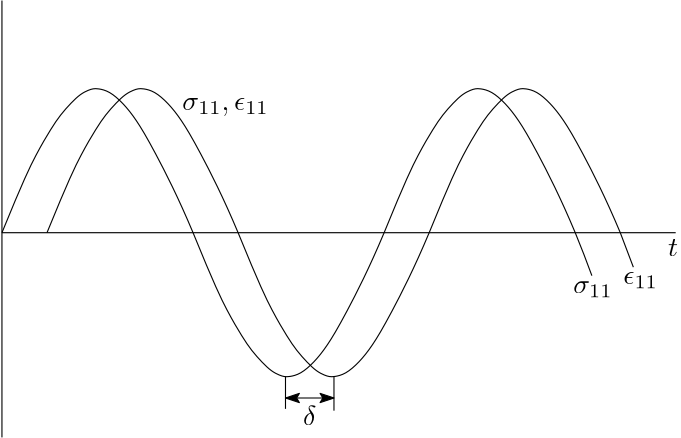 <?xml version="1.0"?>
<!DOCTYPE ipe SYSTEM "ipe.dtd">
<ipe version="70212" creator="Ipe 7.2.12">
<info created="D:20200728134409" modified="D:20200728135207"/>
<bitmap id="1" width="1920" height="1080" BitsPerComponent="8" ColorSpace="DeviceRGB" Filter="FlateDecode" length="230981" encoding="base64">
eNrsnQdAFNfWgPPan+S95JnkpfdEwQIWmpVeRVFEFLFiRxQVK3ZRsUZBUUFRqQoi2LGhCKgo
CFIURJoUUZReVDr739lhZ6duB0XO5Ms6O3PnTllm5s63Z8/96CMphi+++J+ewcgFi11WrtkD
AF2cJSt2jLCw/ennP+CUAQA4XwCgI0+WTz/9rIfSAB19K2OzSQDQlTEwtumjOrjbF9/AzQUA
oCUGAB12ssAAAwztOgzVNoFrEQAwGTPW7l//+j84ZQAAzhcA6ICT5Y/uqmAdAYBGvwE6//jH
P+HmAgDQEgOA9j5ZYIABhvYb0Ek3bsIcuP4AABez7Z2/+OJ/cMoAAJwvANB+J8vf//GPARr6
YBoBgJUh2haffvoZ3FwAAFpiANBOJwsMMMDQ3oOJ2Vi48gCAaKbPWganDADA+QIA7Xey9Oyt
CY4RAEQwaIg53FwAAFpiANBOJ4tChm+/+/GXX7ur9tUcpmOKQOOIjz/5FMQjDDCgcwGuOQAg
CcN0zOCUAQA4XwCgPU6WL7/6FuwiAIjlzx594eYCANASAwCFnyxyDj2UVc0tbBctdeVai92s
pRpaOt26fQUSEoauOfzfx5/MX7QRLjgAICE//fw7nDIAAOcLACiW73/4FXobBAAJ+fJ/38HN
BQCgJQYACuTbb3+U2aqp9tW0n79W8nWZW9iChYahCw79+g+CSw0ASM6kqY5wEAAAzhcAUCxm
5rYgFQFAQobpWsBFAwCgJQYACsR85ATZUm3YzVoqw+oWLXUdpmMKQhKGLjUYm1rBpQYAJMfR
aRMcBACA8wUAFMsY6zkgFQFAQoxMbeGiAQDQEgMABSJDFmglZVUR2TYkwcp6OuSFhqHrDJOm
LoBLDQAAAAAAAPhnAOgswEUDAAAAUCxSmTRNLV2FrNRu1lJQ0DB0kWHJih1wnQEAyTkffnOP
hx8cBwCA8wUAFIjJ8MlgFAFAchydtsB1AwCgJQYACuS7736SNOFzPy0FrhcUNAxdZICLDABI
Rey9pIOHguA4AACcLwCgQEAnAoBUzF/oAtcNAICWGAAokF9+7S5hzmc5024wMbewBTkJA/hn
EWzYtD8o5NLDR5mvSsobG5sQaAS9RRPXbtyHCjivhYsYAK04AIDzBQ4FAIB/BoB3458rSUNF
RUXbP+XlCPp0xgCXJqALtsSIR/itOw6HXot4VJBTU/eWx+O1NvGq3tam5eWEXbruuvMQrTAA
dBH//PEnn9rPX9sea1ftpwV+Egbwz6wEnLjw4kUJj2Moev4KFYArGNDVW3Grdzktd1m4ZL1U
oEXQgnCoAThf4HwBwD+zYmk1c7ztnAmT59pMmjNh0lyxYMUmz0WLoAXBWwJd1D8LDHMFf6is
rq6qqcEsNP6Ww0LDpQnoav4Z98nrtxw4eyPy2dMXteU1T2uKrpXGh728GfIy8krJ3ZyqZzVl
tc/yisMjYjZsPoAtBQoa6Er+eZiOWTutfdFSV8jC0ekGnrjhPdnOqqqqAQMGcM1Fs1Cbx8/P
7/30z9G3EvCD2dTU3NLSSh7QWzQRn4uKwUUM6MqtuAWLVs1xcJppv3C2w6K5Dk5zRIIKoGKo
MBpHC8KhBuB8gfMFAP/MyhQ7B7uZDnazHKbPnj9zjuMMkaACqBgqjBZBC4K3BLqmf64QGOby
srKqmuqiO3fzLl6qfPO6vLy8TUmTBsJFw6UJ6ILxz7v2+dy4HVdWVZXemH+05OL8rL9GpS7X
fzBf78H8kanLHLL+Olx6IbUht7KyJuZW4l/7fOEgA13HP3/8yaeSZ97YsPlAcMglz8PBkm/A
MB0zMLqdzj/LPLcjBz8/P9SqYVXQHSafpfXPzmvd+PL5Pt88NxGemTmgeY2NTXwFfZ9YEAC6
WitujsOi6bMdps6YO2X6nAmTp9uSmMCHNgUVQ4XRImhBONQAnC9wvgDgn1mR52QBbwl05fjn
8vJy9M+rJ0+SVqy+N9GutLCworQUn95WrKqKHAgNlyagS7XEnNfu2bTd8/rte5W81/G1GbPT
t38VbfZRhObfI4f986YO4u83h/3thtZXMSZ26Vvu1aTVNL2JuZ24ZcchOM5AF/HPmlq6ktd2
9vyN+vr6ly9LpQqBBqP7IUU+vz/+mUtBd6R8liH+OfDEBXQMW1paH6ZleR4+efvOg8bGptdv
3j4reomoqq5Fb2PvJnseDn6Q/BgVQ4X9As9JVPndF3WkoTIjkjkRHwrvCpc6l1ElmFyVfoFW
Z1Ihy0QpuZBdSWyMIolMr6TsSOwzfLezz3WVyzt2BLg+1g+mFTdtpr3drHlTps8aPdZmqLa+
tp4hhq6hjp6RnqEJAo2gt/h0VAAVQ4XRImhBMZWfz62sJw1VuWegzQDA+SIedF+oq3uWJM9l
n3/f4bi5oHuWdJdx+r1A4TcXxV+Q6fflF7Fijgz/mAvv7vjxoU7EB/LnQloLbWNEHX/an9+z
threvq1MOUuadSIu4eGThMSH6O/z4gnh9P0Bl/wDz3kfCz3gdXzH1vfaP0+dMXfazHmT7WaN
srIZMkx/mK4hhg46X4x0DUwQaAS9xaejAqgYKowWQQtKvpbzWejgPT0vqkwEViQrgrOAZ1JZ
XV1ZvB/HLNGVs2wPe1WyIluFB+LLKX+34nafNJTHeYo+Mn5xlAXw40ObyB/Kkg7QPgXWjRFx
/GlceErUUXT7GGnW3sDIhBuRt8Mv3Qg9uk84fcmeTVv2rl67w2mpy9wZ895//1zBT/iMeeay
ssrq6nS3vVd69r/8Z5+Mo76lL16UlJaVlpaWl5ej17KyMinin/n3C8Y9ReEXdu6rcXs+OGAX
WxnqZ24V6Xou2yMVuphLvKAEd3kZPiPsgxbe7IjjU1uaGSr7EXZ7D1tiK9fuORNxo7yqMuH1
E/V4u25RJt9Em30TY/5FtEm3GKNu0cbdYky+iDH9PNro8xijvnFT4mseV1e9vnr9jthgs4yq
+son10lTrqMp9UXJtCn8MsnP6uufxbXL0bhXhJ6aiu9BEx2Q1T/bzVoqeW1Xrt3Cn9Sl2gYl
ZVVQux9M5PN75Z+ZCrqD5bO0/nnD5gPFxaWtrTzEteux+MRtO73Xb9qPbjqItRv3uW5v+wL0
wqUofslW1Kxryw0ltrkitrVAbdKIbhdhc8U3P96lfSWaPVI38Nq5wal4jS+24cdvwOfebq+9
2LbLu7Kq+l58Cm26u0cAmh4VE99+Pm36bIcx42y1Bg/77fcef3RX/uNPpT+7K3fv0bOHUi8E
GvmTPxHNQgVQMVQYLSKZfxY2n7DWFChoQHGgkwKdGugEobfb41PQdHRCdbLzhXLxrGJ9ilTM
/aIz+memb7/7QtSTPuc+olVXVVYyLQG6idAPuJgbDSYruBbhWgvLdgrL3H1eWVUQ2TYrJi4z
99Y5/vixyOvRscFe/HHvi4HHBD8i3u3v5uGzSbID6BtwFj1ZBIdcok1HU9B0NLc9/LM8J4vE
a4nIqisvK6vLusAQlRT5KSud0j/zVTDN/Yo4Gtz7eCAeHdtyxpFE9ZMcNfc2kD4UTD7TPyMx
a2H7rIVlIh5VVj0IaZt16Oqj2PO+/PFte4PCj+7eyB933bB9u11b+SUz56+ZbNtW3sR8sogV
TZ66qKys4tLlSNr0uQ6r0PSQ0Ivt5J8riMjnioqyV69KsrKijMwv/OPzgK9/XqOtG38n9l5c
QnZObtGzwusR1/19/XKys2tra6Xwz/SvySS8Dst9/X/v/LPgi0XKUkmFwrdYARl2WRr/3D73
ynfhn/PynyE2Uh+i0Vt8ejs9uWze5lWYW5TWlDc9bct/o4xVb03emHVkzIMVf48Y3C3a+LMo
TDt/Fm2MXrvFmH4eY2z7aF1SQ9bzpy93uh0VXfOZJ9XURxVMMlNVMJpSnXF+jyz+Oa5Ysucg
bBWVVe0lt4HO/tgi1j936/aVVBsmm382NLEEtQv+uQMUdMfLZ2n9c1DIJTznM3q9E5uEO2dm
sVXrsOk3bt4jCgcxnstk0sVMYynikbajYg8U5Z+lUh8fnn/mty1fPYxop71ArbWqqmp08Scr
aFw+o4no1tB+/nnGnPmW1hM0Bg755dc/fvu9++9/9Pj2ux91dPVDTp1CoBH0Fk1Es1ABVAwV
RotI659JbTYAUAB4e4nWlkOnDxZrX1W9UZKvFN+r84V0nSm8y3J36ML+WXobwLWP6KaMpjPn
irlZM4+/yJsO11rEcCPlVXXGTWz8+J3cJ/dvCn/VdSn+6rkzjPKHduzz3+rKH1+/T3TlXt4n
8YcLsoLG5TMa0Nx28s8ynyySruXC07qsCCzWlxZS24X9MxYQLiLaWYp9xD0zZviptpk5he1z
IR1/kbvAtRYx7Lv9ovjBeWx8+9U7SVH7iVlbgwKO+61mlB83Y5XdNDyv+HRTkf55jPXs8vIK
dF6QFTQun9FEH9+Q9o1/rqioqq6uePnywTLnq78qn/zkK5+fehzVNog7dzHqRnR8woP7CQln
Tp/JeJxRUlJSVVmFZ+SQREumYz/KIF/luqZ/xnYHs8Qit0q2u23X9M8ZT3LReUFW0Lh8RhPR
rHZ6cgm7eqOm/LV3yYX/RZt8EzXcvzC8qK7kaOG53rcm/OemwefRhp/HGH0exX+NRph8GWN0
oPh0TVnNleviHqbiiim2GTPG1ZXkhxdhgXbzz6hYUTJmwilx1wA8tkjqn1X7aXWAf7afvxa8
riQD+Gc5FXTHy2dp/fOjtKzWVl5LS0tdXT2eR915LXvmKPR68FBwfX1DC9Y9IS8l9YkC/DMj
+FlUU0TYTsCbQ0mCHxfzn2qJH4KRG0iCGAbqr4CFz+ZtzTDWZalNL+I3v9Q9Ev7AGd8evFph
YbZfpZHmtj2Pk8szjxi+kbGCtCT8ComfOZOf6Mm/tqb9eprtQJGLsf0smrxeyZqIIv3z1fTM
rLxHaZmJSWkRp9oKeATfPHPm7G6vcwEnLhz1DTvo6beZqG2Dh9iffaH7EVlBE/L5Xpx0LRDZ
4jk1Bw399bc///hT6YcffzEwNPb0OlTDH9AIeosmolmoAComW/wzqamG/3gtGftRm6BRhzW0
BAPx2zcsZJrc+iJafeTMHtA868KgU4PcliNacczogk5wvlADcanP1JTUE8Q1E7s6YTcF+mWz
7eGa/BwqvCS+iCXfp9jvKZz3AtoipAspKVUF+12Su0Ly3rEJAVl+Xs3hFgQ3ZYbQFu+fGcHP
3I0BzrVI7J8vJRU+jD5PysURdfXypX0i/PMGD7H1E7YZV9C0t+0a/yzDySK5a8WiajGDKrSX
57NoeSewWFy+/yRGSEkqME1Kjc4V5qMoj7tAdrPkFBMUYStcY1YE1bWSFhH6WNaJzKQirBWS
945NGlMPhVz+GU3nbx5DaIt1xczgZ26Hz7kWif2zT+yD2PANwln79h8/6bqQ2z+PnCHaP+O2
maygCfkcfulG++XfwOVzWXn58/y8J+GXrvQecOHLHz2/+mGXilrYnHlR58OvX4u8dCUi5FTo
EW/vkpISwldL6J9j8Sut8MLFkWSP3HIm3yBYWvjc38Fx3XFEpi0S9aRDv9MJL8iUG4TkOTQ6
0D+TjhhxlxHcqaW6V7LffKXzz4G3s9PSs5OS0+Pup0aeDyGX9PC76ON3xsv7pMfB4zu2Seqf
N24+kJ9fRChoQj6jiVL5NKlaYukFT3Oqixyydv8tQv2nqFHP3rzk8XgJFemTkzd8HKnzX0w7
G34ehYnoz6KNvogx/ei61uyMHVlVBfmFzyWIPRZaZfQYgj+tEA8mJC2Ml+Qn6OAPJBctnEjY
bH5KDeqTC/ZQw1wWK4m9xZ50yEE7bXk/hPUIH3/oW0JNIQJ8aI8tYv3zMB2zDvDPCAgthvjn
dh0GDBiAO3zW7gjfH/9cUlqBb2defpHokriCzszKw8u/KimXyD+LfMSmtT2IMDbW1gKpMF6G
2rQj5Z8kFjyX8ULQ+iI/2FL9s3DbKMvSGjaCZcnNUUrTFK9KgvjnpELyIuRGIEfT7hzZALe1
FUn7ThIjhYKNx6bjayFLlbvZpKPB8bNoUpP1nBTmma1xzq82Bh+/kZmXl34BH/e7dSsu4bS3
wD+fv34yAG9B+e09FOy+xxNffK2Lh7MEKyUUdOrDJ7LJZ9niOQlF8Gd35W+/+9F6nE14eDiu
CNAIeosmolmEIpAl/lnYlLpONs+M1BxYO6qt7USNQ+C3A6/zm3/FgmXbMf0a0LnacuiUka0V
976cL7QrLf1xmxl/i1+dqI+xxOMn5VL5giQK+KJYcJnluKdw3wsoW8W6DZHpGUnsD9TsNxfK
9gsv9XIGlbHfgIR3CvqKKJqFTUSzfbnM8TUu91rEOaLiqtLEMDR+6daTwrjwPWL883bfPR5+
rpux8dUbPSRZBeGc0d+8DPJZtvhn2U4WKcUpXSxT42+FcwXCmaZJSf6ZL58F7hQXxQJ36pmU
JVgFWZZi40Sd/ATFgi2hbBWxCGXZeBb/zF0hZVnqvsgR+M3hn4XeG9sGcgFSJmdWEU2rEDfM
wtTNdHXPsRYx+T1uFVXlRnqj8a3nUx9cPW4sxj8vsJu3ZtrkOdj4qJli/TNZQd+6HS+zfJbK
P5eXl1dVVj578SIu4nqo/YLQz745+XOPLb/8uWLQsED3fWfOXww4Huzr63/ggOeWTZuePn2K
Rz5L459pF3ByE5eqpvnXQ/IskijmaPPT5TP7HYerfU69CbLdlSTzz7HPxFQumX8WIYel9s/k
uwBpU7lWIe3NVzr/fCWlKPtxgl/brCuX7yRcCQvmjwceDbly3O9421LbfHa5+WzZImn+Z0JB
FxQ+Lyh4LoN8lrYlVl3/+kppnEXq8r9dH/xD1Ii06tyW1pbYstQJSWs/jtTB0z5/Fm3wWQw2
8t8Y43/e1DZLdrrw6nZdXYMkuZcF/hZ7WkGPGCTnfJ3kovHUHOQoGsEDy/ncZ6yBNOT4Z7Je
Pp+bEcd8dLpOTUbdppcFjzzkxNSULaE8RgEf4mOLWP9saGIpenE3D3/PwycJ7sWl4G1C8kTE
tp1iUoJ8/MmnYHfBP7effMYjn1m7I3yv/HNjYxMWztzKS0vP5ktmN27/jM26G5fCj5duRQtK
mfCB8VxJv+9TrDKjtUBWpkyBIGw1cYlfUjuH5p+pocJsHY4welBi+ArZ8m+Qj4Bo/0yN62OR
J1wNRXFWgTWiA6//HP23hxL5Z7ZvHK7F5b1Mukp6qL+RfOPsSYF/Dj8omO66N2ivu7e09xR0
G6qpqcVvBDLIZzl92m+/d//jT6Xvf/h5pMXoB0lJCDSC3qKJaJYc/pncUqJ250H/ip/cQiPr
Zfb0HaSGItCl23JY47umRoZW3PtyvrAJAfLzKYd/plxRhWWE13PGcy7HxVl4T+G+F9CerwWr
E/cbYRE3F9rGsNwCIjmDpUXckmj9DxLHhFWDsMSqid6Gtq+J2T8pydbCbFQUvH1bnIr/vobN
P0dEHKGU93X3OrFnd9v3mxL6Z7KClkE+y+mfpTpZJO1ij0vGcvhnSniwUJMK/TM9CpcrNpio
nxFvTBGq5E0SVCUmn4aICukbwxKHTEtFQuqFUGQEMkungeTKObM38+unbwN9B3HzzP5JSbQW
1vjwyqL4PfxxNv98es9aSnm7BS7z5i0dg7+VzD/jCrqqqi2gUDb5LJV/Lisrq62uTnuU5r/b
bZ364OP/+frwQO01/TWX6xgc9gvwPea3fNmynTt2Hj7s7bRo8eOMjNLS0grBIHnjnKZAhddh
6pWKdLvhvryzt9hF3HE42+fija6E8c+SZ67gfkihRMLI6Z/ph4jYbA7/LPXNlzt0nDS0+efQ
h5kFeTFBpPLBMdevXdmPRo5eCgk750FWyjuPbd12QEL/jCvowsIX+MlSUPhcWvksbUuM18o7
WRypm+jw98ih30YP35nl/6bp7bGC899dH/5ltMnnUZhz5vdCaPxfrDtCk39F6Q5JmBvw4kpr
C09s5cIU0MRTjPBxhvwkQtO8HPEwZOdM988sPQyS025Qk1EzekKkZgIhPwoxslgDH9Rji1j/
bDt5viRrl2QQ3T+a2G4QYQD/LKd8Zu2O8H3zz83NLXg+jZzcQq7kG2T/nPY4B/fPaEGpw6s4
W2vc9oA9PFiUg6VVy5YKg11EcLTKGG0eweoYhSX2z6yRY9L4Z86M2WSHQAoIZ/xqj+yfST8D
p8oHET/iFt98pYRzxD168TIv7xmRfwNdyaOvXBDm3yD7Z49jG9ve7hWbf4Pwz9XVNeiajzac
2R1h+/k0jYFD8BC13//o8cuvf6BX1b4DENjb3/7A+41CBVAxafxzPTOrBv07fVqyNWqrTBg5
QE2bRv4hG/jnrt6Qi08RNORqO8w/K/58Yb34067nbP6Z9GDO6hMYgVLUizPznsJ9L6B+JUe6
Mrf99EbSC6xwOym/KmL/TTf7c7qYr0TZbkDU53cRyTHEZ+egBzaT2gMSr4V+D614fEMwRVz8
8+7gQ8dCPfYeIgq85/5ZhpNFwl72qEkzSCKUyz/TYqHbpChhPhlx1DTlKwziFXhaRtQuYV9J
7pcaLdxWCYcQ5q6QsnYiP8cFhhBmxj+LzmLNOpeRwJkjOQbjiDGtOFv4dNtmS7oWlt4V9wmm
iIt/Xrpg1Q4np5XjiALS+OeKyiq8McbsjlDx8c9lZbVv3z64eOnIjFk7jIcf/+wb7/6aaOQv
e4fQ02cDA06sXL7Czc098HjQ2tVr7yc8ePnyZVWVFPmfY0kXJf41inodpl0wuaWxuF+LiLjj
cLbPuRNWSOufKTcp6f0zf3FO+UzefpYvFln8M+2bUOFWcd/XpLz5ShH/HJmdX/A4nDz3yPUr
kZHH1uzZezwiJCTsL/KsbUe37vBcI41/xiOfO8Y/oyf3wBfXhibO/WfksP9Fmf1yc1RseWrx
m9JNmUc+uqzZ7abxJ5G6/4gY+o/rQz69qfffaKN/3dQdnDjb//klSfwzERVDTbXB186UJxGa
cKa+JeXWYPfPgnhm6iNMW8Q1W3wOLRyaZsWp6lvSjg6BTvnYAv4Zhg/bP7N2ONjBClqG/Bvo
xlRWXolOGee17CHQ+PT1Lh5lZZV4ebSgdOc+W7SzmK6lSa0dfmoOjudrTv9MCbrmjH+Wxz8z
/LlY/8y3B4I2oazxz6z+mRKExhIjR27+0f0za5tTLv8sKHNa4J/J8c/C5Glc/tnl4IZN+0V8
G0KWz3jajZTUDGZ3hO3n0yzHTcBD1L7+5vu+/dSsrKydnVd5eR1GOK9aM2LEqB5Kvb797kc8
RA0Vlqn/wT2c/pnWTCIvKJhLinPm/9BMEAMA8c/QisN/v5b6MIPZr0dnOl/EyVhO/0xcqWhX
YKF/phpdmg1g3FO47wVifpWMSwMJXLFI7yFZKk7p/bOk6oN572aui+4ZhEde8rWw/la9DVH5
n73O+gee2beLWsmG9zf/hmwni2RZI+iDUIRy+mdCO5P1NcU/U4wuyc3yEy8LPCpRPyPfBcU/
c6fCaLPTTN3KXaFEGSpYZbL0/pmSQ1tkBDVLtDNtr+lThAdZ8rWQ3TU9elxU/ueNzlv2rly0
mFJegvzP5JzPMbfimN0Rtkv8c3l5dWnpzfUuO3v03mNhefKfn5+YZLfHefWOjZtCw84EBASt
XL5yzx73gMATq51XXb8RlZ2TW1paWill/DPp7kC9DtMuUxz+mbPNz5Uqn3HHEfd9HMeTjiT+
mf9oQE5sKKV/Zk1aKF/8M+dPYCT8XlXSm6+k/jn7QSCXfz4evFJW/0zkfC4ofI5HQZO7I2yP
ltjr+reXSmLNU5b+PXLYF9Emn0UaWiQsjSy5X1ZXuS83WOnmWJvENQfywjzyQ4bcm/VVlBkq
ZprsdPHVrfq3DRLU3yaByc8X+Di1T0BO/8yPkKE/xXBoYWrqDGrcDjXGBvwzPLYoNv9GMAFh
pMkTEZB/o4v45/ekn0QR8rnjFbRU52NK6hMs+wZ/OH/xJjnVMy3zM+LshUhUrLm5Bb1K0v+g
qEYFx02f3JCgJvaku2vx/pkRtKYY/0xObUH/mZhY/8wdvSyvf2akdBYVzMadzESuTqwYWe/q
6nJvt+XfeBIbLrl/Xud6aIPLPsnlM552g9YdYfv5NLyLKI2BQ/74U9nWdtLBg14REdeTk1Oe
P3+BSElJvXz5yh63vdbjbf7sroyHqMnU/yCHfxaVf4OIOkCvbG058M/QiiMlT6P169HJzhe2
52V66kh2/9w2i9LjLXf+DeGVkOuewn0vEJ/QmNVIiLi5SJKhgi2Tp9T+mTmFM0EoTZKweQxm
j1pcGaJEpyHlSDl1/E7uk/s3ibeBl+LDQ05g4x5nAkPO7mXWs36f5PK54/sflOFkkSr5Bkuc
Lbd/btOtgm7vjEXn3xDWSQ3r5cy/QVqXeF3M1pGfiAol6luQGZAsg39mbhhbtWzT2bKL0Goj
3kq+FtZuDQVsv3onKWo/8XZrUIDPoQXY+Crn7V7Ojsx6pkvS/yA55zOtO8L26n+wqirbN+Ci
2uBt//zP/MFDXf/9Zdj2XQc9D21y2XzqVNjx48HOK5x3/7XH1y/AefnKq9du3Iu7/zQvDw+B
llZL8q/k2dLn3xD5i0Xxv/2UQKKKetIhXUhpfbsQP8Ph7l1R3D1CXHnZ82+wXv8lzL8hzc1X
rH9un/wbtA4Had0RtlNLLCu/ILOycO6TnX+7oflFjOln0YZfRBpNTl5//VV86duK0GfX48se
1TS8LqurOlJw7oeYkR9d15yVvj2zPF9s51CkpM3F5KR//IwWxc+quAOehW+p2QLF+GdKzg2q
36b9RJThn9lzFe5hrwf4gB5bVkL/gzAoOv75/RlQq4ZVPnewgpbqRAgJu4oOY3V1bVk5Fth8
Pvym6/ZDzGKbtnpevBTd1NTU2trKT9nRejL0ing58Ixoq9C/JWd3m+QuPGiNJRGZOrj8M7kZ
w/9JlxT+mfoDbY6s1JSdoua3FJWGmtJ9IUv0nWz+mXxMhN2XkPoloRegdhRIDhp8ITJHnBQ6
CNVQXV14cw3e/+DTqBNt073DY4X9D7LGP2/22rBJTP+DqJ3G7HCQUNDo1tC++QSsbdU0Bysp
975+/QZaHf69TCN/aG5uRm9ramr9A4+jAuqag1FhRcY/s/U/SGtHYUeGNV80/wdu4J+7Jnh7
idZzB9GWk/zB5305X1ivmaSJ1CsYS4cClZXs3bBSUt/jPx6h3xdY7ins9wJKv1TYUvxxYY9U
HFd+ETcXWpcEpKoYkeGiY5LFugXW3ngFId/EnYWR/JNdIJD3iKMvyDVivhIVlf40OPFhZu6t
c/zxY5HXo6N8+NMPBUcEHvNlq8pd9F+Xl/dJpm0mFDSa2475N2Q6WcRVzpormJrYQehU2Rxp
WTlpCm1BSkbiOpYuDvnT2/Q1Px0EObkxtf9Bks2OyMLjrrME3pvdJ4uokNo1IbkqZmS4JFms
OeayRm4LJ154Shx5/uZx5Nbg6FGRMPxi1iIi5zad/SGxj2LP+/LHt+0NCt/vwp++cv/O7dvt
2KoyEemfx1jPZnY4SChoH9+QdvLPVTU1j7b/dcfcMmz46LUzZu6ynXzl9NngU2Ee+/afO3cx
+OSpVStXubvtDTt91n2Pe+TN6Os3olJSH5aUlEgd/0zKocHd/yB7UAdnm59+uWa743C3z9mF
LeWuxOgtnRn/TL/rSeOfRXVHKId/pt9QiAdJrvuCtDdfafwzW/+D5wLxcWb/g8c2ueyRxD8/
ycyldThIKGg0q52eXC5cjaourTn48uzXMWb/jcaSPP/7pv5/bxgZxS+4UHwrv/ZFRX11dUPN
09qikBeR30aP+DLKcH9RWPXL6ksSPky1Zc+gdaFOncLpnxl9FJL9MymWhlhWkGmQNYM0pVpa
J4Ok/nHqyb0fVrJ1lwN8MI8tYv2zaj+tDvDP9gvWgtrtLP5Z9PBeba0I+UwU2Lt373vlnzds
2l9egR7Da/Z7nkh9mIkO6evXb5NSMta7tP06dc2GfbH3kvG0G2jAk0W/KiknCoi2kVxZxTif
Ikl50kjNPJH5LbnzPwt/nf0sSbr4Z6p/rsxIIvaFutnC3w4X3pUw/zOxSFX6XfKWCw4X6++m
Jcn/LDx0L2IpQdosWy44MpSWJ+23z/L7Z7SzudU1ZVlxaPxE7FNh/ucbl8Tk31izZ63LftH5
n7ft8ka3JGaHg7iCjoqJb9d4TqtxE9W1hvTuo1paWlZTU4MeZ6rQWvlDZWUlGi0qeh4efrln
LxWNgUNQYUXGPzPyOdNbX/xWH/2bfXwoSob45y4LOilYu41GJxGajk6oznW+cEQ30b8iFFz6
6D9kpltTqgcWXhJRGdKDNsc9RdS9gC0tP/nmyBXMzF0hJWeF6FBh8iAyapolZRNLzZTAOa50
GZxeQrjZHL8QF//TG3Ka07dv36IHkJJnj4Lbcm7EJTx8kpD4MPbe/bDDbeUPBUcEhVzyDzzn
fSz0gNcJNw//HbsOrZXg79Y34CxrqDOuoNHc9ot/lu1kEVM5R2gxKXqZb3HbNCwjqpYimRnW
VJhmmR8mTaxImPHj6XlGfDWRAIQaAByRRUv+TEk6wRXMLKJC4aw6Ub31UYrVie7Xj+6fOYKQ
CVvOTIItgegW7jXJ24taC/uHTrr2VFYVF+df/gufuzcwMuFG5O3wSzdOeGxuK79y/86/vDZt
2bt67Q6npS7z5q+xm7lkrKX4v9vJUxeVl1cwOxzEFXRI6MX2in8uL6+qqKiprKytrKqtqCit
rHyQlHInNu5+QlJsbNzZ0+fWrl5z9MjRlNRH8fcT796Lv3PnXkJiUk5OLjqhZAuLravj6NqV
mUBDOJGrzc+RS4p6x1kp+mIr+q4kvAWgLWHP/0xcUfHHHOn8s5ieCCTyz2z5mVkfHkV8LynV
zVc6/4wIT8xPS89OSk6Pu596OZhc0u/Q8Ys+fme8vE96HAzctoWYLsY/5+cXkeUzWUHnSxZs
LENLbKfb0ZcFJYmNWdYPV38SpYf3M/h5tNG/I3U/vqatf9dha6bficIr658c7h4ztttNY9vU
dUl1Wc/zitGCkq2CkuhPmK6ZEr3Mnf9ZmEaj+B5bzmesZnKqDaKbG7aHJoGdxh+dkttqYOn6
ELfQbI9RwIf12CLWP3fr9lUH+GdDE0tQuzB8qIO0Z7dfwDkej5dfgHV/8AA1QKpqbt95gOfc
wF8TH6ShAkTwMxoPOH6+464/iviSXQ4kyyEGdGak9Wl2s+ZNtps9yspa18DkmK//8aDggOMn
Ak8E4aDx40En0fQtW3fo6huPshqPCqNFJOpPDQDgfIHzBfhQkMq8TZ0xd9rMeZOmzbYYY62j
b3LUxz/wRDD6P+B4EA4aDzxxEk3f7LpDR8/YYsx4VBgtghaUra83AHjfkNw/V1ZWVpSVV5SW
lpeWlqEBjWAv2HhJSUliQsJfO3Zeuhj+5s2bklevsAD+snI0VFRUiO9/EAA+rJbYynVuz3Ke
32vIGJ605N/RBv+J1u8WbfJFjMkX0aZfRpl+HW32XfTwH6Isvok2/yLaRPmuTXR5Uk1FTWRU
nIQdwb+XsITucJhw4MNHbMd/02cta2//rKSsCpYSBvDPfMPsxv+C6T6Px7t05Zbz2j3bdx0h
5q5ah/1G9fLVWy0trY2NTbh8jr6VQCzYEXfYZ+9W/4J/hlYchVn2C2fMmW83a96U6XMmTpnh
6LR84ZIVC51WYK84/HHHxcvt5y9GBVAxVBgtghaEQw3A+QLnyzuFpb8/OXN4tt+tX7p+CTu/
f5bnZAFv2R6w9PfH7ADxPaCtc0ZK15KcPTl+SP6ZNvC7FsT08quSEj8f35PBwY8ePqytra0o
L6cVg3sB0KVaYns9A8vySj1env5npM6vdywNEh0/jzL+6MbAf0XpfhKl96+bOn+LHPrRdY3P
ow0npK6JKU+ubXxz986DrTsOd+ZDBP4ZkMI/a2rpSl7b2fNYerTilyWSL7J4qSsoShjAP9OI
voUp6JevyrKyC0L4uZ2d17qtWodJ5mvXY1taWvD8G7h87kqAf4ZWHIW5DstmzsEswcw5jjPt
HafOtOdgnt0sB1QAFeMXXogWhEMNwPkC5wsA8c+s2EycNXna3GkzEPOmzZw3ceosDmZPnjYH
FcCKzZiLFkELgisGulz8M26bK4QDHt6MhpKSkmtXrz18+LD45csKxgDxz0BXa4ldvBxVVlZ5
qeLuiqyDoVXR0W9T9xeF2qVvGZIwp3fcpEEJs02TnWamb933LCThbUZN5eu7sUnS9u8G/hno
1P75408+XbzUVcLaNmw+EBRyyfNwsOQbMEzHDBQlDOCfmQSeuFBSWkFI5lXr3PH458ioODSx
uLg0MOgiXMGALt6KW7J864LFax0WOjssXIWYv2i1CPAyqDBaBC0IhxqA8wXOFwD8MyvmI6dY
WttZ28ywGj99rM106wkzRIAKoGKoMFoELQjeEuiC+TeY8c/4a3l5eUlJSWUVNuATaQNcmoAu
1RJ7/Dj3Wemr52Wvnj8rqSgof1VYUvOy6lFZju+z8F35x32Kws8V38osK6gurnqeV3wj6p7r
9kNwhIEu5Z/RMEzHrJ3Wvnip68effAqKEgbwz6ys2bA37GzEAS/KHQ29PXshUoIOBwHgw2/F
AQCcL3C+AIDC/TMAAPL4Z0JBE7k4CCMN/hnoyi2x6ura4helD5LTT5295nbAf7eH75UbtwsK
XzTVNfBaebwWXsPbhsKi4oiouzvdjuGL4D1AAUDX8c9osF+wtj3WrtpPC/wkDOCfAQAAnwYA
cL4AAPhnAOh0/hkAoCUGxwEAFOifv/3uR8mzcEjICAtbkJMwgH8GAIDeivOCVhwAwPkCAOCf
AeCdMc9xA1w3AABaYgCgQH7/o6eEGk21n5YC1zt91jLIvAHDBz98+92PcJEBAGlbcR4Hj8Nx
AAA4XwBAUSx0cgWdCABSMX22M1w6AABaYgCgQDS0dCSXaYpS0CCfYegiQ1+FfmsDAF2Bv9x8
1kF6cwCA8wUAFMcs+zWgEwFAKmwmLYRLBwBASwwAFIi5lEkwlJRV5UzEYTVuBshnGLrIYGQ6
Bi4yAAAAAAAA75CJUxaDTgQAqRg1ZhZcOgAAAAAFYjdrqQwpBWwnz5dhXYuXug7TMQMnCUMX
GT759N8Ll2yBiwwAAAAAAMC7YtnKnWYjp4JOBABpWbB4M1xAAAAAAAXyw4+/yuDWVPtp2S9Y
K/laRljYduv2FThJGLrOMHL0JLi8AAAAAAAAvEPGT3QEkQgAMjBy9HS4gAAAAAAKZPa8VTIb
NiVl1REWtiJEtO3k+ZpaumCeYehqw2+/K8G1BQAAAAAA4B3i4LgRLCIAyMxku6VwGQEAAAAU
iI6euZy27dvvfvzl1+6q/bSG6Zgh0DgC8jzD0DWHL7/82sFxPVxYAAAAAAAA3hWLlm0zt7AD
hQgA8mC/YCNcTAAAAAAF8mf3XqANYYBB/kFTS3fJih1wSQEAAAAAAHhXTJ+90mT4ZJCHACA/
tlMWLVu1C64qAAAAgKIwHW79r3/9H/hDGGCQbejW7atJUx3hSgIAAAAAAPCuWLx8m+XYOeAM
AUCBjBg1Y/6iTXB5AQAAABTFXIc1P/38O4hEGGCQfIAWKQAAAAAAAAAAAAAAAAAAAAAAAAAA
AAAAAAAAAAAAAAAAAAAAAAAAAAAAAAAAAAAAAAAAAAAAAAAAAAAAAAAAAAAAAAAAAAAAAAAA
AAAAAAAAAAAAwAeGnqH1MB2LQUPMBg420RpkpDnQEAAAAAAAAAAAAACALo7WIKOBg00GDTEb
pmOhZ2gN/gQAAACQCkOTCUO1R4JwBgAAAAAAAAAAAABAEh09VHukoYkNGBUAAABANAYmNuiW
AbdOAAAAAAAAAAAAAACkZaiOBVhoAAAAQIR81hpk0q53Ig24HQMAAAAAAAAAAADAhxwLbWIA
ChoAAABgymcjG61BxnCjBAAAAAAAAAAAAABAPgVtbGAEChoAWDAynUjqdm2MnoGFvvGocVPm
HvAJqqquzX1acC/uweEjJxwXryeKmQyfDMcN+ADQNxqnORCyPQMAAAAAAAAAAAAAoBCM5FfQ
JsMnm42Yamo+xRR75Y8IMMMZgb0KJk7FCo/gzx0xtZMqO5PhU9CWSwvaZbnWazrRRFaMSTYV
kFA+o1dDA4vB6gPUVHpoDeg9bKC6to6u/gjr4LPhPMHw9m1dUnLamnU7QUEDH8ofv+3AwSZw
cwQAAAAAAAAAAAAAQFEMHGxiBHISAEieH72OGDFh3sSRa+2GOdsMcBihvNhSdctM7d2Oo5bN
tBplNSkxOa2lpbWurp4Q0bF3E2fOXg4KGujs37wMGjocbosAAAAAAAAAAAAAACiWwUPNZVPQ
uGpzWu7iHxDmdSzIPzDM2/f0voNhbm4B+/f7+PoH+Psd8vM54B/g7efv43fkuM/RU76+Yf7+
YX7+p3x8A/wDQpcuX9/plN20GUs3bfVw2bJvk6sHmc2u+zcJ4I9T5qLyW7cfnDlnhcxGdKKh
5So9g9W6+qv0DFfpIvRX6Rg66xis4uOsbYihI3jVMVyJ0MZYoW04wcCSqEeWZLDGNvpG4wmM
TCYYUqegAoYmE9B02sROauEsLCYumWG103HEvoUG3ktNfJeZnt48+uKO8Vd2T795cPE6h6nr
XXc3NaOhqamJ/39zM4/HKyurWLp8MyhooPOioz8GbogAAAAAAAAAAAAAAHBhM2GGzMvq6I+R
QVaYjsASShw/dZrH47Xwo0BfVvLuP3h1K/pRbk4uj1eDJvB4hTxeBY/3lkcfMGV3MuQkqsFs
xJROIWdwr7hhk1tA0JmM7ML0zPyMrMLHWQX46+NMPqQR4dzMgvQn+Vcibu/4ywtP3yHdevne
eJWe4SGNnksGqK7pr7qqn+rqfirodWVfFed+Kqv7ovF+zn1VV6qqrMRfVVVW8F8dVVU9+vZc
rm1I1CO9fJ6grTeGDK6XdfStdPWttHUt0auuwVgDI8xI00qiZRX+Kdg7rN75l5fl2NntlXbD
3NZh5tQ19qO22BseXGzovcQwYLVZ2Jax53baXvrL7vq+BVcOrHCcNy8+6SH6A25sbGxubm5t
bW1oaERvX795u2zFlq6pLidPW4Q+mneyamsb+9FWszp4Z5cu34yDxpkF2uPvk7z2dsq8oTUI
0j4DAAAAAAAAAAAAwHuK/TynfR6e3t4+iJ273OVRwbJhYmYVGXlTW9dctsW1BhkbmdpK7WPN
MR97xO9EU2NzcubjI/6n167bO2nC/Nl2C86dCq54mdrQkNvQmNnYmNHQWNBYX91QW9fwur6x
vqmh8W3168LGxkZfvwDMY5tP7iT+GXtdt3FPWkb+nXvJsXEpd+NT78Wn3k98dP5ylN/J84Gh
4QGnwtGrb/D5M+GR9x+koQI4d+4mZeU+d91+EKtK2v3F/bOugWO/vr1VBvXpo9WLT8/emhR6
aShjqGP0VFfqiV7V0Pg8FZUVOoYyxz/jVllH34ovnMcaGI933+u9d98RC8tpaJauwVj0OnHy
/KM+QXvcDuvyi+HgplqxH4GnVwD+7UVOTr5iFR8un8dNXDBx9sJF9nYrZ5mvtRu2xU5zz1yt
I0v0QtaPOrdlwqWdk67tmXHnyKqDrsvjElJaW1sbG5uaW9qGpqYm7CuYV6VT7Jzaw3a2k3VU
1JcCtbWv0e6/k7Uf8PR333fU2sa+A9a1bMWWlNR02ndp6K+R/L3DtYiY9vsaYtfuQ2iN6FXh
NQ/TGfVe3l6v5vF4NYkHoJmhYPYk1/B4eRfhUAAAC/Pdz5z02WH1bta+3C3kzLFNU9+DLQEA
AAAAAADeI0ZbTgwNPRMZeRMRFnYmPPwyPu7t7SOzDZaB1Wtc0ErRq8w1DNMZJXX8M79DvSMB
xxt5db4n/KysJhjqmA4dMHjeFLv0+OjW+vzm5vzmpozmmsTGqoctjWWtTa+b6163Njc1NlQ9
f5HC49X6BwQS9XSW+Of1G/c8epx7Nz41PuFRbHzKmfDIsAvXjwWdPXDspMeRIE/fEI+jQfuP
Bh89cRZNP33xxp245PjER7FxyZk5RVt3HJQhPwMet+ysa7C8n2rvPlqD+mhq9dHU7KWh2VtD
o5f6oF4ao4wtLE0sB/XRUO+ppoGjrKamPEBTeYByTzUnVZUVOkYyxz8T/llX30rPcNzVa1Gp
Dx9fDL9eUFC0a7enroG1n/+pZ8+eoym5ufnBJ8/hodG4f5a/d0saqamPCemncMU3fOTU27H3
125zn2k3depYAxsT1bE6v8w2/X2zbU8v+0HuszQ3TB24ba5ZwJY5gbtXP3yY3tra2oT55+bW
llb02tLS0tiIRUGnpKSbjZiqQPmMq130+n4qaEI+X4uIeScbsHLVto5R0GgH8b+9ly9LT5+9
EhB4Gr2icXzi1WsxRJl28s+4fMYHhStorUHGst079Aws3Pd63rgRddjbD42Dfwb//O4cIEXc
tbHA86T7csVrxrE7joWccVvArz+EvRJy5VabAk+GeM4nbedJKhTfSJ2FrQWbNdXFh/yWffdF
r4VxKNiOmGC6cEX4PtK3hzSL+xjyd1y4CvwtlUCXsYb0j4yzDHOniP01ZF8FfZfbDiMFxvbL
8IdB/Yjl+asG/wwAAAAAAACwyOfIyJvh4ZedlqwibLOJmZWHhxeaHhAY1GEKOiwMc+ChoWdk
rkFrkLHU/pmfR+LAkWOv3hT+5b7VSHuITv9+uqq9V0y3fRR9ISspPD7GJ/3ByYz7QQk3jr5M
i24uy215+6qpprjg8d2rl31flT/0OnxIhnwUzMhVHLFlFOOfXdzSMvLu3cfCnm/fS/IOCPPy
O4U4HnYpJ6+w9vWb/MLnp85f8/ILRRMP+4fein1w/0HanbiUrNzn23Z48uPGZcq/oWuwrF/f
Xn20BvbS0OCj2VujXy8NC6NRi+Y5rVq+fpyFjUpPdS2+fx6gPAD3z0o91RarKMA/85NsWI8a
Y/ckM2fk6KnoYNo7OKekpmdnP70Te992sgMqOWXawuSUNCMTG139sTqCTB2dyD+7bvNA1W7Z
tX/1JtdptmZTR6hMG95jquGvy8d091qgtXGC8uJRPTbbG3qsGO+ze312Ti7mn5uaBOHPLegt
esVzQbtu26/AgNv22+UPQD53mILGxfLr12+Yn8IGlz24hS5+WdJ+nxQhnwnjrUAFrW80Tmb5
/PBhWlx8gvteT/SKxhWtoME/d1n/TFWgkoB5S4oAbHO5nP5Z+lWQZSNuBQWylGlxRftnNusr
WIp9gwXilMNGCryriLUwDbZE/nm+u/Co4mthqmmOw9imi6n+mSppmQYbm8KQ0hJ9ZDQDT+wy
uTb+FOoRxv9OyMdBeuuLVdtWA/bdhGzbD/4ZAAAAAAAA4LS+4eGXR1tOZM5yWrIqMvLmzl3u
HZP9A4++Rq/TpjvIXI++0TgZ/LPnUZ/qhldnzvhtWWY/x0JvjPofC0YN8d+5xMdt8e5N08JD
t0Vd9vB1c4w/tftN3h1eU+Hr58m3wg7sd1v2ODvq4KGDnS/+2cXt0eOnuH++E5d8LOjs4YAw
74Cw4lelb968vZ+cVl5Rlf4kx9M3xDvw9NHjZ27fTbr/IC02LiUzp0gu/6xjuLSvaq/eWlq9
NNQx1LV6qffupWE3ebb1CGv76Q6L569Q6okmamgoq/XH/bMS5p8XqfZZoSu3fzYYq2dobWNr
fyPytpHpBF0Da0MTW//A0Kam5v0HfVAxPcNxoyztkpIfWVrNQIURCvHP5IBPEYP86ThGj539
5ElOXV3d/iO+bge9Zk8ePUqn5xSDP6cZ/uRspXpyhfn2GRrLRvy5wkb92GqbCyc8i54XofU2
NTW2UIempqbW1lZUlQLjn1+/foObz/ct/vk9kc8doKDxv8OXL0u5/szQdPxjaif/TJwIuHMm
EtEoSkHLnHzDdevuR4/SibdoHE0B/wz+WQEwZLJE8dICr0gJguXyz9KvgkU28mWpm3sgU5ly
m0M5/LNPIIfb5G+Sj3jLzT8ylHBi8fHPzM0gtpC/+8d8OLZZMFeUfya8MbVO6f0tfnw4AtGF
K2Xxz4QGJyl3Ka0v2TmL8M8S/cmBfwYAAAAAAABYrK/TklXElCNHfMkZMNBbeXIySw6+IpsJ
M/C8HzLXo607Wob8G8cCT/B4DZlpt1KuBR5dZedsqb5jun6w66wz3qtO+a5/lBiSlnQqwH3+
Te/lVdnhrbynlYVRV46sPviX46uyR8f4+Z9ljn/GQ5q19cZ89/2vf3RXReOGJrZGpjgTBW8n
Dhpi/uWX36j2G0osIo9/5ud/zrsbn3IvPjXm7oOjJ855+oacPHuVx+NduBbtfigwPCIm6Mxl
LPg5IOzo8dPRdxLv3X94+25yVu7zrfz8z7L5Z2dtgyWqKj17a2r1Utfgo9VbvV8vdUsjy+m2
M9eu3jR7ytyePdU0e2uo8/3zANw/K6stUlWR3z/rGVojDE3GJySmTJ7qaDtp/iHvwPr6Bu+j
x5ubW3bt9pw0xXHefOc7sff1DMcp0D+TA55FD3IaP+c1OxoaGt22/7XA0Wn9Wqcls0custFY
Pq7v4tHK2yYNDt84/tBCvT0zBx9yNDy/Y0Z0wLbE0yfqa2vxgOfW1lb8lT+ChUKjqhSb/xnt
Xbt2adfZ5XN7K2g85FhEB4tEao728M8BgaeZtpkw0ge9/OVfxeBhw2W7a3gf8Tt//hLxNig4
FAH+Gfyz3JAErwwCkGRxRetc6VbBahHbZCnVoMrun0VsFS5Od3DrU08XiaKsydNl8M/UQ4rv
/iZWY4zvyw63ELH+mTpdhH8Wo3ZFWWvBNnD4Z+p0aa0v5ZhwbqSEf3LgnwEAAAAAAAAKeJIN
sl6m+WdcUKNXha/aZsIMmwnTp02ft2q1CwKtBW0MsUn4RDQXlUFIXu3gYebS+ecRmEf1DQxq
ba1/lh1b9ehi5D7H02usHwasfnnnaFXujdqX8c1NeVWl96NCttw65FieeKz17d2yR0FXPBee
OrahpbU8IPCUPPHPeJ+Jf/yp8vHHn6hpGLDaaUJQf/rpf3QNrBUV//wgJT07J/9hepZP8LmD
PiGhFyJaWlrOXYnKflrAa20tKCo+FnT2kH/o0eNnUh9lZucWPEh+/CTnmXzxzwbL+vL9Mxbk
rK7RU12Tj3pvTcd5S3Zs32uuN7wvlnxDXY2f/FlN4J8Xq/SRM/+GDuafx+noW23ctLu8vDIt
/UleXmFzc3PMrbjLVyJjYxOam1vy8p9lZuYWvyzZsnUvP1h6nLaupfz5nzvMPwefOo8q2eTs
7DRvnvOCKetnm22ZqbNlmvracf33zzGJcJ16caPlmdUWF11sYtwX3Pdbf8d9Q3VxcSuP14J2
vlWYf4PoiLBThPR/SPK5/RT0Bpc9aE9j7yZKKJ8V65+JypmhzoSCxlNPy8OgIaYy3IlmznI8
ERR6L+7+jJkLcIi3Mt7dLhaQjmJt4h6mf8beCoe8qzRTLZwjMKu7E2uFU2uSdwtKogIX8miV
UGpgSO8DiTUcq8ZcLtpaUgH+XNKq8X3hFOyCoeACdgQohSnbjwqIP2J0yUzs+wWsKkENDP9M
XpEI4c+5Pdxbgh1ndECEBYSfLNvnyDB4TK9I5F5mTYghYTgxsQpGbdRwWRadyCJgx9IDaGXN
vyHWPy9nU7isszjXQtowGeOfhYuQ9DtL5m3GLM4kyeRPQSb/LNrTkuZy+WfKtlFro6aMZlkL
cbjoyaUpx4S28ZxZtcE/AwAAAAAAAPSo48DjwcS4t7dPePjl0NAzaGTT5u24JZazT0CuoGsm
eNoN9Mo6V0IHPmiIqQz+2S8gqJX3Ju/hteoHQfcOzE7eN60p5Whr7Z3Wpixe09NW3ouGNxkZ
0YcjPaYVhi3jpXgVX3K57DEr6oIHj/fWPyAE1WA2Qvb4Z8Qvvyp/881P6K2BkY1ST7Xf/ujd
vUe/X3/v9cWX33RX6qcxEMtrraZh8Nnn3YbpWirCP7unpuXkPC1ED8119Q3BZ6/s9zkZeiGi
sbHp5u345ubm1PQs9HoxImb/seDAU+Fv3tRhj9cFRelZBdt2yuGftQ2Xq6r27K2Ja2etnurq
6LW3hlJP9QXzlris367VS31ATzX1nph8VkcoDdBU6t9DecAizD8byuOfdQ2s7R1W5j4tiLx5
Jy7+wbWI6Dux9318T5oMnzjfcbW+0bgzZy9fv3ErOubujcjbMbfiUMnZ9sv1DK07Ufzzw0cZ
ra2t/t7eC+bYrVtst2Wuqdtcna0TVNZaqeycpHlm5YgrG0ZfWzMiwmX8Hbd5sYeWJwbua3zz
tpmUeaNVMGBCurX1A5bP5C4R/QPCxCIibFgqrG3sHRetF4v7vqO4gh5tNUuB4cdcmS7Q3qEC
NBSVKYWQz55eAaLzcsipoGXofNB16+4S7kGGLBy42CR54wKmf0ZlhMqUb1AFs6ia+mIBXmw3
2bgOPJCYJ/TPNTW1lOhfvh0V1oCbW8KL0t7i7rTNZhOaVyBd8apqaonyfNHNUMf0XSAULiFv
caEtXJBfj1Dt0t7SDiBeG8PDs/tnyhbStmog1SRTNqBtEdFbQvX8/J2qqa0hyrOtjl3wivLP
nL6Uyz+TptOEJD1JMt1ss1jEtrc0cS2Tf6b1r8dIZYxtJ2NxwSZJuBZSMan9M12HCnafKZYF
R1gy/0wuJsI/07ompH1q3B1NktbLXZL2URK7ucCTdIhYAt3F/IWw/ymizaBl1WZPigL+GQAA
AAAAADhyxDc8/DI+vnqNCyIs7AweAo373vbwz3i1aL14/4Zo3MTMilYATUHTA48H430jonEJ
a5a2C0I8btnH/ziPV52Xcvl1ol/CgSnp+8a3pnm3Nie0tua2NjxtaixsbX5W/uTirQPT0g9P
rL/mXHRqQayPQ17KmdbWFj//E/LFP2NC9Ycff//2u5/RuKHJhAFqeiqqQ/r2H9ZfTbdXHy01
DYMhw0aiWQPU9T/55NOhOqPlScGB++cNm9xSHmXn5j3D412vRsXuO3Ii7OL15uaWqzdjX5WU
odeGhobL12/t9T4Rfv0Wnpkhr+B5embB9h1e8uffGNhTXa0nFv+szo927ttTzclx+Z5dB/UH
6vfhp93ox39VE/pnufofNDSxnTZ9UVHRi63b9hkY29hOdqiurk19+NjSakb8/WS0dzejYkdZ
2uXlFRa/LBlhMcXAyGbHrgP5+c8mTp6PlpXTv50+e0VCBS2nfy4ufoU+pqzMrBXLlyxxmLR2
hv5WuwHrLHvMHvSV49DP3cf95j1F5dJK0ytrhkdun3T7oFN+fCSe/xn7fFuE+Tf4GTlaFBj/
bDl2dk5OvkJyXCs8HYSEAyqvkPU6Llp/wNNfclB5Be5vx3f+SE5+LmLtRBl5ckHLcCdy3+sp
wj+juQpKByEq/0ZbYK0wApm7ADPkmDIdk6L0tZBCkVnqIW8w3aDSvTHX3jGr5ZtbssemWWt+
zdy7jFXYZsVZ9ogpmcnbz4iFZo21ZgvkFrMlDP1OU/3UwizyUxL/zJ1Wl8M/U1ZBkaJY5Z5u
7pR0DWRDS5eNlM2jyEnR/pniUbnTNZBmCcUpzeISK2o3/ywM6+UIcmZUJfyMZPPP1OPDKmD5
qxAb1awA/zxQdKQ9I2Sd3T+L7zlRMBf8MwAAAAAAAEBh5y73yMibZP1Ly7+Bd0Eouf6VnNGW
EwkFzcwvjaag6bh8Zu0bUQRS+lh+/mff4+iZtDDlcu197ye+sx8fHFcbuaEmzS83MaTgSfTr
1/k83quGoujssBVpR2xyfG0fetumha2sKYhCT6C+/kFEHLVs8rm3yqD/+7+P+6vpYpG6huPQ
yG9/9EYTeygP+KO7avcefQcPG4EH8X711Xdf/e97PcNxcvrn9S5uqWk5mdn5uPPJyHq6/2iw
38nzdfX1Bc9eXI+++zS/qLGxMeBU+L4jQQ8fZ+HFsnIKH2cVbpcj/tlZx9Cpr2rPXhpa/CBn
DSwEWq1vTzVzgxEL5ixynLt08ripA/sOGtBTbWC/wZq9Nfsr9VfH/XMflRXaMvpnfJf3ehyJ
v5/EP8LW6CBXVFR5Hz0+bfpiQnxZWs04e/5qdnYenqwDlXySmeO82pX/5cJkhQTc4gl4268j
wvr6hubmZlRDUnKy02L7ZTMM1k1VW23Te6XlbxtH/eAxTeXkMsMrGy0REa7jY/0319e9xVJt
NDcx45/xcUVJyGUrtrRfr3YyK3HiS4HTZ68wo3/JeHoFKEqbm1tMs3dYLTr4ecmyzbh8dtns
jsp3av+M5/3AuzUU7Z/xMqh8R8Y/K9Y/swtPdv9MzYNBSqnBrAEPxGXoa0ad7PqaKNaWr0NT
YhVMF6rs/plNrYuW3qQDhY1QnC11cbY17ubIv8FSFZtqZlhiUrUitoS5I4xto9dMk8kS+Gfu
JM8cs2irIAlDzC7iiSxIGSpoJpYiG6mbRw5klSn+mT3nBn2ccgSEW9gB8c94x46M/Bts+8uW
4kPe+GfOrB0S+Gexplqkf+YHt7PFpTNtM6t/Zv2KBFfo9GQd4J8BAAAAAAAAehxyZOTNfR7C
p+xNm7cTmS60dc3Dwy+HhZ1pp7WbmFnhEc40BU3IZzRX2q4PpY5/5vtnX98gHq+xLCPyTeKR
rIDZt7Ya3d9jcXvfFB/XOWeDDxQXP27llTeX3X+dsD8ncFrMNt17bqOKo3bWld7n8Vr9/DD/
bGYuu39W6qn2z3/+S0ML86u6BmN7qwz67vtf/+ze96efu//w4+/f//AbPsvQZMLX3/z43/9+
qWdoLWf+jXUb3fD+B59k5dU3NGLdDl6NcjsceC367pu3bxsaG9++rYu8Fe9+6PiZS5EtLS0N
DY2Z2XmxcSmZuUXbdsre/+BKbcPFqirKvdQ1Mfmspqmspt5LHe3+vNmLnJet69dLfZrtzAXz
lowxsxxnMc5cd/hgVS015QE9lAY49pE3/nnKtIX5+c92/eVpYDxhwqR5FRVVj9KeWFrNuBl1
p6qq+sy5K2PHzS4oKCopKbMePwcd6mO+wRkZ2WPGzpQ//pnA0ytAwmjb02evyFB/Te1r/ofV
gGrwOOhuP0l/jZ2G4/CfnLS/22b068HRKicmDzkxe1ios+m1rTbJF31aBMHP7e2f7R1WE7um
qEQWionKzn2/orJxQb11+/4Dnv7oVVHymfjbk+TvavK0RYrKvEFLQSPaP6MyHZ//WbH+mctt
0iQtnsmB8la4lNBLMxNr8MjpMpg+mT2yV7Bqdnsst39mnSjcElL9bA6Z/YgRi7PtEZd/vpDH
eimlLc6+PZpit0Rq/yxG8LL4ZxF90rH7Z2aOZWIKNoLVTNTJIsOpFpG+eXy9yReGivDPnImL
KTHPUq6FdExk6X+Qs69AaswzazSvyPzP3Bm/B4oKG8YrF5//mT3dCntgM+OzEy7CEnxOq43l
D5L5J4fHwLPm3AD/DAAAAAAAALCk4IiMvLnYaRVXBDKelrmdQGsJCztD6wMRjaMpaLq08llT
+vzPuDf28wtGT6oNJY9askLTfGeELVO/sEb78i7bwN1LLp/xe/Uis7W1prXpacuzc0/DHK5t
1kk5OrkxO7ihPgct5ecbRHhsmRX0d9//SuTfUNMw6K+m27e/trqm0QB1PTSCK1A0/eOPPxmi
bSF//o31Lu4P03MzMp9mZufff5D2qqS89vWbUxci9ngFBIRcuBx5OzD0Iho/ee5qTU3Nq9Ly
hAdpWTn5mdl5GVmF2+SOf1bupT5QWU2tJ0Y/ZbVhWrob123duG7beIsJU8ZNXbZw5dzp8wf3
HTTGxNJx1iKTIcY9lAYsVFFdoWMsT/5nPcNxs+2XP36cFXnzTkpqesT1mHv3EkNOXUAHfO68
lboG1pcu37gTe//W7biEhJT7Ccno1cZ2HppuYGzTWfxzYeFz7M+4obG1pSX+fuycyQZLbFWd
rZVWD//tr+G/HLZWDpszKGLtiCubrS64TinKetja2trU2EiWzy3tk38Dj4MNCDz9ngQ/v7cK
up3kM26V0W4WvywRe0BQmdra153RPw8eNvzdxz+L9c8Mp8pqPkXEPAvsK8M/v5P4ZzH+Wb74
Z2n8M/fBlySZiaLjnyWJJqX6Z66eB6XRgwLLx0++QWRpQKugLc5SG4ceP7Zparv6Zwl695PE
LXPIWJFKn7LLlN0X3w0il3+mfIgy+WeRS0mwy1RFLDzsjGB75t7RRb0Ef8MMqwz+GQAAAAAA
ABBjgPEgZG9vn7n2TjYTpiMWO63Ck2MgVq12kTYDhlTgcc74OBF6jUtpGWobPMxcBv/s73eS
x2tteFvYXHj1SajT7b3W+RdW1WScKs+9W11e1NT0urmhoqXleXPdvdxra65uN00NXdxcGd3Q
iPXf53MsiMjjIXP/g7/+2vObb3/G+x/8/Y8+3//wO+K333ujiV9++Q3unLH+Bz/7r0L6H8Tz
Pz/NL0LbX1JWkZiUnpmVV1Zeeeveg8P+oX95+nv5nbp5J6G0rCIrOz8hKa2ktByVzC98geV/
3ukln39WUe6prolleFYb3G+w7SibPbs9t7vuMdU209bSG9Z/6KD+Q0ebjJ41cdbmDTs2rHY1
1NIT+Gcjefyzjt4YPcNxuvpj16zbUV1d8/Dh48cZWS0trZmZudExd7Oz8xobmx6lZTx6lFFU
VLxg4RqssIG1tq4l+kQUJQCLX5ZIlH8jV0YX+uABXyk3NTW3NDc1N612GmNn9t3S0T+ssvh6
u9VXByb/dMKh78U1+hfWD78T4taMCvEHUu+DLYLA57Zc0B9w/4PvoYJuP/lM7gdQ9FcbaC4q
g0p2Rv88TGfUu/XPnLmFRflnaieAYk2p0BIzfbLoVBhsob/0/Mky5N9gqZbckR9bThLSImJS
ZHDlLWHL/8x58CXLkSIuWYdU/plDFzMFIEv2CQn9s4iMHC785BukYjvawqHF5FWgT8SzcBzz
kd8/k0uy9JN4zIeicyVYizA8W4QQFq30OeOfBW+PUWJ9JfDP/ITPojJ+D5TAhDN2jUP2svtn
zr4j6X9+eCrstpLsB4rVNjP/COlZxME/AwAAAAAAAGIUNJ4ImkxY2Jlp0x1Wr3GRLQmzVAlA
0NpR/Xi4NXpF4/j2yLBSbd3RsuTfOHICCxytyqvJOBd/fHGcz+zqh8d4zek8Ximv5S2vtbm5
vrq5oai56WFe7J5Iz0mPrm1qepvYUI/5Wx/fYHlSBBuZYrHNv/3e++OPP9EcaEKba2Bso280
HjeoP/3c/dNP/6OrP1Z+/7zexT01LSfnaWFrayvahcbGpszsvMTk9JcvS0vKyjNz81+WlL18
VZaY/PhJFiZmURlU8mn+88fyxT+v1DZcpKqi1FO9n7Kaud7IuXYOs6fZb9++b8akWT2VB/RV
HtBPaYCq0gCNnmqGQ4zMDUbqD9TH8j8r9V/YR2W5fPHP2ph/ttY1GKtvaJ2QkDJp6oLRVjP3
uB2urX29/6BPVVWN69a9FqPtpkxzjL2boKM3Bh1nVBgthR9/OfsfTElN74D+B338TmF/xo0N
TU1N6PPaunKkrfbH8026rRrx31023/rM7HF68cDwVXqn1xglnfdq5WGmGhfPzbh8Rv+14OHP
LY2NjYqNfwYF/W7lM/4NCJ5j2T8gTIR8RmUUfhA6xj/rG417x/6Zql75trOAcMVtHpXazV9b
1gjcW+5JzhO6VuEiF/KEvpSkT9nimWmd4tG6FOS/JUlUag+G0vhnRg+DpLW0pQohqqL3Y0jr
yI9xxGoZb4W7ib9l989sHSbmCZ0/ZzHi8IreEmn8M6tMphg/ImVuWzHungc51B+Xr0bTMXFK
saA+gcdodpdpAtllqaDDPmn989gdbsLp1B1nilO8nz7SFDFroXTYR00EwXChFOvOWCm3K6b1
mSjeP+N5lRm9SbL7Z6tNnsLp+O4wPlxq/bRjyOqfmUuRrS+lT8m2XBykIHmuCHOagaf9yZHz
hBP9UYJ/BgAAAAAAACSx0PbznFavcUEQHQ4SvQS2k4LG+zcMDT1DSG98BJ+C5kpbob7ROOn8
M9+j+h7F8m801Tyvy4+MC1sX7bewODWwqSmzqbmi8e3rlqamlrq3LW9etDQ8zo33jvB1fBTl
3vz2UWP9K0zm+IdicdQj5Mq/MVTb4utvfvjjTxU8WTEOrqbxMgOHDP/ii6979taQJ/kGKf4Z
88+5ec9w24jLz7LyysTkxxmZTyurajKzMB1dWl6Jz8KDYvMKnj/OLJQn/nmFrpET5p/VjAYa
TBw7xdJ41IolaxYtWN6/j6aaspqG8gB1pf5qSv37K/XvpdRfWam/So9+6j36dVfq79inj5zx
z9p6Y3QNxuoZWo+bMPf+/WSzEViqbb6zPYl20NPLD0++bTF6Wlp65thxs3FZrRD/TPRzR45w
vhYRg8tABfrnpcs3NzQ0tLQ0NzU2Nbe2bFumP2XwR3ZDP3bQ/njt8E/dxn3tPe3Pk06aF9YZ
Jp/a3IQNjUQEdDNfQjfz45/5U1rr6xsUaCBxCX/6zOX3XEGjjXwnG+Cy2b1d5TORiBv/q0O7
ufMvL9wzo4loHA/OR3PbI0F3x/hnGbogdN26W4R/RnNluKkJHCm9Y0GGoW1L8iz0lrgfJhal
Oeq2gRCnrPk06JWwdhfIXIVc/pm6R5ikZc0xQj8mHEeMo/tFYoO58m+IOlYU/8woRrLKIrZE
Cv/MKZPbBF2b0SWFpIroeZDdP3P7aloELEPMcshGLlmKy2Fu/3ySBqljQfpEUeKUsmpxa+EK
KhbYcmbneixzqZUwdt+KFEPO4Z/Zdpx56KiQOlikT2QLz2Z26se1O+z1UKwv6UNBtQkPMneW
EmIbsLVz/MmROjREcyH/BgAAAAAAACAX7aqgPTy8yOHWaAp6JSw0mitVbdJ2Pij0z8dCsMDR
16UVT6MjQzafO7I0K86/+fWTlqbaZszk8ZrrG1oaKpvrc5JvHw3yWhh3fX9TXWZDQxXmn/3C
+PVMldOcGJnasnZ1R9hmhSQiZsY/E9kXsEDopqbs3MK4hNSsnHw8ArYtOJbvnxUS/7xEBfPP
empD7SZMX+fssmzhSv0hRqpK/TWU+g8QyGc0oo7To58m3z8vVIR/1uEr6OEjJmU8ybaZaI8O
7CKn9Y8eZTxKe5Kamu64aC2aMmWa45PMHNPhtrr6Y1H59vDPAYGnCedJU9By+mdUYXZ2Hvqs
0OdYW1u+dpbKHIO/zRz8t2nqH81S/2iZ3t9223wbvFTr6hazpOOLmupr+KHvjVi8NPorJ+Xh
wMOnnzzJUZR+RPulqH3sAAX9TtbeAfKZUNDML0TwAU1vp94hudZIW7v8KxqqM1Lae9DCxc7u
ez2ZoOlw95cRzPey5bhQBBLmeX53cEWTciM6TbFCViGBuJYE0RktgM6I2O8+5P2TAwAAAAAA
AACZFPSmzdsVWzOumlevcaH1P4jn/QgNPSNVbUN1Rsronw9j8c9vSotSb4cGHFx+/NCK9PiT
zbVPW5rrmxtaWhpamhubW1sa6usK7sT4HPZ0iozwqn/7tLHxLVrq2LEQefI/0ySzQoqJ9M94
Z3BY/ufcvCJWEYSbZ+aA53/G/bPx8MmyxD/rYPHPPfmhzoZaelOtpxoO1FdRGqApiHxuo0c/
As0e/Xpg8c+qy7Xlzb+ho2+F0DccdzLkfGZm7rWI6OycPNdt+wyMbdBrTk4emoJeffxOovK6
BmNRYbSU/PmfafKNnNwAz3igQDe7c9dBvKrke5cWWHy2ePi/F2j/zWHwR4uGfLTZ4j8+9spn
Vw255GoavWf042uHXhU/a4tvb+U1NjU3CiKi0T9o4tbt+7uUf8YVdDsJWLFY29h3gHwmfyLX
ImLQXyYO+jts189l1+5DL1+WipDPaC4qI/+K0BVSc6AR3LLfLaw9KioItizW7xVS9DpnKGNo
qPSr4I49bg9XCXQeGGnJFf0nBwAAAAAAAACyKGiFy2cTM6sjR3y5YqrRdDQXlZE4+NmISFgh
Tf5nzKP6HDnZ2NhUW1mW9uBG+Jn9Udd9nz+739BQ1lDfUF/TWF/d0PC6sbGhobLmWWLK5fPh
XrHxZ6tq8uvq3qClvL2DiLjizsJ6F/fkh9mPn+TW1Lyurq5FoBGC2tdvyW+JAk+y8mTuf9C4
zT8b2mPxz+rKPdWUlNV6KA9AKPFfMZQQ/fHX7vy0z+hViT8yp3ebfzaW2z8jdPWt1m/ctWPX
ATPziQZGNnoGY9GrqflE12371m3YSRTD/bP88c+7dh8iqzbyrIDA0/J3O0jpT3PElIcPM/Ky
UlZOU1tg9h+n4f9ePvzjNcP/tWHkJ+5TvvV37BW6atD5DdpXXM2vuo7d7DRlxfqdN27Fvyqr
JDajob4ey8+Qkm42YqqxQvNvpKY+JmK/AaCd0NazhPt1R7I7sZachoKemkNelc3M49FekdWA
YlwlAAAAAAAAAADAewY55lmeMm0l9SxlkBV4/PMJ/9MkQVjK41VxR+o18Hiv+bQNQSfPEfW8
/+CefL7jukcZTzNzijKzCzNzniGycovaQBPR25wiYgpe4Am/ZFpGnoPjGlnWy/fGy7UNPfr2
dFRVWYGhuqJf3+Wqqkv6qCxTUVmqorqsjyp6XYKNt7FEpQ96deij6q7ae6m2iczxzwbGE7T5
yTQI9AzH6RuNJySzLh4abTQeTaeVRMt2FvOGh8ePs5mz0EZjvtlXC82+XGL6yaqR/946/qud
tl/vn/mbr2OfkOUap1cOPr/e7PxG66XTRnXXsvxdc/xQC4epCzbNWLA+8uZt9Cf94sWrKdMW
g8kEOicTBw8xg9trx0FO/sxTsB+mJmTmvd+ZNz7oFA3cmYoBAAAAAAAAAAC6DoOGmBmbyWIm
TfivTos2+AeE+fqGBASe8gs44Rdw3D8gyM8v2Nf3lL9fqB/CP8zX79RRn+N+AcEBgSE+ASeO
+p/wQXMDwpYu39zp4p+nTl/iuv2gy5Z9Lq77Nm3xkAQXjH3bdnpOn7VM5vVOMLBcoW24Qsdw
ha7RCh2jlWhEx2iFtjH2qmNMAnu7HHs1Wo6NGC/TMbYxsJRnlw2MbfSNxhMYGtsYUqewTlRI
zu2OV9AjTUwXjvx5mflXq0f9b43ZJzttvt43/Zf9s/44PK9noGO/EKchIStNA51HzhlrrDxk
nLLO9B/Ux32navFlDyNbS8vc26cWL9sEGhPovBia2A4cbAK3RQAAAAAAAAAAAAAAFMXAwSZG
JrZgXQCAwMLU3NH8550Tv99k+T9Xq289Z6t4zu7tPu2Xw3NUTizWPbLI2HvJSD0dk180LH8d
Mvm3IZP/1BrXa8h4QyOLKaNHE9/LAEAnxcB4gtYgSAQNAAAAAAAAAAAAAIAC0BpkZGAib5Cq
yfDJZiOmmppPMRsxBb2ajsBGzMyxcTPzqRj8ucQsU7wYVn5q54p8Ju3yFLTl0iJvmhHTiSay
Yix334tdCP6xMh9utcCy/zbbn/bbdT9kr+k5p//uib8dmN778EI9NwfjEYZ63/fR/1Ft1A8a
1j8OnvyL1oT+w8bqGtnA0QM+GAUNUdAAAAAAAAAAAAAAAMjJoCGmhp0nPS8AdHAiDoT1yJGr
pgx1mzvIy76vu12v9RNUp5urqQ/o/22PwT+oGH+nOvL7AaO7D7YZbEDoffD8wAdzFtgOHmYO
N0oAAAAAAAAAAAAAAGRj8FBziIkFALEKGmE50nLSSONRupqa/Xr99Nuf3/4+4Nc+en/2N+k3
yHKw/njWRQDgw0BX36r9cnFoDDSAezEAAAAAAAAAAADQ9fjwH4e1BhnrGliBVwEAAAAkCYQe
pmMBGaEBAAAAAAAAAAAAAJDAPBsN1bGA3gYBAAAAadEztB6mYzFoiNnAwSagowEAAAAAAAAA
AAAAwIXzwMEmg4aYDdOx0DO0Bn8CAAAAAAAAAAAAAAAAAAAAAAAAAAAAAAAAAAAAAAAAAAAA
AAAAAAAAAAAAAAAAAAAAAAAAAAAAAAAAAAAAAAAAAAAAAAAAAMD/s3cdcFIVSZ/JOe/M5pxn
c57NOee8CyzskgVBFDGHM57x7j6909M7w92Z7szn6ZkFMQcOEBBEVFAUUckZFr96r3eH2ZnX
PW92Z9dFun71g9mZ7urq6urq1/9Xrx9lypQpU6ZMmTJlypQpU6ZMmTJlypTPIE5JL6ZMmTJl
ypQpU6ZMmTJlypQpU6ZMmTJlypQpU6ZMmTJlypQpU6ZMmTJlypQpU6ZMmTLlM4I1lChROpNJ
jSGVC2XXTKVMecI4MjlPIBBO4aLQ+Ey31Q2WoCkYCoxK9FSZjIquhLwaUCk4Ni0gMsEvLN4/
3BoYlQSaRKcVJhc2ZlX3jLqnWdW9qSXNsZmlIC0oOsU/wgryAyITQ+MzQHhSQX1WVY+3rJpZ
2WW1VYUn5oDy/uHx0FZQdHJEkg1655VWQD6IikrJD4nPADuDlZi+RCRAv8ISsmMySlKKmsZi
K3srifm1kdBKXJpDR1KgX3HZ5WmlbXyEJBU0yJRqTg+JSS8evW5V3TBk0WlFodZMRjdmNOMY
9aKSYXyj0gpBc9B/gmfT5NTqF+f08naYdyFx6eCi4EXgsWEJWeBCGRWd7ur2wqyPTMljJuyw
+w3No+qe8RrEyi6VzogLa1MEAnNQpKezOLW0FcJafHYFvzDYmZBbzcxusFgkzO54JhKyfQe7
wewGm4xHx0EsTG3UIrQVlVqQWtIyCjlp0NmUfBQx4N+IRBsEgezqXp5ROrmwAQIyhGWkCTB8
gBAEMmHcxz59YOygp9AEmDcwKpltgonP0HdrTlV6ecfYLflLjSDy3vicCog/sIAi00HkgRb5
hGsYbohRwbGpoCoaO1hNQNrY1yx2WBuZwAjDGmUf1gR2WPPAVuMXFdPK2mMyS0IYd0oYbjQ9
Jr0IpqRHcuKzyyUyBWdISMyvG7t92IWj0GHhiB9aOKxw8VMEv8LiQq9XKU8Gdt234na4dO9P
idIZTVpKlChNbvIW/pxTO40y5Qlj2NRj8WdrptvqsFfC4TQBEQn81cis7IZtr0pnksoUIrFE
IBQKBIJhvEcgFInFEqlUodKbA2CPBhfAHvWR2TzmVJr8Q2VKtVgqA2kgfwornxEOf4NwuVJt
MIclZsMuDycHNolRKQUGS5BKa1SodfAvfAYDwven26pmIH213gx7VaFYPNwL1AkJ9E7n4xeX
VZZdM8rxSilqCohMVGoNjKEkUlCebUIw1AjbG+ijTKHS+fhHJNmyqntG0UpGRWdofCYzHHKl
SGxvhW1DKBQyoyGXKTU+geHW3GrX6jEZJchEwGBznIOBcFTGzkqNPiQunTy+yYUN4HVqVjfQ
gxlNRv5pOw95i1wJ+gdFp6SXtU3APJoMWoHdwLV8AiPUeh+lWs+4qM6otwTCRIYBdVs9Mb/W
EhylMVpgFFj3NoALgbOll3dwT4eqHnAwkD88HQyu0wHcLzQ+AwQy804oOj3pmMkgh4rhiTnc
w10zLamwAfoCsx4FBJd55A+T2tNQwIdjM0uhCVxYg6mXVFA/Hi4EMcGaU2kJiQZzSUbM7tNO
xHqRDGyiMVgiknIzK7t4OkZsZhkEQPA9ZpaxIwsTzV49s6oHnESu1NhDFjQGZobBdXJU8HPQ
EOIbmq1ao69/eLyjh0BD0AoEjWE5AjAmDDQMFllJcBVwHlAMeice2Xc0f9C4g3DQPINfx10t
DKFJZw5waGKEX4HZwQhOQcmRweypJS2TZQRj0xyrZ1f3ggGhAMwsNv7Y5xqMhgxqBUUn41Y3
GEH/cCtMSDALO9cc5qmMmadRqQXZDvOaPzOLZmoBeVglzLAag2PT+IQp+wVDUEwKiAVTsIHO
ZPIPYwPCiAAFFxX24CMYseLLYGHyC4tLK20lXR0l5yH5wKD/6aEcSSDKeSHTGiCy8ekIzK+Q
+AzViIVDgOLk6QV9+Ppk1J5PmbIX2Vv4M8UNKFGiRIkSpfHDn91i0fZ13FbXR5nyhDHsDXHw
YFhCltvqsAXGATWwV+KjAOyIwxKyCYCPK6n1Pgks7OlWeE7d9JTiJti2T8HsHF0JNo/JhQ2c
0pIK6uFXl/J6+J5pq3Z6Yn6dzuTntgkwOOx8Ya/Nf5hy6vrSytoCIhM8MhTaGkenFWZV9/Js
KLu6NzarTKZQ8ZQvEIqgLzCIjkJggKaMlmCjzTmyoFhifq3RLxha9EigRKaISM7lbwGPeFJp
lVnZpdDoucZICNPcbXUpZtD9wuM5y1tzq2UK58x2UABNHxhEmKQqncmtKfTmgNTS1hwHyVlV
PeEJ2WKJjFxRJBYzdyu8akNQwz/CigOaYOYGRSdDVPGuF8H0iUkvIiVdYwjMm5BbA5GHLB9C
h8ZocaoL5o3JKEY+HBiZOIzwO1s4pajJUZQ5KNK1WHBMKiOndlpUSr5QJOb0QAjy2ElUOzU+
p4KPqzhGiei0Iv7TB0wEUVpjsEwZM4EDTLYRBIZlzugXInC3zKHVzdGBmYCfUQL2dBfnhZaQ
6IzyDg+mUu00q62KXQv4Lr4SuQIiVVZ1j1vhkSn5rmu6zsc/u2Yq06maqXHZ5XLMczdOBonP
rsDNaKXGMGo/gTWUHGcgXMOkcGt5lykpCbVmMvcd6OUr5V+IybAzTa2kRIkSJUqUJicojcWf
62dQpjxhTMSfs91W9wuNxW2UotOK3FZPKWoy+Yd5it0h/CHMysLjRPnxORVKrcdbSK3RN4dL
cmJ+rVylcSosV2kT8+tgrx2RnOv6KwGC9gkIYyBoHmMEu+mY9OJRdGRoxyoSW0Ji0sva3TYE
u9qAiAROJIq8I4bNvqMckVg8FoSHwR9c/MQ3NNZT7N1OQpEY+sVAE16dO5NNKxg+V0AYUWRK
vtvquFED58FMrkpX8ASmA5MeXNcXnpgj44H/oMmgYyHoIasWN/sERkzhPZH8w+NdHWbUnFHZ
pTcHYsOOTJlc2OhdL7Laqgy+waOIgcMgpDQiycbcssE3kVbW5npLSCSRRqUVZFX3EvB2sG9y
0Yj+Gv1DOR51iWQedQlLzMYtJexpThncBq/oDIpOhl542nEIU76hvMIas8ylFfIPzmQC55xU
IwiLYGxmqUrLF/pWqHUJudW2emaByyjvgBAkFPHUXACLNQQZnvMoKCZ1NMMqEFiCo9JK28jy
wWKu+LPGYEaHIAXFpPBvGoJYbEYpZyucN1P4Ey6259ROB5/R+viNTizMMoMliLnrTa9gKf8S
jMOfKdRMiRIlSpQoTWYgGpcFndfYT5nyhHF0WhEObwxPzCHXzW2YqeTKt0SpWcmFjeTqKcXN
zJ6ad2ay6+47OCY1twErPyGvhi8C5pK5lFXV7SoQdnxyldZ5O6/SwnY+IDLB07027CJNAWG2
+j6ylXLqpodZsyRS+ZhAE4FAa/JLK2sjNASaBEWnjA5NjUjOzWs47RVjRHgyKjodFYM/jX4h
/JPouMFeoTAwOongLZ7yJNQqq6oHhz9HpRa4rY4bet+QGM7yVluVa8o0uh0TEJno0XSAuYBa
gZig8/EnwJhcNhRBpPKWDSFquT7jYCeDJRDc24vhN7mwATdkHuTSS+Ux6cWEVtLLO7jRy9T8
oJgUsrWTi0aEcZN/GCf+HMPk0CoIckLiM1zHKLOyyxwYKRjtEgBD7xMYARGSbOS4rDJPs0wJ
BEF7Mo1gQUSiTSKTe7QW6M2B6Lxln8BwDyFWgV9YvNspkFnZbQmOHsuwgpFBPUITsOJw4s9Z
1T3m4CiRyLNVTCpTpBQ3uV7ejHFYM6t6OK+aYjPLXC8kPM6c1xqd5iZlyhPD/DOf6d6fEiVK
lChRmmyJ0Bz4c9MAZcoTxtHpePw5yUauy+QgYZ+p98+s6ibUhV9x2LVHKXDMtp1Lfk7tNNiN
jvoICNjvu8pMKmhw3Taigxk9zRk+nWRuzSIbOSajeNQZtk5k9AtmNvWYhlKKm0ed7hUan5nX
eFrUqO8pDG/bR3iO1VaFe/GTh3mGssT8Om9NnEmoVXZ1L+6GS3RqodvqWPw5NJazfEJutSv+
DAqwALLnDiAQ8Dyvg/NAnrTSNq/YMD6nUoRHziPchURPOTgm1StTG2yeUdGFayWjopMTvTQF
hLmFLlOKmhxFceLPPgHhbp/OCI3PcAwRwLb6PuZpC4FwjItAYFQSeaEZYxary+MA0ZNlBMUS
vTnA7TE1GE/OhRZHl62dkFtDMLitfkZgdPLYhzUgMoHQSmRynusqA9GDTSoezeoDjp3bMMOp
lTEuZJyrbVppq1gq84rPyBSqzMpuehFLeYKZf+Yz3ftTonRGk44SJUqTm0aHRbveQc5vnk2Z
8oRxTEYJDjuFLSqulq2uLzq9WIipKBSKwhKy8ptm4arn1s/wC4/HbVGFIpFCpVUbzFqTr8Zg
Vmr0BEQIimVUdrk2EZVagMPTYPen1Bo0RsuQfK2BBRJP7zSlCiXs911lJhc1KsactuTyNLQ+
vbwDZyj4yYuZeyKROCLJlt80wNFW0ywcHAHuIVOq1XofMJfW6AsfwAhOtg2zZjlKG0tCoFAk
zmvsd5QWn1PB4QACgZh5bZUW9BkaSqNFpTVKYSixh/cOYRpemTiTUKuc2mlY/DmtyG113Hzx
C43jLJ+QV8v/nHCeEPSo08hhvuc3zxq7DUEOCYwtbvJu+PWPsHJmg4MTQWRQ680w4+xhkIA0
wthZbZW4VjIru9UcN+MEbu+agXOmlbY5ijIFhHMGfLdDG56Q7aRVXHY5zuWYmKNgY46RnUE6
IxiEcEhIUn49Z8fzGgf8wuI4q4A9wxNz2EctBmx108GZLcFRbu/0QU+j0gonzQj+AnONSYEO
jQOj4VS12qqwwyqAYVWp9abhYWVeN0wY1sT8WlwrnOc/jw3LVSfm1zm1MpbFF1Zb14iUVd0j
9+IlhEDgGxqb2zCTXsdSnkgmZz5TaIsSJUqUKFGabKA0ORG6oGUOZcoTxgT8OTI517FkftMs
W31fWmkbVIGtOmErDVtL2C8TGk3Mq8Xt7FRaQ0SSLbWkBdpikOqGmRnlHTEZxTqfABxcGZmc
Bxs9R/lQyzc0hrM87Hzjssoz2eM1kPzMyi6rrTokLl1r8kVACmxFs2unuaqdUtTEB38WCoV6
S1BgVFJofEZAZKLGYBHicR7QPzwxBzRxbQ50I6eoiSVSvTnAP8IaEpsWHJvmHx4P5cnJfiqd
Mau617WtjIpOThxAIBD6h1uZM2DrYDhm5TXNyqmbDqMTnV4EO1+pfAh+jEzJc5QWFJ0y2vw3
gck/1MkaCbnVjlmaoKda7wPmjc0qBU1yaqejoWQOoKjugcLgnIQkQyjjlYkzCbWCRmVK7kNu
Y9KL3VbH4s9hcdyzOJ8X/ixVqCwh0SFxaeAVeksg/7PBYTLCbAWTwtwEHRQqHSkrNTgqt6F/
jAYEDw+OSyPfGfFu+A2KSXFqAkwEccNqq0pn3/WGbkwwYbCiMzazFOY7Tj0wVEHLbM5Wsqq6
R/cwiEQqh3YdRflw4c98bipFpRU6ymEOEcW8rQ+WBugLc4p47TQIOOwM6gWDWIKj8U92hICJ
XDsOM5HzNBWdjx8sK06FoSFYSlyxdPYOUWKoNRM4IjkXNJ+0IwiLsk9gRHBsanBMKowU/zNw
oI+w8kKoZ9asiAQIZYQADut7RmUnp57QTdwjDBKZIjAqcXhYB8Da2dW9EBhhpca1pWePu+Fs
KCqlgA/+DPGQDT7pMEywshAMwr4iM8vpQoK9Sy4YHTIMEcnZwZpwd0NOOw/YFtZxGD5Y0MHr
jL7B5GRpiK5wNUWvYylPJJPTninUTIkSJUqUKJ1Z+HNh61zKlCeMYUeMw5/ZVCUfO8O+Uqkx
yJUa8q4WtkspxU2FLdgW4fLVjMHi1AZzakkLFHCtlVXda/ANxoEPtvoZToU5kVvYAicXNuC0
Yl7zl1Gs1Ohho1rQMtu1TEpxs1v8WaHWwX4wp3Y6u5Odm980K6u6hzNHzlH/nLrprs2BMoRa
WpOffS/PbgpmMycw1EyDHb1cqSHgDFGpBRxtpXO3pTFYchtmcplrbm5Df0ZFB+yRFSodaOL4
a27DjLTStrTSVuD4nAopBqWMSM5FZRy4Dbrg1BZ8D46HtNcYzHFZ5TC+YFicg0HrPoHcKJlc
pYFB9MrEmYRa2er65Hj82W11Av7MWT4xv84t/mwKCEsv70AgEsrQDrNmicTuYTFQBkoyJmUR
IfbAbdKbAWFiQvfHaEDQ0C8sHteEUq3zfvjNKEUwGgRhsBVEJzBRPlfwQcycA4zBISHicUZO
Nh728EEvZUpVeGIO6JCQWxMSlw4x3xwY4WRVnA87odZB0SkQE5Ly60AgRCoNG9gd5YQlZOGW
j+j0IghlHDOofkZgVBJuqeIM7OD2rl4N65fVVoVzAM4OBkYlTv4R1Bh9oXUWHp8NCtjq+yAo
8XxCwT/cmlHZxS4lsGYNQHOWECzaD8toUkEdp57hiTbMdJayR9BzDWvDTPAWzJ0IBbgQZ0PM
cwrukGHw3vTydnvwAU+GcSfcn4XyuSMvJKCKfSGLSivEvYUB7Oy6kLmu6exR4djhkKu0cDHG
nno9gG5DwECAEKilNfkSDypJJKw7lCl7nSn+TIkSJUqUKJ2JQDQOhS5qm0+Z8oRxXFbZqM8u
dgU35UoN7LzILcK+mPN5bbFUFp9TQagIGzHOrGmxRJpV3etYMrOymzMLS2O0wP5u1LbCZdPZ
+681+WVV9bhWLGybx3luqj3fL728w6kK7JcJaBs0lF2N7QjzXkitkXBYbqFLlVBrJmfh4JiU
MTpYZmWXXMUNiibm1fCRAPud0PgMpdYQlco8+c6nSnpZO2fOuUgsScyr9crEmYRawbjj8OfY
jFK31XH4s394PGf5JCKcAlEFKuY1DbjazRwU6RZ85gwFtro+3AQUCITZtVPHaEAmvzcwAj/p
fL0efgtaZht8g3Rmf3QHh4fXzQtLyOLMyYQwgpMAQY+MXoJAdBfPrQIE+wyh9FojczOFKCS/
aRbuZYX+EVZS99vmqbkCOzhbRJKNc4ZywLzE4BmfXcF5VzGndtpkHkG9OcBpEUTmCk/MIZ+O
IhSJI5JzOeOb64nTdneJyy7nHFZcqPcNjS0kD6vezJ2TbM3irBidVkjAn4UiUWh8JmdbCbnV
uHRr6C9ulJnLj6JG3ENbrss3pz3Zo8IFuNsusDoQ4hKs+IRb3hD56aUs5Qlj/sgz3ftTokSJ
EiVKZwD+3L6AMuUJ47iscq/gz7CBsgRHMxsxdy1yYgJABktQXuMAoWJeY7/RP5SzrjWn0rFk
VlUPJ/4sU6jSytpGbau00lYC/qwxWgjdz62fQTgV2Zpb7VQ+pbgJhyWKxFIG5CeqmpBXQ3g7
HoNUjCwP23zcE9AFLXPH4mCZVd14/Ll2nLzaVt/H/XZLgSB+pKtMJI+3VnkE/Dmz1G11PP5s
5SxPTufzC41l8EzuedRGPojVmlPFWbGwbV4oOCoGdwJ9xmhAcHWjXyjhOYXJELHBVTgfyYcw
zqCXXFWYl7EaLaQ0df9Q5sYcj9bJ+LNCo0sraXUrhElD5QJFIbIxACCxLu6Abr8w5pTykaM5
JyAywbUkdIGw0IBzuoLDUrkypahp0o4ge4BPL2dF+J5w4DCoEZ5kwzUKiwju9InwRBbtdynP
GUPgy2x3w4p7AMcSEp3fNMu1fHRaES4OQHOh1syCkc5wmtvmw5UGLoseZ0ZmRS5qwuHPGRWd
bgc9p3a6zscPdwsgMb+OXD2rppdw7eFF56RM2S1T/JkSpbOE9JQoUZrcNDos2hV/LulcSJny
hHF8dsUY8WfYtfmHW5MK6vObZ7ltrrjjHNw2Kjwx213dhcExqZw7YvjesWRO3XTcyck+AeG5
DTNHZ6u0snac8lK5Kr28nVw9JBZ7tGyYNcupp9Fphbi8taDoFChAbot9kByLFMFm36k8bvsv
FImiUvILW+eN2sEIAEhSft04eXVe0wDOAeKyyks6fpm5Nt5a5TcN4PBnRr676lj8OcLKWT6l
qAn3ukN0Hi+uIdjA4lxCIpVHpxdBAVzdxPw63FPwEMrGaMCitnm4Q36Yx/ODIidDxE4pasTd
yYJZz1nFVtdHQC9hLGCS8mydkLsukSnSSlvdC+lYGBidzAke+gSEuQ/Cpa2cB0AZLEFOLlfQ
Otc/PJ5zHAta5hCCvOsSw5w44b1g5d0RhO9zaqcRFlzcTVuBQBgUk1KAaRE4t34G7tZhSFx6
UccCp2GFBY4ztdjkH+rWJhkVnZzDqvMJgL67lmcWLAz+HBCRkI/vFCyduFsYQpGYMBFSS5px
+HNmZbfbDsLlAe41yuCQMExuQlP7AubIGkyXYTjopSzlCWNX/Hl0mDPFDShRokSJEqWJAaXJ
WdAlXYsoU54wjs+pHAv+DFt12F3mNszg2ZytfgYhh8dt9aiUfKFIxA1cOBSDPbUZ+7o3gUyh
QvnSntoqvbwDhz/HZpaWdLqpnlLcJMBAyqCtY8mitnkBkYk4gzMwCw9tI1PyOG3F5AqGxzt3
rayd8IC2JTgaBm50DpZdMxWLPxfUj5NX5zfPxiW58RmpM1Qr5vl3Av7srjoOfw6ISMD5Mw5/
Ti5sILeFe5ccA6bV9REqZlR0cueQT5kSnV40RgMWtc8n4s8RkyFip5a04EY5r2kAF3Vx6KVA
IMyo6ODfOg5/hrjE3NXiIaGgZY7RL4RTSFRqgdvq7PMUHPFEpTPl1E53LFnIRFGO/GcYYkII
5Tx/QyJXpBQ1Ts4RjEjOJTeHe+BIJBKnE4eeiVe+QbhXJTKQqeOwMmeDR2A0zOOzTHCurUot
88Jc1/IxGSU4MNatP0N0wt3bzarqIYwaFn/G17JzLCiMmTkJeTV83IZwAIjeEkgvZSlPGJMz
nynUTIkSJUqUKE3OpGjccRyl3YspU54wttqqxn7+Buwc08vaS7sWuW0uubARJyTBVp1Z2UXm
kLh0zp2j1ujr1FBEUq6AcO6lQKDWm6PTi7JrpxW2zSvtPpePrTIqOnH4c2J+ndvqsI/GVVcb
zI4lGYgGk7SmgZI87AyMSxREJ6A6FYY9BQ5LHEKhhSLfkBjYuec29pd0LuTvYDm10xRqLQal
bBy963adW9TOnDhqq58BTYBts6p6Mqu6kZ+klrSAS2CQ2LJxnFC/qFbgNjioPz67wm11LP4c
mchZHrqD8xn4idwWexTqFM6JnNswk1ARJizu9W1RqQVjNGBxx0JTQBjh/I2JicklnYsKW+fl
NQ7Y6vuya8CLerIYFxryotjMUhwMld88i1MgmBTneIFRSR7phruvZ/BlTk/iI8FWNx0HpUam
5LtdAnDvV5WrNDDjRppxYWh8JucDOzj/LO5cyImNy5VqGIXJOYJu3Z45KhmDP0N0IlQsapuH
u90QGJnotApAxMM93BGRZHM7rLCAcsYuiDBgOlfdwIY4/JncKXZlbMM9Q0GoC7VwL9KFOO/W
JQKjEjHXTlqerpWDnzhSmYJeylKeMMYduEFTnSlRokSJEqXJDETj8OeyniWUKU8YW3Orcfiz
yT80LCEbODQ+IzAqCXaXIvy742GfmFzUWNa9mNwc7pyHMZJKZ3RqCJdP5YpF+IbGxGeXFzTP
dmurjMouBSb3ErbPbqvnNvTjduhy5YiJn9c0gHv3k19orFsjDzXX2I87Ahp6Udq1yKl8bFYZ
7sVMjsdxaE2+IXHpaaWtxR3n8FEDds04/DkFHMZzjwXjJBXURyTl+ofHG3yD1XqTTKEWS6RC
oUiAfyOVYybweMyjyaBVYetcLP6cU+m2OgF/5iyfWtqKw5/BPchthWLOGwfvymvsJ1QkJIJG
pRaM0YAlnYss2OcmmNeTjXM0XpxTO92aWwXGgaCkNwcotQapXAnjwvMWIS6IgUnBsNxJ42mF
HimJsw8oXNQ2n4+ETHwUHQtJFarsmmlObcVllXGuWT4B4TBhnQpDQItMzuWMgTCd+fVuMo4g
BHYs/lzdQ6hY1L4AeoGLCSUjVxAQpcK/9Hb0wypXZlZ2c3QqswyLPxM7BZxe3kHIZMbWKsPi
z3Cx4dY3cA9WgJPkEiOeY3jHPTgApoDYRa9mKU8M88ef6d6fEqUzmgyUKFGa3DRG/NmOQpdP
XUqZ8oQx844hzNY4NqNkqFjveaVd5+Y3zYrNLOV8cZL9LUi2+hnk5sISsscDf1Zq9E4NlfWe
F5ddzvfliRKpxmBGB88SlM+s6sY9+59U0ODW1LB/9AkIx70HyrFkXmM/DtkLjc+E4eAzsjBk
MrkKd+Jrccc5TuWL2xcQwDfX2w2W4OjMym63aoBLYPHn4maPfBUMCP6jMVgkMoVbqBxH8dkV
5b3enEGTR6uitvk4/Nlqq3JbHYc/B0YlcZZPK2vDeWl6WRu5rXBMHNCa/CDOECoSEkGj0wrH
aMAyJk0xCR8lZN71nNPce152zVT/8Hil1gCtTJkiGJ0XgStyygeTYtHL9CKPVMUdnOIbGusa
UrBug39t5eiBSpkyp3a6U1vZ1b2cEVsgEKgN5risMoRCg+Zppa2+ITG4KRAUneJm6CfxCOLW
QZFYDDoTKpZ0LvQLiyOkzTsWzqjolGEOFRkLQVDNqurh6FRWOQ5/JneKWccru2T4TGZcrYzy
DlwtV8dzZRw4bw6MKGybx2tB715MWKB5CqFMeezM+arBUeDPFDegRIkSJUqUxg9/xmHRrvhz
xdTzKVOeME7Iq8Xiz5mlruXZQ4yxIFtYQnZZ73mE5oLx7+AbC6n1Js7mIhJtHp0uojcH5DX2
45SHjTAOf04ubHBr6iIG4OVGb0BJx5K5DTMlMjnmEfW8cn4jC8XkGHhQrtIWtc13rWKrn4FD
OfAjnlXadS5BDegLLhE9tbiZp5eW9y5NL2uXyr0AW8XnVJZ7ae5MNq0I7/VLsFW7rU7AnznL
Q9/lWPy5ndxWeGIOFn9unk2oSEwELRrzgJ6HU2woPbVljtcjMATMmIwS3FE5nqGXbfM4mwCT
4owWk+6Z0SwhePy58xw+ElJLWnDPZYyFZAqVra7PNQYGRiWPUbJQKMprGnA3gsWTdgTjcypw
+HNO7TRCxZKuRQT8uaxnyYhoUN6OSyoeY/5zdnWvq24MqI7Bn8mdAs6s6pbhM5lxtRiAHYc/
uzieK+Nu1fmGxhR3nMNz9sEswxmKHDYpU/YikzOfaWolJUqUKFGiNNlAaXIWdOX0ZZQpTxgn
5tfhENq4rDLOKpHJebg8T4lcAVt1QnNBMSnjgT8HRCZwNoeyv3BnWeDOY8wo76icfoGrNNic
YvHnoia3pi7pXIR7nBmGwLFkXuMAm0THneTJf3AVGDQS5T9zVslt7PcLi+UPEIHmAREJRe3z
cTpAX3D4c1pJK59esE9bl+LepegpWW1VXpk4k1Crko6FuBFPyK1xW10kwSV/JnOWz6jowL1G
DX4itxWehMWfC1rmEiqyiaB+GCCueOw2jM+pJAwTREvvht/ijoVeDIlF7Qs4WwGTYo2WUeKR
wr4h3BHMLyyupGsRHwkM/ow5fXcspPPxL2idy9X3ObgDw3mCz1GpBWf0COJcWiSW5NRNJ1Qs
7V7sFxaPiwmwto6IBuUd43FbQWv0hSnP3Skc/kzsFHBWdQ8hkxlXi5A1bauf4dbt4dIIP3HO
5Tn7cMOBMufp1SzliWFy5jOFmilRokSJEqXJjD+7AtFVfRdSpjxhnFRQT8CfOavAHhl3jjGQ
f3g8obkQb+c/C8Vik38obABxLVZMu8BW3xeZkq/UGnjKVOmMObXTXEVl10zD4c8pRU1uTV3S
uRD3/KxYInUsCTtuHEQTmZxbOZ3XyELHcftlhVpX1rMEV7Gs97yU4mbYF+MSYl0OhRaHJWTB
roRTWl4THn8ubXXbCxALtpUqvJZZZ7VV8zTgGacVOJhChXk/Zl6t2+oE/JmzfEZFJx5/7iS3
FZFkw6GIha1zCRXzm2fr8Pjz2ONhWlkbIZHVLzTWi7HX6+cRFXecw9kQmFTn44c7ZMkjnQn4
c2n3uTwt7GWgUiBQ6UyJ+bUV087nbJF5V93oBAuFAZEJpV2LzugRtNqqcPgzrIyEirBGwGqO
iwlO1oYp7+X8Z4FAqTUm5FaDkV11I+DP5E4x63h1Lz6TeTquFiFrOrdhplu3x9WFCVWCdzCn
RQc3+4B4CqFMeexMfuEgxZ8pUfrVkJESJUqTmzwFonH4c/WMiyhTnjBOKmzA4c/x2RWcVar6
lsdllwuEItyevaB5Nq45wm49q7q3uGOhp1zSubC897wqd92s7LuwqOOc2MxSPi8lhE4Ewv56
6lInIbA5VWoMmKMkWtyauqh9Ae79QQrViIlf0DpHpuB+XDckLh3sz2dky7oX446GUGmNZCFg
T+g+9Nc/3CoSi/lA0PnDgw7bk5j0Yp+AcOgssM7HX4h5baXGYEZlCGywBBGOHJ/CHp2t1Og1
Bgs0pDcH6M2BwPAZV0ulM7pt9MzVCmdqlc7ktjruPYkypZqzvMZowaV/w0/ktnBHgoslUjAX
oaLOJwCHD4PBx25DrcmP4PBgXrJ6HjHBgOiMYqlcCVNVa/R19CK13gdXS28J5GwI6uKNZvBI
ZxzGCN+D+/HqtcEixKwd4KWoj56xJZBtOhgzoL4eHcHk1CmQ7yrTLywupagJYl1mZbdchT30
WCSW+IbGWHMqs2t6YU2E+I/WrJTiZtxpDLCcca8dbfNx93xhUSMvBAm51Tj1chtmEiqW9y6F
+M+NP8ekVE5f5liYSSrGdAoUGMXKXty5sLR7MSzcnLoxoDomXpE7xazjtdNwy6utfgauFps1
zV0rr3HA7XKMu3LwCQwvxgy6E1dMPd8cFImJFUKeVwWUKY+dcfizp7AzxQ0oUaJEiRKlSYE/
z7yYMuUJ4+TCRiz+nFOBq5XXNEujxz7UHGbNYi5TuSrGZpbgajFbv/HvL5OAV9oK+zgmH0mA
fUuUQqO3NTjrY6vrwyVRp5a0uG06v3m2WueDSfsMcCxZ3L5ArTNxljQHR1VhbOvEhEOkfQLC
+FusuOOcyNR8td4HdyQIIktwNCofmZI/EjAcE/6sMVqwGK9EpjX54pBYXAK5V5DeyakVEX82
UvyZD+stgbhZgzBhTwFbLPsG4w5LmcIgzwqcHVizi89c/Flr9MXpr+Zxl8Sz0TQHckUtASHy
o1EGDVnLBBOEZ1Z249L4hUKRJSS6qH0+Z0TNqu7FndNe0rWIOwjjnzmKyyojB3AS/tzYT6hY
MXWpfwQOf06FlXTE4lg/A7c4JuTVen0dt9qqsfgzsVPAJPy5YSauFps1jcGfm2a5VRhmB+7E
ocLWuTwXYj1GCIQ+eilLecKY4s+UKFGiRInSmQVKk1Ho2oFLKVOeME4pwr5P0GqrxNWCS9Dg
2FTc/l2t94G9Endzxc24WmmlrRPWa5TMHBybJsbggQKBECzjVIuwxeajPGxgcShQQESCY8nS
7sVGv2Dc0RmgPJ8+Jhc24A7QiEiyeWqx8t6lifl1Bt8gnLdAW+VTl9b0X+ICGI4Jf8bl1EFz
sHMnILHjivROTq0I+DP4LcWfeTIhoxXdXwAdvDJYOGdgsFzfYGLW9BmMP0NAwMUlCG7exJ99
gxUavatXS2QKaEgqU4jE4qEXGTCIsxCsKpbKZAqVSmvkk+UekZxr8g/FHUJV2bcMuxDUTMXd
eoDIz1mlpGMhFn/OLieH7sS8WlywymsaIFSsnH4BLEycdWH1d1qGClvn4Q7GiUzO9foKnpBb
g8OfyZ1i1/E+HJKc29iPq0VArfObZ7tVGGdJmDhwXcGny6A2LonaLyyOXspSnjAmI88UaqZE
iRIlSpTOMPx51mWUKU8YpxQT8OcqQsXsml4cYCWSSBPz6zhr5TfNwgE7kcl5E9z3qr7lSQX1
2Df9pRfVDowon9swU4XBn4cAZGJzUWmFuL7HZpY6lqycviwgMhGXnAf7ULddG75BIMAdzzsa
iw1cWtQ+3xQQhusFDG5N/yUm/1BH1psDCPizU2FXxkFVcpXG6IetZfANxmWxMidRuGv0DNUK
5OORPa3RL4RQV4N/R5tMqeaswiayinBvDSOrijsGByaj3hJIqEiGUk1jtiFjCqMF935VNAGZ
UfZ4aIIUGr1MobaPgsESyDkvoGnyvCDkDxssQdxGswRijab1zGhY/FmhAvfjZQo88A7fe2UE
7Q25HncDix1zc4QdEZ1PgNbkB/bUmoD9mENOLIFG32CegxsSl8EJI0Oj6eXthECaUzsNhz+X
9SzhrFLSuUhn9scck1VOjtuJ+Vj8GSI2oSKzDGHx5zRYYhwLl/ee5xMYwVkYfN7razcDqmMu
P8idArbVz8DdQGSwa/yo4Wq5bRE4JgP75FeCrZrP4gvXVLiDaxJyq+mlLOUJY4o/U6JEiRIl
SmciEI07jqNu9hWUKU8Yp5a04PBn2NSQ6yq1RuxbCCOssHt1rVLTfykOszL4BlX1XTjB3YcW
AyK5t9hhCdl1sy53LJzXOKDCdzk6vZjQUO2sy3HPXKPXHjkVjskoxhWG7bzbfhW0zFFjEEXY
w9b0XzJqi8E2nHCCN+xNXAFDEe5xe73JLciDcU4BGTdjkF7pOCK9k1MrkI+7mQLtGvHwICEl
9SzEn2F+uX3zJpOpy1MaC//ax11r8rNjwpz374Qisb3MrxJ/NvqFSjHvYmO7EOgt/FlnDnC1
MEQ/+N4r8kPiMjitqtTo8xr7SSG0bjrO/8t7l3JWKe0+Fzwfc0xWJTliJxXU4fBnWCYIFatn
LMfdBg2JS68ZuNRpzQqOScENa1nPYu8u3In5dTj8mdwp4NyGmVgkuXk2rpatvg/3utXsmmlu
FYYyOOPAjOZxobIcB+/DYlTatYheylKeMMYduEFhZ0qUfmVkokSJ0uQmb+HP9XOupEx5wpiI
P9eQ6yYXNmAxK4UatnKctfzD43EPoqaVtsDF7UR2v3bg0vDEHO5DKpJz6+eMUCavaRYBfxZL
5WCxmv5LOFvBnRSKTj0t6VzoVCW9ogMH9bCvO2yum3U5rlPVMy8Os2bhkp8Do5LGYrHSrnOx
J3jX9YFWLoBhID5bWOse6cVkoio1ehJGZ/IjvYlv7PjzpNTK6BcslStwR9pqTb448Jlw4vFZ
iD8Dq/HZ4I4hDkxHyCpHZ02ASzhmLdpzm/H4swg3UkimUmvEud8ZgT8Ds6cYcUcnuVJDTtTn
z+CEnBNBodKitwqOHX/mjGzQBVv9DPyKc5nVVo17D2nF1PM5a5V1L8bhz9acSnLETiqoJ+DP
hIrVMy8i4M+1sy5zKs8k6GLiG4NXc62Mo+ak/HoC/kyum9fYj8ef5+BrDcBcxj2+5Fbh4s6F
Ksw7HdAh3nCRgPWZWZcl5FbjHjdj3uYw4yJ6KUt5wthb+DPFDShRokSJEqXJgD83zL2KMuUJ
49TSViz+nFdDrlsz82JCTm90aiFnLVt9Hw580JkDYPPIR+36OVeVdp2bkFcLG7eyniXOivVf
klzUZLVVQRmynKq+C31DY3DHj0ArjoXzm0n4MwtJqWLSi2v7Lx2pzKVWWzUOqWPe5RSdXD3z
YifFoFO4Az/R6xFTiptrBy5z7RFUDEvIxuEAIrHU1jDDtVZJ58LIlPyMys4aF02cOKOiE6cV
CKmbfYUpIMyRmafgMUm5IrGEScodWd6JRWIx5m6FikGQXKv4h2mNviIM2jacdB1GbtQtT06t
TP6hhPmIjlZ21QoHhTniaZzNaU3YRFwGQSWqSsCfGRAVX5GFUrkVVmkNYzWggyWlMoVbCBoc
GAyuMZiH8UymIrg0xDG13gfs5opPqg3moXnhG8T5NL1AIFDpMM7gHwY/4WzOPkLCPZsIcxAC
mkeWAQ/HhT5uz+ccRHMgDkKHxQhMxwC8POQY/YIDQiJmDsxOzcp1/RV3HDFYmD3nWQ1jB36o
UOuVGr1Sa1DpjGqdCVrXGi0Qew3uQlOoNVPGlcgNw5qYV1s/50quZetK+IkwSSumXcAZdSGq
Y/FnWxU5YidhbhODcxa2ziWv74FRGPw5Pr1u1uUui8ginHuAwRPz6zkXLK5FeXl6eUdkcl5u
w0xspwqw+DO5U8B5TQM4/Jlw+QFiwTe4o7fBDDqTG4UlHhZ63LjDpI7LKoerEdeKldOXxWaW
4tYOuK6w5lbXz76CXspSnjCm+DMlSjgCt9dqtUqVUi6XS6VSsYghsVgskUjgT/hSqVJpNBoo
Rm1FiRKliQSlySh047zfUKY8YZxW1ibAHCqYmF/rtnp4oo2QNgnbItcq8KXeHIg7XFWpMcDe
E/bpuBYb5l6d19gfEpsGJWEHLZbI0krbnMqUdC7UGCzwq1KjD0vIhj8bMNIS8mo4c9jgeiG7
ZqpTYdicqnRGt5AU9C6jvKN6xkV1s6+ATWtwTCoB4oOfUoqbG7i6GZVaQGhIIpX7hsSkl7eX
955XN+ty2N4Wts2LySiBPTLh9Fr/8Pia/otd7RCdWigQCCQy5pQG0Kdm4FJOc5V2n2vwDcZA
rwoEuThjX77YpFzUffaFfUxiJ3yQKzVylcYRfMPlWw7jVCPxKP9QldZIgPq9hfROTq1AAsjB
wTLIOUETlCWrNweAqXEHip7t+HNAGPPeTB7GQYMuZHcYYF7YZoBN4E/cHNScxp+DcTnJIApi
iCvWCgNBOpj6zMGfwVFl+CM4wJpDzxHgq4N9oIxILNXp9L29vfEJSdwot1DIZwBHkpAZUKEI
xlEiUxDA8PDEbJ1PAC4VHxYdp+AJKwJ7ZAfpdk/l9GWcgbe8dyl4Pu6YLPIanVzUiIsGRW3z
CRVrBy4NjErirBsan+G6RsOaFYQ/ggNWgei0wrrZlxNahPUlNrNUa/SF1Q1Gwjc0FtupwgZc
oCN3Cji/eRbuJI3C1nm4WmU9Swy+QbjemYMimbM7YCGecRFcOQRFJ0cm540wDlxrlbYSnjRh
7sb6hSYV1IMRYP2t6b8UPsD1CTSKu93J3LI3+bl6GmXK48pk5JlCzZTOTthZpVLJZDIxsy1l
LgWZa0KRiLmWEKLXGyMoWiRhSCqRSmVymVqtpkA0JUqUJgX+PP8aypQnjNPL2nEwS1J+ndvq
eY0DhA11UmE9Vy1mIybCZ/GxZwX4wT7UVtdX1L6gtHsx/Gurn5GYVxsYlez8DnqBALZsTk0U
ts51xDdAoM7HPzq9KKu6FzansJEsbJuXUtxk9AvBbut8/GH35yS2oGWuW/zZU9KbAyr7LuS0
beX0ZYQjOEZBsOnOqZ3G2ZZ/hNUJFvYPtyYV1OU3zSrpXASmyG2YGZVWqMBn7kWm5IGchnlX
O+NmTFKuRiiYkpcw5cmrp/z41JSD/xkX/uIh4U1zRWG+bozgFaSX8CQ1OBu4qMZo0ZsDUR6s
xF2CsdfwZxY1dXt28Sjc5izEn9ExEQI8mD86Yk4mGcKTQ3FJmEPHRKh1EAahv+whHgZCwDzz
8GdWJTKWDqsSyi1HrwWEOAnWYLLKVVpHD9dqtb29vXHxVs7saK/ET6FIBGow7xUdKT8iOTck
Np0AJ0al5uc19sP6BQtHXHY57t21jlSFWQsqpp5Pwp+Ja3QKAX9uX0CoWDvrMlhwMfhzZv3c
qzj0nHY+7oh7+ylbYdasjIpOsElZz+LizoV5TbNSS5rDk2zMez9H3i+AEcfpllzYiJub5E4x
63jzbCz+3DYfa42BS3FHh+FuEMOljqOEmv6LIch7MZgwyc+2KqdWKFMeb6b4MyVKdgL/VyqU
DKQskYrFCHkWiYQsM/gzA0CLnAjKsBA0i0VLFAoFCJmcvfOhRInS5CZv4c/N51xHmfKEcXp5
BxZ/Lqh3Wx32y+agCNz+SGOw1M2+3LUWc7BkRAIZf+BPSQUNTvIL2+ZJeDw+T9jWxaQXNcy7
2lWsd/FnsDzYn2DezMou8naeP8FuPTajpGHuVZwN+YXFjUW4Qq0DTwA5sDfxCQh3Yp3RpyRF
sPPxKXufnXLgufHCn/c/N2X3M1Pe/+MUs56M9Pq4augpG3yD+eCB/MkrWgGb/EOdb9B44iGc
eLJcqeFsi3Cctc7kR9YTd5KqWCoD2xItT4JSvWJDOxv9QghHJYzKwkLH3mkMZn4JunwJFMa5
K+4RDAhoHtkE9+pAmUIFvueRKBVzkPVY4X07/sztovh3NXo6NRRqrZN5o9IKMyo6yWene0qw
MnLG58ppy3D4c2JeDXmNTiluxuHPxR3nECrWzb4Cd2REqDWzcd5vOGslFtSJ8QcNeTa4Jr/m
Bddyd6qoCec85E4x63jrXBz+XNS+AFeracG1sZmlPJ+JQOR68ZPfNIuQ+e8pBUYl1c66nF7E
Up5g9hb+THEDSmc0gWOrVCqUziyRyERi6RSBkIWch5Ke7TSERDt8AQWF7AO8LALNnM6hVCpB
ILUqJUqUxo4/E4Bo3HHQzQuvp0x5whh20LgtVXJhg9vqsCmLyyrDnS0gEolzaqdxVDznupKu
czVGixeQAaEwtbjZST7sIseyy9P5+FdOX+aqdlHbfFziq0fbUoec4XxmF082b3b52DNaYase
kWyrg70qpqGAyIRRCwf1GFeBjQmrsCsKFBHh/9JNgv3jhjw78o9PTVncMvxQPRe45xWk1xQQ
xrxDzXP0bFy1GkL7ffxHcWcHqoAOnBm5Zy3+jCBoNlXbO1nQ4DNOwglH05DvW3F60ZmFPxv9
QhkYcGwQ9BD+bE3AzVNYZbwFQYPTOgqPTi+qGbjUEhI9CmlSuZLzsYjqmRdzxmdYjwxY/LmW
vEanlmDx55LOhYSK9XOuDIrmPk8jzJrVOP8azlp1s69gXkAwqgXR2Z99g3G6pRQ34/BncqeA
Cfgzg13jKzIHXHtyX7t24DLXKx9v3VOGJbum/xJ6BUt54hl34LOnac8UN6DkSM3NzTePis49
99yJ1xauPaQogVkqFUmkcJkhEJxGnkXDmDOb7iwUi0VSiVgGxcUisWiojEAAF3JisUQqRmnQ
LAqt0WioJ5yJ1JQYun5O3uDy0jHy1wsLri2LD7CYqUkpTTD+3LLoRsqUJ4wzKrvw+HMjHwmF
rfNwWYKwQwxLyGpZdANnxer+i8eeTiyRKbJrpjpJLutZosafkEAmmUJd1becU2HYnOLEJhU2
kF9NyJG8FJ3ctOAat+aFbX50ehH59GC3EH1MRknLwhsIrUQm541aeHhiTuO83yA5sDfxCYxw
4sy04O+fEEwA+IyyoF+/DYFFBhkXyKA2mF01HAUb+b2izgXCGl+tEHvqijCIGqMFKspVHLrB
7OZshTkhGYc/+/iTNSTgzwyIiq9IhFJNXrShI6v1Y01UZt4qqDVydIc5hsIzABZCAe6UFfBJ
bl/1C/GW0WRY/Flt8g/z1LBQRTq2dFCEPyckpeCbCBXzOACH5ygyN0eGJcekFzNrTfdiT9N9
IQLkNQ5wTtLagUs543PVjOW4w4eT8uvIK0hqaQsOfy7tOpdQkXCec1hCdtM51+ErXoUDrj2i
4Ng0bKdKWnATh9wp4KL2+ZyBjsWuFxHr3gCDzl9/WLs5hCy8YYxp89DxwKikulmX0ctXyr8I
U/yZ0njQLbfc8vOo6O23355gVVVqe9qzVCSWCoWnwWeJSKSQSZQyqVwqAVbIpIg1SoVWrdKq
lCq5XCIWIRBawL5pYhiCFiNSqVTUGQi0ePHiRx99dFKp1JESPnbk2ZF/UxpPB5qS10FpMv7c
eu5vKVOeMM6q6sGdJJBW2spHQvM511mCI3F7JUtwVP3sK3B1Ybsdas2UYZKR3O7C5GpteGJO
3azLncTWzb4iJC7d0xQsiVTuH26tnH4BTlsC/pxTO61qxnL/iAQ+ucoSqSzMmlXbfynPMWJy
2EpbCMftEqAqvTkgray9acG15CYKWuYQTqPFZcyqdKa4rDLYZdvlwObaFQLKyQieGPAZ8ep7
BCyqFs55W0TjPaTX4BsskSl44ofMu/8mRCs7wMvL/wUC9ApIVItTt3HBnzFn4brFn42/BP4M
DPNIKleO4jYQTBOJTK41+sLQ4yQzACYfLxIIIEahweKMMyY8/ow7hFztMf6sxmCqo8GfGQ4I
B2dgujOqRGidXj+9b0ZGTgFmhgZx5prC1ICZC+MCvwKDRzHMbCQl5BsNUoXKEX+2rws6sz8f
34B2TX6huQ0zWxbdyLmUuK5liKtnXox7W0FyYQM5tqeXd3BHJIm0rGcJoWLjvN+ExKZx1g1P
tMGqRL4qsOZWq/U+o5oyAqlMCc5c3rsUJ595bzLGYcidQuMFVw6c7ZZ2n+vuauf6gMhEPqu8
UmPACWlZdAP4AHTQ0yebhEKhWucTl13eMPcqeu1K+ZdiMv5MoWZKv278WalUojcIMuCzRCY8
ndEslIrFKrlUq1Lo1Cq9BrFar1Wjfw1aDXzQqpVquUxsP49DJG5tbV+xYuWKFSuuueYa5vWF
YrFCLqf+gAOf0aBPKgjaK5nPTlnQdKwpjRP+jEOh25bcTJnyhHHF1PMDI5MUaj2z9WZJJBIr
1Dq/sLjKaRfwFFLYOodJB5UrmQfD2V2hgHmsSApbsNjM0qZzriPUbVpwbV7TQERyrsZg5okY
SxUqS0h0XHZFQcscjPCbKqdfaLVV+QRGiHk86ypTqmFTmVHRCds6gqolnYvUegz+XDcdCtTN
ujy5sEFr8sNhKSKxFDTPrOxunP8bT0eqsu/CxPxa6BEfFBp6DQ2BMpXTl4E13MtffBPsiMMS
stV6Hx6AqkBn8otOKwSDQEVHOS2LbvzF8ec1fxGjdsGjRMwzcQI7vCCWyHTmAC/Ckib/UJXO
xCCieKMJRSKFSqu3BE6YVoxizPHCFnKWnUgiVWoNjimdUAXFATt2CmW0Jl8cqilXaoQj+wKd
hTiAS8R1BF0lUjkz3x3bEksgYpgCwoj9ClNqULASnkZ4GTXlenPg+OHPqGmY2hAbeea7Qn8g
sLCvrgtxeyNDwXbKzf0LrdEuCiI2g+zZrScUSmQK5lwIrNEMjiM7PLZgNM8cD7oD3Xc84IUJ
9RIpc4AMBmDnBe9bAkFDiVTG824O06hUBmMRGBo595zFWfmlnHOT8/2DYDdW2whGYfaMDigJ
Hgu2BTVgCkAtnBrQrh3kj8koOR2cp18If4JYgsIao8Vqq66eeTGqEpNezLyYlV3y2JsUCktw
VMvC6znjc+P8a5g3GOpM9mUaKsoUKtC/uOMcNwvH9AvMQZHQFgo7zBIvZiZ+SGxaw7yrCRVb
F92YXt4BoR78RMA8LCxAbgYTLbtmqlPk51yFy3qWxOdUmvzDRGJed07BkQy+QXAxAPLr55DW
4vLepUynlGrh6U4x0SMwKqlxnpu1tXbg0jBrluM1DwiBEO0fYa2ddbnbtRIUg0sLFfEBK3Ch
5MJGshy4WkgtafUPj5fwOIQHhhv8Mz67orR7MQ/LU6Y8jkzOfKb4M6Ux4s9ff/31LTzo7bff
nnj8WaFQDJ2WwSQtM8duwDrCJDILBCz4LNMq5Xq10qBRGVjA2ahjWa9DH1gIWqVTKRVyKUKt
Z82a5Yilr1ixQsy+wVAqlU6GQTFPJrKDz0D79u1LT0+fJIp5F3xGbKZEiR95C39uX3ILZcoT
xrCXgU0obIorpy+rmHYBcOW0ZdUzL2qYy+xM+QuBzVRV34WshPMrpp7PyJkOci5uWnANHwnN
C6+v6b+koGWuNacStoFak59UoUJbS1jcYaOt8/EPiEyA/VdeY3/VjOX1bP4PWSYUqJ9zRXnv
ebCJDkvMMfmH2reccNmgUOtgqwvfZ1R0gMLMpnWxm/6WdJ2Lw59tdX32RmF7m1nZ7R+RAE1A
FxiggEkODI3JKClqmw+713behsX1KKWoMTg2zWAJkinUCIuDf2EzDj0KiUuHXS1s/Jn9++Kb
PJF/c9M518EoFLbNg/11YGQiMwrsPQVg+KDW+/iGxsZllxc0z2KeE194A6eG5qBIJ7Zlhkwk
/rz2rxLULsJIDb7BiI2+wQg7ctVwTMwiXeCf4F0MpjqMh8AHxmg6EwvwhtvLT5BWLJv8w3Q+
AQxkKpXBhe6UYaAG3EZjtCAw07G8q25Gom6mgDDH8kwVvxD4kp9uoc5tMfqEu62ITk42OjXq
HzoeBuRonR1uvSVQpTPBvGYNi266IVCQMS4YHOYOOo2Zv1gorzX6ylVaEIFkonltHyyzw0Ag
I4y0QJhboxlcjeah46HujzC+OyfxSDLENIgzcmRYkf1upoDNEoLpxdgWrGEYnjURcSnzFy3N
LihzFcgccOECIzNn4GgNZG1BMuGEXtAQFYN47hj6IB5C8Myu7g1LyNaZA1hoVISQ+cCoZFgR
YDV0XLOaFlwLCxmzYrLLJaye9XOuJAXnBdeC/OFl+vxKqALrIPNskZsgz0KmV0JhWNmZ1Xl4
aW6c735phk5BqK+0r+ysnrUDzMkP/NesutlXlPcsSSlugrUJBg48HK1ZYB/GufVmS3B0VEo+
mKi8d2ndLObMZLdLJCzWsBSynbpg6LplqFO/cX+5suRmWO6dr3lmXMSg8Yt5Lc0ti26A6mml
bcExqeCNzA0LIXMXBlzLNzQmPqeipGsR5/ro2gtoFBRIL28Ht4F5pEDGYWzDLB+wrARGJyUV
1INAlBtPL1kp/+LsLfyZ4gaUHMmOP7/99tvjUX7spGAzn4dP3pBAkBax6crMplIoVMokGoVM
pzqNP7OYs5YBn+2s0xhY/FmrUshAglD41VdfOaVzZ2ZkoMxomVRKvQIHPpeWTiKEluLPlCYb
/kwAojmPg4ZlvWPpbZQpU56EXNq9GJfhlls/g9oHGLb2kwd/pkyZ8q+bcfizKSCc8y2csFsk
A/WICZnMOh9/VCY2s5QGfMqUKZ9tbMef3Z72fAalVlKi+DOZ1Gq1xIHY5GcZylUWssc+q2RS
LYM/K/QapVGrNmo1wCad1qTXnWad1sgcx6GEYkq5TCQUuR4nUlZWJkTHSQsECoWCOsYkB58n
M/580UUXHTx4EIz28ssvj07CQw89BNU3bdo0OR0Dqffmm2+iP2+77bZjx44NDg4+/vjjroUX
Llx44MCBb7/9tq2tDX0mnOqDigHBB6efjh49+tFHH3V1dXGqdNVVV61fv/7w4cOo8JEjR7Zs
2fKHP/whPDzcqSTS1lHyqVOnwL0/+OADUI+/EXp6enbt2gXV161bFxYWxok/n3feeRs2bEDN
nThxYuvWrVdeeaVTInTn+bcDr/tsG/m8o9fe+wSKwb+4Al9/9yMSZefL/vDIW6s37d1/6OTg
ICpz4NCRNZu+uv6eJx2LIZknTpx86tX3nSQAP/7Su/CTq3DE19z1+E97uQcUakHdJTfe/9UO
xkqfb9/Zd8mdTtX/8virhw4ftTeN2nKSAzq/+dHGBdfcy6kAT5vYy4CdcXLAXLt277NrTm5r
LHL+8sSrR44dhwIfb9jq+D1PH+DTfVejEcYR/AG8AqqguuAt4DPgOdARzuE+fPTYnQ//F9d9
O//t2RUw9MeOn0Bi4cOOXbthoF3dYNIy81pDHP7cMPNM6cW4cvuSWyj+TJky5V8Wf8YFaplS
zUes1uSLx58DUJm4rDIa8ClTpny2Me6FgxR/pvRrxZ91Op1UKpGyac9S5pOYeU5NJBWJxShX
WSISquVSrVKuUykMGqVBM4Q/G3UsBD3M8A17Lodap1GqFXKxSPzss886bdgjIyMZ/JmFoAUC
gUajoeDzZAafsfjzbQM/79jCwds//fnjlwb/duXg5bXjjT8//fTT9jNtamtrRw3wbt68eXQK
QEUchHXgwIFFixaNB/4M3+zZs+e8885zKgzN2fHnefPm7dy588AwoVpHjhyxf7Nly5bGxkaE
P586derQoUP2n06cOIH0hxDkKL+lpWXTpk1QmIHOTp48ePCgvTB8+eWXXzqhykhbKGCXfPjw
YVQdvly5cmVBQQEfI/zpT39CrUCv58+f75oU/bvf/e7o0aNIrL2z8PnRRx91xJ+7Lvg98Efr
tx4+egzxURacHDx16six4/YvX3xrDRR7/f318NPxEyft39v58+07kSjE/131Pzv0h8o7IoGv
vffJzMv+hEoimUA/7tl/7d1POAoBfuLl9xjccudPTt8jhvIIfz7qoCriA4eOPPrC21DmL0+8
dvDwUegO6oKdz7/5b9u/+xHqfrJlO1IGtXVycNDJFEDf/bDnxr88zakDH5vY+7h3/yGcnEee
fwuZCHQATQhtjVHO2/8bmp67du+7/I7H7N/z9AG33bcb7asdu8DIhHEEs7+75jP77QlQ29FP
Dh0++vzK1a7DDWX++MiLnH1H/Ju7Hkcj69gFeys7f9x758P/JVSfPFzeuxQHa+Q19p8RXRhv
7lh6myU4yolH4s/Cg89LDr4g8zI/Lz74HwFqYt19UlcdKFOm/OvjiPjU+YuW5hSWO32Pe6et
QqPnIxZ3ztKUKQKjXwgqE5ddTgM+ZcqUzzZ2xZ/pURuUxk633nqrR3iyp+XH8ni7VCodwp+Z
f5nPzDuLxQwezQLFAqlYNIw/K/VqJfrXoFGxKdAMGzRqnUqlVirUSqVGpdKq4bNcKhanp6dv
23Y62Wz27FlisVjIvnEBSRaJRDCtKPg8acFnLP78+7lDeg8O/nzy+M8nhvkUi36cOHZq1ZOD
17aNH/5cW1v79ddfHzt2DOx2/PjxO+64Y+Lx59WrVx9woUOHDp06dWo88Ofbb78d5T/Dl+vX
r7fZbDj82UkOSIAqIM3pe4Q/O6kKhn3vvfegC998841dVE9Pz44dO5CX3nfffSkpKeh7+HDL
Lbf88MMPDFS4d+/y5cvtcpC2Tratqqp65plnjh49CvI/+ugjpy64Unh4+Lp166DLu3fvhipP
PvmkE/48Y8YM+OnkyZP/+c9/kpKSIJjAv/AZvoGBuOSSS07jz8v+4MR/fOTFw0eP/bT3wLV/
ftLpJwQ2fvLZdtdajrzyw42DLKL+xdff3/HQf+3fX3PXE59s2Q4/nRwcfG7Fx44yEQK/dvM2
J1FPvvL+EG7J1RBoeBqQdKfP3gOHbnvgOce+OH3J2daf//nK7n0HOXXjbxM7bgzdfPmddZxl
Nm79xp65DZqMk5zL73jsh9374adDh4+ePDn4zOsfcgoh+ACf7j/wzIqDh486Kulq25mX37Vu
8zaU8AxeAb5h/wl8BjwHoccwdh4N92//8gy6JQEdfPGtNedc+1f0PXz410vvwnDDT6DbX554
jdwvbzHqOB9LunL5VAL+PDAx+k9y7jz/djL+fOhFzYmv/3Zy1wve5RNf/fHgC/JJhT+nZBfc
cPPt/XMXUpCQslueMXvBZ1s+//a7nVdde2Nje8/nW79YvWYtNcuo8WepTIF7MZxbmT6BERJM
daFIbB4uxuDPNOZTpkz5LGOKP1PyNHlYo9WCw7j+FBoaOn/+/Lvuuuutt97avn37UELX3r3w
56pVq95880349y0MOZV/4YUXbrnlloyMDK/rr1KppEOws9T+QSKVs5nQEiH7jhypWKSSSzVK
mVouUwLLpCqZVKNg4GiDRq3XqLVKuUohV8qBFWoGiFaqlHJUHZpob2+/4IJlUVHRbIa1GB2+
MfTmC5FIqVT+UmNn+UVpyZIljuBzWVmZZVKSG/x528afX/3Hzy/dz/DLD/68/q2fD+4dwo5e
emDwkirO6mNQx6hh3fSGG25A8OZ99903ODgIU0mCbqKcZoXOhBWilTFl7r//fub8jc2bvWiu
xx57DPTZuHGjzWYboyg7/mwxm4zGIUT3k08+2bNnz8mTJ6HjjoUd8WcHY8mgm6+99hrI+cdD
DznJd8SfHb+3Y/vQIvwJHVm/fj0C6ltaWlz1LCgoWL16NYKsG+rrNRqNTme4lc1/3sxl2+XL
l0NYgy48/PDDQ19BBw0QSVnS6owmH/PwHNm/f/+uXbsgih49enTLli1OkDXKst66dWtqaqpa
BVX1BqMJAu/KlStBpYGBAfspHD3L73DiPz36MsIer/vzU04/vf7BBgQ2utay89OvfXj8xEng
l95ey1lgxYcbV2/8sv+KPzvK3PTlt1Dl2PETj7zwtmPhJ1/9AOGWnKJAQwRIgs4ElZbd9hBI
YG5PbPkatfvnf716kAVg/7Nytdu2Hv3vO8dZCNHVIDxtgsrs/JGJACDf3nc73/Hwi6DPkWPH
9x04zODGr34wTnJQH3fs2v3a++vBMz/9YgdnQwQf4Nn9V979BORv/+5HnG3f+GDD4KlTh44c
e/g/b3FKBg1PsI70xMvv8xzupTf//atvmZs+3+z86Zq7n+T0hM+372SS7Xl0zSuMOv7TqJqr
mHaBxmDmxCXym2ZNgPKTn7su+L0lJNqJc7NCT+PPL5tPHXZzsMwoaHDvB4de1JzGn110IPD1
N90GQfvEiRN33HWP009tPX3ffrcTGD54JBP4qWeegxm3e/ceBoL2sO4Zza+89gbzNMeuH3pn
zD6rOj5qzi2u3Lhps/1gsY9Xr4F/X3z51fFud9HS5R98+PH+AwfQ7Wa4RPl86xf/98c/R8Sn
nimmi7SmzT/3/JyiCqfvZUo1N4AsFDEHOAdH4QT6BEaodEbOs6OB1HqTvWR8dgUN+JQpUz7b
mHzyBn/Y2ULp107gAwqFUq5QINZqtY6/2nJz9+zd6/XtwJIlS7zYBXBvdObGafxZJpXKZCz+
DJ8kw+dviJQyKcNymUohVykUwGqlQqtSGtizoOGDmvlGpVUxidBaJRSUKhUKsUgklUjEYomQ
+V/qiD8DM4dLM8dLC2HSnW3Oc6aAz27x51NvPjF4ed3p769sOPXf+xAEfWr3d/DnOOHPq1at
gmv7xx57rI/NgAWCD074s94HK0MmdcCfN/HBn80GpdQF4nbmqX39P/zww5EjR66//nq7qvxY
Y8Tjz0Y1AyPfeNMtsJHZuHHjE088MTg4CA319/cT8echmP21118HOQ/+nS/+DISOFnmIhazv
uOOO48ePOzU3MhQayosLv/zySzQiEocbBJs2beKscffdd4NM5uCUmmq9Si7lMIhCo/d56qmn
QOa7776LIHHYPIJh7YusSa+5kW3l888/t1qtw6fXS+VKjd7lLYQ9F93pxAh73L3v4HX3PO30
0xDYuOVr11qIr/zj49//xBw+/O7aLbgynDLXbt62fsvX6KSLC2972P7radySqy5oCHoOAZLE
Vu576o1DR46BqGde/2jgynu2sum18C98dtsWMgiuFbc2sZf5aMMXCBy+/+kVTgUQWrtj127g
Idx4fOR8+gWTrv/2/zbf+chLIAQYPnjkAzy7j4wJznDR7x5xte1N9/2bORj85ODzb/6PIBx6
CsKhL+ff8g8+w/3sGx+DzH0HDt/+t+fduigYgaeLjoVRx/lY0pUrpy/D4s/NsydA+cnPXcv+
cMbhz+++/+Exlj748GMv4s+/+78/wQr7xZdf1TZ3nj1Qau+M2bt2/XDw0CFYN++6975fWe8e
evRfzPXGo//yrtgFiy/Yt3//e+9/sPSCC7//nnk/wve7ds0759zx60hqduFrb6w8efIkLE/7
DxzY/NmWDZ9ugoFD33y+9Ysz5d4BDn9WYwI1egWhUmvQmwNNAcyLCC3B0ZbgKPhg9AvRmvzg
qgwHPoslUnNgxGn8OaeSBnzKlCmfbYzDnz1Ne6bw7K+eNBqtHXxGDF6BfgoLCxsP8BnRzJkz
vdUFpVIpkTriz1IGdZZKxRKZSCKTyaQMPCwQSkUihUyqlErUCplWqdQqVWqFEhg+o4OgNWzO
M3yjkMmVcplaLoXycpmMgZ6ZtxlKQNoQ/MwmRQ/jzwjeFirk8rMZfC4oKNTp9F5hiFS/MP4M
fOvMU5veH9q9/nbqeODPra2tsJs4cOAAOgZ5zZo1g4OD9957r3yYampqduzY4YqsDoG0O3ZU
VVXZ8edPHTDS6667btu2bejAYfgXPsM3CGPVK9zDyG+sZE66eP/99yMiIryGP698Q44Q3Rtv
QhnFBQUFW7duhZ9WrVrFNsSNP5sNaoTrIvz5/gf/bh5V/vPatWth6/TUU09x4/ImrZJt5ZZb
b4Wt8VdffZWbl2fHnzdu3Kjmug1gb+K3N9yAs4k1IeHzrVvth6u8/PLLDu+a9DFqFBBMpk2b
9tNPP4F6YIryiorTr1CVKnUGZuG248+9F/3Rif/02CtHjh7fve/g9fc+4/STHWx0rYX4sf++
e/zEyb37D918/3O4MjiZv/v7C/sOMEdhv7V6s/3Xp179EOGWnHVBQ9ATtAWd3Tb07tot0NBP
ew+s+njT4KlTBw4dueORlxwL4NpCneI0CB+b2Mus+2w7gn9Xf/qV468X3PrQt7v2QMdfefcT
aJ19H+KH4yHn1gf+AxZGwPXAlfd8+c0uVNgjH+DZfYSEf/HNLk7bvvTOOvgVtAWdCcLBi8CX
2Kz4d/gMNzTHAMtrPiPrjGDqXbv3X37nvzg9Cvjuf726ZdtO+2HUe/YfemHVGjAa/2LIhk5X
KchQH2/8knlE5rsfL7z9EXvTb7JuCf5pnzsE/LmgZQ7P+fXr5u4L/+/Mwp8RXrpmzdq3334H
LoYXLL7ACX/e8e23wKPAnw2+wRIZXH0aGIzrrMGf77jrHlguH33sse937Vq3fsMZlEn7C+LP
qdmFA3Pm5+bli6WyyJi4voE58K/BEjROvYBBWbnqbQj4P/zw49XXXK/U6MFRoWm5UtPa0b1p
82cwEZZfdtUZjT/7BEYIhEIcBD0FdnYisUgihV6zWUxy+CASSwhV4Cedyc+xificShrwKVOm
fLaxHX92+7ZBij+f5aRWq53wZzv6d9NNN/08brR9+3av6A/assnPI/Hn4TRokVjGngQtFggE
cqlEIZcrZRKlVKKUyZRyuUquUCsUGoXCR6f10es0KqWGxZ/hJ/Z7uVqphCpisVQskZdXVJVV
VPmYLQgZEgnt5z8Pk0AwHsDp5Aef9+7bl5Njc/KisbBOp//l8ecbuk6teW1o9/r7ueOBP99z
zz2Dg4NbtmzJzc2Frx588EHHP4Ha29s5kVUE0u5A+LNC8SCLP2/c+KmPxRIREfHKK6+gNBWo
u2HDhh9++AE+wzf//Oc/HcBkOY6WLVt26NChvXv3wgc0w3RytyST4vHnhx9+GNR74/XXUT7w
Lbfdfvz4cXSixfXXX3/kyJGjR4/eeuutTvgz9H0IflYNJRK/gfDn+x/QjUSCOa3U2tq6Zs0a
6Pi2bdtqa2v7+vrADgcPHly6dClnVrh6GC5ubevctesHkLZw4UKTXnfTjUP4My4R/a1Vb7Ja
3T+U7cyeusEgy1CZzYi+4ooroI/ff7+rp7cXdRn6u2vXrt7eXrNeZQea/3T3n6EYeivili2f
/fnuu5OTk5lf5Gr9MP4MNPWSu5z4rn++irDHG/7yrNNPb3ywEWForrUQI4x3w+ff4Aq4sqPM
l9/5ZPDUqYOHj97zxOvo16de++jEycFvvt/NWRc0RIAk6Oy2oeW/e/Q79uQKGERoZcWHnzoV
4Gzr3iffQOc/r/tsu1v93fbx3ytWnzw56GTbx158jwHtDxy++YH/QOugA2gyHnJefW89Qn2X
3faI6588fYBP9//271UwiMeZBOwPOW27+avvmFtIH29yO2qoJLTidrhv+9sLCF23Ow+Oh0py
yUFNHDrCvL8S2t1/6Mi27378ae8BdJ75519/D17Es9itDz6/ZdvO73/aB0Y+dvzE1zt/gjKv
vb8BuSL8CYXtFrjv6ZVMYvfxE4/+9127MlUzluPw58LWufyn2K+Yey660zckxolzs8MmGH92
1QHHD/7jkRMnTvz5nntv+93vYdl66pnnHH91xJ/5y0TsExCuUOuY9TIk2tO6ZyhHWtPWrd+w
e/fu6TP633rr7YOHDl18xW9+TR38xyOPMUeEPfKYd8VagqPYjNwAc1CkSmeCizf4F74cp17c
/7eH4CLksy2fV1bXMrdINHqt0Vdr8oNGZQpVeERUZW3DmeK0UQnpCxZfYCuqdP2JjdWCKd4g
2F0yIzLSJlZbFQ34lClTPtuY89gNO/5MoWZKdtJqnfOf7c7w1ltveeXif/369UuWLLn33nud
vo+OjvaG/hon/Fk2DD9LpDKxhH0oXiIRCIQyiVghl6vlMpVMqmbSm+UaBQM4a5VD+LNerdKr
1Tq1Gv41aJgTOQzsoRwWi9//1qwdypjas6ejo8Px/A07+gyf1SrV2QY+j5EmL/78h3mnvmJy
BX8+dhT3CsKx4M/+JtOGDRtOnTr10COPoK/mzJkD3nXw4MGLL76YP/6sMpj/8bcHWPx5o9Zk
KSwsfOedd/bu3Xvttdfay995551Hjx4F4efMn4OyfOVa7hslERERCLZ96aWX+HeGwYiRWLUr
/Gx5+GEm//k1Bn+WKXU+t99+Gn8GeuONNxBKXFdXx4E/m/XoYHeJyvDmyhUI6XVSHlkJhBw6
dAi9PBFsCBsoNFuXL19uF7tz587Ozk6OwWAPBmH1N7Sy0kBDlDV9++23DePPUinY2uXMjhUs
Kg69kyp0rvi02ah9Y7iAkv0dhmz79u1sOvQf1DL0MIVMrWMW5a6urrVr1yLNgY4cOfLPf/4z
LCxcoT39NNO0S+924rv/9doQ9vjXfzv99MaHn4Kc4ydOQgFH3rP/0J2PvgIF1n/+DcIVXcXi
GMmEivB52W2PbPv2R+bFhd/smn31X+EbO27JWRc0RODw0eMnnFRa/elXruURQsucD/z9bmjL
6VfU1snBQbuQo8N5rd/9uPeWB54n6E+wiWMfr77rqR927z95cvDfK1bbJSCjIYXtuDHZVqOQ
A/ZEh2Cv+PBT9M0dj7yMzvF44Jk3+fuA2+4jo8E3r72/wcm29nFE6j3z+sdu3QN1CrkHGm5o
AtTD+S2Y/bf3PUeWieRw2tnuUaD/K++tR04IfP8zb+47cBi+f2/d5/yL2TvuakkEOIOt/v7c
Wxf9/rFt3/04eOrUqtWbHctUzbgIjz/P4z/FfsXce9EfzyD8Obek6vOtX+z64YfuaTMaWzt3
fPst/AlfuuLPV11748ZNm1HoPnjo0Kuvr6hr6UJl2ntmfPvdzs+2fP7XB/6+Z89e5q2+Bw8u
WrocGD5s/mwLKgYfoNgdf7rnu53fQxlmAfq/P3FCuH/+6wM7v9/F2ZZrgcOHD3/08f+6+2bZ
Czz82OMg/J77HoTv4aoACXni6X9DxfOXX7b1iy/RzWtQFcoQjAMyQQLIR/dMoUVoF4QQqlx8
xW+grXfffc/oF/Lbm2+FhdUJz0c2AVuBqO93MffN0fkPz73wYmFFHdme8BPoD6MAYpFK27Z/
fd1vb7ULT80pevypZ1EV1MGHHv2Xo8LkHrnaDcqsWfsJsi0MFvzq6HKgJKgKP805Z8n/1qyz
V9n+9TeOWiHFQBPUX+yY/uV+wpi69g6M5iTEyTjr1m8AxVzHCKp8/c0OuJQ6/4JlKp3JJzBi
BBIeEq01+qKkfada0Bw6KRrZFpQBlQiuy9mLicSfzUFRSo0BpTTDhdkHH3ywiR+tXr06MDDQ
4bwOKYR9S7AzIG+1VdGAT5ky5bONXfFntznPFIk9OwmG3vH8Z51OZ//pnXfe8e5RG+j9X3Zq
bW0du/5yuQzhzzKZ1IGZYzfY8zcU8K9QLBOKpFBOw5z2rNCpFTqVYhhthn9VPnqdxWgwsadw
GHU6k05n1GlNLMOv//73c45q79mzByaUM/7MfpZIxBM/gr4TS/39/V7cGKo1Glc2GIxeV9sD
/Pmi8sH/W3Dqk1U/DzLXyac2f+gMTQ/zGNQxXbB48YEDB/bt23/ukiX2b9euZW5zvPLKK+hP
R/zZsfKiRQsP7N/P4s/1Jovvw//4G8Kf5RoTKpCbm+tYPjIyct26dYODg/f/9V4EFCv1Zk61
EDiMDkkmaP/8889vOE3rP1nH0LXXXm/gkorUe+3110E9y3ATmzdvRr/29vYi9PjZZ59lu3Ya
f4Y/fXRyFhmWaQyWN99cOZRpLNOaHOQjKzn5FexuVq5c2d3dPWyxIfy5q6vLWT+Lj17J5m/L
GP3aHfDnYYMc+5TFnyVSlWHkbLPola8NwcsrTFyGgt7t2vU9bPpuYA7oGELnX3zxRSZBd91a
C/vshkw94q2v+fn50Mft27ej3einn35aXl2HFnJY0Kdfdo8T3/346wh7vPGvzzn9hMBGV2Ig
wcdfhwJD+PPqza5icWzHVNGfDzy76tCRYydPDr6wai38+fTrHyPckrMuaIhgQI57lMMCHXn1
p1+hXw8ePnrvkyucfkVtOcmBkm/977MlNz9E1p9gE6c+vrOGSRH/cscPc665H/685cEX9h44
fPzEyX++9D78iYBZ0MStrTyVA4Y9cuz44SPH7nniDfuXUB2E/G/TNv4+wLP7g6dObdn+/dV3
P+1oW/s4DuHPb6x26x52/Nk+3I6GddV5z/5DNz3wPFkmksNpZ7tHvffJVk73ACODqXkWs//J
ackVHzEHbuzavf+D9V+w72r86eI//MuxQPXMiyFMceLPRW3z+U+xXzFPveSuMwh/RnjpW2+9
bQoI8wkIf+G/Lx49evSGm293wp+/37Vr7759sGRs/eLLzZ9tQQDm19/s6J05x46XHjh4EAqc
PHnyIPNs0T5O/BkqHjlyhLmRevgw/OSKPxdW1L37/ofoaaavtm2HKiDNsa1Ia9obK1fZC3y6
+TNoCyG0t/zuDjuOClcCsCShMqAzUmzlqrehF6ADQsKhFvMCiJtu47TM8suu2rOHeThl3/79
0ArIQaj16v+ttQPFrvzUM88xC+vv/mAJjqqoadgGi9zX3zhipMgmSB8wNegGjJBb0AqVxNkT
nafNPCHy3c4Nn27a8e13J1l67PGnkHBkGSQWWRv+hC8dewTf/PTTbqhu7xEUQBC0k93sA71t
+9eg2EWXX7123fpvdjDXIfAvSAB7Vv8/e+cBF8Xx9nGv995oUpRi7xUFFVGxooAVG1ZABEWK
vZfYY4kFKxbsLZrEEnvDGntJ1FiiJpooqDHJP+V9n705lvNud7mDQ0Dmye9jjt3ZKc/Mzu5+
b+7Z9uGQLXiVzBY5lnhn8eZtZJ/euHW7gH1KZoK6zzqTYUmj0FEvX/5KVgO2wHaLPpo8fRa4
8eatWy7u5egWOVtshyKgIHTTBUWTXfbgx4eodBtb8ZH5sxFBl5drnLh8IUzRcOuVmZmZ50xy
6dIlZ2dn8mWFxDs6nMpSZl65YSs84WNhYZU2MUfesB07G7CVAoOOViqVcrkcxon5dkfxZ5Jl
Xb9+3YI/F7DmMJiNgZk/4M/EEmgjf2Zz+Ry+mMsXs3liNlcg4PHkYqFSIlbLpCoZgZpVUgn8
qZKI9UqFXqXWgAfkMpBWLidWRBMgWq6SSa1b1DwoiEPFn0FQpU97tPj4+Fh8j1AQ+2jVZubP
1Pbfv//36ud/05IIIu1o/rxjKxEq8ObNWx7ly5NbV69eDc84T548adOmjTl/jouLMz84LnbQ
G8Sf24bCHI0WGBvX6Eo1ekONGjW2bdv2+vVrBDDhWeA7o8HnjevT0UJfGRXgh0IfPXoEFdi8
eTNz7dF7/SxsTfoGqslFk75mtZHQHtXocxE3yZ/BFixYAFuys7NTU1OhpWb8WacUorAYRLtO
nCAjXQhkar0Ffya9BAngGef58+fdu3cn05jH36Bukk6r0ejIlGRuqLZ3biP+/CH4Nlbv6DFi
Vfa6DRspc12yZMnff/9NRuqWKIkL7uTJk+ERDzooOjpap4F5R2/9dTBMI9OnT83OIp6I9+77
Skny5zFpFlq27aiJPa7aZ7Hr2MU7JhhodRRS5jUi/vbN+0/pEljLOs/TV34gljy9+X12+je5
3JLqWKghApJQ5zwL2nLw/F//+xuxQeIx/9mvyfO3mCdgLsv2+jOnWbL1CHrxH3yAPw+fu0Ug
jpdZqDK53NjR+aCuge0DJ68hNx7KJH4x8fL124nLdts4Bmxp/tovT7149cbcyRa+/f7Rz6bv
KfJyL0oJpeTZ3fPWH0DxN1bsPM6cpyklVT6mIqgyGb90FzQKhtDm/edsTEY2nNKT0BGodQR2
e/v+840HLRK0GzhBpXej/HV2y97Jdo3ST1WRo5YaPPws5F/P62PzZ6s6UOrQ4aMEL52/AAG3
iZOJ0Elnz10gE4R36/3U+NXnD/fud+rcTSiW8fjCJkHBZ8+dJ144a0xJpvn+h3uhnSJ4ApG3
X6VyFWsQrPXt29t37qKs4APxw43nP8cOTeALxTqDS7U6/hb1ydiyHS5tT58979qjl0AshbJq
1al/JvMcXLK/2n8QEqDICeYJ9M5uq9akQ7Vfvvw1anAcpEExIt6+ezdxynSRVAFpRiSn/m7E
lffuP2jToRNxoEC0Y+cuaMKxE6es3dKmY5dHj58QEb227YD8IQc4JDSsMzSQ+B5579eUzoSj
Hj/56Zdffono1hP+1LqW+/qb/XBxXLQkjUyDfELczNy+E9QiBPwANWka1OKmEa4e+PYInT97
Rg169vzn7Ddvxk+cIpTIifBiYlnKyDFZ2dmvXxNRu0M7R4Jb4AYgZshQlG2n8C6QA+Tp37QV
6Nadu+ClFavWEOGOjS0CH8IhcKUmvnHI8RukmTN/AfJbYNMgtFx8adpqaA6Uu3r1GhQiDPZK
lVoYM5269vruyrXlK1ahQyDb+QuIH6M9+ekpgdM9/Hbu2UcE3v/xIRRHVCxffbpl+y5IA0fV
rtcQtc6nQuUTJ09DJshp6zO2QCknTp4inbMhY/OPDx+NGj/ZopuWpK2CTjly9BgR3yNnY0iH
iOMnT9+8fcdcV6/dSB0zsXzlWleuXjdmfhoKhaKhAk2bt0SnwLkLlyCBja0oDHlXqW3iz/Rp
9GV9lDpXgUii0WrPnj3LMI1cuHABburQOwqlxOJwLwI102Rb2T8ET/hYWFilTbZH3sD8GRud
OYo/Z2VlLV++/PTp0xbbC86flUqlkT9z+Tzr9c8CNpvL4Ql5AgmBoLlCSGLkzyK1TKIxCj6o
JRK1VKJTyPVqlU6hgA9auVynBCngXyN/ljx6ZPlA1Lx5c/ROQ4v4zyCFQvHJDwxfX19zBA39
27dv3075suLCn/98/3/Zv/5f1kuTXv/yfy8e/9/NM/+lJf87sgX1sQXgz23atHpsHFRw+/3W
zOAxEP32dtGiRYisPn/+3Jo/xwzqh/hz+47EImEUYPnWrVt8Pr9ug4CbN2+i1w4+fPgQPkMO
CEQTb8ZZt9YYmkZMuVB5y5Yt8MCCQmHY2hL0dkDCpGo9FX2WCdHrEY8dP2G+xNqcP5cvX/7c
OeJVj3fu3ElJSYH2Qp0J/qyRC41ZC2XEdzqIP69dvRqVZs6fzb3k7+8Pg5NYuXT0qHlVrl27
ht4/yNwg8DxU7/Hjx61atTLnzyi0zwf8WSsPDAgAd6FXHFpnhZado754Y7Lc8CDmL0Ok5M9a
rWrJokWoH5sFByP+3HvcSgst236MYI/EOtKvLXYdv3QX4WXro5C2HrqAQhDPWbefLk2eeY5c
uP3nX7PRxj3Hvvv7n3+fvnhNeSzUEOpJgMTtx5hLMc9z1W4iOvG///13KPOmeZrdRy8zlGV7
/fNM89AYY+TM1XuDpqT/9Msr6LjD52+jXVA6Whjs2HwmpX358vVb6zghKFbGP//8u+/EVRvH
gI3NX5BxKNu4HnvzgfPWvkXc+9nLrJTPtzFkDqMoyyyTPLubdAhznaGx0GRwyIRleyhHFN0A
Jr1qYzKy4XSe3LT/HAoIc/HWQ+u9vcauaNkrybdWEyfPiloXT7WTh76sT7mqDQLCBvUcvcyu
Ufqpqufo5SWFP/foM/DFi5dPnz3rENYFbWneqt3DR49gI+wy58/E15qJSUKxDIXJFUkV7TuE
/vLixevXWQNjE8g0CcMSBWKpWKaUyNV6dx9r/gwXmjnz5vOFYkgDIkIfmHupaasfHz5CgRGg
LJlaD2VBMihrwaIvatQPJBMkjkiCglACKIsnEB05egzO34wt20mOCltMadSGRgFNoF1Q+ozP
ZkHl4SipUjtseCJkRSzPtvLM0jTiG94zZzPVGp1YroL0kA9UKTomNis7m4g70b2P9VGLlqQR
YPPIUVO73H3HTZj0xx9/mPN85JPXr1/36duPqAn4U22AD71693mdlYU8T+nPJWmroEonTp6K
6td/4ODYQTFx8C98PHfuPPGzr/QNkPnl765AmlOnzwyOHerq4U0AYYFIpXeDXaPGT/79/fs7
d+72HzBwwOAY4vDoIXD47t17wFf7Dx2m8Juxo9etW098rb95m76st0LrnL6OWAkA/8JeIuec
0M1QkEShQY5Va/V37t6Fm4C44SkhHSIeP/mpgH2K0sC9xaTJU6DxUHkQfJgydRocCPlDKROm
zHj//v2vv/66cNEXTYNDoBowzIhxaAaZTfx5+UroJuJuzWwjdCh0q8U5hULEINfdu3e/Wo2a
aPCgLmvZKgS6Ce534keMtHFkFhV/NgfR5fyqZJ47TwOfL3qU81FonLQuXgYP3zxzq+LfGk/4
WFhYpU0kf87zbYMYNWMrbP5MZwXHj1Kp1MSfc9c/C0gKzeXy2BzYIebyRWyugMfjy0RClUSs
kUm1ChlILZWopeKcLQq1TKqWiLUyqU5B8GctSCFTySRTpkw1r/bVq1d5XG4Of2ZbrH+WSMSl
YWxYIOjr16/DluJc4Tzib9w6+9/Gqf+ljzdpzZj/5g34d3QIHXkuIH+eNm0KetkcnWVmZtLz
Z/W4UaPgaeLp02edwnP5820jf16ybAU8cP388899+vQhDxgzZgw80xFvxkk3wlu+zDpYRFRU
1MuXL+GZYunSpXYs45aZoq1TB/RQy0V8PloUdOIELX8GGzx4MNQQHg8PHjxI8meNFGUuQnkj
/rx+7WoTQtdT82ew1NTU7OxsYqnSnDkWYBnaCC2l/16AWAFujqk/5M8Sc8auVYjmf/457CV+
gUtF7GNiYpDb6Qy9axIMivvll1+mTp1Ksmjiaq2W94+KgufKn54+69ixo4k/j19loeU7juey
xw935cJGq6OQJqftRQtfz11/QJfGljy3HiQ4Nujy7Ucmbkl1LAkkoc7MpZy5eg+tqZ6z/gAq
FL3ocMnWo2Sa3STrtq3mNvrEOg3JP7ccvPDHX//LfvfH/I2H0C4Tujz2nWPz2XboIuKcdHb3
4c82jgHbmw91gF2QwNq30AtZb99D5b85fZ0h88t3CHJIYOoF223pbuQQ8MOCTd/mOUTPXrtP
O6L++t/K3Sctdk1YtgdcjWC4jcnIhlN6ctSiHY+f/4ZilUBea/eetmvgYYF6jkkrKfwZ8dLf
fvvt5q3bpjWft27D5QMur+kbNpnz53v37tWq55+7EtLdV6l3PXP27F9//TVr3kKU5unTp+06
hpuvlrTmzzDVDxwca40EkQbGJrx6/fqnn35q1aY9sR47ZzuUxReK1U7udAm0Ll6fzSKCLZ84
dYbkqGvT1xEhfE3Yzfv27TtQ+qCYOLKG0XHDYMudu99b12T/ocMwOa9ctVrj7JG73d3XxaP8
nTt3EFm1PursuQvguocPH5ELaKHJcBvzOisrJn6EuU+Mb7JwMvcn/AkbiUv88BRKf0KVGHp/
w6atkDKoRcjpM2dR8GEU3nntug1VatZDq3OhbnSHHz952txvud8LuPumryduvTZkbEFbct8/
aOaW2XM/R8vFTeX+/MurV6+IoGrDkqHh2W/ePHz4sEnzlvnuU5SGrvLPnj0P795H4+I5ecrU
X3/7zRSd7I8/Ll+5OjB6iPVgmzT1M+gU6Bq0bplshUrvRrDlHGWeOw93sJOmzUSuO3joECL5
5qfA0WPHEKO2cWQWOX9G8q1WN/P8RcuwG5evVKrZwK6iCf6M53wsLKxSJmb+jJc6Y6OMwvGR
+XNYWFgB6ywSiXhcC/5segUh+sBmc7lcIcGfOQIuh3jtoEoiUsulWiLIBkGb5Xy+lMtViYQq
sUghEiqEQh2xi9hLAGqFVCkVQ97DE5OuXr2WlZW1bt06nU4LhXJNzDmXPLOM/woEgo/ccU5F
ZL6+vuYjBCFop+Jqdr9/0AbluzKZmcSv/C5fvsznw738B4Yw6evXrwcOHBgREfH8OfEL0ClT
ppAJDGrptm3b4AEQnsIgAWxB/BkxUhL2WpR4/vz5XHgrUuic9DqVQioSmvCxQPTVV99AnvCU
5+/vb2szdAoxOlwo11rv1ZuWL69Zu45YOHTkiLEg4YwZM/8y8meL5BkZGfB0hoI6QqsjwkNl
KHOJSm9MgPjzxvXpJPFGByIvIf5M5nbgwAHytYZoC1oXTfxu9/vvYeaxrm9gYCD0COHYp0+R
Y8HmzZuH4j+jIvVmzRuREIeY+fqNGZTu2blzJxEn9vHjkJAQjdzkaRT5JDU19d27d9Cz6DWR
6FefN2/ebNy4MfnVsFomWITWPz96FGxc/wzWZ8IaC6XtPIHY48y1+y12Hb/8PZHtg2fWR5Ha
e+IqQsffnr9NmWDX0e/evPvjq1PXmfO8fu8pWq9LOPDFa8qsoIYISEKdGaqUvu8siim9/8wN
tGX04l2Pf35F9N3jX6Knb0Ab9xy7ghgpQ1bWssUnFmkmr9iHEOWTX14h9kumRNwYauLYfGAX
JHj47FfrPPedvAaeeff+zy+2HrVlDNjYfFQ3qMOXJ65S+vbE5e8Rd91y8AJlzscu3YVDoHUw
YGzs7tSFOx4Zie6zl1kz1nxjnQD6/f5PRMjr37LeUTYNFUF8gXLjR4tdqAlZb9/PXX/QxmTk
n5SehGOJECXPfzt6kfg2BNwFTrNr7GH1HrfSybOChfzrl/vI/Nm6Dhbyrlz72o2bdLndu//A
v1kIJAvv3sf4UsL7DZu0MD/c4OGXee78X3/9NXPuApQGFNatl3kakj+jP+ED/BmbMIKuSgOH
DCMg3tOnHcK7W5SldS3HkAA0Z/5CqMzxk6fh84aMLcSdwMZN5jlYl25RPXN9c+AQTPJr122w
2F6uYo27d79HlNhiV2xC0uusLOogZ//9t3PPvg8KvX3H4O77QRvdfWGjiT9T+ROqhBplEYNX
qSfiKiD/KHUuArG0co26oydMOXj4aPYb4lutm7fvBAa3RRCVWPT74eEaZw8eX6h2cqf0GwgB
Z9iF/kRpyD9BKGTK23fvzl+8vG3nnt17v777wz24yUH8uVf/6BcvXxawT1EawiFde1oENxbL
lESkMuNXDMRCcYWmU5dIaCzUAUXY/nzxMotsQzqEP3r8+Pfffx87cZp5fWQqHbgCiVjeb7Ru
vfoh1x0+ctQiHzjk+ImTxE/DPl9s48gsDPlUqRMTP6JBk5b2HmWOoC9c+q5Cjfr2Fl2lURs8
4WNhYZU2WYd9zjPmRrFCW9g+pimVKpFIDJJKpTA8yO0fgT8XsOYCAd+SP5uCPwvIJdAcDp/H
E3K4AjabJxHwVRKRRibRyqUamVQtlShFAqVIqBSJVBIx/AkbjcE35FqFVANpCP4s4XP5bDaf
y4Hc+ESOhDhcAjznkmejlYHPXC63VA2ezZs3kx167do1Dw9PGE4FFMxXnzB/7t27N1ppPHv2
bGv+3LZt2ydPnhCLrNLT4U8UwOHChQs1a9ZE2HPBvDlo7fSzZ8/N+fPdO7eFfP6SpUvh2GfP
nvXo0QNl6O3tnZGRgV7Ovm4N4s9iSQ54RhY3dGhWVtb79+/HjZ+ks7UderUEZSKQqa2vFAaN
DAXP4KP4G4cRf+bzp02bBk8ct27f0Vnh3zt37qDuINY/h7bJiethytzEnzduUAhzlkXT82fY
+PTpU/RaQ3Ij+AS9qTA7OxtqleNSJ/gAfQGdgoLJpKSkkIfMmzeHqC3Bn3ObGRISsmfP7j+N
bzvKzDxfj4rY+/v7P3jwAC2lJlC90oTqJcbF3GRoDvSuyeTk5CxjqOfMzMzWrVsTF2mNfNKE
CWjjth07yAt634lrLZS266SJPaYfsNhFwkbro8x16sq9f40RWh4++3XZjhPk9s/W7r/14Nm/
/xK77j15MXLRToY852449NqI+MCevnhNWRDU0AQkd52kq8zoL3bnouYZG8ntCEr//c+/+05e
Q1tIRsrcunz4xDpN5vUHph8d//3Ptm8vkdtJbuzAfD7fdDj73R///PPvV6euW+c5ZeVXL1+/
hVFx5MIdW8aALc0fPm8rdDRsJ3Ow9i30xc37RBoYD5AYxga5C8YMiqQBowjGkl3dDcPmVTYx
bKBzvz1/G2pCVmnX0e/AD2gX9D45Jn98+utvWe9W7TlNFoH8CQ4hBwykR8eeu/Gj7clAkO2f
f/1tXiLS7mNX4FjYDgngcKiDcRn5M/MhipWneo9fVSL488ixk979/vu9+/dr1K6n0DqTqlGn
/t3vv4ddkIDkz+/evUN/kurRd9AvL168evWq/+A4kpfChzz5M2ykq1LDpi3v33/w+++/j5k4
1Xx7205d5y9aGhjcli4B6PjJ0zBjbMjYTMlIKUtn4M+LlxIrw8+dv+hdubb59hEjx2VlZxMt
7dbb4hAU5Xjrtu0ytZ50Jtz6JAwfAd4jeb4p/kZWVmxCkjW+Bpd27zOA0p+oSt9duaLW5GJS
UN+ofm3btde6eEGaqMFxKaPGohjdArG0ToNGd+5+j9aojxw7Earx6NGjxgGB5oeHR3SO7NlL
ZShL5zeLjRZ/hoR2fvzkJ7itSh09FgU9hn9hCEE3IW+Xr1TzypWrcG+24EMODH06beZcG/sU
pYF7wjFjx5lXvlqNmnFD453Lehk8/Go1bDp5+qxmwa3QLrFMOffzhVDuLav+1Zf1XrY87Z9/
/oFOCbPqR/TVzKEjRNCMr7/ZD4mR6yAx1NY8WUSPvnCD+ubNm6GJKTaOzOLDn1Ezz2QSazbO
XbjkV71ePoqu2rgtnvCxsLBKm2znz8VzaSW2j2ZqtQbBZySJRELuso7YTNqTJ0+mTZ8+ddo0
UjNnzpxjZcwEu+D8mc/nmfgzj2diYfwcBG38AMbhQBIBl+DPXBGPrxQLifjPciL+s0oqVkqM
5Fki0UglWpkMBX/WEpGfiRcRahRShUTE43A5bC6XY5TRCP7M4bDKlDFf+cwyvmmIw2aXqvED
c8v6DRvMg5M4ObuIxOKCSKVSlQj+rM9XTdLT0//999/HxMNOALHy2Mq2bCFeFnP37t1q1WpP
njYN0ebs7Ozbt28/f/bM+OLyLHhuevb8Q/58965KxIc8b9++Y3oXudFQtGF4FiYiE6LgySYT
CEUSuVzu6uJ86dJFY2zDo2qNhohsYUszcoIzU6fXKkQ5xaAl2ceOHVPIZRKhwMSfb92yPnDs
2LHoRUjPnz8LbdMKrRcmv4rI4c8b9UqUt1ChpeXPYOavNSQ3wpxz584dFBAb3ALOgQPh0RUt
xPrxxx+HDBliTtHnzJwOtSUCOOfE6AbHosNh4+HDh6tXr0f5Zcn06dP//PNP6KnY2FjkLpO3
FDrzhe4v4Jm6e3e4EM+bNw91NKoVlIKqdO369UaNGqGLOFzQoyavs9CKXacQe5y17qDFrhOX
f7COIYz04Omv5ikPnbtNBnxA6f8yhhpGvPHaDz8lzt9unuetB8+ta7L/7M1//iF+xfz0ZZb1
XhDUEGHAP//3t0V93r7/c/vhy0T+3/3w73//Zb/7Y/HWYxaHn71G8PzXb9/PzzgMf+45fpVg
pDRl0ckWn1i3cf3X5/78i3DI81+zRy3eTW6H0glufPwqQ1n25nP04l1o5q9Z76au+poy20zj
QlzzHBjGgC3NR10P/3554hpKRunbmM82nb/5EH0fAfaXsRPJYfP+z/8dzLxlY3dD5Wes2Y+S
zUw/8NML0+/HoevBP5CALOWXV2/Sdp0i8zx26Xu0HXkVFQE1QUz+7e9/Pv751avs39H3Kfd/
ejlmyR7bk4HA5yjyNlQAqn393lPYCOMNJYbBiZIt23HiHTT473/2nbxu1/Ar5eozYY2zV0UL
NWpQ/iPzZ+s6WGjnnn3G9/BuMQd6SGvWrIUhdOjIMUgW0aMv+f7B7n0GomPbhnU7d+ESpDl1
+oy+rDdKQ/xYqUdf8yLihqcgwIv+RAQYNtJVyeDhl77e9BK3vgOHoI21GjY9dSYTyjp5+iwk
WJ620iKBd5U6azdsgisRXGh6RRE1JBmpeebWpVtUz1wt23aECyUUtGP3XsgfbYTmgxOgJjt2
7oKafNC/Qa3v3X8AF7Wh8QkWzlRrdDdv3YLqTZ89nyyUOLvv3AU3kv6EPyHnr77+BnKm9GfH
iO5Pnz61qNLYidOys99kZWUnJI0aljwaPoNgI1rYXLtew5s3byL+XD+g+XXjOyPAmeBSdDj4
8Nnzn6FuM4x1o/SbxUb058Fvj6A/Q0I7P3r8BG5pUkaOVundtC5eHj6V93y5j1gRbfQ2NGf6
Z7OgiOw3b2bOXYCOCu/e58rV6+SrA/PsU0izIWMTpKccGN8ePQ5/Hjtximyd1rWcQus8a/Yc
tAzAonOdPCu4uJdDYZlf/vrb1JlzzfdCX0AmUJ+fnj4N69wNEnv6Vb146ZKF68hT4MyZs14V
qts4MqHhJ06dWZK2GiWYv2gpEV1kyDD4HNii3TcHvt26YzdZhI3yqVo3JiGpYdNWdh2FVK5S
LWiUb7V6+TgWVC2gHZ7wsbCwSptsj7yBUXMpN5lMZkH/yNWnp06dorufP336tMVRkI915nPm
zClU/szjkkCYWALN5/H4PNOfRuMY42RwORxiFTSLRWBohUigloqNLx8UG8mzWC0SqYVCtVis
FktAKrFYIRKqpRKtQqZRSBRiIY/D5rDZkAWXEJErkb+RP3NylkATq6GN/Bn+X9r4M/S+YxF0
SeHP+Vil7e3tff068brwbZs382lsaHw8Qp1D4xOhiAkTJjx+/BjFD3z//vfMzMyUlFQUJNmC
PyMw2zgg4MChb+FxDwHMX375Zfny5SdPniTWP69dkxOvWaHNgb+1atXavn37o0cP+/bqiXaK
5Hm2TK8S5YTe0FDtFec0Rihdv2GjeUiQuXNm5awopigIxc14/uxZm1atLAJ7kPzZSZ+zmNgI
p+n4M7gaRR25ceNGo0aNzHdNnDgRNiLGC/bHH3/cu3dvwYIFcIg5fNYqxIiWW/xeODs7+8KF
c4OiooyVoHbWoUOHUBxvEtebHCLTkIux4ckLvWsSXYu7du168eJFVCsUhGTBwsUenp7kRRwu
6/0mr7fQit2nEXucvf6QxS4EGynt6cssi8RTV39z7saP2e/+INHf+z//d/P+s8Vbj1nneevB
c+uaxM7cjNaFWmeOBDV8lbNG2sKMkR+uLdt58t0ff/1LvJjvjvXhY5d+iUAl1ArKgvSIkVKW
RSdbfGLdRiju0fPfiJdaXrxrnhvixlAThrLsygclIEbOjR/pmoAgNgg+5DkGbGm+MSTI6zV7
z5LJGHw7b+PhG/efQTeRX0/AmIGRA+PH9u62rurmgxcf//yK/NYDqvT81+x9p66DQ8yTrf7y
zFsj+EU+R0VA22H7mWsPfs+pVdbb9wcyb5HH2pgMKW3XKSgaoemr3/8Ee9HCb6jeqC/2kMlg
iJJflNg1Akuz+k5cW/z5c9uwbk9+egoX0MTkkdZ7BwyOff36NfEuvL6DEAuFGft/Rrv/4Me7
P9x7b/wa8fHjJ50iutLx0nzwZ5CrhzcCg3B1ePjoMZT1zvh17eMnP0FlUIJvDx8hE9y++31W
Vjbxhcvbt5OnTNW6eDmEP+vcyg+NH4ZiDme/eQOlQFnojboXLl6q26Cxk2cF8/TTZ8//888/
737/fb3GzSyhurvvilWr//3338zzF8lCf3nxIsv4+gbwJwg+EK+3uH0nqEUIWlhr7U+o0pRp
0+FY47fz2WSVoFM2bt6G0mzZvusfoyHPoPgb16/faBwUAtWIjo17YfwBFLgUHAvlolBghw4f
RUDbFv48fhLxyj846sGPDy9c+i60c2TGpi0WhaJakd5W6lwWLf7irfFuDe5Dfjd+uw1pDh89
jlirLX1azz/wwoWL5mlQ66AaaGDAv0+fPbfoLyhuzvwF1v2rdS1X3sfv4LeHUZ++efsWHHLz
9p1nz39Gd6HgnPDOXdRO7qgHO4ZFwGhHYaWR61CX3bt3v2N4Z0hgYyuOnTiFahg7LLn3gNiX
vxLXwWvXb8Ku9RnEkgy4E5s9f9FH488FVLWAdnjCx8LCKm3C/BlbaeDPXBMT5nDYbCP+LQP/
sUmx0L9sDpvDYRnDcPB5cqFALRFppGKQUiiU8/lKvlAtEGuEUq1YppcqtBIpsRCaWP8sUcsk
EqGAw2KFd+x0zGiTJk3iGldUw79k5Ge2cdmzMQIH8c9H7kHnIjWYOlRGy8jIMA/E4enpqcqv
wUzl8HpSM+Q5Uf/39AfQf18t/3dMa7v5c/6ro5XzbTH5h0XolDmhJ/TUnaGSkpCTtsN0GpWG
+nC9SmIqV6I2MHa62lQOER2DonGmCBkEPjYwFyRSUVVFZ1pbTb2XKF9CAujCGtgk5DYydgN9
D8ptGQa565+VuXFHqH5ypFWK+Dy+UQKpKud3SyR/7j91IxYWFtLsDd8isLxyz5mCJ8MqbEVN
Xlf8+fOipSv+/vvvm7duefhUtt7r6VvluytXIAEkQyz01q1bCxcv+fmXF4jOvfv994OHDgcE
NlXp3cg10g7hz1oXL63eafGSZRRlGcoicmiR4P0ff1y4dLlDxzCpUouWJRecPzt5VpCrDe06
dISc3+f8ZgdK/GLpcrVWr3HxtEifeZ5Ao+nrNyAUycDzUaHgz7iExPsPfiT5554v91WvUUvj
7EHnT6iSTKVDVULwE4599PjJyNFjJQoNeiOeRK7+bNac5z//gn6+BK47cOjbJkHB+rLekINC
6wxuBGcipI9atGDRFyKpQu/uYyN/hg5aunQZYr9Pfnoa2jnSxaP8kmXLf/vt1X9Gy8rK3rxt
x+07d0hvQ+lQRO16Ddes2wjJTp89t2Z9RkS3ngKRBLXXlj6FcjU6A6T55cVLVBA47cChw+A0
RInh3+CWrU6ePkM65/GTn8aMGw+tphxpMJz4QvHAwbHnL1x6Y6T6xA9e/voLXLpw8dLyPn4y
tZ78lkGpd0WuQymJ3yi9ztqybYdXeR90CtjYiqVpq//3v/89+PFh27BujYJaX7txE84y9PVB
ypiJr16//u3Vq+EpY0oMfw5sjyd8LCys0iaSP+s+NHtDPTtj+9QNhoo5RpZIpeSu+Ph48wgb
IDKeBnyAlOYHQj7WmZP8+cmTJ9bROerWrVvAyhPRN0z8mWXiz2ZmxofZ7DIsY4wOnoTPU4qF
KokQIWiVWKQWibViiU4qNUqmk8tQCGi1XKySigU8Xr++fc2fZY4dO8YzxpU2kecP+HMZ+FBq
x9KWLVtIL924ccPPz6/41M1etlzo/NkUr1xuRyZahdB0lFBEYzkJ8gDI9NBVhN7iKaEhv0aW
qpULUSkiFdUXBTqFEGUip68EQZCNaYQK6yx0SlP+AhF9O1ECaf7amacfVGJTBHmBSEHD0NVi
lMAmBk6sCEeOZeLPWiXMN0b4zIeWmV29ye+RB0zLwMLCQpqz4fDrN+8RWC54MqzCVr/J653L
VbLQx+bPqwXWdfhAXhXhyiWWqwgsZrXXybOCRKGRwZXPSJlkar1YphRJFUKJXKF1Vupc4E8e
X0hc+yCBMTdIAzL9mSPIXCJXQ3r0J3yAPylLNJfayZ0vFENZco0TUZZc9UFZxgQCkUQglqIE
UFVIDzkTENWYQOtaDg6Bf82ztS7donoWgr1SpRbyQWmgLPgEBZl4o0Vid1/wCYE6qbLSuZWH
2hL8vFwlE/S+fQeqjQ4BIX8SNWH0JzQQKkM0VqFBVYJsoV/IlsIH2JLrGbnaPFvyFXvgUtgI
5UKLIDEBgen9ZrGRaKlchXoHuQIVSvYXFIpqZe5tfVlv+HPM2HF//vnnf//9992VKzXr1CPL
taVPCWKsdzMfGKh18Nncaeb9BbmBY3NzsBJUAPUpOgQEOcAWlC0Bnz88X1BYaeQ60ylAlm5b
K9DbHmELip+MukOpd0WDBBKbvgtgPnk/lG+1ejEJSf7NQuw6yiGqFtgeT/hYWFilTZRhnzF/
xkZpKpUaMWSpVAbD4wPipdWKxRLYBf/CZ5InnzlzBlJC+pyACWrKnM3TF0bNBXw+AZ9z+TOF
ofjMHBZLYOTPfDZLLhCoxEJyFbSWkFQnk2plEgI+K2RapUwrl6rgBs24+Pnhw4cWjzN1atfm
cbk5/Jmdy59ZLNhemsdSsUXQhcGf9R+VPztpZSboaouk+QXQEpQD/QpqklET0TMowazEBjDr
pJahgiQqg+VSYZnA5mbyJWqHX6X0KokZfHaiXdEszYHwepv628TkKcKVOFnCZ6FMbbxWW/Pn
gdM3Y2FhIc3NOEqA5b/+XrU3s+DJsApb/aduzIM/75f//dP6f1587Vj978Hn774W2sif9WW9
hRI5HXolaK3eFRKgdbMytR5SwmeZSofeMSeWq9DKVZLOOZA/o+rRlkWVwIIJO4Q/k8wTAXAo
C0okHEKVEi2mtSiRkueTi66hdIXWGbJFiNK0pprRn7lVMsJPgsSqDcSK6w8ZNRwoEEmoXedV
EbbQtcgW/oxIqYn95nwpAFukSi0Uitg4Cr9s2ddeFavXbTQ4Ji5l9LhXr14vTVvN3OmUnN+U
BhUETrNqHXQEcg4Bga2cQ/ktAxyCqD4cJZIq4CjqXja6DqWECkB7iZAaeQ1di1agpeAktUZn
GfIt+r7DtFK6hPDn6oEd8ISPhYVV2mTNn+neOVicf9qP7SMHUshz19y5cy14MsNRlOkdayKR
yMSfWWxWGQrynBsfo0wZI3/mc1ksCY+nFAqUIqFKIkKxoLUyKUGe5TItkgL+lSglIhGPyy7D
sl5OE9y8ObHy2kS2P+DPAoGglA8kEkFnZ2cHBwd/wvy5ANXRKUyEU2FrqBEjlrWdP/NFqnwB
aI2cBgvnzAVkNaQaQ0GalpPMsiCS69qofLaTdq6zCT5brBU35J2riGJduhl/1qk+gM8GdKW2
+PqY4M8ztmBhYSF9AJYLnAyrsDVgWgYzf373FfvdV7x3XwscrK+47/axbF3/jFVEyg36Ufra
vmDxsi1btw0bnvjy11/nLVyCB4NDVJT8uUkonvCxsLBKm2xf+YxRMzbbjeTJN27cCLPBSBRZ
SPxZJpPl8GeL2BsfwOdc/iwg+LOIy1EI+AqhQCUSaiRijVSiM/JnvUJhUCp0CrlOIdPIJEqx
SMTjscqU2bN7twV/9ilfnuDPRNDpXP6MALREIsHjZOvWrdnZ2S1atCg+VboxwN+x8PlJbMDH
5M9OOQEr8lzYrDMttRUqrbJ20mtUan2e+JWBPxORmU1xJAwFa5qWmj8b1FIbFzYTGRiXYSsc
Fi3cdviMGiqysao6pSjnSwFz7+dcez+AzxodcV2m48+DZ27DwsJCmrf5OALLq/edL3gyrMLW
wOmbXcpVtlDjht65/LnwdW21wLoOWMVBJH8uhW2f+tncV69e//PPP5nnzgc0b40Hg0PkV71+
bEKyf1AR+LNG0454wsfCwiptwvwZW6HyZ3utkPizSqXKXf+cE2qDhj8b4z8b+bOQy1EIeQSC
FvDVYpFGIiYjbyBpZFKVRKSSiCUCPmRVu0ZN8xAc/fv3J+I/ExGgOSyz+M+odKVS+ZE7xaVI
DeYQmVxurSpVqlBut0UwfTm8nmE1yjuWP89uXa0A1TGDtLa5WW1aQCvVOuWZt4l2ihT6D3LI
iVesYxgyJNRV6in2ktE5mDJx0uYEplDr866kQP6BAwwq06JimSbPdupNYaKFSr1DRrI6Fz4r
8/ayeacQYSTpLTdwisV3B8YLLxGuJBc+601BoS1eE5zLn2dtx8LCwiqJGjhjC+bPWHQiYnEY
g36Uwrbr3X20ruVQGGqDuy8eDJ8Cf8ZzPhYWVikTyZ8tHmPtDfXsgq0UGPS+Wq1WKpUwYCx2
ORtfUAi74F/4syD8uTBqDkMavX+Q5MyU8BnEZbH4PK5QQMRzFnI4SpEApBDwlQKBWiTSSogl
0FqphJBx5bNKIoLPMpGAzSrDYZXRKFXhYWEjEhN9ypUj4LPRiHLN1z8bCTRUqVQNHmiviIgQ
7kjBaCyMqnar7XNzYKOCk+dHMY2SAyt5url+PP6sz1lAK9c625La9Ho+uTklhq3k0mU6oKox
hW4WKLQMYJngqEzziVrKN7FlutoacmJEWyTJrblN7SRfdKgt6KXKDD6LlTonW2fOnJbyRbQM
3Fmbs0xaYBkvm4DP5MpnkVyrz30pIR1/jp61AwsLC6skatBnWzF/xsL82VooxLFQLEOvYsSD
oaTz55rNOuEJHwsLq7QJ82dstsNniURKoj+VSmW+VyqTk7tkMnlx489gQoHAnD+TLwRkf7gc
msti8Xg8SMwzxt9QigQqsUAtEiiFfKWJQgtVIiHi0kqxSC2VqGVipUQEuXHKsHggFofHAXGN
i5+NMvFnFsmfoYjSNn5gVhGLJY6VWq35KEu3c0I9EPyQCLrLkFSnEAtNiYViha7AM6N9/DkX
tGpsKplMLzNPnxtBWiSnWF3sDG00MVgxBaHODTchymu9MSQ1YWShRGntK2edXJT79kCqRdF8
G4EymV6qcS7QQDCHz872HWpaVW4MA03hCXLFuFBqGdEEjhXyEXwWy3UG83cRGiwoNPk7ppg5
u7CwsLBKogbP2u5SvoqFGvv7fGz+bFUHLCysT09+NRrEDktpFNTm4xddMygMT/hYWFilTdav
HaR752Bx/mk/to9gSqXSgv7BqDD9Fl+rs9gFW0hqbbEL8imS+isUCi6Hy6Za82xOpAmGzOOJ
hCIeiy3hcZVioUoiVImFxAeRkHgdoVAAf6qJcNBGyaUglVTMN0bZgKO4LLaRPyMEzTOKeAUh
kTmC3my2XC4vlYvnNY7Vx1tDrldJhbkvsxMIJXKVRqczOOW8XFOn1ajlEmHu2+4I+OyIgu3i
z1p5zgJaW8vWU4NZM9AqFEtVGr3B1EyNSiYS5rRRTLW6mQStQpsYuJFlm7wqyi1J/0FBEs2H
BeUElxbKtTb3nzDnZYhO+e0K868hhCIxo1Fw+w8OFyvUOgPZVGkOzxcIxHJLrm1QiYldRhMI
ReYmtDSJKieeVuzc3VhYWFglUdGzdmD+jIWFVRr4M57wsbCwSpvywZ8xiS2dJpfLLUgySf/U
ag3dwlTrVa9FhV5hPOdwYCYR8Tf4fLFQJGRx5EK+mkDNIrVETPwLn8VCjUSkkRKBoLVG8qxT
SIkPMrGUR4SM5iFxOHxCXD6Xx4f/uDx2Ln9mcTgcqMzH94ArtoIY8cY7kogyS6zQOjmoVD3J
n/V5JXXRyslwFjZ3tlMOLharnT5sLUHcmdqo1DlTOEkrE5Arlm2sgVYmZipIotY7W7Qzxydy
vc3tNFFcYvVxfrvGyQwg5yUpVetd9CqZkOkosUxrPS84mfFnZuPxRQqtaRX0kHlfYmFhYZVE
xczZ5epd1UL+Df1e7GR/HPj85ssyJxeLreuAhYX16alCjYYEf27e9uMXXSsoHE/4WFhYpU22
R95g5s+YTn3yplSqrNc/o12U659NzIZi/bOqqJoglUhNQTCI9wyWMYplLT6fLxGKFRyBQihU
S4UamVgrMwJnmQQ+6+RSnVymV+RIKdMqCP6sEorFbD6fxeGy2Hx2Dn/mGcEQl5+7+JnFkogl
eDiVVAit1yiIZc40CJGIyqdzcuR0aDt/ds6JuixUaO2oAQlmxVZg1lmvVoitkbtQKFHqqSGu
i0FLuIcvEKn0djTShaYgscySPRO10kjtx+zGdppihqgMRcSfEdfXyMUUYJ9YukwcQhU7WpIf
/jx/LxYWFlZJVOzc3dagpkqNSkcXSN7s/Rj8+ddd7NQoF8zlsLAwfy5c/tw8Ak/4WFhYpU3M
/Nn2UBsYTH365M3ZWSKRiiUSJLVabb5XJpOTu+Cz+S5ISe6CHCCfomoCDG+ecUGymQlyLPdH
7DK+SMkVa1liDUekFoq1Egla7ZzLnAnsLDdJJdcp5Fq5RCuUatiEFCyRlC0UsflCDkGeieK4
fK6RP8O/7DIsOOnwcCrZ5uLiZNDp1CqlydQwjxqcPs1pEJqq16CWqjRavSHv09fZoDO4FLSg
T9WdOU3VadRo6KgJn7rkjizGgNkfvJTQMgo0GQgaZpihC77CwsLCKokaMu9La1BT1qdKeIjX
zzvY2V+y3hYahX6zt8zrPazLacLqNStiLoeFhflzYfNnPOFjYWGVNpH82eIx1po/45/2Y0Oh
NpRKFQwY671arRZ2wb+U4Bd2oaAcRdsEuUIhEomNQiYWG4U2SgRiGU+kYou1LIkOVEZM/MuV
6PgSnViil8n0CrlBKTeoFAa1gvhXpTQoFTqJTCuU6DhSPUumZ8u1LKmGkETNkijZYhlXJOGK
BGxiCTSXxcaLn7Fhw8Ywx9rFny0odC5/Xvg1FhYWVknUkPl73XyqWcvdt1rHVuW/min7bRer
kPjzw03cL5K1DepXoKwAFhYWlgNVO7gznvCxsLBKm6z5M907BzF/xvZprOIWiyUikZmMf0qE
YjlPbCLPZYzwOeeDvoxEzzKKTbBoPV+iF0r1IrleLDcI5XqelCDPbKmeJTew5XqOQseR69hG
sWRaELEoWqJkScQsPp/DJYOWYMOGDZtdUNr650iU/BksftF+LCwsrJKooQu+wmAKCwvrk1ed
Fl3whI+FhVXaZP3aQbrIGxg1Y/s0zBSt2gif4V+pQKriSnUsmZ4lM7DkIGIZM0tKKQP5uQwh
AyEZyIkld2YrDGyFPlc5FJqNMpRp2FK9SluEDXfDhg1b8TZH8eeExQewsLCwSqKGLvwagyks
LKzSwJ/xhI+FhVXa5Cj+jLkBthJkapVKJpAq+VIth2TO5jLxZx1Lqjdx6VzybGARtBn968RS
EGLnypAjvRWLdpJqsOexYcOWb/5sHYuDLgr0sCWHsLCwsEqi4NnEzbc6FhYW1qethu364Akf
CwurtIk58rPtoTYwN8BWsswgVhtYCpNIbkz8Kcthy3JDzopoCzkRyYwfPiTPps8cJchAKJdF
Q3HY56V5uCkFdplU64ydVmjmrJHZ1x1KQ5HyZ0oQbR0FmgTRcFkfvuRbLCwsrBKqBm17YzaF
hYX1aSti2Bw822NhYZU2kfzZ4jHWmj/jn/Zj+8QWGjqL1CZizDIXIs/ynJXPpn+dCJkSOOck
dmaTUjqRMvJnJy6i0AqQk0jths8RzJ8xf8b8uWBQOs93EZL8OXHZESwsrOKvmDm7WvQcUbtF
l8r+IRXrtYB/4XOr3ilDF3xVtBWLX7S/db/RdVp2rdwwpGL9FpUahtQMCmvWJW7AtIyPUPqw
JYcCwgZ5Vq5X1reGtVy9q2qcPWRqvUShEctVErlaptKpDG4u5atQpsfCwsIqVvKt3bTdwPH4
Cpg/Rc/eCdfNWs3DKzVsBZcndN0M6ZMaPXsHdg4WVvGXNX+me+cgRs3YPj1zEWsROkZI2WBi
0aZFzs4spTmUNmPUStNRH0gFcoF/OSBlrsQ47AY2F2eYae2QAePnQgXQBvu6w7loL3v54M8j
lh/FwsIq/qrs35rD5bFY7DIsVhkwFhiby+VXbdSmaCsWGDaYy+PnVsxYMw6XW65aw7j5e4u2
bv7to3gCEYvNZn1QN55PrSZ4RGFhFR8lLN4fGjPZp2Yg8YWRSq/38K3RtGOPkUtGLDtinbj3
uFVeVepLFGqxTKlzK9d+8CTsQCxK1QoKN143Yf43u27y+HVadktYfAD7BwurmAvzZ2ylfR20
TO/MUbnkiKDHlmA5Ryyj2PRCh5vJRaYvPi0tiw0btuJttvNnyigcZBytpLTjWCVFw5d+Gztv
z4Bpm/pOWttn/KqeY9J6jV3RZ/zq/lM3Rs/eAQ9T2EUfTXBXDJ6v1Txc7eTOEwjZHI5ALDF4
+gWGD46evbMwSnTzqVaGytx8axStK6oGtKOsmEv5ytGzdhR93Uzk+QMzuPvhMYxFqcRlR4bM
3ztwxtZ+k9fBNNtrbBrMtL3Hrew7ce3A6ZuGzNsD8zD2kiPn0rRjURPXuleoxbI6VTk8nl+d
Zj1HL4dOMT+kZa9kHk9AJnPyqojdiEUp7xqNKS9Plf1D4hd+jf2DhVXMZRH2mSHyMzN/xtwA
WwlmPmonF66RPxsXMLtwqMTOSxbpeSpXjRP2LTZs2BzFn61jQdNFgU5acQKrmAsez/tP3RAS
NapOi67e1RtpXb0kcjVfKGazORwuTyiRqZzc3SvWrh7YIThyeK8xaYnLDmOnFbaGzN3j5lvd
mm2yOdw6rboRtMTRJTLx5yJ1RbXA9pQVc0X8ucjrRsef8TDGMlfascGztnWIntKgbW+/Os2c
vCrI1Qa+UMLm8lhsNo8ngFlXV9bbp2ZA/daR7QdPGmzD2B625FDnxHlNImIbhfZnUECngU07
xzbvnhDSd2SnIdNhDh8y70vi0btQZ7D5e9sOGB8YNti8Jo07DWjaeUj7QRMHzdhqbwXiF34T
kTA7qHtCQKdBjTsOgJzhetQtZTGB6xkP7Dl6udrJvQy9KbTOTSJiYufuQemHLz0MfUT84IL8
qqtc5ZI78IYvOdQ9ZXGr3ikwTsD/IPgQ0ie1x8ildme19HCPkUta9U41ZdURsoqBP7unLi61
5zUTf170DZ73sLCKuZgjP9se6hlzA2wl22CwS3UubJUrh14MtNlMREqZDjLETsWGDVvB+TMl
iLaOwkGCaLisp6w6hVWcFb9of/02kVpXL75QXCYv4/IESp1LxXrBvcauwK4rVHUZ8TmbzaGj
JcO+OOTwEgncTcOfi9YV1QI70PDnKjFzdhV93Sj5s4cfHsNYpOLm7/Vv39fg4SuSKszBJqWx
2GyhRK5zK9+wXZ+YubsZsm3bf5xUpaObKHIzhCLZHA6PB5O8WKaCORxqUtm/VYfoycOWfFso
7f18r2/tpkKxFAq2qApUBFoHFeg8fK7tGSalnWjVJ1Wq0EArjA4kmgTXI62LV7eUxQwHDl34
tW+tJjZc2vjlqzbsMmI+OKTzsLkqvZv5Xp8aASV37LUfPBGaQ/yIBsYJTFbGwcATihQa515j
0+zKqtPQzzTOnjyByJRVGWNWApFcbeicOK90ntreNQIoR1QV/9YJiw/gqQ8Lq5iL5M8Wj7HW
/Bn/tB/bpw9/DK5uUr0bR20uV3tEHG7A5BkbNmyOh9J28OfVp7GKp5JXnuwxcolEoS5jv8GD
f3BkIuSA3VhICuqewOD/+EX7HV5iWRr+XNavZtG6oloTGv7sXSV27u6irxsdf8bDGGv16RFp
x9oNGC8QScvky9SGsl1HfJ68inqmdfL0K1MQY7HUzu4dY6eOWH7Msa1uHTWaL5QwF87mcInv
MW104/JjdVt2o+TG7aMnMRzYefhcqUJTpmDWuOPAkjsCm4RHs9nUX3m0GzjBrqyCeyRyzcKS
mFuzrkNL5wnuXZOGPzdqPeyLg3gCxMIq5soHf8Y0ANsnbs5uZZVObkKdG0dDytUkGvIs1Lop
nYgDi7G5Y8OGrXibvfzZgkKT/Dl19RmsYqgRacfa9B8jlqvz/Uhu8PDrP20j9mQhqUlEDIPz
4z7/yuElMvDnonVFdSb+vKfo60bNnyvgMYzVf1pG5YYhHC6vIPBTIJZ2iptOmb9QLC1TYGOz
ORXqBfcevyp51SlHNTyg08A8V2UbQ7hXGTJ/ry0ZJqUdr9uqOyV/7hA9mfaolScDwgazqM5Q
e75s5fcYuaREX0ro+HP7QRPtyio4kp4/dxtaOs9xev7cZviSQ3gOxMIq5rLmz5Qxn/Pkz5gb
YPsEzcWtrMalrNzgJta78bWuPBOFduNp3PgaN7EOdpXVOEMy7Cps2LB9TP5MuQqajKM1cm0m
VjFUxLA5MrWhIE/lMpUuctRS7MlCUtv+Y+g8LxTLEpcedniJZX1r0PHnonVF9aahNPy56pD5
e4u+blR0y8mjAh7DpVz9p250861uC4bN0xRa56QVJ6yL4AlEZRxkenefLiM+T1l9xiFtb9Sh
Px3zNDeof8teSak2FJq84iQtf46ZQncUzJOVG4aYp+eLxA3b9w3uMbxSg5Zsjk3fC3hUrJ2w
aH/JHYdNO8fS9UWHwZPsyqpFzxF0/Dmoe0LpPM19agZSOqRq47aFcZnGwsJyrCzCPjNEfsb8
GRs2bNiwYSsq/mwdC5qOP49KP4dV3JS47KhS51JAXiGSqbqlLMLOLCT1n5rB41M/6XtVqZ+8
4oTDSyzrR8efaxWtK6o37UgdmNq7atz8fUVfN0r+7FkBj+FSfv7KVLoyZVgOgcNsNmfwrB3W
pfAdx59ZLJbGxXPwrO0OaX6jUJv4M5hnxTqx8/bkmWHyypP1QnpQ8ufQ2Kl0RyUsPuBZua55
+gZteyevOjVyzdkRy491TVooU2mZqyeUyNpHTx659mzJHYqM/HmyXVm16JnE5dPy59J5pvvU
oufPy47gmRALq5iLmT/bHuoZcwNs2LBhw4bN4fyZEkQzR4Eeve4CVrES3G7VDu7M8MTN4fFl
Kp3ayV3r6qV18VIbykqVWh5faJFMLFN2T/0C+7OQRPzePKS7WK6C7mCx2OgNYnyhGHqk64jP
R6077/ASy/rVpObPFWoVrStq0PFnn6pDF3xd9HWj5s8V8RgutRoy70s3n2plHGdsNrvvhDXW
BTmQP5tetFcrMHX16YJ7oHHHATbyZzaH237wpDwzhFrVC4mk5M8dh0yjOyph8QFXn6rmkL3X
2BXmCWJm7/St3YTu3btCsQwakrLqdIkejU27DKHri9DoKXZl1bJXMh1/bt5jWOk82X1o3m5Z
NaDdiLRjeDLEwirmYo78bPsbBjE3wIYNGzZs2AoPStPxZ4tA0AR/Xn8Rq1hp8KztArGMbgmc
1sUrMDy6z8Q1w5cQPx1NWX0aHuF7j1/VqndKFf/WCq0LGUtTotBEjl6G/Vl4GpF2vFvywqDu
Cf4dohq26x0QNqhNvzGDZmwdve58YRTnTsOf3SvUKlo/1GjWiYY/V4tf+HXR142OP+MxXCqV
tOJE3Zbd8oz5zOZw9GW9/eoG1QoKr9e6R+3gLtUC2nlVqa/QubCsaCGbze49bpV1WXT8WW1w
rx3cuX6bXqB6rSNrNY+AzH1qBqid3PMEwh1jpxXcCY07DrSRP6MfCySvPMGcYerqM9AQGv48
nWEKrd6kA/ryFOqj1LvGzNllkSZx6eE2A8ZVrNdcpXeDlOB8vkCsNpSFrgmNnZq65kxJH5DN
usTR8ueYqXZl1bJ3Cj1/Hl46z3dfGv4MZ1xS2nE8H2JhFXOR/NniMZaBP2MagA1bSTQPbNiw
FW+zlz9bUGiSP4/deBmrWKlFryQ2h0v5xCTXGCJHLxu17jzlgUkrT0ZNWtegTS++SGJEHGXh
T+zPT0buFej4c+2irViNZmF0/Dlh0f6irxsNf8YjqnSqe+oXIomcKdIFm+3qXaXjkKmDZ+1I
XHZkZHrmmA2XYNZNWXUqftH+/lMzWkeNcvKswGKxzfkz5WRLx58r1G0GOaM0RObp5yDzYUsO
DZqxpWXvZLFUyUyDU1afLqATAjoNsp0/Q0ub9xjGnOHItZn12/Sk5M+d4mbQHTVmw8WhC77u
PXZlj1FLe45e3n9aBnibMuWI5UcHTt/ce9zKyNHL+4xbNXDGZtKBJV3Nug6l64uOsdPsyqpV
n1Q6/hwcmVg6z3ff2k1p+HP75JUn8XyIhVXMZc2fKWM+58mfMTfAhg0bNmzYPg5/plwFncuf
M77DKj4as/FSFf/WdBygcccBtmQSO2eXV9X6lRq0Slx+DLv0k5F7hVrU/Lli7aKtWM0gev68
+EDR142OP+NBVRon2MvOnhWZwyxXDWyXtOIEcz6j1p1v1SeVjHrEZnNi5uyyTkbPn4MSlx+l
y7zHyCUShYYh4nGfCasL6AdK/szlCzQunpSFwq5hS75lckj6ufptelHz56Gf4YHHoKBu8fT8
ebpdWTHx556JpdO9tPw5sH3KqlN4+GFhFXPR8WeGsM+YP2PDhg0bNmwfhz9TRodm4M9g4zZd
xSo+Slp5olx1fzry0G/KBuyiUit6/lynaCtWMyicOjC1b/VhXxwq+rpR8Wdnr0p4RJVCdRr6
GQN85vIFDdv2Gr3+oo25DZ613a9OkEAs1Tp7jlp33joBA39OSjtOl+3odRcCwwdzeHzqSvIE
rfqkFtAPAWGD2VRRRIK6J7CoWCiLxWrUod+YDZcY6tygLSV/FoTFz8QDj0Hgczr+3GnIDLuy
Cuk7ko4/t+iVVDrd61enGaVDqgd2SF19Bg8/LKxiLouwzxb82fYIz5gbYMOGDRs2bEXIn0kK
PX7zNazio2FfHKTDjGCx8/YUauljM64Mmfdll8R5LXsnN+40oAERnrRno9D+wT2Gdxwyzfjj
6HOFVPSI5ce6py5u2TPJv0NUgzY9/Tv0a9FzRJcRnw9f8m3BM4c72BFpx/tOWNMhenLz7gnQ
IiiCaFqHfkHd4tsPmthr7IrEZYfHb7paJJ0ObeyavLBlrySoGNTKv31Ui8hE8AbU2TwZA3+2
o4s3XoZR1DVpQeuo0U3Coxu261MvJLJh296BYYOgAmHxMwdMy0hdc9au+tdsTsufHdJ9lEpK
O95j5NKQvqkwUI1O6xvcY1iXxPkWJRJ1o+HP9paYuvpM/ykbQmOmwJiBPgK/NWgHfhsMdYCB
Gvf5vrEZ35W2+Wrcpivxi/aHJ8wO6joUxhIIBlX7wRNhroCRlsexGVcGTN/UfuCEgLBB9VpH
Qg+CYzvFzYiZuxsmosKo7cj0TJdylRjCbtRqHjFm/UW78oR5Iyx+Vt+J6ZR7aflzveZJK04w
ZAvzsEylo6snjL0CuiIwLJqSecJMSPdmRp1b+YEzttBlCH5r0LY3DX+eZd98uPQwVANGUdMu
Q+BEq986sgExV/dv3n0YTOC9x6504Fw9at2FQZ9tDY+fBZe8gLCBDdv1RkOxSUQMzJAwT0JH
jNlwqVBPoub0/Dks7jO7sgrpO4qBP+fnlmDj5ehZOyKGz23VJxWuEXCC10f+CY8O6TsS5tuY
2btGr7/gKFekrDrdb8r60NhpwZGJjTsOaNC2l7G4qGZd4toOGBc5amnC4v32Tg60/LlJh9Q1
Zwq1Z5NXnoKZof3gSc26DAWnEZda4wwZEjWqW8oimDkdMtFBPuCZdgPGNekcQ5RCnC+9wHvg
w46x0/pOXMs81RSgs071HJsW0ifVeEPVC12CI4bNGbrw62I7GLBKopgjP2P+jA3bJ2Oe2LBh
K97GDKXp+LNFIGi4rE/YegOr+CjhiwNl/WrQEZLIkUsKqVx4zAxPmOVVtYFMrRdKZPAMC0/E
LKPBBw6PLxBJpUqNwdOveY9hKatP25jtqPRz8LDgVaWBvqyPxsXTybNC5Yat+k5YM37LdTLN
6A2XmneL17t5i6QKLi+nXDYbPgslcoXWGR46hi89nO+mDZi+qWazThpnD4lcxReKOVz+B03j
QtvEYplKqXetWL8FPNSMy7hiS7bQhOjZO+qHRLpXrK1zKw+tM3j4etdo3KLnCHjcs7FucQv2
1WnRBdoolMpzfW5sO3gDMmzTf+z4TVdRYo+KtSlHhUelOraUNXTB10Hd4l29qxJdLJWDd9kc
DophaywTHCMQiIle1rv7wOPe8CXf2tiKWs0j6Phz4tIjDh+rkCdUT6V3FUmVPDOnQQNg6EJH
BHUdOnJtZm7daPiz7SXCgG8SEQODX6rQwKCEMYPWiKJioQ4wUOUag0/NwO6pi8dvuebwJo/f
dK3nmLRqAe2g+7SuXuhUguJC+o6y5WQc+NnWmkGdyvrV1LkSAxX6t1zVhgGdBiatOEl75q49
B032rFIfTkw4xNmrYhX/kH5T1pmnSV51qmG7PipDWRg2hE9YbHRKwVkGo8jNp1r31C/g4ZGi
OZuv9Rq7wrNSHalSCzMLHGKMMUycjDDu5RqnaoHt4xd+43A3wtkN+dPNrjAkYubscmyJdPy5
Yr3myStPMvX45mtlad43akRnoZSOtV2B4TGUzDNy9HK4ylC/kJHNaRIRO3bjd3RXEBgMlPw5
PGG2LVWCc7bTkOk+NQJgPoQJGUYRDAjiRMudq/mwEXap9G5VG7ftP2VjgS61iw9Ac2COlap0
MICN0y/H+PbenAuDQAjzJMyWMMG2HTBuzIZLhXTxhUsqLX8eOtOurFpHjabjzy17J9s3zS47
EhyZCPOMVKUXmG4JjNcLs5sCmG9l0Bk+1SHzUesuFMQJcOrVC+mhcy1HzLEiCeSOJnY0ybKJ
y7QIJnwYGz61AiOGzaUbh9byqxNEdxKNyrlMWOn6gGmb6rbqDhd3NAHq3Lzd/WrWbt6535T1
tpx6cPX07xAFNwYSuZoYyaZLBrpicGBowfUd2lKxbvNe41bk75KRlHa87YCxHhXrwIQJniEm
UnS+mPeQSAK3PVB/qHns3N22ZDt6/cU2/UaXr+4Plwl0V+NXp1mXEfPN74vgnqRN/zFOnhXh
ZDS/byFKFMMEbqge2B7uN4rhYMAqiSL5s8VjLAN/xmgLGzZs2LBhK3L+bEGhSf48cetNrOKj
xOVHPCvVpcMOvnWajd14ybEljs240nv8Kjefauav02I2mUoXNnTGqPRzeWbeKW6G9a+5y1Vr
iFoxZuOlyNHLVAa3PEvUunr1GpM2Yct129s1btOVgTO2VKgbVMYeg4cbryr1+0/dCE9bzPmn
rjnjW6sJ9Uqznonj86rqmA2XQqMn0y1x/GB5s1/NmNm7xm26Ss+f6zIXFD17Z9WAdjyhyC5X
CETSFr2TUteczdPVtYLp+HONxGVHHDlWjS+PU9swYJy9Kg6avgXGNlE3av5cOc/iCPK86lRw
z0S+Pa7zqly3/7QM6C8HNjx19Wl9WW/rsjhcXnj8rDwPl2ucKKvaoE1vukNCo6dYp/ep0RgN
bBhUXRLny5RaZldweYIGbXuDDz+Y4pYdqd86kicQMh8rkik6J86DHneUDydsve7fvi8d6GNz
eU27DLFrhrFFdCOnYr1gC7dYq3pgBzrnVPZvXcALQZMIav7cNWkBdK5LucqU5cJcHb9oP825
+R0df44YNptxor46fMm3TbvESZUauyYoIlJ3QNuELw7Y1WswDBKXH4XmwwCzqziZShsaMyV1
babDL/rBPYbTDcvwobPsyqpNvzFcvpCGP6fY5p8byStPtuydnOfZbX29aB1l+jrMju7Ycj12
3pc1g8I4XL5dXQ8zfOSoZbacBX409wA1moRS3sNA/aMmpfOFYsqjylVtmLTiBENzklYcbxIR
nef8Zn7LUaFuc7hG2ziM4USLX3ygYbve9g5guBOr36YnDH44BRjy7zl6uUSutjgWJgQ40dDt
IjgHnG/bXeJnUNtiNRiwSqKs+TNlzGfMn7Fhw4YNG7Yi5M/WsTjo+POk7bexio9Gr7/gW7sJ
ExLsmTR6/UVHFZe88lTTzrFCibyMncbmcOAxIWHxQeb82w+aaM2fy/rVgKeS1DVnmkTECKW2
Fi1T67smLbCxXaPSz7fslUSH3fI0eLJr3j0BHqUZioC9HpXqUB4OLp2w5QbjsacatO1NF9+V
CvuUDY+f5epdlY4/0xUUv+ibhu37CMTS/PmByxfUbh4OzmT2du3gzjTkvEbS8mOOGquj1p4L
6hbP49v6XC+UKtr0H0u8zZOSP5ernGeJg2Zu9avdlMPh2us3pd61/aAJzGPALqWuPq3UuVI+
encaMiPPw+lYSu3gLnSHtO4/hvJNl9CopJUnG4f2p8vTkpBzuHVadhu36SrkOXHbzahJ6Z6V
61L2CNXwE7bpP2ZcxneOmetWnfKu0Zieluhj5+52+HxOy5/rB8MEyHxsjaYd6WpbLaDt+M3X
ClKxJhGxxmXnltZ5+FxiGW2/0XQIqFFof8oMx2+62rB9X2r+PHwuXTXGbrzcbsB4rWu5Mvk1
V+9q/adunLj1pi2thrHULXmhc/lK+Z0PhcTK/EXfOHaQBEcmwvWUmj/Hz7YrK5jx6Phzqz6p
eR4+fvPVXmPT3CvUzp9/OFwegVJn7bD1bmfDxQ7RkzTOHvkrTiiW+nfol5R2nLkUqBI1f27a
EW63rNMPnrkVbjZoUCe7dvPOdDdgML/1Nc5vLDbb3rZoXL2gr/O8ZMCdA4wWmcaQP4/BMPOu
GRA3fx9DEd1TFotkSosD9e7e8Yv3j8u4EtJ3pO23VWKZqt3A8cVqMGCVRNHxZ3tfNYi5ATZs
2LBhw1Yc+PPkHXewio8mbb9Vt2U3hqXI8GhQN6RH6pozBS8reeVJeASje/K14WGTX6lBS3iC
Yyii/aBJlPw5dc3Z6k1C+XauyJUqNDFzd+XZrtTVZ6oHduDaDCrpHqXrEX4+y1CKB81K9aZd
hkzcepPuwDHrL9ZrHWnvI6pMpRMIJXT8mbqGa87UbNYpH/jUkh+26ALDksHhtVt0oeXPaccd
cl6M23QluMdweweMSKoQy1XUC6TLVWYuMXrWDicPP9t/FGD5OCyRt4hMhEcnhzQfBhstf477
LM/D6Vgx9CzdIW36j6Xo0Ep1YPRW8W9j++o+dCoFRw6ftO1m16SFGmdP+0i+ziVqUrpDfDh4
1g6tqxddQT41mzCcs/kW3YitVL8Fw9yC5FMrkG7FX63mEcynZJ5q2nkIJX8OT5gFe+Pm73X2
rEjDeWSxc/dYZzh+8zX/9lGU/Llz4ly6aoTGTM3Ht58WqzphAkxZfTrPJkMN2w4ab8tPThgX
W7JdvavFfb7PgYOkBT1/jkiYY1dWbfuPo+XPfVOZj4XxDz1F/BzJtq+H6BajOnlWiJmT92Ua
7hz8O0TZ+6sc696Hm5ARy48yFMTAn2E2s0icuOwIw7dUxHQ0cS3drN5v8nqYYVj59R5crdoN
mshwyYBTvnn3YTZ+8Ue/3JpToW4Qw+zRPZWaPw+Z9yXct8Dpb1dxYplywPRNxWcwYJVEYf6M
DRs2bNiwFX8obSN/Bpuy83usYqWIhFnMPz+EBxyhSNopbsaELdfzXcqEzdcDOg3KN3wmq9Kw
XR+GUjoMnmwNWl3KVfasXCd/j2mVGrSasPUGQ4njN1+t06ILJVqxH73yWvVJmbj9NmVBI9dm
Eis5qaxZl7hJNEdN3nm3Y9x0gUhSxnHmWbkeZVmxc3dTQst8IIVeY1cy+JyeP9dMXnnSISdF
1OR1YqsfBRfEXMpVYShuxPJjBeRU6NcK8CzvkOaPWptJx5/Dhs7M83C+iI4/d6U7pM2AcRRO
K1+FCAJj/5nL4XA7RE9WaJ3z4cbqgaHjNl0tuA97jV0hpP8hQPtBEwpjMqflzw1ajEo/x3Dg
uIwraqeydIsYA8OjC1ixpp3jKCfJTkM/M05TdxqF9qO7OlSo1xzmMcsLypYb/h1o+POI+XTV
YHjZrl1TVHDkCBsGwEpHTbweFWrB/O+oQdKi5wg6V3ceNteurNoOGE/Hn0OiRjEfGzNnl8hO
uki7mtfZI3nlKYayJm67FRyZaFeYBQagWr91JMMUUaFeMOWBNZt1Grvx8odj+Hpg+GCGm6Lw
hFlTrEY+0vAlhwo+uhRaJ7jS0TWEWAhqQ+ALW67oHeNm0JXSY+QSa/6sdfH0rFI/f/dsUOcJ
m68Vk8GAVRJl8dpBBv6MUTM2bCXavLBhw1a8rYD8maTQU3b9gFWsNHrdBY2Lpw132mzX8lU7
DZk+7IuDBJK1s5SeY9LoXsXF4XCVOldXn2qelet6VqrjWr6KXK2neyhjsdh9J6XTldIheko+
fovK9ICmc+k3ZR1tu3bc7ThkOsMrxuw1iUITO2cXZVkj08/R8ueucZN33KE8akTaMTff6mUc
agR/pipr8MztEoXamliKJHKNsyf0r0fFOl5V6qMuVmidGZ67q/i3hodEOrfXadmVjj+nrDxV
8DMChrd3zQDHOo3gzzTFjdlwqVpAO7qVz3yhSOdarqxfTXCdu18tfVkfhvFWrlrD5BUnC+6B
UennmPhzXofT8ueW3egOaUvFnwu4OC1/B/KEooTFBwrqw53fh8ZOZSglZs7OwpjM6flzy1Hp
5xkO7D1+tTUFMjlEIAqL+6yAFWvahYY/D5mOEgyZv5cuCgFUrM/4NRYZTtx6079DP0r+3GXE
fLpq6Kgib3D5Ahjtzl6V3CvU8qpSz6tyPZgzta5ePIGIIXwKAZ3o2zt86WGF1slRgxka1bxb
AjTZIYOkZa8kurm3aURMv8nrbBcR1onLo+XP9HWAC5NS7+Yo/0Bz6rfuOX7TNbri+kxYQ/fL
lPysHJbIe6R+QVcWPX8OG5fxnXlKYukvzWp8oVjWmt6BI9Mzy1XzZ/giEi4TxsFcn3gJrFt5
hoW+VRu3Hb3uImUpcFOh1LtSXpJUBje4iHtUqA3nC9yWwMVd7eQOo5SuFJWh7PjN1ylLoeTP
BTGoXpfE+Qxj72MOBqySKOY3D9rOnzE3wIYNGzZs2D4+f7Z4ESFc1qfuvodV3AQP7BzbViaz
WGxnr4oBnQYNmrFl6q4fbMx/bMZ3Tp4VqGNcKLWNOw4YMC1j1NpzREjDrTdTVp/pM351nRZd
6KpUvnqjcZuuUBYUagt/ZrHgybd2cOfgyOFNO8dWbhgiEssZ1iTD0/qkHXcpi4Oq6t3KM0ax
0Fdu2Kpxx4Eteo5o2nkINMq5XCXmGAveNQImUxU3Kv08HX8O6jp0Mk0N2w2cwIB5jfEzg5pE
xLSIHOHfrq+rdzVbomd4Vq5HWVbs3D3mK07ZbA4MlUah/TqPmB8zdxf074Qt16GeE7cRXRw1
eX29kEi6BU7w+By/+ADdcKLlzxVqpqw6XfDTIXLkEgY/wC7v6o3hFAiOHAFDFzqF4bnbfCkv
ZVlTdn3fLXmRmOYB3KV85dDoyUMXfAVnELFIddOVhMUHwuNn0b0zlC8SRwybA3kW0AOj089T
0iHoLyg9z8Pp+HPdlt3oDmk7cLwtSNng4degbW8YrjCu3Hyq2R7sBapUsV5zOAeDusXXDAqT
KplWm8PMUEAHwjhv1iWOFnELRHAuFMZMzsCfR6+7QHfUmA2XagVF0E0UIpky7vN9BaxYsy5D
KflzaMyUnBPhh8ahA+j6vUazTmM2XjbPcNK2WzAGqPlz0ud01XDzqW4+mJVaZxgMUIcB0zcl
rThOhA3fcXeSMWbRkHlfhvRJVdEz0p5j0uhKmbD5Ot27YklCWL5aw4bt+gR1jwfBh/LVGzN/
j6lzLRe/eL9DBgkDf3aghUSNpqvAxK03agZ1YkSIYpjiGrTtBWdr8+4JjUKj/Go3ZaaUSp1L
/2kZdLcfruWrMCFEmRKug41D+8GJDxfTeiE9ylaoyewi9wq16O4KKtLx56Aw8/sWuFyqDGXp
hkfzHsOm7LxLN7e0HzSRbo6FmncaOgOunjCYISW0HS4fHYdMd/OuRodPoyatpStI7+5rfu+n
cfaoG9ID8h/02daU1afHb7pGnC/bb8P1InrmdpjxxHIl3RcEdL0TOWqpLfwZbhSrNwklzpdu
8dUDQ2X0EzhMF3VbdoXbjOIwGLBKokj+bPEYi/kzNmzYsGHDVjz5MyWFJvnztC8fYBU3wYNG
3Vbd7fp5u1xtqN6kQ8IXB23JPyRqFOWP6AViaWjsVHhSsD4Enp6aRETTPYn0m7yesqDQmKl5
8udqAe0TFh8Yb+Q/U3Z+P3bj5V5jVzIsdavSqM3Yjd9RFhcYNpguOADxwsRmYeAfyH/y9jtT
99xHvxlPWXU6PH6WRKFhWMrVb8oG67JGr7/oWaUeNX/uFj9l1w/Wh0zdc49hZbtYpuo1dsWY
DZegYpBy0vZbyStPtuyVzOHw8uDPVepTemNE2jH083YWi2Vw94kYNgcyhGzpRgV0Qa3gCOou
VmmhbnQH1mnVje4xMHX12QKeC+AKg4cvXduFYlnH2Gmj1p0ngP+ee9CzqWvOwhi2XvhtzZ+p
nbD5esX6wTScv+6wJYegFKuj7g9f+m35ag3phivUqoBOGLP+ooqGP0ckzM7zcFr+3Ko73SHt
Bk3IMyqLf/uopLTjE7ffgrPJ+DLTE7WCImyZr9TOHt1TFqOhDmfK+M3XomfvdKL/abmrT9VC
nVF1buUKaSanC9ZauWEraD7NgL/ffvAkhlAhHhVrg98KWLFmXeMp+XOH6MlkGpgqZSrqJdAS
pab/1I0feHj7nUah/Sn5c9fkBXTVaNCmJ/kVQNPOQ+IX7R+3+RpDJ4bGTKG7NPi370d3YPeU
RXRRKWAYu/lUi5q0dlT6OZgbp/w/e1cBVlXWtYcG6e4uQVFEEEFURJRSwkBApFFE6e7ubru7
O8cee8bpGZ3S6fim+/sm/n9dUAbvPevcC/c6wsx6n/fxQdi911777Pfss/eht4HwA7gUznG+
eqYsqppXZLZIjMQrIvtv0J99YgqwAkSXbQYPj44OQ4uw3G7wq/BgwNmOyGmfN2H6i6/eZWg5
nuXNuFtQPKOhekflYi86oVVHT5qZ3HaiYBvnjr++9yAle16D3Bfn9SjjN99BAy7OX8VYOxvn
WYxRHDzmFz8yttxNN/QtxmIPVy5+EfD8g7Ve9oZrpmOdGeNaObjDDMgwZRx+d3njIXBryGcp
ixgzgpa3c5vTPwChGWHegcbBCsY5LzosFesdeAhkjAXNCI8i7LZk6eCe1Hac88XBIc721KId
L8VWbFfVQg/7MrZ1zFx7iflZ9O81BuJIJK/+jJ38TPozgUAgEAhPS3/mvZQQ05+rj9wnDkNm
r79qauc82I/WRymo+ETnF26/w5Jyye7XsH0+jp7B8LCHRYRFE+OKCRZonmFpjBEDE6tYqiAl
I+u5OJ0xr4jCddh2az3zsTkbrvFGKdh2BztCEEo4JTCubO8bzPU68l5E0XqW837tZwTx1i5/
2wss+jOslXgziq3Yhn80qhxesIaxeJGlG9nXgyZjnRkjcvafLy/XMx8DJlG653VBrC5/6/OM
m4clpWUDV1ZjsTD9mXNK6sbrQg6E5Q0HWbatzokvYWzqpbV7FVQ0WPVnO8bsUjpPM37Arqiq
FV22haWc4fmrGT8ihp6F5bmQjVCw7QVcf27kG51Ff8aizFlayr4fcu7SMt5YZfvvahlZsvso
dV3jhIb9PHHfW1K4FvsKG3qk4uDbwjRg+f67Y6f4sCi6T8iNs+rPdwa4oHcrDr5Tuvf1nI3X
pwbFs3yRAe40LLdb+IJ5IPozeIyBwXzjijAHbj8jcODQK99/D3wsoj+3Y8XIWH3B2MZxkncY
eB5Big1NpKZjhJ11wxgF3P5YV7TrdUxs0nvOY9mV7XtT38IOe6epY2wNHSd8X/xN+nNsATI0
7rnOicQ0QCU1naT2E2j77L8L3YfF1dAzhYcNrihFO19W0dDDbHvc1DkwsWLZrWw7rqZjjH8H
5MT4EMKiP5fsfrXXQl539lnM2AUwEq0dZ/QFwwjzAuN3H6o6RitbjrFEDFxRzeiZYbpnnNSA
cVU7Da3spwYtFXBOgZIzv68RE4NZG53I8OcNcMWT/SIYH6Xiq3dh379Ary1vPMgbhd0Y7NxE
bwzEkUh2/VnwqwZJNyAQhjnMCATC8Aa7KC24/lxz7H3i8GRS+0lrR/fB3vkiLiFpM3l2QsOB
6qMPGJONKFzLeFGOzCiF7A1X2Ys0L6mOsTz27gGw0uQNDyssTL6AMnguToeFDGNGsHbAjvxV
UtfOXHORN0pAQgXLMbw5G66x1Kvi0NvuwSvEkdWThr5ZwdYXuKIUbr+D7XqaGZpSdfhd3lyw
HZji4hJOXiElu1/HihdZslFdF11qmY6dLCqTg2LrmY1hXIb7xBRgsbB6Gds45G2+KWSRPBen
obuwJkwt3HYHi7iy5SjLbU165naMsaYGxTPKvHZufqV7XmcpZ8HW503HML+PiKnYKmQjgLFh
+vPC1Ca+0aWRi7EmeYVhUeYuK2M5YNMnOq/8wD3GiEsK17K4LB2T0SuaDzNGLNr5krXjDCxi
+qrzwjQg5xoyp5lY4uBmn5APx/RnPfOxc5eWzk9p4DC5wT+hfFZ4xvjpAcrqfK5oNB/vyuhb
BkuPkBRm/TmxYmCwnA3XGR1C39vD5Y2H/mrhg2+7BcYz6s8h2R0ibFJoJWybbvXR+4x+QBM5
lAnmoGX1+9izi6/dzXJvZnrPOeFr5BWZ8zfoz75xhYy5Z665ZGhlj71miq3Yxl74tJ5nWeam
xKZDXOHDcrsxd6ShZ5bW/Sz79AT2KTNKHpFGJXM2XueNBY9DzPrzzAXg0uFJY0FKgzyT4srZ
f+vkwTLFPJr+QhjndJe5UeX777JEhGcSdWSDPW+7DZnYwdS2k70YHxGXFK7B9Gew0sl+ETAZ
YXnZTfFFvu1SYZwE/35jII5ECq4/s0vNpBsQCAQCgfDU9WdA7fEPiMOW2euveixKkhk16Av1
YMUdWbyh5tgD7jSPvT99fgKj0Dp6kgff8qxsPS6rwHA4s+kY55yN13jDB62owfTnyb5Line9
gmXEUcCQHZhSMnKw5uUKX33kPVgqYhtp5qc2QMX5NPWGq3IKKsjpE5rxNbu4whfueBHVn8NS
oTxc4SsPvqPBdNlW36716LLNLGWrPPTugrQmeSU1TH8Wlb1VH71v7cjcjLOXZNYcfcAYy8k7
DNtWmrf5ljDlqTqMdisgOL2FJS4Yf3TZJkwb0Te3Y4hy9AGjzAuL2bnLytiLChbrOGsRmBvD
fviwVCH7pWjHi6j+nNbMNzqqP3uHYVHmJqD6s1tgbOnu17CIMKgVkE8J1PVNl9Xtw8v5vkdI
EibEJdTvF6YBKw6+xXKFpZ2b3xNy4Jj+PDSoaOoL2Q799AhNZdSfAxMruQagd3SepDTzgepG
NhOrDr3b79/cgpj159CcThE26YzgFcgeSyMoA+98tyizDTt8w9k3vIbfvFC2742JsxZhr1R8
Y4uEr5F3VO7foj8zFxWmNsw/2LsHMjxC8MxrM4JXYjv2uVxf9dEHrv7RjIbHOaE6Kpdvd+Rv
fV7PfAz2Gjcsr4c3ii2iP0+cuaBs7xspnaeRHfVilg7Ts9Zd5uP2j95XYjoIQk5BKSSrne+U
YTVx+pOzq4ezM/J1kvXEGTC6ecNzvkNB9Ocxrj4F2+6w5BVZvJ4xoqSUNCTL87DxFIyBOBLJ
de0g6c8EAoFAIIwI/XmgCt0vRMOEXnfiI+JwZvWxB4lNhwysxg12I7SmocXK1uNcqZXte3OM
izey5CngW5iMNRc1dBlOMNYyskzvOc8bPmhlLaY/85aNi9EVW2HZwqi5pXWf5Qqct/mGthHz
KcFS0rKl+94QpKltXbyQbXIK81MbuAIX7XzZ1I5Zf/YMS4NlO1f4zHWXMQFZQ8+04uDb7GWD
tZgJsr3W1G6yqIyt5vj7mHl4hqXzVqqPk3D9GVaIwpQnf8ttA8tx2D7/8v132aM/XH0zDRx9
i3G84bPWXWEUkKVkZBPq9/MtLTQR4yAd5+YnZL8U73xZVcuQcSwEp7fwjY7pS87ei7Eo/svR
rwmSO06y5AWWjL2XATupOPAWS9yQrA5J5Aid6LLNwjRg5aF3rCZMw2o0dorPE/LeItSfIamA
hApsDA6WM0PTmPXnFVW8Pl/H2Bo7PDksr6cvWNXh96YGLWXWn3O7RNiks8IzmPVnbSNe66o6
cn/GopWYQpXKM48wcl5KPTaCRGI53tF5f4P+7BdfzJj73GWl2Hvb6IptgpQ/sngDdoGChb0b
lx+zRt4ngj8v3v2qINm5BkRj1ggemGFan8w8rU/0XJi/7XkNfeYdyNrG1imdp+pOfMhemPRV
5xmnDGVNvaT2E3zrMtl3CfJlSqioxovrXObmspo4vfLQu7zhI4rWYfrzsrq97Hllr78KcyW7
o3i6xkAciexXnvsXsIxnPpP+TCAQCATCMNGfeXdBP6Y/n/yYOPxZcfDt+cl1hlbj5RSUBRei
x7h4c5bkA9LJ2XDN2GYiY+BZ4ZkrWo6wc3HeKsazo5U1dZPbT/IWm3NeB6I/J3ecYq/ysrp9
2DqIN25CwwFY8TEGHu3sKWAjL0hrwlZDs5dkcQUu3vWKqd1kZql2cVrt8fe5wsdX75SVV2Q+
dnv2IkGKh8l6pnYug7ClEx+W779XsO0FWCqm9ZyDlkxqO76y9Whf/yY2HTKzc0Eqlc5bqT5O
8lmM6c8FW18QxuzBqDSRTeNWDtMFSYFTNkx/5gkcnr+aefuWtGxYThff0THZbwnj2DS2cRRy
+JfsegXXn1v5Rkf1Z59wLAqL/pzadZYlr6oj79m6MG84nOwXXnnwbZa4MeVbsa22S4rWCdOA
nI30kzyxGgloS0OgqPRncPswAKFtRVWwmWHM+nPQymrewCxn4FjYu5XufQPCVB+5z3hBraSU
TFhu96DKVnn43aKdL+VsvJax+kJK55leB3Wsf5Rhb7s4+vPBt7jnzQNvjUXOBNAxGV265zVB
yrOi5aiShg5yNJOp8H3h8zfpzyWMuWP7YzX0TDLXXBKk/OmrzuuYMJ90pKCiMTBkxpoLnPO0
sbeogjUXuAKsjg4eC3jDY6+VwTCwg8EV1bRhvhakMAuRZwYwmPDCNXynDHv3AOREII9BPRwW
7XgRHu2gI1I6T3ONFzs3P0R/dgevyJtaRPF67LlreeNB9pLkbbmlqK7NGDc0p5Mr8FMxBuJI
JKY/sxz7TPozgUAgEAh/syjNeykhpj83nP6UOFJYsvu10OxOe/cgOaZDMBiF09CcroEppHSd
4XtB2BCgqKKZ3H6Ct8Dzkusx/RlKwl7ZxKbDiqpamP7MFTi8YA12eZl3dJ6AzZvSdRar4PR5
y+pOfsTVF2aI/jxrcXrdiQ+5EoeOk0LEqKAV1YIUzwzRn83sXPhHP/VJ4Y4Xo0o3ekflOs1e
ZDlhqo6pjbKGrqy8kqSUNPYN7OOVyuCtVB8x/dnE1rFw+4vCGHx8DXr46uzwTEFSYNGfeQOD
qTwJ5UfXzFbIgV+K3BkqJia2KKONb3QW/RmLEpBYiVUnrftZlrxqjr4/bro/oj8vqTr8Lkvc
pXV7pJCjEiKK1gvTgJxSTZuLd9CYJ+SxhdefxSUkjEY7gBuvOfaBCAvmuTidcdTPS6rhDQyu
Q1mTeRjKK6mB760/9UnNsffdFzKcjCElJbM4r0eQIlUefmd548GA5RWuc6NsnWcZWI5X1TEE
rw4mgZ3Mz33+xuF3uNIs33fX0Noe27pccehtQQpWsO2OBnJOr5yCMlRcyL7wicnH9Gc7N7/Z
SzIF52inmdgdcHOWljJPK+NckJPG3QT03iW7XsXmJpj9q48+6A+5ouWoKnJ95LR5SwVsrsy1
lzEbsJnkWcszSWFf9IxSVJGSYn7b5RtTIGBhpi9Y/iSmDGhPvlmX73szvmaXX3yxs2/4aCcP
ffOxKlr6oxSVpaRlBHmdYeXoXn3kAW+ykSUbsUcpeCTjM1K238GuBw3N6eQK/FSMgTgSya4/
M94wSGoAgTASYU4gEIY3RKY/n/mMOIJYf/rTsv13UzpPw6JDVp6/Cg1Lkuoj9/ujwwoCUxKE
gbyyWlL7Cd7Szsf159Sus+w1XdFyRElNG9GfT3MFXpDaiEk9S4rWCdi2FQffwiroMieq9tgH
AwOX7Hkd1Z/DMzhi9eOJByZWYavduOodghTPzA7Xn/nVyysyW99ynIKyuiBKDrY9nrdSfQRT
xPTnoh0vCmPtLF92hxesFiQFTtkw/ZknsKt/9JMQE7QNLYUc9aV7Xkf158x2vtFR/dl3CRYl
ILEKq056zzmWvGCYjMf05zkR1YffY4m7rG4fpj9HFq8XpgFrj3842S8CqxE4UvCrT8JdC6k/
KyhreEfl5my83iDq4nkuzkD051rG8MHpLdh37vYzgsoP3IMW9liUxKw/56/i0zsnPwrL7TG3
d4O5CXOSgujPnLcbXANn7+uYxgUuveboA0HaCoJhJ5DIjFIo23dXyL7wjSnABMOwnO5BJRWY
WI2NoDnLShmjYJczjps2t2zfm4INrg+wWwMAJXte6w+5tHY3PCowBgOHI2AdKw+/i+Vl6TCN
1wYw/ZkFhtYTeNNhJPauTUgYj57I1uAnPpyfXGc61llJTUdCUmpoWVg5zqg5+j5v4lEs+nPz
YfbWKNzxohpy4QJHf3488FMxBuJIpKj0Z9INCAQCgUB46vozoPHsF8QRypTO00ajHST4KYrR
ZVv6oyQ07FdQ1RD9/mdVLSgMbwnnpzRg+nNa97PstVvZegzTn1O6znAFZlF3ocoCtmfDmc+x
s02cfTg3VQ0MXLrvTWzn2OwlmQ2nPuFK3C+umPE4677t3IIUD5O7zca5ojU69QnnjYOGCN44
zF6SxVupPjojh1ia2DoW73xZGAsPL1gtp6iCnEW5T5AUOGVj6lMDy/G8gSfOCn4SYoKe+Vgh
R3rZvjcx/Tkkq4NvdEx/nuwbgUUJXFGNVSdj1QWWvOpOfGQ/PQBR/CJrjj5giQtDFdWfSzYK
04Bguti5wX0o3H7nSbhogfVn6ElxcXDlUuDGZOUUlI1tHBekNnL5HBFyVngmo/48P7kOa0Ds
JHawLnD+9Sc/8lyczqg/wyhmcbl5W27ZOM9iPER3sPpz9dH7XOmX7n1DQYX5BZb7whV1Jz8S
cF7ArjmTkVMo2f2qkH3hG1uI6c+Lc3sGlVTQihpsBM1NKGOMgk2y4AwrD70jYL5jkDMuuEZW
bOV2aDFmfTK7U/hp2sLereLg29xlc0X2P/durUdGo7h3ZE7D6c/4FsZ6ovsT2f+MzOlQpIzV
Fw2sxgufhbXjjNrjH/JmEVW6GdOfV7QcZW+Nop0vYfpzWG43V+CnYgzEkUiuawdJfyYQCAQC
YSTqz/0qdNOz/yGOXNYc/8AzLE0eWWL3YUbwiv7wy+r2yiuriny5ZGhtn7fpJm/xFqQ2ovpz
zzn2qiW1HceWxqldZ7kCz00ol0DU3ZWtRwVvT0zMd/ZdAk09MGTZvrts+vPpT7lS9o0twPTn
1K4zgpSNRX9mDF974qNFmW3YWnIo+jNPpfro7Ifpz07Fu14RxrwX56+SlVfGzqIUJAVO2RD9
mTfwhBlBT0JMmOIfI+QwL993l0V/5hsd1Z/9IrAogStrUP159UWWvOpOfIwdasrRn4+9zxI3
oeEApghFlWwUpgFhDbswtYnl5PywvO4n4Z8x/VlFU8/Obc6EGfOADh7znWaHuMyJmhmWGrSy
Jq56Z8H2O41nPn+iEweqP6fUMUc5+8WizHZpGTlmrXIm56hVr8hsBv1ZWia8YA1WjLRV57Fr
VYegP9cce8CVfuneN7AXWB4hKVBmAZsL0945+vOe14XsC784XH/OWzWopMB+cP25nDEKtgfV
ySu0+sh7AuaLHbINKNr5Un+wmIptmAmFF6wexDSNbPq1sJ9adfgdrsBjkEOe7d0DMU/1TO/J
3n1yK3tJzMe7PokpY2ZoKuMYhOc3HZPRIsnC2mkGPCHw5hJdhurPK1uPsbdG0a6XUf2Zx8E+
FWMgjkQOVJ5JfyYQ/sGAwd33bX4f9IhE4vCjrp4eI3V0dfupraPzkNraWn3U0tLso6amhqZm
8/mviCOa9Sc/8Y0tkhmliC00xkzx7g+c0HBAQUWU+5/FxMW1jCxDsjvqT33CWzaO5oPoz+mr
LrDXK7n9hBJyl01qzzmuwIErqiWlmdXd+JrdgrbkqU9QCTEgtv70pwMDlx+4ZzaOee3pFZHV
ePZzrsT9E8qxEiY2HRakeJjcbTZuCmP4xMZDjJfWDQ1eEdm8leojdrKB6Rinkt2vCWPbkcUb
sLUwrF4FSYFTNkR/5g080VPE+5+lZeXHuHjlb7kt5BivOHBPTduIUX8Oze7iGx3Tn138IrEo
QUm1WKUy11xiHUSf2rsHMkZ0nRtVd/xDlrjLGw9h6ll06WYh2zCueieLkxw/PeBJOGdMfx7n
5ldx8K2nOGvMXpLFqD8vSK3HohTteMl8/BTEzkeldp+FaYhRf15StJYxwcpDb5uMcRLVWFPX
Ma49/gFXFmX772IH+ExbkMA4Z/Gy4cxnuqa2yPkbilVH3hOyL/ziijD9OTx/9aCSmpdUh40g
/+UVjFEU1ZgvWXCYuUDAqsG8YDt5FtYv0Mt/jcGqHZgvCs5oFXSaPv0pvqfXve7ER1zhx07x
QQT2kKx1VzQMzLAHG/sZQdX8WsDKYbpIZwwxGXlF8EXFu1/lzat07xt6ZmNFlZO1kwc8OvLm
ElO+dZQS8yuJpLbj7K0BxVbXNWF+k5Lfw+2Qn4YxEEciYaHKQe+6lYPelSwHj5a3A9e82LqY
FAMicRiyH72vmTgvlQwHfqpPJBKHH2G48vKxod0/+fbPzjxydMv5r4kjnRUcLdQF/ZZzrHN/
SM6hyho6jMFCstrLD9wbAqsOvwcrUMaCLUxrxvTnjNUX2CuV3HES05/Tes5xBV6Q1ojtpQnJ
7hCwGUt2v4p9HO8RmtJ87qvH2vzgW9jeJ6+I7KZnv+AuYWqTlIwssttnjSDFM0cviprCGN6K
9dNgY5uJvrGFy2r35my8XrLrlb6uLNv3po2zJ1KpHN5K9XHyHFR/Lt3zujCGHVe1XVFVkzHx
+cl1gqTAKRuz/mzPG9hlTiQmr6V0nhnC0AAjqT3+ofADvPLgW5j+HJbTxTe6DKY/z4nEorDo
z1lrL7Pk1XD60wks+vOJj1jiLm86hI2R6LLNQrYhOA3sqFuAqpZB4Y4XRe6ZZTD9eeqcyoNv
P8UpY/aSbER/bsCigAMMWlmDudmxU3z8l1cg+vM6xgTdg1c8g+9IV9c1mb4wMbJ4A8wURTte
7B9THiHJqP58gnuswQBU0dRnDD/Je3HdyY8FaauqI/exS3tHKak1n/tSyL6YE1+M689rBpUU
R3+WwfTnSsYomGA41tWn4uA9QTKtOf4BJsNKSEg2DWifZXX7sO3ofnFFAtaxfP9dzGbGTvHl
mqaB2N5sJ6/QmmPvr2g9im2ghd/z9a5Y4mCNYLdDmzIwJ+nguZDlmBptE2vPxekxFVuz1l0u
2vlSf4LY7Qwc/fnUp7y5QAqo/tx+gs8T1J7XcP15FVfgp2IMxJFILsFZ55HgrPtIbdZ7XF5m
XBqTYkAkDkMO/Kqh73MGYx4YEYnEYUPOGyImMgrU3FumB8jRrRe/Jf4D6BYYj31dbjrWuT9Y
+qpzmvrmmP4s8lIFp7dg+nPmmkvscVM6Tymp62B7p7kCLylcJ6fAvJaZvnC5gKWNq9rJmIKk
tIx/QgVX4MpD72D6s3dkTvO5L7nCw/oL2wzpHZUrSPFY9GfewFnrrjDaA3SHgdW4hIYDjFk0
n//Kzs0PqVQub6X6OBmRbU3HTCrb+6Yw9rO88aCKph52qIUgKXDKxqg/W9nzBvaKyMb056y1
l5/i6K469I4aco1aSHYH3+i4/hyFRZmXXIet67PXPceSV+OZz7FjTFz9o+tPfcISN7H5CKae
xZRvFbINKw7cG+00E92pLiMbmFgN9i/ajmPRn6sOv/sULcorIodRf16Y1sjahm/pmDJ//i8r
rzTJO4RJf5aNKF7Pm1TpnjdUdQwwUXfO0pLa4x8wlsEnOg9T/OpOfcwVuPrIfX0L5i2jVhPd
sSy4mLPhmpoO84ckhqMnCN8XUFlMf15SsHZQSc1PrsdGUEBiFWMUE1sn7AVl8a5XBMm0cMeL
htYTGBPRNDAfGDK5/aSKlj62G1nAOq5oOYq9Jp4SwDApYBLxJO/Q2hOcA5CnBMRi7T9KSbVg
+wusz11xiDUa5W25JcIBW7D9DvYoBcYJD28NZz5jjDh13lLGWKMnzWw4zRAltnI7pj8nd5xi
L2Tp3jcw/Tm8YDVX4KdiDMSRSAbBmUdqfkzRQlbHpBsQicOHvOg/Qsfk8VNkCQTC8IExAqNH
4Drn+bETdQag7dJ3xH8AZ4amYvqzjbNnfzBYExla2zMGm7U4XeSlCk5vRfXntZfZ46Z2nkb1
59UXuQIvbzyEBda3HNd64RtBSjt9wXLGFOQUVaJKN3EFrjz8LvY1undkTsv5r7jCJzYdkpNX
wjoInrHZywYBzFD92Y03/IxFScz7PLX1k9qOY9m1XPjazm0Opj/zVqqPLnNx/Xnfm8LYT8aa
S1oGFoyJ6xhb8220tovfuuD6M2/40OwOxrykZGSX1ux+iqO76sh7GnqmjGULSqplN2/4q7Tc
KGxDMhZrXko9qj+vv8qSXdPZLzD9eYp/dMOpT1nirmg5KoVsr40p3ypkG4Jtw6DAhCbOceVj
nAq2viDajpORw/TnudCnT9GivCIx/bmJPWJYTidjjcQlJBlPdpKSlo0s2cCbTnT5VjkF5qPd
5yXXQWdhBfCNzkf2SxvXn/qEK3DdiY+wDzpUNPXKD7wlSFv1nkjAfAqQW0Cs8H0xd2kpZpYR
hesGldT8lAZsBAWsqGKMgo1WBVXNrHVXBMkUJhTG0+k5B4N7LhwYElwHdpKJlqEFS6dzNRei
OIoHJdXwhh+LvFGd5B0G5tFXKux+Sc7xZa5eVUfvY4XB7mmFp5Hk9hMiHLALU5uwEi4pXMMy
BbDoz41nPucNz6I/p3ScYi8kTPfqeiZYIbkCPxVjII5EDlyxDvxan+tc6P7FL7Y6Jt2AQBim
GHByu+mAu8wIBMJwA19R2ogHjHJ0++UfiCOdbZe+d/IKw5YnrnOj+kNWHn7XZhLzetzc3k3k
BVuU0Ybpz7C2ZY+b2n0Wk5Qz1lziCpy/5bamIfO+bkkpmYJtL/AtasOZz7BFNPw+e8NVrvBV
R+6b20/B9zN/wxW+eOfL2EmkajpGsHDj1xrPYjtgGTvOyGYiY+AJ7oGwssNyab347bipiP4c
lcdbqT66zI1CNt5Pqth/Txj7qThwz8jagVnvEpco3PEie3Tod6wdDK0m8IZPX3UB+4p87rKy
pzjAa469r4tcO+UZltp8/kuWuDGV28SRWzVd50ZjseanNGD+JGfDNZbsms996eAxDzlEPabx
zOcscVe2HsPUs9jK7cI3Y2LjQTn8CGgJSempQUvbLn43qDTBD/hE50/yCms69x/ev2L68/hp
c6uPPniKFuUVmcuoPwenN7NHbDz7+aAObeboz6UbedPpPQ9fhtEZNj37BUsBfGMKMP0ZfDhX
YEhqalA8plAtrdnDt6HAW3ouTsP04ZiKrcL3BfgWVH8uWj+opBakNGIjKHBlNbMlROUi7SMW
mt3J/9nj4rfzU+qxIyzCcroGBi7f96alwzTEn4tnr3+Ob3bQoWgKEhIpHad4o9ih+vPi+lOf
9HbxNyy6vbTsqHnJtTAzMpYnuf0k8+cAoxTCcrpFOGCnBMRiUi24XJaI0+YvQ/Rnz6ZnGVxW
XNVOVH/uOsNeyPL9d1H9uWgtd+CnYQzEkUhGwZl3hctXaibdgEAYvjAjEAgjAIIL1FyKNJcK
3X7lR+LwYcbqC4ZW9tPmJ9Sf+rQNHr0Ei1W2/66J7SRMAYA1aX/I1ovfTfaLYD6ZQUysdM/r
oq3OokxUf+asL1jjpnU/i+nPmWsvcwWGJRj2HTHUy3NxOt/GXJy/SlKK+X5AI+sJrRe+4Qpf
ffQBpj/7ROdxlquPh2+98K2qlgFyiZV8WG4XS9nK99+zdpqB9S9Hf+aJoow0nVdENktGrZe+
Gzd1LlKpfN5K9dHFPxo7+KXiwFvC2A+Yq7UjWnHf2IJ2vFthceo4C71PkKM/80QBK5Ji0sQ4
u+BcvBtOf/q03ELdyY9MxzAPcMuJ0zkqChIxa90VHRNr9M2UfwwWcX5qIxYrd+N1lqK2nPsK
159jm85+zhJ3ZetxTAWKq9whfDPCKNY1tWHXS72jczE752Lbpe8Ld7zMcQJiYuISEumrzvGG
wU4+GT/Nv+bY+09xovGOymPWnzNa+MZd0XKUMS6mP0eVbuJNZFZ4BmMiNs4z2XP3jcX2P5s0
8lhX2+XvOWdAIV8GwaQJncieXeGOl7DDJWC+aD73H+H7wh/XnyOLNgwqqd5bBjD9uYYxSnzN
brBfxigGluP4tg/MgxYTpjK3j6RU1eF3HxuA57+e5BWKmQpnszS/aTqh8YCimjYm+bac/4o3
CvZFj7PP4n6X3nL+a5YbNHRMR3NeujGVBwwAe2xw9Y/mvEkR0YC1n+7P/EJ5RiB7RHT/s7Mn
R7jmCR9XvVMe0Z9Tu86y51V+4J468p1ORNE6bm/8NIyh1yf8ULDtDjy0aBqYScnIAjUMTN2C
4ot3vUoLkOFJRuWZV2omfYtAGOkwt7AwJxAIwxh8RWkB9eeO534iDhPCYnk+59hVzmJZz2Js
RPH66iPv8Y3VcuGbecm18LyN3aFTsO2FgeEXZbRhS1TXuZFNZ78QYY0WZbaj+vOGq+xx03pw
/XndFd7wM0NTsLWMlpFlajcsnX5gzAieb6GJMH2Pc3PTsjLeWDXH3rewd8P057ZL3/FGmThz
IZbF6Ekzy/ffYyxe+f67Dh4LWBQeC/upvLEUVJiv7Zu+YDlLm+dtvq1tbIXpz4yVAroi+rPZ
WOfKg28LaUKeYWlYxfXMbfO33GaMVXX4Xexkzn79mTEitllOWUN3ac1uzISeNBvOfI7tS5eW
HZXcfoIxVu7GG5YTp7E0whT/GCzHBWz68w02d3T+aweP+cyHFQTGsruXpLYTqP5ctUMkLRlb
uR3bDd6Pyb7hWeuutFz4Gkuk6dn/5Gy85hdbpPDoiwZxcYm46p28Idn05+MfPMW5hkV/5hu3
7uTH2DBh1p/LNjG467BUxqkB/DBL1lWH3rF18WLRnxmMqvUYDF6seMEZrTCBYtk1n//Kc3Ea
NoVNcA8SSV/4J5Sj+nPxxkEltRDXn4OSapi9xKYbGvpmWPsELK+ARmAZ7BBAHGkfm16Fk9ux
JNeDSTCGl1dSXVa7t+3S91h2FQffgoGDvU1wX7iC2aVPZdGfP+sPVrDtDva80XtUfmQrYifY
G1JoVXjqENWAxWph5ejOEqts7xvGNo64/szQs/E1u1D9mV91oINQ/bl4PcMsw8cY9ojcGDqe
+zGx8RCjQ4BfwvMPLUOGIYegPzNLWwQCYTjD4i+Y95FAIPxD9efOa78QhwlbL303e0nmgGOH
lW0ney3KbCvb92bH1Z8ZozSd+8+8pDoVZGMtZ5Xh5NH+3I8DoxTvfkURESdl5ZWC01uaL3wt
SGnrT34cXb7FIzQ5pfM0FiYkqwNbvOdsvM6efvqq89gm3qz1V3nDZ61/DluMQBksxk9J6TrD
mFHWuitjXLwlJJlVKXlltcqDb/PGqj3+IaY/+8bkt1/5gTfK0prd6PVnsnLT5iW0XPxmYHjo
OCjzaEePZ8TE2PVn3rx0zZgPtDQb51J34iPe8GBgye0nDazGo5uNYwoYKwV09Y9hzsvOuerQ
u0IOiqT2E+iBCVLSEz0XVB+5/3hFfsrZdJ1zqClroxlaT2DMbmntHsyKzMZNLtj2vCBlhsYs
3HEnKKnOP7Gy6vB7wnsGMIwZwSuxuuhbjsvdfJPLcpY3HDC2dWTXBqf4x2I5LkhDjxvNezwv
bid28VuHmZj+HNd87kvWvj6JqWfx1btE5WPHuvqwN4u4hISOyeipQUujy7bkb3u+V6T6sfXi
N7XHPsjecC08f7Xr3GhtY+uBng1+jirdxJsdqj9P92cchn8bfaLzGfXnRZmt/M37uZ+gsvLI
kci8+jNME7yJzIkvlpCUZvoYRKFkz2uM+Zbvv+vssxg76kFd1wRmQ95Y1Ufes3KYjhVPSU0b
ZtimZxkiVhx4yyMkCbs0Fn6/rG6PSPrCf3kFpj9HlWwaVFIL05px/bmOeR4/9YmDJ/p+E7oj
ILEKwjA1LOfkGczCod9DsjvAVLhiFW6/o4CcQwWOV9/CDjww49NO4c4XHWcvwjYbyykol+55
nbGC2Bc9zr7hjWc/HxhyUWa7JPL9C3R3RNE65oec7A706g2nmWBFgk0ZP4EPD1hRNT+loeHU
p7wBnP2WYBVHsvg5f+ttFl9n4zyr5cI3jDMgPPMwRknrOcdei8pD72D6c2TJBoY+/duNAUY6
eG+sv2Ag0DJkGJL0ZwLhH6w5D5SdCQTCMAdfUZpLiGZUoWFO77r2K3GYsO3Sdx4hybwLH1Vt
IwePBWF53QVbn6898VH7lR8az36Rt/lm0MpqPQs7aVk5/ERTqax1V7hy6bz6M6y8sCijFFVm
h2e2XvgaLefVX4p2vuwbU6BjMlpWXlFMXBzWOFjgkOxOTH/O3XidvTUyVl/A9OfsDVd5w8NS
19Z5FlYvWHHAqmqSd1hi06HKQ+9CG1YffbCy7Zirf7SCqgZWSIBfXBFj8aAjLCZg+nNBx5Uf
Gfr38veqmnpYRrCYMhvnsrzxYMPpT1svfgvtM33Bck4LsOqoHP15wlTevJxmh2DraP+EcrC0
gYHbL38fXrBGTceYJRffmELGSgFdA3D9+fB7Qg4K6Cl1XRMWCzcc7RBbuR26o/XSt0U7XvKO
zFXTMeJ7PoChtQNjdnUnPjKwHI8dGKuma8zZ5oq0A2dwPffzytZjjp7BKhp6UjAy5ZWgQ4X3
DJ1Xf1mcvwpT3jjim57pvOS68v13wcbyNt2cEhiroKLOVxucEhCL5bgwvRmLlb/5FrsTmziT
Wc5yC4prOf8VS9zkjlMs+rOo3CyMLGV8o+NASRn8m5KqlqqWPliUqrahiqaeoqqGjJw873kF
EDi6bDNvXpg6Zz89oO7kx09xrvGJLmAcIyFZbYJErzv5ibWju+D6M28K4HBkkG92rBym1Z78
iCs8DG1wj2xDQNek+fyXjGMnYHkF9nqRI7HKyVs7zlhSuK5kz2uQArhfmFvnxBfrmNpI4Fvl
bZ1nwwwikr4IYNWfB5VUcHoLNoLAP+C+ZbUscjcupwdl5MzHuYZkdxTveqXp2S8az3xeuOMl
ePYwtJ4gKSWDxTK2dSre9Sqjh5zkE8YyTcMTCIwOGO/lB+6BSwfHntZzbsaiJPCoLF596vxl
WJuw6M9Qncet+mP76YFYFnIKStACvOlDa2gZWWE+RMvQYkXzkY4rP7E4zGV1e8e5zQFXIykt
A08pYH68weYuLcEK5uQV0nj2c67wqV1nYSJjaTEb51nwmMGbEYv+nL7qPLv5VR5+F9efNw4H
Y6g4+DZ2ZDRAUVWTZXInPi32i8+MyjOj5sxvcyWBQCAQCISnpj933/gfcZiw/fIPLKcNDBbw
fO46J6r9yg+8GVUeeneUItvuNQUVjalB8dFlWzJWXyza+VLellspXacX5/e4L0jUNbPl+oBd
33IcVqPQnC5M2oVFFntrZK65iH03nbPxOmOU/K23WdbRg4aYmOFoh4ZTnzLmBWtV7NxLv9jC
zqs/M8YKXFkt+NGpAsJiwjTejOKqdmLCtYSk1Pjp/vHVuwu23s7deH1J0brRTjNZFPhHlSrC
KoVdjWRmN7n6yAPhx0VUyUZMnxkyDK0dGPPqvPrLwvRmFl0FjN/IZuKcpSUrW4+CHRbteDF7
w9XEpkNBSTUTZs7j/nJZTCy2codInEP2+qvahpaibQS3gDgsu4UZLVisgq3Pszuxich2SnAp
rRe+YYmb0nkaU8+W1uwRmZu98mNQUq00ogwP2dmuaD7CmxeqP7sH1J/65CnONb4xhcz6c3a7
oKOydJMgo1JKWjamYhtvdPD/mHsXExPTNRsTnNGSu/Fa4fYXEur3u86J5HtqioauScuFrxmL
WnP8A5Z3WEOAvLI6Y6WGxoDESqwlo0u3DCqp4IxWVH9OqcdigSmajp0swvaRlh0F3dd9/b+M
2ZUffGuUYJvnBYS2kSWLUxo3jVl/nuy3pPncl1yBV7YeU9XWxzKaMCOo+dxXvB7POyKH5QWH
pJS0+fgpgSuqktqO5226UbjjTvb6K8vq9wcsrxg3bY6cgjKX9cNfeWuR1n0W27UrLi5uZucS
XrgGxhQ8AsGMAx6Y79i0mTy77dL3vBktq9uHXZScsfoCu/lVHbmvgejP4C6GgzGU7HnN0Moe
iysrr9h49nNaiQw3kv5MIBAIBMKI1p+5VOiem78Rhwk7r/48N75ERNKpmLGtU8G2O1hesFCV
EZECY2Bh13Pjf4y5hOV04/rzLfbWyFx7Cdefb2AN6B2Viy3ABwtVbYNl9ftgEc2YF6zZWfTn
rmu/MMaqOPi28WiHIRdJSV2bUX/mzQiWliwXzw0BfrFFWKWmBKL6c83RB8KPi/YrP7DcQsgX
impavL80snbAsqs89M4YF28xftvOBURs5XaROIfmc19N8g7Dbgpjh4ycgoaeCeOBGCz+Adef
X2ApZ8eVHyd6Mp9zPnVefNvFb1nipnSdQfXn2j0i9LSNZz5zD14hqi7uO7mo6vC7vBnh+nNg
w+lPn+Jcg+nPodkdAqbQevFbvge8PNSfK7cx+OrnfrKfESRCBwUW3nrxG6y0y5sOYqfaDgEz
F6ey5DVYBiZWofpz2ZZBJcVyucP8lAbWoXcauzJgCHCZGwn+irWcrdju98FCTkE5NKer47mf
sLzGTfNH9OeIlvPchex47seBZ6Bxv3dQUltSsIZ3Hize/aoJfn/EYJG1/gqjXzVGblgeGmwm
z26//ANvRvDMg+rPay6ym1/10fsa+oj+XLZpOBhDye7XDCzGsenPZz6nlchwI6/yTPozgfCP
hNUjWAIJBMLwA19RmkuI5joOul9/XnXrD+IwYc/N36PKNkvJyAr/HK6mY5zWc677+v+wvGB5
OG3+csYTOAcLMzsXLJew3B5Mf87fepu9NbLWXcb059zNN7FYNcc/mDAjiO9uXgFkE5nQ3G5Y
9GEZNZz5DPuQ0y+uqPv6fxljwe8jijdg6zt22LsHeEXm8P4eisGY15LCtdhplmwVl5FVUGE4
kMQvrhirFHbTn/k4l9rjH4hkaCS3n1TTMRpCo1lNdPeNLWTQn0dPZBmGeZtvsp9GIiAkJKWW
1e0TlX/IWndFRm7Q63RYU0eVbJrsw3DkztTAeCyv4Mw2LMHC7XdYCtn53M+OiP48bd7S9kvf
s8RN7X4WU89E2Ix9bHz2C++oXL67agV72Sc+L6kOzIY3F0x/nuAe2Hj286c41/jGFjHrzzmd
gieSvf45vh5GSlo2tmoHY/SS3a8O7XMVZQ093llSQ8+07dJ36KC+0ffKVQQy17SgpU3P/keE
fRG4ohrTn2PKtw0qqUWZ7aj+nNrI+uzxW3TZFu69uEPCJK8QmBzZy9ly4Sv3hYnY+b2Des/u
n1DeevFblrzGI/qzi19E64VveMPXn/5Uz3wM+rbdanzlobd5p4yMNRdh3hS+9SSlZHI332Cs
CPx+CF9tgHdSUtfhbWpbl9kdV37izSWh4QD2fJK59hJ7t9Ycfx+7yzK6fMtwMIaKg2+ZjnXG
v2tQ67r6C61Ehhu59GeuA58ZNWfGBTLpBgTCcIQVgUAYMWAXpXmFaEyFXnX7T+LwYfWx960m
ugv5HK5laFl95D7fvOBBfZJ3mPArpsm+S7AsFueh+nPB1ufZi5e97gqmP+dtvsUSsfncV9jO
ZMHXgPHVu9iL13Dmc0x/nhNf3H3jf1jE7hu/zVqcMdglpOOs4MazX4RktTHpz9OxdpjsGz6o
TZ4QeEbwCq/IHN5zVlkq5RYUj+vPH4pkXMACPzi9BbsLDAOYQeWhd2IrtjHrz6w51h7/ADvK
chBbr1W10rrOitA/BK2sHtxBAUpqy2p2Y+8IpgYtxTJalIXqz0XbX2QpYefVX8BWmYW7+cva
L//AEjcN158T6vaJ3Nn23PojomidnKKKUL5CWgY6BcsC1Z9nBMFwfooTjV9cMaP+HJbbOah0
3Bcm8tl7P0pxWd1eLDqMTQkJqUE1uKHV+JwNV3klMo7+fPl7Nsu89iv0lDBfx4hLSHiEpnRd
+1W0fQGlwvTn2PJtg0oqJAvVnxekNbLH7b75GwwHWYWhH2AFc72zb3jz+a8EKWrrpe+EfPyQ
kJQOye7gm9H46QHM+vOcSI5WyRSlePerLK/mZ0dkMcYq3fs6y03QAn91ZVi861XMX83DTQV9
A+swPa5yh6y8Io/+7NXx3M+8uSzH9eestZfZm7rm+AeY/hxTvmU4GEPDmc/s3QNZHhhoDTIM
ya48M8rOpHIRCAQCgTBs9efVz/8fcVix7uRHsKjXMrRguWsJUw819E1hgQzP2ALmBUvpeUl1
OqY2Q9h80nujn7qlw7SSPa9h6S8pWovpz0U7X2IvW86Gaypa+oz55m97nj1u57VffWMLNfXN
BrtYk1NQHuPqnbX+Ob5N1/Tsf7BDIfyXlfXc/I0lLuf81dhCFU29ZwQQh6ERvCJzIDuIGJbb
zfAh7SRPLKOaow+cZocI8nGruLiEpqEFlLzr+n/nLivjtb25S0t7bv7OmAumQZmPn1J/6hNR
jYtuzqEQLeq6xoIo6kpq2lMCYutPfgwRl9bs5g1gOtaZb45Vh99zmRMJSQ1FqhKXUNczmR2R
3Xz+KxE6B1iL+cQUKKhqCrAelzKzc1nZeqznFqfXps1fxhtm+sJELCNGS+tDye5X2V2Ks/di
xoiQXcdzP7HEzVxzCbtNNbHp8JNwtj23/oDBPn66v7KG7mCP45CVV7Ka6J7QcACGDJY+dsz+
RM+Fzee+fIqzjH9COePe74iidYNKp+Lg29AILG7W0MqexdV3XuMct66qbShIgyuoaLjOjWo6
+0X5/ru8e0019M3YravPh8SUbzUa7TBYFRrmRwOr8aE5Xe1XfhR5X8xPrsfm+qW1ewaVFAxb
7CVdSHanAMPh9+VNh8zGuQ72TR+UX8dkdNDKmtaL3wpeWhg4UHcdE5vBfoclLSMHDx6JzYex
KWkgHZDrUKf4x7Rd/h5xs3/4ROdhtwAoa+ohef1ZtPNlGNrY/X18325oGVoGrqxuv/IDVpeW
8197R+UKclIKeDN4wPBYlNR59ZektuO8HxqMcfHuuvYLbxYrWo5gG7lzN17n++yqzXQVoxjn
HoTtw8EYOJ/2ZLQybiOHx6Rl9ftpATIMSfozgUAgEAikPxOfKGH5k7vpRuCKKhvnWYJ8oQxP
4GZ2k31jCzPXXoblxiCz+7Nwx4sBiZUW9m4Crspl5ORNxjh5hCTD6rjp7BcsicNyzGbSzN7P
P2VgDSImLg4LW3U9E8dZwS0XvmYvWO3xD9wC49R0DKF2EBFiS0rLqmjpT5gRBMsc/nLljf9l
b7gKizVDq/H8lXwxMVhUOs5eFFO+tf60QJJpx9Wf5yXX6ZhYw1pGXFyCUzkJyVFKqtARyR2n
Vt3+k+86aEXz4Qke81jaXEFZfbJfRErnaahLX6yCbS8YWk+AhVJfg0jJyGoamIcXrGHJqPXC
NxDA2nGGNJ7RKCU1aOrs9Vf7osBSTt/CDhIX6+0zKKGe+ZjljQexSkF9Tcc6y6uoQzv3toOE
nIKSrqlNYGJV59WfRTk0bv+Zvuo8tAnL7ZkycgoOHvMT6vd3P1IFKw5wPrmVU1Du6yYwRTVd
43lJtYLk2HrxW1iPT5+/HJbVAp7VoKyuYzfFFwZv5ppLfAWxIbDjyo+wlocOxd7sQDX1zMcG
LK+sOPh2fyyIomM8WlpWrm8Yyo5S1De3gz7Fcinc/qL1RHcldW1JKem+KDDqNfRMnbxCWi9+
wy5hRZVuMrCyH6WoAi0GUSUkJaG/jG0d46t3sb+XaTj9qcPMBWo6Rg/LCRbeO+THTvGpPnr/
yfnbtkvfrWw9NjM01dDanv/RPWJiqtoGzr7h0WWb63pfcLBwdkSWrqmtnLwSDIreppBSUFEH
FwFNxKJa/w1MX31htNNMBRWNvjEL/yqqaY9x8Sre9cpgX4iAqUybvwwcETiKvzR8MTFZeUUT
W6e4qh3drDXtvPYLOBAn71CW4wskpKRtJnmC/fTJm2An9u6BMKI5x6FzRrS0soYuzEeCCFCc
90pH3gvOaLWdPFuQ0wzAn4x28liQ2liy5zW+Xn1oBMc7buocsHPOTCcm3udyVbUN7dz8qo8+
GFRS+Vufh5YB++SMoIdzBCcpGEGle98QMJHaEx8tzu0ZN3WuIJ8GSErLwJMDPD9wjuUZSvtw
Hj/8E8phUEgI8BIcjGT89ACY0XodgkDZRZZsNLAaL/fIHcG/MD3BSO+7EQ99dXvswfQFy7UM
LWC27Xu9AlE5Ty+6xjABsWTXfO7LZXV7p/jHgLcU5K5hsV5/Ar02P6UhZ+P1zmt8nt/ar/y4
rG7fePcAlt6BTrF3D1rZcrRv/i3e+TLYMOexoRfwVzAJmAHhIYQ3/cpD78CDkIqmPvjeXmvs
MyGD8dP9+16CszrS72cvydQ0MIOGevjMJiUDk4itixc8ugwHYwA2nv08aGUNPBLA8xUYg4SE
pKKqptXE6SHZnX3vaomkPxMIBAKBQCD9+V9IWBw19u71iq3c7r4w0cphOqwaZEYpwqIGnuoV
VbWMRjtM8lm8KKM1f8vt+lOfdN8YuqDRff2/sKgv2vlyWE6Xy5xIkzGTOMthziIC8pKWV1LV
NraycZ41MzQ1tmJbye5X6099zNHW+Kqst/+Ap/2qw+9CLcr2vVG2783yA/dgsdBy4RtBRPiW
C19XH7lfvv8eROTE3X+36sh7zee+gj8JWC9YzdWd+Chr3ZWAxCpYquibj5VXVocaQRvCckxd
x9jSYZp78Ir4mt2QC5RqUCtoWAnWHHsfasQp3l5O7SoOvt3bEf8T8C1D8/mv8jbd9I0rhM5V
1tCFboWywdIPmjpoZXXRjhfbLn3HJe7Vnfyo4sBbvQ3yBpS55uiDrmu/8tW6G898nr7qvG9M
gdVEd46kLzuqNyM9G2fPoKTa4l2vcDJ6VPeu67/WHv+gt9l7u2z/vdrjH7Lk0ncbI6xby/Y9
7OWKg29BCh1PYK9g37kxhdvvBK6osnWeBXWB1bG4hJSSmjZ0pV9cUd6WWy3nvx5oIRAFigdF
6usmsCIwqkEpw1CRmqPvp3admbu0ZNw0fz3zMb1WJANWBC3ZNxIdZi4IWF6R0nkarB3W6exC
q9C7dn/v61CPkGQYqlAYCSkpaActAwvH2YviqnZWH33AZYQwEB7Zam8HHYAO+pDFUPtsppJ7
5D4QZH9j36CDsdBnpQ/HxcmP+Rpqr3rz1YAh/0bfkOere4hG2L/6MxQ7b/PNhenNk7xCjW0d
ldS0pGXBuiQ5naxjaO3oMTMsLbHpcNXh91ovfieIrwAXAQPhoe1xmuIuDBOwRkGa4okS7LPh
zGcDxuzdSo7dfjE0Babt8vdgG30eo3QvhzDQwMag0wUbCJxBXbzrZZjL7N0DNQ3MRymqSEpK
w7/QC9DmGasvco7LfjSoOcZ59ouHBtY7omHQcblKvtVvOvtFye7XwnJ7YL4zHTMJHAjHk4Ar
kZFTUtUytnF09g0PzekCVwNZC6hsD3k4g4WDnQ+Y6e5VHbnf9Oygd8hDyzxM6kD/CLo3hBHU
e0PEl9C2S4rWuQXGmY1zUdHQA18nLiHBuSBAWcPQyt5xdkhwekv+1tvw5CDglMey9xUGBTzG
LEhtnOi5EBJXUNGQlJblOFg5eVVNffNxrm5BcVGlm0r2vNb7ADCIaRrG2l/u6OE0/Rb8hl3p
hSzAosBnPpxt9z7ygUfuC+IDOSPiyP2Vrcd8YvLHTvHVMbUZpaTKefCQkJCRkwdjM7Z1cpod
ErSyNr3nHOep5vxXPbcEfaqBmZrz5LD51ryk2jGu3hp6prLySpKcd1sa5uOn+ETnwyQ4sJU4
g/30pwMeGzhOFdvJ33ty15fg4no9/18mBAkKUrC2S72u4C/z4zgWGK2Cj6AnagwDs+j1fpzh
Bj+AM+x+klM2kfRnAoFAIBBIfyb9mUgkEolEIpFIJBKJpD8TCAQCgUAg/ZlIJBKJRCKRSCQS
iaQ/k/5MIBAIBALpz0QikUgkEolEIpFIJJL+TCAQCAQC6c/0bEMkEolEIpFIJBKJRNKfCQQC
gUAgkP5MJBKJRCKRSCQSiUTSn0l/JhAIBAKB9GcikUgkEolEIpFIJBJJfyYQCAQCgfRnIpFI
JBKJRCKRSCQSSX8mEAgEAoFA+jORSCQSiUQikUgkEkl/Jv2ZQCAQCATSn4lEIpFIJBKJRCKR
SCT9mUAgEAgE0p+JRCKRSCQSiUQikUgk/ZlAIBAIBALpz0QikUgkEolEIpFIJP2Z9GcCgUAg
EEh/JhKJRCKRSCQSiUQikfRnAoFAIBBIfyYSiUQikUgkEolEIpH0ZwKBQCAQSH8m/ZlIJBKJ
RCKRSCQSiaQ/k/5MIBAIBALpz0QikUgkEolEIpFIJJL+TCAQCAQC6c9EIpFIJBKJRCKRSCSS
/kwgEAgEAunPpD8TiUQikUgkEolEIpH0Z9KfCQQCgUAg/ZlIJBKJRCKRSCQSiUTSnwkEAoFA
IP2ZSCQSiUQikUgkEolE0p8JBAKBQCD9mfRnIpFIJBKJRCKRSCSS/kz6M4FAIBAIpD8TiUQi
kUgkEolEIpFI+jOBQCAQCKQ/E4lEIpFIJBKJRCKRODz0Z1MDLRUVLUMz0p8JBAKBQCD9mUgk
EolEIpFIJBKJRNKfCQQCgUAg/ZlIJBKJRCKRSCQSiUTSnwkEAoFAIJD+TCQSiUQikUgkEolE
0p9JfyYQCAQCgfRnIpFIJBKJRCKRSCQSh6o/G+lra6ipKisrq2lo6RkZ8+rPFqZGeloQRFVV
XVNbz8jMAtWfTQ0gkIGpuYmBrpYG/Kiqoa1vbA5hLUwNH/1GS9fQ1OLxaPBXPW1NdcY/Wxjr
qKrqGJua6PeGMDAlwYJAIBAIpD+T/kwkEolEIpFIJBKJxBGgPxsb6qhzlGdNXX0DQwN9HS01
ZRWVx/RnUyNtNRU1LR0DIwhtpK+joaqqpW9iwaI/q6traOsaGpuaGhvqaqvD/7V1tNU1dPSN
jE1NjA16fwXp96++zQy0OGH0jTkbsSEK5396JpaP6c/q6uocZVrfUN/YnAQLAoFAIJD+TPoz
kUgkEolEIpFIJBKHv/5spKuhrKyibWjSf/6GmZGu+gD9Gf6rpqKhZ/LXGRxmhtqqqtpGZrj+
rG30l0ZsaaLH2dWsM+BX5kaQgOYjAdrSVF9bW9twQHLmnAx0jS0G6s+PJUAgEAgEAunPpD8T
iUQikUgkEolEInG4689GehrKymq6huj5z2aG2r3/Gbgy7hWg9YwtUf35sSMyHh6fYc4a6DH0
Cc79f3+YgAXpFAQCgUAg/Zn0ZyKRSCQSiUQikUgkjhz92VBHRVlZU98Y1Z+N9VX6oToQiCCM
6s8WbIEszTjHcvSd//wIpD8TCAQCgfRn0p+JRCKRSCQSiUQikfiP15+1Df66q/ARTM0Ht/8Z
158hgHrf8c9m5r0rb3Mj2v9MIBAIBNKfSX8mEolEIpFIJBKJROI//fwNUwPe8zcewko0+rOZ
oSbntGdLrhikPxMIBAKB9GfSn4lEIpFIJBKJRCKROJL1ZxMjPU3e+wdVB9w/2KtGq+kYDVSg
zUyMzSxEpj8bqD/+d0tTfU3SnwkEAoFA+jPpz0QikUgkEolEIpFIHOH6s4mJoa66srKymqau
voGhgb6Olpoy56znfv3ZwsLUSFtNRUVdW8/QiCNYG+hqq6uq6xiZiUh/tjQz0IL/aujoGxoY
GupzUudz/rM558AOLQMzS1IuCAQCgUD6M+nPRCJRCPbc/H150yHvqFyXuVGOsxc5eYVODYoP
TKwq2vESNQ6ROEzYeum7iOINHqEpzj6LYZzCv+7BK0KzO2uOvU+NQ3wiU8Ot35PbT/rEFLj6
RzvNDgG6BcT6LyvL3XRDJOl33/hfcsdJmHpc50Y5caaekCn+Mb4xBemrL1DjE4n/VP2Zoynr
a2uoqXJUaA0tPSMTQ93H9GcOTAx0tSAIRyfW0tEzNLUQ3fkbvTueDfW0NfpS14XETR/bEs2T
gAXpzwQCgUAg/Zn0ZyKRKALG1+yWkpYVF5cQExN7phfwg7iE5ChFlbqTH1P7EInDgX5xRZJS
0mLi4s88Qu8wlZ7kHdZ2+XtqH6LImdR2AmYBcQnuqUFGTr766AMhE191+88FaY1yCso8U4/E
KAWVVbf+oPYnEv+p+nPfevbR+c9/oX8JzLhAJt2AQCAQCATSn4lE4ojm/NSGZ5ggLiFZvOsV
ah/iv2ub8cVvwwvWWE10V1DVFBeXkJKRVdczneQdlr3uSs/N355iwZx9wxnH6VhX78aznw//
hl11+8/Sva/PCk/XNRsjIycP7kVWQcnAcvycpSXVRx/AX8n2hhsjitdLSkkzWl3+lltCJp63
+aauqQ1vymAbMCWN2I+JfoN6TQ2K1zK0lJYdJSEpJaeoYjp28sK0psazX5BFEUl/Jv2ZQCAQ
CATSn4kjmqtu/5HccTJoZc2c+BJhOD+lvvXCN9SepD+T/kz8t/rSP/1iiwbuMe6HqraBqI4d
+Hfqzx3P/WTrPKt/p+tAPzM1aGnb5R/I/P49+nPX9f9ODYrnHWiS0jLuCxNH7n7+ysPvmtg6
PfMMt5FDM86JLyaLIpL+TPozgUAgEAikPxNHNKPKNiur68Aq/hnhICEpFZbTRe1J+jPpz8R/
JxvPfKZlaIG5x6erII10/Tl/6/MSyCSlomVQc/wDMr9/j/6c3HFSRk6eN1lb51kj+jzzpbV7
xCUkGFtM08CcLIpI+jPpzwQCgUAgkP5MHNHUNbN9RkSwnxFE7Un6M+nPxH8nC7Y+r6Sug7lH
lzlRq5/eMREjXX+OLF7PMvWU779H5vcv0Z9bL36noqnHm6aCqmbFgbdGdIv5J1SwGPmqW7+T
URFJfyb9mUAgEAgE0p+JI5ejFFVFpT9b2E+l9iT9mfRn4r+TORuvK6ppYe5xsl9Ez9NTkEa6
/hya08Uy9ZTseZ3M79+gP3de+8VzcRpvgmo6RplrL4/0FvONLUBNXEys89qvZFRE0p9JfyYQ
CAQCgfRn4silnIKy6PRnN2pP0p9Jfyb2sfrog0WZbTPDUt0CY139o6cGLZ0dkRVRvH5ECJ5D
YOneNxh3ZnLUI3EJaAc6f2PITKjfj807MIVVHXmPhtu/QX9O6TytoqnPu/M5qnTT0z9+5+zn
oTldnovT3QLjXOdGuwXFzwrPCM3prDv5sYApBGe0YEYur6xOFkUk/Zn0ZwKBQCAQSH8mkv78
8PwNdzp/g/Rn0p+JD+k4K1hSWqb3mjCx3h18YuISEtJy8j7R+aue3kkUT46d1341tLJnHA4y
cvIxFdtIfx4y6059LCMrz1gFS4dpTWe/oOH2j9efm859OXFWMNcdlJJSMr4xBZ1Xf3nq9XX1
j5aSlhUXl3imr4Tg7sQlpGRkXedErrr9hyApZK65BCkgD1eBZFFE0p9JfyYQCAQCgfRnIunP
vRdsSYZkd1B7kv5M+jOxj6ZjnRltY2rQ0p6bv/0jq5zccVJD30xWXrH3RleOAiUlI6ukpj3J
O6zjuZ9Ifx4yu2/8zy++SFlDV0pGDlq1912GpMwoBR2T0fE1u1fd+oOG2z9ef06o388lz4IZ
2M8IarnwzXCor9XE6cgQ8wHrFSSF5nNfTZufoKiqxXltJ/bQyOXklQyt7LPWPUcWRST9mfRn
AoFAIBBIfyb+I/VnRVXNqfOWekflCsiAxMrW4bEMJJL+TCT9+WmxbN+bkcUbApZX+ETn+cUX
B2e0pHSe7rr+lM9uHen6M7D9yo/pPecWZbT6xRX5xOT7J5SHF6wp2vlyD93L9u/Qn6HHRymp
iotLiImJQcoqWvqTvENrj30wTOorvP4MbLnwzcq24wtSG/1iOUYObiSqdFPFgXv0hoVI+jPp
zwQCgUAgkP5M/Kfqz/qW40b6bfJE0p+JpD8T/xn6M/Ffrj83nPksd9ONzDWXMlZfzFp3pWD7
nebzXw2f+opEfyYSiaQ/EwgEAoFA+jOR9GcikfRnIunPpD8TiX+//jzMSfozkUj6M4FAIBAI
pD+T/kwk/ZlI+jOR9GfSn0l/JpL+TPozkUj6M4FAIBAIBNKfiaQ/i4TdN34r3fvG0prd81Pq
vSKzZyxKmrFo5ewlmYErqqPKNuduutl+5ccnke+q239UH7kfV7XDf1nZzNAUoG9MfnjB6txN
N7pv/JdP3Ft/5G2+tTivxzsq1z14xcywNP+E8uiyzaV7X++5KeIzTiHBgu13IorX+8UVQSE9
FiX5ROeFZHemr7rQevG7p6I/99z6veLgW4lNh0Oy2n1jCz3D0mYEr5wZkgLdNz+5PqZiW95m
6LUfRvqIaz735crW4/OSaj0Xp0Oze0XmLMpoTek803z+a76mVb7/LtjDnPgSsGePkGRopfD8
1Tkbrwupb9Sf+ji1+2x4wZq5S0s9wzPA9mCwzArPCFheuaRgTWrXmbqTH62+/efw0Z9bL30H
te47ZhnK6b4wEVrDOzpvYVrTsrq9ZfvvilzwAXeR1HZ87rKyvpYJTm/JXHNJ5KOyj13Xfi3Z
/RpUBHLxic73CE2ZvjARBgL8vCClAXxL/pbbg3VfpD/3NSxnUqjdOz+5ziemAGxmRq/fC85o
BbdTeeidIZsluO6S3a/Gw3STXD87Iuvh8IwpAGeeu/H6kK+e7L75G3jRpbV7FqY1QzlnhqZy
5oXQVLCEhenN8PvinS93Xv1FVO3TcfXnwu13Ysq3Bq2sgbkS3O+MXgcFlYqt3F6086XOa7/8
/fpz59Wfi3a+DFM5jG4Y49CwnOHAmVgLFqQ2xtfsgjJDGCEeFf5XcfDt5U2HYHD5xRZC80LF
odYLwJnU7wODEdCZDCv9GUwOHjmiSjaCDwd/xZlJQ1PBfUHnlu55bdXgnfmjOejPhjOfpa86
D/MC+F6OkSziGMns8MyAhAp4zknrfrb+9Kf0XE0k/ZlAIBAIBNKfSX8m/p36c/2pT+cuK7Vy
mK5nPlbTwFxT30zLyNLIesK4aXMTGg7wXc7D6sbayUPX1FbTwAyi65mPsXacsaRwDd/bpmCN
HF222dJhmpK6jqy8kqS0TN+NRc+IicEPsCKWGaWgqKppYDluXlJdy0VB70xsu/QdLE4hWR3j
0VAeiD7Rc0HWussDwzQ9++XMsFR1PRNZeUXISawXkKe0nLyCqqaxreOK5iOM5Yf6pnSeNh/v
BgWTlh0lLiHxzDMPo0JpVTT1JnmHwRpZEBkE1oaOs4L1ze2gkDomo60d3QMTqwaqVT03f1/Z
eszC3k1RTUtGTkFCUvKvcsrKySurG9lMjCzdKOASVST6c/uVHyJLNlpOmKqsoSunqCIlIych
AaUSf6avYL3NIDtKERpH29h61pLMykPvDvalQP7W56fPTzAa7aBtZAVG6Oy9OLXr7JCX4YxW
B1WwdfHSNRsDLa9ramPrPCuieP1AYaTz2q/BGa3wp1GKqpJSMlCxvtpBfeWV1HTNbEOyOrpv
MCpgf5bte9PZJ1xZUw/sod+0JDhdxjEt6E2wn8HKoW2Xv48p3zLGxVtFSx8KAFbKSVn8YbPD
D5zBIicPf1LTMXKYuSBzzSV2FRoa2dDKXkPPtI/Qa4y2AV0JY6Q/GIf6ZpP9ImpPfMhfeb74
7ZylJfoWdlBrjvVKSXMK/Gi0SIEFKyiDFdk4z0po2A/9Lkg7tFz4xisiy3z8FLAN6DtDa3tn
3/CB1ltz7H2bybOg1x62vLi4lIysgrL6wrQmboXzxn+D05vt3PyghJAUJGg61tnVPzpr7RVB
SlK69w1wMtCGSuraUBHIRZwzEMQGVhB8i6KqFjhV39gCznuBp6o/R5VthsqCM+R4ePDSFmNH
O82EDqo7+bGgrxIufhOc2WrrMruvxTQNLQwsx0+YEQT2zNV9MARmhqaCqYMT6B1itjAj+CeU
1R7nbzbgdWOrdlhNnA6TgpxC76Qg8ZffgwEIbgfcrO3k2QmNBwblFmAQRZZsMB07Gbps4HTz
yKOOAkOFovrFFTUMRpeD2XN+Sj00rJKaNniHR5Yg3mcIvWUGZ60EfwV3HbSyZlAvDRnkyis/
gmsyGTMJJgUYnpA65NGbF9Si1/3KK0JeZuNclhSuFfDCR+H15+KdL3tFZvc1ArQtGD/TcFCC
MhtYjJubUN4wSOVz1S3OVDh2ii/4VTkFFUitf97huOWHzkQHTC6qdFMPzw2AJbtfM7Nz6Xdi
0COMlYVkuN2dnun46QG8z1dg8LmbbkwNWmpq59zni/TMxoxx8QpOb2kR+KTr+lOfwACEiDBd
wmQh2echH1k6dC4MASNrh4jCdfBIM6jmyl5/FdyIhr4pPCTAvAAp9z9Z9bUXzCDyymqq2oYT
POYld5xC5jIikfRnAoFAIBBIfyaS/ixi/XlF82FYATGLk+ISeZvxFejtPxekNjJGtJro3nrx
W3yj1C9JbceNRjv0LVEFASw8Y8q3sqT512q6aB1v9DGu3n2L8fYrP8TX7IaVHXt2sKT1CEnm
Enxqjr0/I3iFtOwo9riwsouv3sm+26353Je2Ll68ct/yhoN9m5fK99+d7LdEUkqGb8uMdfUp
339v1a0/nqD+fPvPlvNfx1Xv1DayfGYwgBW9Z3g6tJuAimv66vO8pgiL5UVZ7aI6CCJn43Ut
Q+5a6Bhb52+93bfFLnPtZdOxk/hWzcphetneNwY2e8uFb8JyuhRUNPi0iZz8nPji9svfC7Lf
r/roff+EcmV+5soFGFYTPRdWHHwLE6CmBsU/M1TIyiutbD3Gsu+u8ewXYGwycgqCp2k+3jVz
7aWu63y+O2D0NlDT3pc1v6X3nFNS08LcEVdSIVkdjCHB/GqPf4C+f7n8Q/aGaxNmBIF/GFSj
KahqhGR3COK+noT+DI3DKDCCe/eJzuPb7H3dGlG0ntH1Qdt2DHh303XtV+gRxip4R+V2Xf+V
5cVQxpqL+hZ2grfqaCePysP833B1PPdTavdZQ+sJgs814fmr2y7/wHd/6cL0ZhVNvcENn1GK
81PqG858LuA7l4EvdKLKNqnpGAmel4a+2YrmI3w3dQ9Zf267/D147LFTfCUkpQbVCCpa+mBO
7Zd/EMAH/pa35RZ0tOCJ65uPLdnz2sBE/OKKet8UDwVg80sK1nCVqvbEh9YTZzCGD+cJzDD7
n/8qNKdLWUNXQGduYuuUvvoC3xkQhl72+ufgeWBQFYSWsXGeBdOiIH6ASCT9mUAgEAgE0p+J
pD8Lk3L10QeWDtOw5cmEGUGYbFK27015JVXGWKE5nVh2dSc/9orMwarDAlgjuwXGVR+5z16d
RVntvHEtJkztufl7/alPZoVnCKiMwZp6alB834fMq279kdZzznLC1GcEE8ylZGQXZbR2PId+
a9x49gveNpeRk4+r2tF943/L6vcbjXYQWGwUNx/vmrv55hPSn1fd/qNg2/OOs4J7N9oNBYbW
9olNhwRZ3sJCmDEFM7vJguwqF4SZay+p65nwCDWmORuudd/4LSy3S0PPVMBmhx4s3fN6nxhV
suc1Z5/FAr5PERMXnzZvaQvrOR6dV38Jy+3WNbMV/B0Nb7OnrzrPKEEPSs/hRXTZZmx/dcG2
F8ZP98fkLBaoahsGZ7Syayxzl5UyvFpy8YLhmdp9VsdkNNoUVvarn/+Tb1IcoVhFHdwa8ybP
Xa9Mm58gM0pxyEKW+8JEvlsZn4T+DPapqKqFvUYRZFty2+XvXedGMaYwfnrAwNMeOq/+zPtm
rQ8eIcnY8QvgHEKyOpQ1dAYpnUl6R+eyv3qrPfGhV2S2IC/yuDrLP6EcFfqu/zel4xTLpMl3
Zhnr6pO76YbgPVh15P6UgBiYIAab1yglVZ/o/JYL34haf/4TRjqYxBCK1D/ZwVzM9zUcTIia
BuaDTRxmq4GexGVO5DND9aKAgMRKLhuDhxCTMU6MgXk/teBxIy87zlo0WMV+lKJqfPUudk0b
LHawb0MGvDRXD0ysajr7BT1pE0l/JhAIBAKB9GfSn4lPTn9edfvPyNKNfV/HMwkyGsvq9jFu
zpw2bxljFFiaYTJL3YkPHWcvGrKSKSktM9FzIfuGLkx/hiJNnLlQWkZuUIq3//KKnlu/L63d
o2VoMaiiqukap686N1j9ObJkw8L0FkVkGyeLnmlhP7WNdS0/ZP25YPsdo9EOQ94/1qfVqukY
8T3Lpefm79jeckVVzcy1l56o/py++sKs8IxRiiqD2jnm7Bvee6Lsa9aOMyQkJAcVd15SLcsB
AlGlmwZVGEaF3GycS83x93nHu6ndZGFSXpy/irHkBdvuGFiO6z18YIg7q+fEl7C0CaY/1xx9
wP4xhb6FHZcOP1j9ue7ERxM85g3ZcfULjzNCkthPjXhC52/YuwcyJgvTiiBCKFRfC/n2Yc7S
0oFa39D0Z7B2vh8OMGKSdxjLNtqmZ/8zJSB2sJvVH7aMogpjaWG8L63bq2lgJiaEpAlx9czG
5G+5LUjfle+/Zz7eFZugBdDS5acvWM6y3XoI+nPV4Xd7e1lMuOEg7ROTzzIcVrYcE3CTMO/7
yuZzX/a7O8dZwcKU0ze2kOuEiiHrzwXbXjAfP2VoxTC2mdiNvMNtOPPZBI/5Q7Pzx775WpTc
325EIunPBAKBQCCQ/kwk/flJ3D8Ia2pjG0dsYeIwc34Tz6okc80ldV0TJi1Uomjny9h30B6L
koa8ju7HrPD0werPUDvzcS5DyEtcQjIsr1tFS3+I2ghy+xij/gwLQMsJ04a8o8wtME7k+nP9
qU+GpgsxbngrP3CPpYRNz/6HRbhLaj/x5PRnVS0DK4fp4oMRkPuR3HHKwMp+CBH1zMdiIwVo
McFNJM0+J76EN3GzIY2FfiwpXMurGtUe+0BN11jI0kpKy8RV7xys/myLbJsXof6csfqC8lD3
Fj4mBsrIpfWc+/v1Z+gyrEhBSbV8o6d1n2UWaeWVktqOc11CN1j9ueHMZ0N2evYzgprPoSfu
zllaIkxnMVpC6d7X5RSURDI2lTV0+R6lDl7RdvJs4fNamNooQv15edMhkcwLiqpa2euvYht6
hyY+A4xsJg7c1e/kFSKkC+X6LmNo+nPD6U/t3PyGXAw1HSPG09rhGUPwT2/4viBblNkm4LHh
RCLpzwQCgUAgkP5M/Lfpzxp6ppHFG1I6TvFl/tbnu/HP24t2voztt5SRU0hsOsy15HFfuIJ3
oyP8xi0wDvsgOr5mtyzy9TosfDT0zczHuY6eNNPa0cN0zCQVTX1szy3kktb97KD0Z6H2kQ55
45mcfOneNwTXn4Utp5hY5trLItSfoZCjJ3mKsIQmYyaxfOFbf+oTli5gOXNYeP1ZOPOQGPJi
n3PiBLLY1zW1ZdiiJiML493YxtHKYbrNJE+ghb2brpkty5EySuo6vBvjHWbOH7pELCW9rH4f
7+G0LnMise3BMBD0zMZYTphq6zwLSm5gOZ5la7f5+ClVR94TXH8WZNefsc1EQZJi0Z+TO07J
K6nxmqW8srquqQ04LmvHGTbOs6ydPMDIVbUNsaYA3zU1KL77xv/+Zv25YPsdNR1DbLMo34v8
3ALisLhcB+MMVn+GyWJq0FLMoUFLmtpN5pi68yywHwPLcYqqWgPnnQkz5jUjN74ld5wcwjkw
A5HHc6hR9dEHGvqmIpxZpvjHsHy30nX9vwGJVf/P3lmAV3Gtf/cPgRCcCHEnuLtbcQ/u7u4J
wSUQQkhCICRAgeLu7u5pob0tvVCcIi0UKNAiRb7vTU7JDTmzJycCpe1az++5T284M2dkz54z
a/a8o2rhadKms3PLJT1A3tLVcxev4pqneGbL7CoPmdXGcdSyr1LKP3ebstIiY3wJL20++h2O
nvlyFH53OJSo6p6vpJzKVc9EyNmnVkcf4/ffSYNs1HuS6oZgVmt79/wl85T8TPoTOY265C6S
1cYh7lfI8R4YR+xLw0vySVyWocXQ0PjNIEn+uXG/gKTd4nx3k9TJf9Nl49LurXxmpcuQKaXa
ZBYrO9PfR0wI/hkAAAD/TP5V/jkR4y29CuhfWdRoN1R19ZqjcPnZJ17EfYmb5tgkGydPnwXH
tF+fdPCRo2d+zZlny+5Yp8tImTB4772Iky/Djz8P3Hl7wKxd5Rt1VS1PwfJ1ww4/SbJ/lqtR
55yFqrUZ1KR/YM0Owz0KlDa9HqNc6xWp4t2gx7hGvf3LN+yi/ypDVRFRE/2zmVmaXMUq12w/
XJazXrexBSvU0x8oWKp2m7i1WJPjnyNOv2oxJFTn69KkTeeau2jlZr3q9xjXuN+UOp39StVu
G/16LPVArLTmFjJP1ZPgskPVj5CnHxi++2P6Z2mTFby7efeZXL/7uIIV65t+gS+bxatIBdka
jftNrdqyv4NHXp0PF6vWTFVc3TNOiYxoEWfrXLZ+x3aj5g3//EjAthuyrSJOvYo49UfogQey
+1oMnWGrfjVkr2nr482884TFSVZzzjkLj1nxdTxZ1Cd4UybFO0ylkbQdOUcWUtZ0zpk3YUee
TFx/sav/clUNanOLjLKamlpeJY0TpFClBsn0z0PmHIh7pKdObeaer2Ttzn49A9eNXnEueN/9
8OPPZJnl6AvccWtwxL7oNzwqDgTPAmX8N135yP5ZulZVCQ6ztOaTNuo9QTPr6O9ZrO00e9FK
TXvFe6VgYv1z4M5b9u65tY+O6s0GRewN2n1X2nnk6VfSfmTX9A7eVLvTCKechQyGv1St1pr1
N6btuqN5ByfOqcqjTL0O9bqPbdwvoF63MSVrtbJx9Ih3uolXH0NOTNIn6D/iIcd+tdYDpduX
rqNWh+GFKzfUHycs/YxOzzZ+zXlVZ2XnmqvZoOmyhCEHHsjGmXXs9ylbrvWevqHoZ00Ud7vS
VG87RPPskAT/3CtoQ8as1nFPIp6FytbtOloWYMzKb2IOh+fRh8PxZ1O33xw4a5dOBeZ8pWvI
IWP8ft785Wprf75srX4ztk3d8aM0vOj+5PCTSRsv9Q/b3qDnBDmPG1Ykbv2N6NHa0zdZJHXI
uvykGTr3YPL9syxkFis7nS9yyVWkUpOe0nLkZFqro4+c6zNktoz3kM5ko7dt+m+6LC1B11o7
l6jRQnqqpgMC5VxWsUkPl9xF9UskRb+s+TRDoAn+GQAAAP9M8M9JJ32mbF0mLdP5ijErv3bM
oa2I5WK/je/s/42f1LrIlYtQufRW+c9Gvf01r0AzZrHqNH6R5lRhhx/X6uCjuqoyvio00T+n
SpVKrsQDtl6Xq+M5UW9nn3gh18jlG3Y2ZRvauuTsNW19yP7oS365vg478mTkkigXdfkFV6OB
l6b752y2TrJlgnb/JEsoyxlx6g+ZqsWwGRkU73wU7N1zj15+NkX8s1zq6lRpSJchk2xn2W6z
jv4WcfrVnDNvZp98OePQrzKrsvU66Mj8PKWqq953Fv2WNEXhayt710S9riuZ/rlIFe+JGy7O
PPJU1kvWLnjvvZbDwnQ2e5zxyem9+04J3HFLtsacqDezjv0+ectVlUgxSDDVA/jV2gyKde91
OvuNW3Ne59V10jY6jvvCeESigcrNehu93PDZhHX/Hb/2vCFOOQtpTli8enPZobEfMyRg2414
w3fl4FVZrxyFyo1b/Z3WHYe3U7Zcy19We8sUrtxIc1CoKf45rblF8Rot+s/cOWrpl50nLilR
s6WlnUuXSUuT6Z/Hrv7WOVdhg3R1y1uiZ+C6wJ23496SM76ZUqp2G1VjHjr30Ef2z7ILpGWq
XsMnW0Nn2n4ztqmeizEulpJY/zx0zsGsWrfwbF28QhQv6JTNLo2w2eBgawf3xv0CNO9nNR8S
ouqF5O8la7Uau+obOaCkJUcf46f+mHHwkez3Op1Hxq3iHk/3DY7cL+cd5anBNWePwLXTdt2J
vhNx+vWcM69lOUP2/+K78ETOIhV1TkZVW/YLP6590qzSvK9KPg+avUdTEsq5qWy9jtqPn+Qr
OXH9hRTxz9IbG7Sn/DDIUbh839BtsuI6b5iVU0Oxz5qqtpvxwGzpdpy1OiU5llVFnGQnBu68
1X7053J8VWraK+5DWLIjZKrYHswtn7Y6zlm04piV38Tr7qQNGK9XEvxziZrKGiAWGTI36j1J
TgQzj/4W03LeyAIH77s/aulXJWu1jnXFVvZuxj1AtVYDVWJfzuwVvLtN2vBD6MFHMeejt3Iu
m3n0qZyeZCtlVtwuNEw4ZM4BfnIT/DMAAAD+meCfk1561CJD6zgOWXPIa/0e48wUl6KZLLMb
xikNjtin8ipjFfVsZxx6rBr8I5fYc9VPf8u1mGueYpoOoemAaZqPjev7Z7nWa+0bbjxV+Inn
jjkK6G9AO7dcIxadNDZpfUO3qK7mZGPOPvUyCf7Z1iXnoIi9MnNjj1Sv2xjVJaesXcdxX6SI
f+45da2qhoA0RZ1XK0ac+qNs/Y6qEVayoQbN3qOatnLzPsYPSqdKlapIFe+g3T99BP8s7Uqu
2UONxFfEqVflG3XRbx4ZMmXtHrDa+Bvl8l81Clo2vqpCy9RtN3IVr1KxSc9pWjU/NYurq24e
eRYsoz+tR4HSmhNWbNwjUl2xJ+4YPE1/ldnKrm/IFp0JB8zcqTmwVhqY8ZBIU/yzRcYs7UbO
NaV+aWL9s2yHJgMC3fIWly501tHfTdkjE9Z9n9Y8neYo2Z6Baz+yfza0fFVBXVvXnMqSIFFv
y9Rrr7pBFrTn52T6557T1mXMaqV176NZktc0ZP8vOjWTC1SoK4ekzk1Y19xF06RNJ9vqPYd5
8mWtDsNV3VoWS1vVjT+D/5RjWfUsT3bnHNP3/Ky5FmnTWWjeYWk+JETnpCnHo5w+NH8AyBGX
Iv5ZWkvdrqNlQ3Ucu1D1Tsl48VlwXPNbLDJlGRwZv5qWz8Lj2Z09tW5fVlM9MGJ6chWvrDjE
6ugUxkmOf/bffEVVeSPmluXkeA8RxL0n22XSMhsnz9RmZjmLVoz3g0eajWrHyd/rdhmpukEm
8+k1bb3OeOzy3t0SrMlDCP4ZAAAA/0zwzzr+uZXPLP1vmbThB2evQipXVqfLyMCdt1W2qmHv
SarZ9pi6Jo2WipGVCth2Q3+RWvuEa165qypn6vjnDJmzNRsYpLpe7hO8WeclPs45C/spLsZD
9j8oWKGuakJNnaXvn60d3AeqJW3owYc6VR1qd/TVHIeWWP9cokYL1fjSBFvRjMOP3fOXUi1h
s0FBKkM4ecu1krVaWdm5pEmbLlWq1HIRncXavkD5usPmHU6p40jfP5ep12HarjvaFXSXfaXz
2LIss6Z8jlaXZ143HTgttaIAad+QzSm1auUadFI0JzdVzZMU8c+1Ovoqql401JdFchTkVbw6
sHfwpsT656zZHXtMXW3itkqsf06aBdW8pZUqdWrVTaIP6p9nHnmqeqJBTg2+X5zUfmnanp+y
O3lqTlWuYWeNG3mJ9M+9gtbHreQQi4NHPp3CyAkd40c0340bU+/CybiIQfxbP9t/bNJ/qpyz
4v5RzlM5CpdTld1IsDpQdJ0Et9yqpqt5O6/l0DDVzQJNXx33VlTVlv2koRlP26R/oLFXTIJ/
TkImb76qWSkidWoz47tUvtH+OYfmAyNTFMXhP2X/3HxwiOrcka9MzeB99/XfDe23+HStjj7G
J0H5LtWgeukuNG/hxb0nUqO9st6a/NrRb2OE4J8BAADwzwT/rD/0t/2Y+Qk9pv223ah5qjk4
eOQt37BL2nTpNaoX5i6qGlQm86zaop/mC4CKVPFOcMWHzz+que55SlYL3HkrUf65RtshOkIs
5MADVTFnO7dcwxV1rQ2p13W06m2JsvyJ8s+ZstlojlKLm07jF6nWsUTNVqEHHybTP4efeJFJ
SwoZKoFP2Xo9wb3WN3SLasSXLKGycEHU2+C993wWHu8burX39I0yE7nojqlQ8fYj+Of8ZWvp
DDaOPP0qu4uX9n2NLJatfGapxrBJBkXszWypXVqkQ0KHpOmp32Octpi1cVBVxUm+f55z5o2m
60uVKnXTgUEJ9jZVWvTV7BlqdxyRKP+cLkOm5kNCTC9b+hH8s3Q1qhrXbUZEqoYXfjj/LPHu
M1nVCagq1fcO3hSvDm0sPguOJ98/y6GhKi4tzS9uFV/TK420H/25qvhG434BSdt0vl+cVL08
t0SNlvr3dwwDhhv2nqR6C16tjr7Ga5G7RFXFE0N9Elzatn6RmmOny9Rtb/x24I/jn+Vkrbr9
EU/1S0avOKd97yZV6uLVmyfzWZiP7J9nn3ypqj2iWZzfxEScfqVqIWnM08VUWnub0B2BK+YW
GbTrm9m56LzLmBD8MwAAAP6Z4J/1yWxlO2DWzgS/KPLM67jvPos3rkbzCjq1mZnOALDQAw9V
hV5bDgtLcHnkUtTG0cN4WqccBSdtvJQo/zzaqM7k+8PGnuUsWkkl4mYe/U1nWrncU9VW7Tdj
W6L8c80OwxO8Cg4/9kzzLoDBDwdqSdRE+efh84+oGkCtTr6mXKRHv1bMI49qbJX+xvyg0fHP
fRIaily6TlvFGhXSf4PbmJVfOymquzQbFJxSq9a4X4B2cQBre813tKWIf/bfeFnRrsxMKSLa
uO8UM637FJp3ptT+OVXRqo01b7v8lf758OP8ChPbavhMYw34EfxzwLbrqr6xYIV6xvfm5kS9
rdXBR7MOj51bbk2Fnlj/PGnDDzZOHto7NabU9tB5h1TbSjWws3rbIaph3qbcO1MZXdVC9gra
YMocBobvUt3fzFW8ilH/eTv6Xa6atlZdvCXOA0drNUeV5ypWyfgezcfxz9N23VGd8rr6LzNe
/VzFKqvOQdmdPHtP3xihLjf9SfnngG03VB1s+sxZZyd1LSZvvqo5RFzImNVqhvplAXFToHwd
VYmtLhOX8qub4J8BAADwzwT/HO/hX/d8JXMWrZRgqrcZHHbYpCeafb84mT5zNhO1tlwPFq/e
fIa6ouaEdf91y1tcc9pGvScN+/ywfjqO+8LSzkWr3LTb+DXnE+Wfx6z4Wk/qnnheuHIjzQkr
Ne05S1eZ9g/brjneLHqAk5ad0PHP9buPTVD6RZ5+7VFA+x6BjaOH/6bLyfTP3v2mqAqY6L/C
Mm7F75K1WquubcNMuzr+yP5Z805B3NTsMFxl1DW3eWwmbrjooShI0rjvFNMXftaxZ0G7707a
eGnsym9GLjnju/DE8PlHY4+Uik16fHz/3CtovXa7Sm3WafyiBI/uKi36ao6Tl0UyXRpLixo0
e2+imkGK+OfIM69nHHoUsO2GTDJ6+dkRi075LDg2fP4Rw6r1n7lDVYXmr/LPEtWYSTu33Mb1
habtvK26ddigh/YrCxPrnyPPvClQvq7O+UWaR+7iVdqP+Xzc6u9MOX/JZwpXaqgqhJ6omxRx
I6cA7f7WyXP0inOmzGHi+gtueUuo3q1g/NSP6p0Cbf0iEzysvPtMzqB1Bnf0zG98RKeUf5az
kmzegG3XJ6z9/n+Hw+d/Hg69gzYY3uCp4Z+Nzilzot5UbdlfNVzc0L3IwdXKZ9boFV+HHniY
qGLFH9k/j1h8WrPwSEyR8+ZJPpAHR+5X3c4oVs3U2untRs9TvQchwadXCME/AwAA4J/Jv80/
O+UsNGnDDyn7XeHHn1Vu1lvn6i/e0/19Q7boXAD6fnHSVlG4IDlktbbXLFycZP88+8QLVdHj
BP3z4Mh9qgHJmg/YJtM/zznzplTtNiqVMXH9hWT6Z5U6jnks16RSzLIxa3X0UdywSK2qsfyJ
++cGigIXCfpn/01XVMVjvftONuXdgsPmHW4xJLRS014FK9R1y1Pc2sE9Y1YraXKqIicfzT83
Gxj0fx8AxxwFPuig5WTNKuptwLYbPaaurdd9bOk67XIVr+LomT9bdsf0GbOYpTVPbUK3+Rf6
5y6Tlqneg9Zp/KJ43bh03VZa9/7kZOS3+HSK+GdDCQ7VS2/j+kZb11zlGnTuNnmFflGO0AMP
3fJpa17pM5P85EWeUtU05+lVpOKULddMmUPwvvuqaudyqg0//vz9Acyrk//EkzHZnTxT3D9L
m5m8+Uq3Kavqdh0tW1jOaw4e+eRXgUXM4WDKr4iuWvc0Ryw6ZcpNcCt711K1WncYs8D0ohwf
2T8PmLVL9d7Pxv2mJudAVrUQ09XxqKVfqoYVyN5M1HMHhOCfAQAA8M8E/5ykvB0+/5hp0jhV
ghf1g2bvVV1/JauciKXtmJXffDL+ef9H9c9Rb2q0HaoYD59Jc1h4ovyzh6IAi61rznFrvjOp
CuuZN03VZnL82u//lv5ZIS0T9M+TN1/JUbh8EvxzxOlX3aaszFW8SjZbp7TmFkk7Uj6of1bV
Okgm9m65P03/PH3vz7U7jXDyKpgxq5Wq5Pun7J8Dd9yStqTa3bPi+uGot+1GztUsvpG7xGdB
u++mlH+WNlany0gTN12GzJZeRSp09V+uKrcevO+eZr2m6AVoPVC/ELpO7BWvfC1cuaGJb2qb
ffJl0aqNVesVtOc9fdrGL9LcImOKH1ZW9q4p658Dtt+s3nawg2e+DFksNZuKKWj658jTr5sP
DTVxDhYZs7jmKdbad7YpT9Z8ZP/cY+qaDAqR3j1gVZIPZPmdY26h/ZOj9/SNpteoV21S6diT
XBuE4J/xzwAAAPhngn9O1LO0lZr0UL20Pe6wtEER+/Rn1W/GtkzZbFJ+/HN2x09p/PNH9s9v
63Ubq6q7q7lZEuWf7dxya37YwSPv5M1XTGxCrX1nq3bEyGVf4p/1/bPsYplnkSreCR6Df61/
rti4+4fwz9KtfWr+OeLUHwNn7cpiY5/8tfsL/bP0Y6XrtleV4Ajeey9udZFi1ZtpFlyq23W0
ytQlwT9LZh79rUy9DqqXBmoXfarWTJbW+Lmb6Xt+zmxlpzlVnc4jk6zUsmXXlvYlarQMOfDA
xJmUrNlStUbxClM3HxysKuiUrPHPLl4p5Z9lS/YN3ZrZyjb5S9VVXdOpRtuhaczTmT6rvKWr
B+64pV+O4yP75y6Tlpmn176VIP1Jkg/kJv2nqvba0HmHTH5Z51s5lDRnUrVlv3hj8gnBPwMA
AOCfCf75Q/jnkP0Pildvrro2iesBarQbNvvEC51Z9Q3ZkjGLZYpfSnsWKhug9TKpf4l/bthz
guk+ObH+2drRTds/e+YLMPkFXm1GRKjc6SjdF0Hin2NeWfhNzqIVU+RI+aD+uVyDTh/CP1dq
0vOT8s8zj/7WclhYuvQpMyT1L/TPc6LetB8zP62W05OjdUjk/rhjIzNplSDOYmUrXbpO7aYk
+GdJ0O6f6nYdbe3gZvpm9ChQauTSL+PJxqA9P2VQnG7qdRtjomA0TiZFNeZStVqHqt99EC+q
oklCwLYb79nFAYGJ8q4mUqSKd+SZFHj/YNjhx437BSR5/L/p/jns8JNmg4MdFIPPtR27c46h
cw/qKOiP7J87jV+kupVgyhtaVWnUx191v8ZnwXHT52OmqOBUtWX/JD8sQPDP+GcAAAD8M8E/
m+4oekxdmymrtSmXe7YuXj4Lj+uPf85o2qxMHfyWOrVjjgIxj2C//NfW36jdaYTm5OYW6TVL
ZCTKP9u65NSuiuCe28TGJpf/LdRPT0/8AHdM/kn+OWT/L56FyqXU8fJB/XMF724pq8jM02cs
WKGeZoWWv8o/S2PuPX2j6m1ffy//LPFbcsZe8YBD+UZdYz/WPWC15mfc8hYP3Hkrxf2z4Q2w
w+cfrdF2SNbsjqZsxtSpzaSpxDO3QXt+Up1uanYYrqrakWBUJaSKfdY0eN99Ex8pKlatmWpd
4s2k2aDpSa63o4lZWnOvIuVjhOfbZPpnWZHOExan4Dm9q+47beUsP3JpVP0e42ycPE2coXv+
Upq1uf4S/yzbSvXboE/I5iQfxY37Baiqpg8M3236mz5U27BGu2FJvllD8M/4ZwAAAPwzwT+b
XhUwr+J1S5qj5j5r1X/Wsd9Vcxswa1cWxQPRhpdJJSFhhx/LVbCqLuI/3z+feVO+UVfNyTOn
xPsHXfMW0/ywjZOniUOXI06/athrksoahRx4iH/W8c8xNxeUjx7YOLpXazO459S10p6nbrsR
e1DU6zbm4/vnqi37q9rViEWnknJ0H3gQ3ZloDV/8q/yzLI9XkQo6fWDOohWbDpgmncCkjT9M
23XHsCJTtlzLU/KzT9A/zzz6tFClBqo6urGGNl8Z7ZflVW7eR2dwaXL8859dx8mXshlrd/JN
nzFLwgraLE27UXPjthbZSipXXLlZb1MWQDPZFW9DyF+2duDO26Zu9or1VWsRrz208pllbpFB
NWg2SSfNB9IJaLa6xPrnoN0/uecrqbNT8pSs1nxwyNC5h/w3XgrafdewAOPXnPcsVDYJ/jn2
hBKw/WbjfgFZrO1MuENtVrvzCNVjWR/ZP3f1X54uQybND3ca90WSj+LmQ0JUw6o7T1hs4kwC
tt1QPdfWoOcE41sVhOCfAQAA8M8E/5yy39Vx3ML/S6jyRlwyZrXWKRQ5fP5RGyftF0J1nrgk
xTfUv8E/R55+nbNoJUUR11yTt1xNpn8uUsVbZTL7h+0wUbZU8NY25NlsncKOPME/q/xz4I5b
shM1P5whs6V3n8mq5/0b9wv4+P65UR9/VbsauSQqZffdX+Wfh807pFmJSNYxR6Fywxcc076L
d/hxfoWJ/Wv9s2F4rerh/T7Bm+QD03bdUb1OblDEXv0Rlcn0z3FLVbcbPS9Pyc9i6jmnUlfh
KB23lYbs/8XBM5/mJwtWqGfK++k0o7oB4Zqn2MT1F02Slluv5VA81GDr4mVcNNhCod8HJ/TC
hcQmsf5ZWojmzwNpUblLVBm1/Kzmt0iLUp3yTPHPcYdDd5uysmDFetmiB8krW4W0gSlbrn0K
/rlP8GbV+y+qtx2cjB9pX6haSM0Ow02cifw40ZyD/Jhp7RPOr26CfwYAAMA/E/zzB/XPkzdf
sbRz0Ry2amXvqqoILZf2EYpXO41d9R/nnIUUBTnH4p+T4J9nHPo1YxYrzclzFassV/rJ9M/q
4h4Zoi9LoxIeFjV9788q45qreJVZSR2F+G/wz31ClL6i+ZAQ4/Ktf61/7jxhiWqUe++gDf8M
/1y5WS9tx+WR12/JGdXh8Cn753FrvrPIkFnzi8rUbT8n6m2HsQs0/9XawU3nUZeU9c9/VgA+
8kQOzBI1W6qKb6dJax63BIf0jblLVNWuDOziFbzvXtK2WOk6bRUNxka//FRsfBYcz66oICHn
nXgfHjh7j6rARVu/yL/WP5et31FRmKXEuNXfqr4lpfxz7CMJQ+bsr+DdzSKTtoM1S5NWVV35
I/vnofMOWTu4qwqYJ3mv9ZuxPbOiJrlHwTKq7iVeKjXtpXqKqs/0TfzqJvhnAAAA/DPBP384
/xx55nW5hl20LZaVXZeJS1XuzswsTeeJS1UXnrmKV9GcKneJqvhnY4Gsbwsl3SavUK1j2Xod
Zhx6nEz/3CtoverJZrnkN2X08ujlZ80t0qs01F9YWPLT988ths7QbEvWDm7hx5/rVwRNWf9c
oVHXBPeU35Io1RPc9XuM+2f4Z+3bZ6lSVWzcXcfPf8r+OfL0a1WfbO+eJ2DbjeKKnrB+97EJ
VpRNWf9sSPC+ezXaD1W9kq//zB1xzWS5hp1VfV2S3/jm3XeKqp3L3jTllQrtRs1VFextMyIi
3ucnrr+YLbuT5odL1W771/pnzeHlsm1rdfDRuTuWsv75z6dsjjxtPiREdWOi7cg5ifLPcrTq
v0k5af55/NrvnXMVVt060T9x6ETO2laKl3VaZMxiyph8OY+r3qpp65JT51YCIfhnAAAA/DPB
Pyc/A8P3aNZqlqvslsPC5OqsgnfXVKlSqx4inr7nZy3X8apUrdaaj8rKbFUPyf5r/bNhCKKO
94s49UpVjFS2p3ffyZpqK1H+ecbBR6nNtJ++t7J3Nf68sWwpU6+D6uu6+i9XFZaUtR4wa2fB
8nUzZLEyS2OeIbOlV9GKXSYuUQ2t/0f65wY9J8hWMv5k3lLVElJkk5Pmn1VlAUrVbjPzaAK3
QuSoUZUhzVPys9CDD/8B/ln+qFn3vsmAQL2HFA4/zlfmE/XPhgoPqmJKTQZMc9JS7mZmaRKs
dfyB/LPB4znmKKA55/Zj5sdV600HTlN1rYUrN0x4aGjU29knX8Qb5j04Ym+q1NonPievgqqX
EcRGDoQ8paqrJKT0D0Y94UtHRRUROUEH7b77F/pnzUdv5PRnbNHj++eiFVPWP0dXK9p5K1+Z
mpqzbdhrkuYkqqrsuUtUVZU2So5/Djv8OK9i1wt1u46ak9DzRHI+lQMn3s1H+YvqsTI5fdTr
NjaB2Ua9bTtyjqpJy57S/AUiSzJx3YVKTXvZueWSPZ7G3MLa0a18wy5jV/5nThTFovHP+GcA
AAD8M8E/m5qQ/Q9K1W6jWWHDNU/x2TEO0HfhicxWtoqagRbefadoXra0HBamKjdauWkv/Qe6
/4X+OdrVtB4YpCXzI06+bDEkVDVVZsvsvadv1FzCRPlnHScZPSzWu+tM9daQBtB9yiqVvnbw
yDtq2VnVtDJheqPnqdOaW9TvPlZ/6O8/yT/X7z5Os/Sue76S+nqncKWGSfPPqmG6uYpXCdh2
PcFNWuyzpipR1j1glc6QyL+Lf06fOZvmvZ56XUfr1ls4lt05xyfrn2cefapZ5kU6BCevgprK
PU/JzxIUrR/OP0/f87NH/lKac+7yvsDsF7pVVbxC9lq3ySt1Rq1Lcx0Usa9ghXo2Tp6hhx7F
GZB8wd4tt6pLbNhrgk4HJWeWZoOmq+pp5y1VfcahX42nqtZ6kPZ51tyiSf+psa+J/Pj+WfOn
SBrzdE0HBul8y4BZu6zsXVPcP8849LhEzZaas1XdHir6WRNFN15o3JrvUtw/S2q0G6YqXGbj
5OH7xYk5UW/Udy4edZ64xNEzf67ileP9UpIDStUgHXPkH/HFSZUTlr+PWfm1a56iqsk11yK6
lsjcQ5p9mnT1fild7Z/gnwEAAAD/TP7B/rn39I0Zs1hqVv3tHrA6dnRZ1Zb9VZctLrmKaF7B
ycW76l05GbJYtvWbY6JdnL73XueJS2UBhs47/M/2z7LNyzXsEm9weLTaDVituoo3vAwrYOv1
FPHPzQYFq95BaZYmbaWmvTQHrocdftLWLzLmzVBa8id16nINO+sMqfUoqF0IwiV30fFrz/9L
/HPTgUGadQbSpc84Yf0FzflP3X5TNmyatOmS5p9L1mylGgpreBtdAg9NzNqleibCPV/JUcu+
MmW/zIl6O37t980GTW/Ya2Lccr6fgn+2dc2lKHpfN+TAQ811kbbk6JlfdZx+Cv5ZUq5BJ1Xt
buMdmipVqhZDQhMc5ZhY/zx1x4/1uo1pM2J2giOr/ZacsXXJqTln3y9OxP2k/6YrHgXLqDa+
tYN7V//lxmccWTU5vmq2H2bj+OfbcqWviOs5VXWPDfdepd1qFpcO2n23fvdxyuLV5ulaDgvT
tPqjln6pGp6a3TlH39CtOtIy7jBXOSO0GRFRs/3wMSu/SRH/bKNVxVqaR6nabTRf7yjL2Sto
vY69N/bPwfvuS1cgmbz5qv4KSser6lq7Tl6hOUkF726qshXtRs1L8A5LEvzz0LkHVTdk5VjL
VbyK76KTmt2Iz8ITZeq1N9xMkbNqvK7Jb/FpldaWlpOrWOXh84+qbo3lLV1d8ykbQ0nzwJ23
NA/tGu2Gqrr6AuXr8isd/4x/BgAAwD+Tf7Z/NkuTNou1vaWts4mxd8+jel+SqgxswfJ14z7w
G3LggapsoFxM1e8xzthRyBVoTAkObTJkzlany8jZJ57rXESPW/Nd7U4jbF1yyoW8XAEV+6zJ
P9s/x+zZNLYuXq2Gz5y6/Wb4iefj135fve2Q6GefFZecQo22Q1RSIrH+efTyc6rRmzFTmUlD
atBj/OjlZ0P2/zLz6G/+Gy93GLsgd4mq5hYZVFNJGx40e6+6Ju0r1SD5DFks5RL+X+Kfu/ov
z6A14Db6xVL5SxmPivffeElmrtp0pvjnul1Hqaa1cfToOnm5HPJhhx/7LTldq6NP4UoN4jWY
sCNP3PKWUA03lT6n2+SVOvVk5px5Myhib8marbLaOKQxT5cuQ6aegWs/Kf+sGuBtkTGzHJ7x
Vi38+LOWw8Jkm+sc2p+If5YGrzKcxmTL7jh8wbEE55lY/xzd2rNYSudp55qrfvdxQbt/Ugxz
fVSuYWdNiWeRMUu8caGybWu0G6oabyyNUiaRfdo3dGvgztuySNP3/Cz9UsUmPSztXOJKOWm3
cc9BXf2XZchsqdo+0nTl8JQ9O2Hd9zMO/SqRHlt6XdfcRVV2N/qOofrOmqyFqm6DHFaZrWyj
2566MJGchf2WnKnctJe1g1t0qYS05qra3Yn1z4Uq1Fecxy07TVgcr2HLqcG77xTVcHSVfx46
95AstmxSK3vXam0GTdp4SVWYok5nP82q2ubpM6p8e/PBIcpGbuvUxi8yeN/9mUefyqlNfszk
K11j2OdHkumfI06/cs1bTPWlcgxmymZTtUU/+SI5mYYffx6w9Ub3gFUFK9aX033sESp73Hfh
iXhj9WXxlLNNlUqOrDJ12/efuWPqjh+lm5LWLv9dtl7HuLPVGDfeP1B1919+Cirbf9p0f+Fr
HQj+GQAAAPDP5CP45ySQp2Q142tVlbaV7+00fnH8V6QNCdUZPBOw/abGkKGt1zXrRv5vQsvs
lZr27DJxqVx7jllxbsSiUwPCd7UZESF/tHfPE08meBYq+4/3z4nFIkPmieqR8In1z7OOP6ve
dohqLyeBVKlSV2zcXWf8ZPDeezoqvn/Y9n+Jfx678htrB3fVVrR3y91s0HSfBcdGLfuqV9D6
8o26JLiPEvTPvadvTKW+qWHsGeI16Tln3rQfNU/V/g23pVxyFanXbUzf0C0+C4+PXn5Wlr9P
yOYm/QOLVW8WvwpEqlQdx33xSfnnTuMX6TwLULx68x5T14xcGuW78HjbkXO8ilRIUOp+Iv55
0sZLTl4FTdzv+cvWnrbrdor75+ZDQuLWD0+dOnWu4pUb9poozWPEFyelqQyK2Nu4X4C9R17V
gsn2N67xMm7Nd6o6UaYj+/29+lQHHuRWlA5OGmnM0zUfHDJX3SUO+/yI9Oo6c7BxziG9dM/A
tcPmHx294pzvFyekn5Szc5l6HYwfk6nSom+K+GdpvarDQeZTpm576R9GLf1SjvFWPrM88pdS
jZjV8c+9gzfF/cEjc5D51O0yqmfguugOZMW5IXMPNh8S6pJbWUEiT4nPVFWy5aeF6d2dHOAt
h81Ipn82DIHW6SFNIbNl9rgD8t+ty8kU/GUoG9qzYBnVySJw5y353aUzdcj+X/ihjn/GPwMA
AOCfCf453mP18V/ttOY7zVqgBlk9fW/8x4oDtt9UXX8JxT5rOltrXJbOq+oTi1wlqS7b/53+
ObVZmmaDpussYWL9s8HhuOUtnlJLmLd0jeB993WWMGj3XR2BmaAc/sf454hTf5Sq0yYF20aC
/nnC+guWdi6mz7DDmAXx7iME7rhVpIq36YNp9ek4duEn5Z+D9963dc2ZgnvkE/HPYUeeRNci
MMHFmaVJW7fLKFNKeSfWPzcdME1VN8bEc5mq4n2LoTN0HgowhffGP7/rPbIkW2vHUrpue83K
z3EHD1drPTA52+c9/9y8T4r450kbL1m/K1GSIhj7Zzlp6ot3fdJlyNRyWFiEosq3bHOdR3uM
adBjfLyiHEnwz5JKTXoqx+Sb4p+Nxj9HH24nntfq6JPW3CJFdoScGfvP3KG6Rxy440fVI3IG
9M/vBP+MfwYAAMA/k3+hf06TxjzuJUb48ecVG3dXjQjqG7JFs1RCiyGhqkoLZmZpek5bp/F+
wwMP5IuS6QTeWfHP/qnjn5M25LhkzVb6r3FMgn+WRjLs8yOZLVPAt3gVrTB29bf6LVyWX9UI
06XPOGj2nn+JfzbUSzd+D6NpRRKczI3aYYL+OezwY1UpYE3ajZob31FEvR294ms7RZ3kRCH9
Q5dJSz8p/xx55nWLISE6VRRUmKfPmCmbjXGr/kT8s+y19qM/N0X0ZcpqbeIBmMzxz4m96VbB
u9uMg49US1K5WW/TR7oaY1x4YU7UGzm1qcrjJIoSNVsa39jV6Dq2XMtXpmaKPH5So+2QFPHP
s0++qN9jXBLO49LSNAtxaI9/TsZGzl+utmrwc8wNvle1OvqYPrd63cbEe2Fl0vzzxA0XcxWr
nOSVMq7/HDsYoHClhslp57HSXlpCuLoMmmzS3CWq6jyjNFtdDYbgn/HPAAAA+GfyN4p+8YpE
kdbcIu6cB83ek83WSfOTcuWrfAXP1uuueZQlDb2KVAg58EDTdBWr3iz510oVG/f4p/rnqi37
uect8X+J2UQ5CpXzV1TITI5/flcO4j+Wds7JMR+ueYuPX/u9KY3c0lb7i2ycPEcuifr3+Ofo
EYBB6xMpPFO55CoyesU54wcZEvTP0Z1AxD7Th0B3mrBY8+mDabtux4wTTtbRLcuvqrXyV/nn
mAP25yKVGyWq45LdV7fLqEpNehoPC/9U/LMc3av+Y+vileC62LvnMVbHKeKfO41fnD5jlqR1
LJ4FSusPuZR/LV69edJON+kzZ5t98oVmzeFuk1dkSMbpOHVqs5I1W5k+WFQ+6ZK7yP8l76SZ
Np2FSo0m1j8bSjHkLl41cfdiLDI2HTCtRM2WpvhnOZ+qfpMkiJxEEiwUM2rZVw7qii7xaNTb
P97RmjT/bHirgubbG01BTqMRp7ULLIceeOBRoHRyflbJr5deQRv0N9qMQ7+WqddBNQeX3EX5
lY5/xj8DAADgn8k/I/kVF/VJQK684j7hW6lpL8WjzVZjFW/wiTW9qkueDJmzdfVfrtC8zxv3
nyrLYJb48YTydZkss+cpVU1HN7UZEaGafJzuENzZJ16UrtNW9eSy/ujiYfMOm1to++c+wZsT
5Z/rdx8749Bj+cZM2bKbcFGfoZDR++C0n0YfNkPln/Xl8Jzooa3nildvnthRf6nNzKwd3Ss3
7zNNPRQtXmTdjU2IzKdsvQ4pVVty+IJjKgMwMHyX/rSN+wVoX3rnKjJ5y1WdCadsvZazaEXN
aZsM0H7ZU8TJl218Z0erchOsQqas1mXrd5q2607A1uvG49Wz2tjP1L17Yhji23xwsKoIz3te
LlPW/jN3qOYzdfvNio27Z83umDQvJ+tbo91QlZrz7jtZpawnbfwhUc0gCbPy33S5SBXvdOkz
mTIuV/q35oNDIk79Ua31QGP/3NonXPWe0HINO2vOs2D5uh/i8fbIU69KainBeDTsNdHEGYYf
f16wQj3NmVRvM1j+NX7pp7XnPQqUSZRcTZUqtaWdc6WmPUMPPkxweYJ2363asn9WG4dEmNJ0
6XMUKjcwfI/OwdI/bEeu4lVMaQzxxvZLw2jUxz9UMWZb59mQWh19bZw8klDAQZpftuyOJWu1
Cth2Q3PmnScsUZX4GL38rHI07/oL+crUMLdIuKCWmVkaJ68CbUdEyuFQVktgdpu8wrgbib7d
k6h6PjHvZCxTt50pt2nmnHnTcdxCKxPuuJmnz9hhzHzjm++eBctoft64WLRxsaOCFevrvMjS
eMXkl1iB8nX1b7GFn3hRt8uo7M45EttCZEkKVWrot/hMwhst6m2n8Ys0x6XLgWC8Ewn+Gf8M
AACAfyZ/0/gticpdoqqq5EWiBj83GxQUxz8/rdXBRy7P5QrUIJPl+iVd+ox2brmbDJim/0Jz
uYiu0KirjZOnfP7dVU8qucROnzGLa55iOqNJ50S9Gb38nHefyV5FKpj48LVFhkyehcrWaDe0
9/SNmiOrYzNmxdd5Sn6WxdresEZyDSuLl93Js3SdtvrFNiPPvJYrcZfcRTNkzpbaLI1MKuuS
IYule/5SPaauiVQUk4y1HCVqtLB2cJMdlCoG2c6Wts4FK9QL2HY9sf5Zvmvmkadd/VfIHk+l
ftNTjkJl2/jONuUh7piRV2fzlKwWvaPNYzdLJrlcLVu/44zDjxOcPGT/L7IR5MOWds4Jvk9K
PuCcq3Ctjj5D5x1SjfNUbUZpjQ6e+aI3Y2oz83Tpszt7Vmjc3RTBbmICd96q3LSXlb1r2nTp
ZSPE7Kl02bI7yZ6aqvXezPdHzX2Zs2ilzFZ2svGjN6GZmUXGzHKk1Os2Ro4jvTquR5426j3J
3j23fF6OFEPTymyZPWfRir5fnNC5ITI4cr9sc50SKGZpzaW1d5+yymC0ZDdF3ynIYhmzj1LJ
csoer9K8T7z6pYrH0v/oFbQ+T6lqOoekHBclarbU31Bhh58MmLXrs1YD7D3ymplWTCaLtZ1s
/8b9AobNO6xzo2fEolOyxWRrGLa/rKN5+ow2zp6Vm/UKO/IkUc0gabMKPfiwjV+ktAE5iJTr
YmVXtWV/aSqGSWTXSAuRTfrnt1hkcM1TdEjk/rlfvlW9C9I9f8mMWa1Sp0kT08bSSHfknLNQ
q+EzpT18iDPL2JXfFK/RwtY1Z/pMWaVZGjocQxNNnymbvXveCt7dpu26Y6rQPv2qte9sxxz5
02X4s6nLKqTPnE16UWldxhWk50S9lX1Ru7Ofe76SppSxtXH0qNS0lzQw07dG+Inn/cO2V/Du
Gn1bRFd0yxYoUK52a99w/02XVTcI4oz2v9NhzPyiVRvLzkrYwaY1l5Odd9/Jo5af1XkHq/5a
DJ9/tE5nPzm3mvhkhLQc6Rykd5LNpdOqx6/9vlDF+tlsnd610lTSSq0d3UvUaKlv+EP2P2g5
LMyzYFmdWhwy2xrthsV24B3GLpA9GHP4RDeNdBkyeeQvpSE/o97KJA17TfQqWtEUyS/fUqZe
h17T1oeZcC6Lbaj9Z+4oWKG+vkLPX7bWxPUXjB/jatBzgp1rTtlQqWNOIrIFMmWzkXO6z4Jj
CX619NWdJywuXLmheUKvw8hsZVu6Trtuk1eEHkj4Vsvsky99Fhyv08lPTr4JV0dJlUpO5fKj
qHvAKtMfrJCfXi2Hz8xRuLycvOQrpHuPXuuiFVsMnaH/W5Hgn/HPAAAA+Gfy90rwvnv+m69M
2vhDciJX1nENj1wLzzj8OGDbdfn7u89cmrz5SuCOW6Y8cD3zyNOp23+cHL1Ul/6cf/TkV6ft
uqv58PL7vuulXPjIZWabERFl63d0z19KriJjxGNqub7OmMXK3j1PvrK1arYb1iNgtVwDTt/z
U8zwubcJjdJ5E7zv/pStsWsUvTqykKZcmc4+8UKWfPKWq4bViV6XLVeDdv9kSmFDuaicuv2m
/6Y/N4V8e8C2GypVnqB/Nvjw4L33Bobvlo1j65Izbbr00Zd7Wa3d85f8rGX/gbN2Be35yZQ3
gsXdLHF2dMxm2SGbJRHiLuzIE9kgcplfvc3g3CWr2jh6WGTInNosjeyvDFksHTzyFa7cqFEf
f7kGn7brjvFYR9NG+j0L3Hk7pp1fkkWN3nGJVIsJDuKacejXgOg9dTn+nopKsGm9lR33ftO6
KkdKgqOLDQ8ayCdjjxRpWlO2XpO5JbgHZQdNWPffNr6zi1VrJs1AtnP01s6czS1fiWptBg2d
d0h2a6wrkyWUFflfA45eteuJ2IBRbw1NrkbbIXI8Zs3umMbcQpLFxj5H4XJVW/YbMHNnyP5f
TBFos44/k/UdOvdgo96TilTxdvIqmCmbTZq06VKnNpNjPLOlrWueYsWrNW/U23/Q7D2ySWWx
9W/xGEYtxtv+/oZDO/EtJMmzijz9WiYcErm/Tmc/OYQt7VzM06VPY55O/iN/uTothoZOWH8h
bq0e6VJkO8T9FulhdFyN/JN0OFO2XHvXo0Z3QTFH07MPd2aRIyK6cW656r/pUpwzRfRXB+68
pX9vRXMItBzCcU4KCfeicrKQD4xa9mUrn1kx54KSWa3tZasa9Lv0M7mLV6nZYXif4E3Sx8qh
lASFK6cqWaQuE5dU8O4qx07mbNnN0pqnTpNGTjQuuQqXrtOu3ai549Z8J807UZ2qdPuTNvzQ
afziSk17ehUpbymnsPQZZbHTmltIX+2Sq0jJmq1aDJ0xavlZOdkl39HFnKHu+C063XxwcIka
LeUgymJtZ7iVljadhRxicqAVqtSwbtfRfUO2yGaXziHBk1d0p7H/gfSB7x8LN/Vv1/7ZXE+/
ktOQ9Bi1Ogz3Khy9+rLiEisHt4IV67f2DZ+44Qfp0uNa9Kl/9r1/noNkv6teFCibSzbamJXf
tB/9eQXv7jkKlYuef/TKmllkzGLt4JajUNnPWg3oHrBK5iP9ZBJahay4dKG1O/t5FiobY+Cj
j+XMVrYe+UvJDu0TvFkWQOtOxFtDf+5v3J8n1InF9j+hBx5Kx95q2MwSNVo4euY33P2RdpPF
ylYWpkrzPj0C10oHJb9bErwVEu8+hbQQOQV795ksp2PHHAWkhctsU0dvtMzWDu65S1St1npg
r6AN/tEb7fHcRG606J2y52dZWVnl6LXeEr3WyGeCfwYAAMA/E0I+zZjinwkhhBBCCME/A0DK
MmHChNOJRCZhuwHgnwkh+GdCCCGEEELwzwCgz+kkwXYDwD8TQvDPhBBCCCGE4J8BAP8MgH/G
PxNC8M+EEEIIIQT/jH8GwD8DAP6ZEIJ/JoQQQgghBP8MgH8GAPwzIQT/TAghhBBCCP4ZAPDP
APhn/DMh+Gf8MyGEEEIIwT/jnwHwzwCAfyaE4J8JIYQQQgjBPwPgnwEA/0wIwT8TQgghhBCC
fwYA/DMA/hn/TAj+Gf9MCCGEEELwzwCAfwYA/DMhJKUSevBh4cqNNP1ziyGhc868YRMRQggh
hBD8MwDgnwEA/0wISUqi3o5f+33dLqMKV2qYs2ilHIXL5S5RtWSt1m395oTsf8D2IYQQQggh
+GcAwD8DAP6ZEEIIIYQQQgj+Gf8MgH8GAPwzIYQQQgghhBCSgnGJEdCuMQLa7Z2Ado8R0B4x
AtoQg4A2xEsuh42SUy6cyQcIAP4ZAP+MfyaEEEIIIYQQ8nf1zy7RBlp/FLRqIHRccsJHBlOD
f8Y/A+Cf8c+EEEIIIYQQQvDPgIoG/DMA4J8JIYQQQgghhOCf8c9YaMA/AwD+mRBCCCGEEEII
SSH/HKugVRY6roiO56L1pTSkOFhowD8D4J/xz4QQQgghhBBC/i5xjkHTQmuK6HguWl9KwwdD
z0jjcPDP+GcA/DMhhBBCCCGEEPIpRL/yhqbxZNjtpyAoDC5CtU/YSvhn/DMA/pkQQgghhBBC
CME/Q3KIa6HZI/hn/DMA/hn/TAghhBBCCCEE/wwp6ytidw87Bf+MfwbAP/PbhhBCCCGEEEII
/hlSlth9xH7BP+OfAfDPhBBCCCGEEEII/hlQ0IB/BgD8MyGEEEIIIYQQ/DP++W8hLqL3mNE+
Ysvgn/HPAPhnQgghhBBCCCEE/wwpNQTai72Df8Y/A+CfCSGEEEIIIYQQ/DOkKIa9xhBo/DP+
GQD/TAghhBBCCCGE4J/hQw2BRkHjn/HPAPhnQgghhBBCCCEE/wwph+wghkDjn/HPAPhnQggh
hBBCCCEE/wwfQl/gn/HP+GcA/DMhhBBCCCGEEIJ/hg+B7D5j/8w+wj+z3QDwz4QQQgghhBBC
CP4Zku+fPSkBjX/GPwPgnwkhhBBCCCGEEPwzpDSyD2P2Hf4Z/4x/BsA/E0IIIYQQQggh+GdI
Wf/sTglo/DP+GQD/TAghhBBCCCGE4J8B/wz4ZwDAPxNCCCGEEEIIwT/jn/HPgH8GAPwzIYQQ
QgghhBCCf8Y/45/xz/hnAPwzIYQQQgghhBCCf4YP5J+92Ef4Z/wzAP6ZEEIIIYQQQgjBPwP+
GfDPAPhn/DMhhBBCCCGEEPwz/vnv4p8R0Phn/DMA/pkQQgghhBBCCME/A/4Z8M8A+Gf8MyGE
EEIIIYQQ/DP++W/jn73YSfhn/DMA/pkQQgghhBBCCME/A/4Z8M8A+Gf8MyGEEEIIIYQQ/DP+
Gf8M+GcAwD8TQgghhBBCCCH4Z/wzOwn/zHYDwD8TQgghhBBCCCH4Z8A/A/4ZAP+MfyaEEEII
IYQQgn9GbeKfAf8MAPhnQgghhBBCCCEE/4x/BvwzAOCfCSGEEEIIIYQQ/DPgnwH/DIB/xj8T
QgghhBBCCME/ozbxz4B/BgD8MyGEEEIIIYQQgn/GPwP+GQDwz4QQQgghhBBCCP4Z8M+AfwbA
P+OfCSGEEEIIIYTgnwH/DPhnAMA/E0IIIYQQQggh+Gf8M+CfAQD/TAghhBBCCCGE4J8B/wz4
ZwD8M/6ZEEIIIYQQQgj+GfDPgH8GAPwzIYQQQgghhBCCf8Y/A/4ZAPDPhBBCCCGEEEII/hnw
z4B/BsA/458JIYQQQgghhOCfAf8M+GcAwD8TQgghhBBCCME/6/pnD2fbbNlsXTzxz/hnwD8D
AP6ZEEIIIYQQQgjBP+Of8c/4Z/wzAP6ZEEIIIYQQQgjBPwP+GfDPAIB/JoQQQgghhBCCf8Y/
458B/wwA+GdCCCGEEEIIISSp/tnVyc7GyjJr1qxWNraOrm7G/tnLw9XRVj5iaWmd3c7R1dNL
qTY9nOVDzh453J0dbG3kPy1t7JzccshnvTxc3v3F1sHFw+v9yeRfHe2yW2v+s5ebvaWlvZuH
u1PMJ5w9EBb4Z/wz/hkA/4x/JoQQQgghhBDyN/DPbi721tHmObuDk7OLs5O9rVXWbNne888e
rnZW2axs7Z1d5dOuTvY2lpa2Tu5eOv7Z2trGzsHFzcPDzcXBzlr+v529nbWNvZOrm4e7m3PM
n2T+sVffns620Z9xcoseiC2TRP8/R/ec7/lna2vraDPt5OLklgNhgX/GP+OfAfDPH9E/Lzj7
/w5dI4QQQgghhBDyqWft+U/PP7s62GTNms3OxT22/oanq4N1HP8s/9cqm42j+/+cpqeLnaWl
naun2j/buf7PEed0d4we1Wwf5085XGUG2d8J6JweTnZ2di5xZpcj+gsc3Lzi+uf3ZgD4Z/wz
/hkA//zx/PPSb/4fAAAAAAAAfPqcuvXJ+WdXR5usWa0cXJT1nz1d7GL+T9wr4xgB7eiWU+mf
3yuR8Wf5jBy6H3oPg3CO/fc/Z+CFp8A/45/xzwD4Z/wzAAAAAAAA/H38s4t9tqxZszu5Kf2z
m1O2WCzjohDCSv/spfehnJ7RZTkM9Z/fgX/GPwP+GQD/jH8GAAAAAACAf7x/tnP+37sK3+GR
I3Hjn9X+WT5gbSj/7Jkj5so7hyvjn/HPgH8GwD/jnwEAAAAAAOBv7p8TrL/h4Wxcf0NPbSbe
P3u6ZI+u9pwz3hT4Z/wz4J8B8M/4ZwAAAAAAAPg7+2d3V8fsxu8ftIzz/sEYG21l7xrXQHu6
u3l6pZh/drZ+/99zejhlxz/jnwH/DIB/xj8DAAAAAADA39w/u7u7OFhnzZrVKruDk7OLs5O9
rVXW6FrPsf7Zy8vD1c4qWzZrO0cX12hh7exgZ21pbe/qmUL+Oaens638Xxt7JxdnFxen6Lkn
UP85R3TBDltnT+Qq/hn/jH8GwD/jnwEAAAAAAOBT9s/RTtnJzsbKMtpC29g6urq7OLznn6Nx
d3awlY9Ee2Jbe0cXD6+Uq78RM+LZxdHOxjB3B5m5x3tDoo1m4IV/xj/jn/HPAPhn/DMAAAAA
AAD8Pfyz4Xr2Xf3n/xF7Cax5gYw3wD8D/hkA8M8AAAAAAACAf8Y/458B/wwA+Gf8MwAAAAAA
AP4Z/wz4Z8A/A+Cf8c8AAAAAAACAfwb8M+CfAQD/DAAAAAAAAPhn/DP+GfDPAIB/xj8DAAAA
AADgn/HPgH8G/DMA/hn/DAAAAAAAAPhnwD8D/hkA8M8AAAAAAACAf8Y/458B/wwA+Gf8MwAA
AAAAAP4Z/wz4Z8A/A+Cf8c8AAAAAAACAfwb8M+CfAQD/DAAAAAAAAPhn/DP+GfDPAIB//gf7
55cvXz58+PDWrVs///zz06dPX79+zW9RAAAAAADAP+OfAf8M+GcA/DP+Ofncv3//yy+/XLdu
3b59+3744Yfnz5/zWxQAAAAAAPDP+GfAPwP+GQD/jH9OPleuXFmzZo2Pj09ISMiRI0ceP37M
b1EAAAAAAMA/458B/wzGTJgwIbHyWSZhuwHgn//N/vnbb78NCwtr2LDhgAEDNm3a9ODBA36L
AgAAAAAA/hn/DPhnAAD8M/45+URFRY0aNSpfvnyNGzdevHjxvXv3+C0KAAAAAAD4Z/wz4J8B
APDP+Ofkc+LEiYEDB9rZ2VWtWnXOnDk//fQTv0UBAAAAAAD/jH8G/DMAAP4Z/4x/BgAAAAAA
wD8D/hkAAPDP+GcAAAAAAAD8M/4Z/wwAAPhn/DMAAAAAAAD+Gf8M+GcAAPwz/hn/DAAAAAAA
gH8G/DMAAOCf8c8AAAAAAAD4Z/wz/hkAAPDP+GcAAAAAAAD8M/4Z8M8AAPhn/DP+GQAAAAAA
AP8M+GcAAMA/458BAAAAAADwz/hn/DMAAOCf8c8AAAAAAAD4Z/wz4J8BAPDP+Gf8MwAAAAAA
AP4Z8M8AAIB/xj8DAAAAAADgn/HP+GcAAMA/458BAAAAAADwz/hnwD8DAOCf8c/4ZwAAAAAA
APwz4J8BAAD/jH8GAAAAAADAP+Of8c8AAIB/xj8DAAAAAADgn/HPgH8GAMA/45/xzwAAAAAA
APhnwD8DAAD+Gf8MAAAAAACAf8Y/458BAAD/jH8GAAAAAADAP+OfAf8MAIB/xj/jnwEAAAAA
APDPgH8GAAD8M/4ZAAAAAAAA/4x/xj8DAAD+Gf8MAAAAAACAf8Y/A/4ZAAD/jH/GPwMAAAAA
AOCfAf8MAAD4Z/wzAAAAAADAP94/Ozo6Or3DOQaXd7i+wy0O7go84JMB/wwAgH/GP+OfAQAA
AAAA/4x/BvwzAADgn/HPAAAAAAAA/1T/TP2Nfx74ZwAA/DP+Gf8MAAAAAAD4Z/wz4J8BAAD/
jH8GAAAAAADAP+Of8c8AAIB/xj8DAAAAAADgn/HP+Gf8MwAA/hn/jH8GAAAAAAD8M/4Z8M8A
AIB/xj8DAAAAAADgn/HP+GcAAMA/458BAAAAAADwz/hn/DP+GQAA/4x/xj8DAAAAAAD+Gf8M
+GcAAPwz/hn/DAAAAAAAgH/GP+OfAQAA/4x/BgAAAAAAwD/jn/HP7CQAAPwz/hn/DAAAAAAA
+Gf8M+CfAQDwz/hn/DMAAAAAAAD+Gf+MfwYAAPwz/hkAAAAAAAD/jH/GP7OTAADwz/hn/DMA
AAAAAOCf8c+AfwYAwD/jn/HPAAAAAAAA+GfUJv4ZAADwz/hnAAAAAAAA/DP+Gf8MAAD4Z/wz
/hkAAAAAAPDP+GfAPwMA4J/xz/hnAAAAAAAA/DPeAP8MAAD4Z/wzAAAAAAAA/hn/jH8GAAD8
M/4ZAAAAAAAA/4x/BvwzAAD+Gf+MfwYAAAAAAMA/A/4ZAADwz/hnAAAAAAAA/DP+Gf8MAAD4
Z/wzAAAAAAAA/hn/DPhnAAD8M/4Z/wwAAAAAAIB/BvwzAADgn/HPAAAAAAAA+Gf8M/4ZAADw
z/hnAAAAAAAA/DP+GfDPAAD4Z/wz/hkAAAAAAAD/DPhnAADAP+OfAQAAAAAA8M/4Z/wzAADg
n/HPAAAAAAAA+Gf8M+CfAQDwz/hn/DMAAAAAAAD+GfDPAACAf8Y/AwAAAAAA4J/xz/hnAADA
P+OfAQAAAAAA8M/4Z8A/AwDgn/HP+GcAAAAAAAD8M+CfAQAA/4x/BgAAAAAAwD/jn/HPAACA
f8Y/AwAAAAAA4J/xz4B/BgDAP+Of8c8AAAAAAAD4Z8A/AwAA/hn/DAAAAAAAgH/GP+OfAQAA
/4x/BgAAAAAAwD/jnwH/DACAf8Y/458BAAAAAADwz4B/BgAA/DP+GQAAAAAAAP+Mf8Y/AwAA
/hn/DAAAAAAAgH/GPwP+GQAA/4x/xj8DAAAAAADgnwH/DAAA+Gf8MwAAAAAAAP4Z/4x/BgAA
/DP+GQAAAAAAAP+Mfwb8MwAA/hn/jH8GAAAAAAD8M/4Z8M8AAIB/xj8DAAAAAADgn/HP+GcA
AMA/458BAAAAAADwz/hn/DP+GQAA/4x/xj8DAAAAAAD+Gf8M+GcAAMA/458BAAAAAADwz/hn
/DMAAOCf8c8AAAAAAAD4Z/wz/hn/DACAf8Y/458BAAAAAAD/jH8G/DMAAP4Z/4x/BgAAAAAA
wD/jn/HPAACAf8Y/AwAAAAAA4J/xz/hndhIAAP4Z/4x/BgAAAAAA/DP+GfDPAAD4Z/wz/hkA
AAAAAAD/jH/GPwMAAP4Z/wwAAAAAAIB/xj/jn9lJAAD4Z/wz/hkAAAAAAPDP+GfAPwMA4J/x
z/hnAAAAAAAA/DNqE/8MAAD4Z/wzAAAAAAAA/hn/jH8GAAD8M/4Z/wwAAAAAAPhn/DPgnwEA
8M/4Z/wzAAAAAAAA/hlvgH8GAAD8M/4Z/ireGvHmfYw/wEYDAAAAAPwz/hnwzwAA+Gf8M/4Z
VM75zZs3r169ev78+a+//vrzzz/fvn37xx9/vH79+tWrVy9dunTx4sUfYpD/vnbt2s2bN+/c
uXPv3r1Hjx49ffr0xYsXr1+/ZjMCAAAAAP4Z/wz4ZwAA/DP+Gf8M8Xjz5s3z58+fPHly69at
r7/++sCBA1u2bFm9evWSJUs+//zz8PDwkBhCQ0Nnzpy5YMGCVatWbd269dChQ2fPnr106ZI0
g99//52B0AAAAACAf8Y/A/4ZAAD/jH/GP4OBt2/fvn79+tWrV8+ePXvw4MHt27fPnTu3efPm
WbNmTZgwYdiwYb169erQoUOzZs3qxdCgQQNvb+/OnTsPGTLE399fGsC6desOHz58/vz5e/fu
vXjxQmYlMzTU6GDzAgAAAAD+Gf8M+GcAAPwz/hn//C/Uzn/88cfz588fPHjwww8/nDx5cufO
natXr54/f/7MmTOnTZs2adKkcePGjR49euTIkSNGjPDx8RkWw/AY5C/yT/IBf3//qVOnhoSE
zJs3b8WKFVu3bj127Nj3339/586dR48evXz5kk0NAAAAAPhn/DPgnwEA8M/4Z/zzv4o3b948
e/bs0aNHly5d2rFjR1hY2LBhwzp37tywYcMmTZp07dp1+PDhEyZMCAwMlH+SvfzFF18sj2Hp
0qWLFy+OiIiYNm3a2LFjBw8eLB9uG0P79u379OkTFBS0YcOGL7/88vr160+fPmVTAwAAAAD+
Gf8M+GcAAPwz/hn//C/Rzi9fvvztt9/u379/8eLFU6dObdmyJTIyctSoUb179+7YsWOzZs3k
f319fUNCQhYsWLBy5crNmzfv2bPn6NGjZ2KQSaQB7Ny5c9WqVXPnzg0MDBwxYkSfPn26dOnS
rl27zp07y7QzZsyQCQ8cOPDdd9/dvn370aNHf/zxBxsfAP7WGB4befbs2dOnT588efL4feSP
0rU+f/5cPkP1IQAA/DP+GfDPAAD4Z/wz/vnfyR9//PHw4cMbN25ERUWtXr16ypQpw4cPHz16
9KRJk6ZPnx4REbFo0aJ169bt3r1b9vK5c+e+/fbbixcvXrlyRSa5HcOtW7d+/PHHy5cvf/fd
d1999dWxY8f27du3ZcuWFStWzJ07Nzg42N/ff+TIkX5+fkFBQQsWLNi2bdt//vOfx48fs/EB
4G/NmzdvpCuTblC6xEuXLknfeOEdhn7y+vXrd+/elc+8evWKzQUAgH/GPwP+GQAA/4x/xj9/
TN7G8ObNm1evXr18+fL58+e///77b0bIH589e/bixQv5jHzS8Ba/5A+lkznI3ORLHz58eOnS
JdmDa9eu9ff3b9++ffPmzYcNGxYeHr5p06ZTp05du3bt/v37v/76qyyMLIlMYlgY4Y84GFZB
PiAfe/r06YMHD2TCs2fP7tq1KzIycvjw4V27du3fv7+vr29wcPC2bdsuX778+PFj+fzr169T
ZI0AAFK8l5YuV/oo6eKk35PeWDo36Qylf5Ne8d69e3fv3r1w4cLp06cPHjy4b9++PXv27N69
e1cMe/fulT8ePXo0KipKPnPr1i35/C+//CJdrszBMDpaOkCZs+H1rB/ak0uHb1iL2F7aMGBb
FuZRDA/fR/4Su5yy4oZR3IbumoYBAIB/BvwzAADgn/HPfxet8erVK7m0v3fv3o0bNy5evPjN
N9+cMeKrr7767rvvLl++fOvWrQcPHjx//twgK5IpAf7444/79+8b3jO4cePGuXPnTp061fCG
wYCAgMWLF+/du/frr7++efPmb7/9Fuu9TZ+/LOSTJ0/u3r373//+9+DBg8uXLze8xHDixIn+
/v7h4eHLli3bvXu3rNrDhw/RGgDwCSL90rNnzx4/fixdmXTC0iUeOXJk+/btq1atkk5y3rx5
s2bNCgsLCw4ODgoKmmaE/HH69OkhISEzZsyQT8rnly5dum7dOpnD/v37jx8//u2330rHLvN/
8eLFh+sDZbaGW43yXYYHVb788kv59gMHDkgnLAuzefPmjUbIH+Wf5EQgq3z27Fk5Q8nkv/76
qywnDQMAAP8M+GcAAMA/458/cfMsGAbU/f7773fv3j1//vyxY8e2bdu2fPly2XqR77NgwYK1
a9fu2bPnzJkzly9ffvDgwYsXL2Ta5ChomVC++r///e+OHTvkG8ePH9+rV6+ePXsaRiafO3fu
0qVLsmC//vprkscnG8ZXy6I+efLk3r17N2/e/Pbbb+Xr5s2b5+/vP2zYsO7du/v5+cmqXbly
5enTpy9fvvzQIwABABLVURu07Y8//vj1119LJ7x06dJp06YNGjSoZcuWdevWrVChQvHixStX
rlyvXr1mzZq1aNGiVatWrd8h/y1/bNy4sXxSPlOyZEn5fMOGDTt16iRzGDduXGho6Jo1a06f
Pm3wuvJdKfV4S+zyG5CuWNZCTh9RUVF79+5dt27d/Pnz5dsnTpzo6+srC9OnTx/pkLvFQf6v
nBQGDx48cuTIwMDAL774Yvv27TL5jRs34i4nj64AAOCfAf8MAAD4Z/zzp6MyDML5t99+++WX
X27duvXDDz988803st127969bt26hQsXhoeHy2X+OCMmTZoUHBwcGRm5dOnSzZs3Hzp06Msv
vzx//vzVq1cNivjFixdvYjBxSQyvGrx06dK+ffvmz58v8/fz8xs0aNCoUaNWr1594cKF33//
/UPYYIPxlvWVL50wYUL37t379es3a9Ys+cu33357+/Zt+cBHeA4dAEC/o37y5MmdO3eklz53
7pxhwPPKlSulE546daqPj0+3bt2aNm1ap06dKlWqlC9fvm7duq1bt5Y/9uzZs3fv3n369Okb
g/y3/LFTp04GWV2xYkX5fIMGDQwfljPmyJEjpW+Xjn3nzp3Hjx+XM4J0y4bXs8beZEzCKshU
z58/l5nIifjatWvS6549e/bw4cNbtmxZtmyZnKDlS6Xbl28fPHhw7EK2M6Jjx47SS8uKyCpP
njzZ8NDK1q1bjx49Kucgw4sAbty4ce/evadPn8oCv3r1ChcNAPhn/DPgnwEA8M/4Z/zzX8Xr
16+fP3/++PHj69evnz59Wi7hFyxYMGXKFLn8HzBgwKBBg4YMGSLX+KNGjTL2z2PGjPHz8xs+
fLh8ZnAMI0eOnDFjxvLly/ft2/fdd9/98ssvpl/7y5LcuHFD9tf69es///zzadOmyWJERkau
WbPm4MGD33//vcztA1XDMFT8uHLlSlRU1LZt22QLhIaGBgYG+vv7z5s378iRI3fv3pWthMQA
gL+2o7548eKuXbvkXCbd44gRI/r16ycdteHFrNJfTZ8+PTw8XP51/vz5ixYtWrVq1caNG6VP
2759+8447NixQ/64ZcuWDRs2rFy5csmSJfL5iIiIsLAwmUNAQMDEiROlzx86dKjBRQcFBS1c
uFAm/M9//nPv3r0nT568fPkyaf5cJpdTw/79+1esWBESEiIzl28xnD5kLeSEMnbsWPl2WTvp
gQ0VQkKNkD/KIhm6aDkN+fr6yuSyKXr06CH/IZPLRli7du3x48cvX74s3/j7779z9xAA8M/4
Z8A/AwDgn/HP+OePj0EIyIX5/fv3b9y4cerUqVWrVk2dOrVPnz716tUrVqxY6dKla9So0bx5
8+7du/v4+EwxYvz48YMGDerYsaO3t3e1atXKlClTsWLFVq1aDR8+fPbs2Tt27Lhw4cLPP//8
5MmT2KIcmv5W/kk+8PTp06+++mrZsmUy5wkTJsjMQ0JCtm3bdvXq1VevXn3oIsyGsXm//fbb
zZs3z507t2nTJlmMdu3a9e/ff8mSJefPn//ll1/kX6kFDQAfDcMbBl++fCndo/Sl169f37dv
X2hoaNeuXRs2bFilShXppWvVqiWdsJ+fn/S6W7duPXv2rPSZDx48MH4TqyaGj0n/dvHixePH
j8scpMeTrxg6dGjTpk3Lly8vp85mzZr17ds3ODh4y5Yt33///Y8//vjw4UPDQGj9ksuGs4zh
fbJyIpClkr5UTg0RERFympDZlitXrmzZsnL6kNXp0KGDnKyl55dvX7hw4dq1a2Vh9uzZc9CI
vXv3bt68eeXKlTKfMWPGyBlKJpcTkPxAKlCgQPXq1aXrHj169OLFiw8fPiwLfOfOHem9De/J
pS4HAOCf8c+AfwYAwD/jn/HPHwfDc9z37t2Ta3O5ll+0aNHMmTMDAwMnTJggl+1+fn4+Pj7j
xo0LCgqSC3y5il+3bt0OI7Zs2bJq1aqFCxfKtAEBATKhr6/vyJEjx4wZ4+/vHxwcLNOuWbPm
+PHj165de/DggaGKhbGgkH+6ePGiYeRzeHj4lClT5H+XL19uKH/x8OHDj7lZHj16dOvWra++
+kpW2TAGe9asWbIFdu3adf78+V9//ZU3EgLAB8VwO8zwptSbN29+8803Bw8eXLt2bWRkpPTJ
kyZNGhWD9LTSY4eEhCxYsGDDhg2HDh0yvDRQ+sznz58n6hvl83I6uHr1qszh1KlT+/btW716
tXR9EydOHP0O+a6pU6eGhoYuWbJk+/bt8rFLly4ZXtKqqvkvs7179+6FCxdOnjy5detWOdFI
3z59+v9n77yD2zqvtP/Fduz0ZDPrzDrl72zWmWSSzXgTp3niEstFsRzL6p1dJIcVYG8ACYK9
c9h770XsncSwF1DsIAgQbAMCIAkWACTl7PeM31mOx3YU2ZbEa+n8/tBQJAic+773Pofnue89
bxgOAcG7ubmxldtIH0giOAokFLwMn46sMTIygmCmp6fn5uZkHwH/xRuOj48PDg7ikCsrK6HP
+HWE6uzs7OTkxNZRI3+xBeHJyclIQ0hzeEMMJtIQ21GRTjOCIMh/Jv+ZIP+ZIAiC/Gfyn8l/
fqAYDIbV1dWpqana2lrU/hcvXrxw4cLNmze9vb3j4uLKy8sxbijwZ2dnlUrl8vLy2tra+idQ
q9UrKytLS0tyuXxiYoJtIJWTkxMaGurq6nrjxo133nnH0tIyPj6+q6trfn6eNdD4WCR37tyR
yWR1dXV4WXh4eGBgoFgsLi4uHhkZwWSxtdMP0/bBxxmNRo1GMzk52dHRkZubi5BsbGz8/f0x
VjjYvb09vIb8Z4IgHpwQsWXPEN7e3t78/Pzg4GBra2vWz9nd3T0pKamysrKnpwcavrCwoFKp
8EoILAQT8vU5+jPj9fg4iBveYXNzEwII2YdoIwtABiHIsbGxbm5uSBOvvvrqpUuX8DUUu7Gx
EeLPehN98hNxFHgrqVQK5cSvOzo6njx5Eknh2rVrTk5OISEhSBZNTU39/f1IH+wokFCQVnAg
Gxsber0ewezs7Ox+AnwTP93a2tLpdEgTkGX8+vT0ND4LuQYjk5aWJhQKMWLvvfceRgwCjtSW
mZmJwcShfY7+IQRBEOQ/k/9MkP9MEARB/jP5z+Q/3yOHh4covVHgz87Odnd3l5WVxcfHe3p6
3rhxw9bWNiAgIDk5+datW7dv39ZqtcxVuEfvwmAwbG1tKZVKiURSXFwcFRXF5/MvX75saWmJ
t01LS8PbDg4OKhQKvDNbCI1fwdeLi4udnZ3p6el+fn5isZitfO7p6VldXT3GJWomkwmxIVrE
lpiYyFpbp6SksL7Wa2tr+/v79Bw3QRD313Zmy553d3eXlpakUmlrayv0MCwszN3d3crK6uzZ
s/b29hDtpqYmqDTS2YO7PYdIoP9QafY8SG1tLT7XxcUFMSBfODg4QLEhiXV1dfipXC5nwm76
kJ2dHYjk3Nwc8m95eTl+0dfX18bG5vTp01euXOHxeBEREUVFRfgp9H9jYwOf8gX7M3+0v/Tk
5GR7e3tOTo5AIMCHmpub418nJ6fg4OCsrKzGxsb+/v6ZmRmkGLadIsk4QRDkP5P/TJD/TBAE
Qf4z+c/kP99Hdnd3ZTJZV1dXcXFxZGSkq6urm5tbaGhoRkZGRUVFW1vbyMgI27DJYDB86pK2
f1b748Uo5PV6/dLS0vT0dF9fX0NDQ2FhYUJCglAoRO3v6+ublJRUXV09NDS0vLxsNBoxF8PD
w+yh7LCwMLwgOTkZvzU+Po432dnZOUZbgNnjW1tbGA22Cjo2NjY4OJh56f39/TjSex8fgiCI
e7F82fMXKpWqsbExOjra+0N8fHxEIhG0NC8vr76+fnBwcGFhASoNPX9wEsTMcHbLcm1tDYkD
ct3a2lpWVpaeno70wbr0IzaxWFxSUoLcsbKyotFodDqdUqlENklNTUXYrKcT6xOSkpJSVFSE
Q0OCmJqaQiKAkN6vrV0/tqPBxMSERCKpq6srKChITExEkBhJZCIbG5ugoKCsrKyjTXJJxgmC
IP+Z/GeC/GeCIAjyn8l/Jv/5vjgJBwcHrOdGd3d3ZmamUCi0s7M7ffo0/sV/2VI6vV5vMpmY
rfpZF/ey17PFe2zVnE6nW1lZ6ezsjIyMvPwhrq6uERERpaWlw8PDiEQqleJrsVgcGBiIeIKD
gysqKmZmZoxGIxcaLLPD2dnZYQsRy8rKfHx8Lly44OLigrCVSiUbLiptCIK4L2oDPdnc3IRs
9vX1JSQkmJubv//++9bW1t7e3ikpKR0dHZBN1mHjSKUfTmxM1ZFEECECgB6Wl5eHhYVBDC9d
ugRVDAgIwHcGBgbGxsYmJiZ6enqQbZFc8FMrKysnJye2d+H09PTa2trW1hY7BLzt58g19zKS
bC30/v7+7u7uwsIC0lBOTo6fnx9C/f3vf3/u3Dk+n48Rrq+vn52dPYqHHmkhCIL8Z/KfCfKf
CYIgyH8m/5n858+NyWRaXl6WSqUtLS25ublhYWFCoVAsFkdEROC/vb29GJa9vT3WU+K+fCLz
UnZ2duRyeXNzc3JyMj5UJBIFBgZGR0fn5ORUVVUxG9zW1tbf3z8lJeXWrVujo6Pr6+uc2hkK
Y7K1tbWysiKRSHAUPB7P09MzISEB8Q8ODuL75FcQBPEFLVOj0ajX61UqFdS4uLgYChMaGgph
hGAmJSWVlZV1d3fPz8/v7u4e+2MX0OfV1VVodUNDQ3Z2NuJk2yAi1ODgYKSVkJAQ9qiIl5cX
/o2NjUWWaWpqGh8f12g0D7l/PqLd2NjA0PX391dWVmJgfX19/fz8EDCyT1xcXH5+Pg5kbGwM
SZDdfiVJJwiC/GfynwnynwmCIMh/Jv+Z/OfPgV6vHxoaKiwsjIiIQNHt7u4uFovLy8tv3759
1AOTLTm+j6U3e3Z7b29Pq9WqVCpMRFZWFgp/Ho/H5/NdXV1tbGzOnz//zjvv+Pv7NzQ0sN0G
76MHfr+sIRyF0WhcWFhoampKSkoKDg5mT53jcEZHR+nZbYIgvghQGHaTq7+/Pzk52crK6sqV
KwKBID8/v7Ozk/UjgkqztvlceDCErYJeX1+fnp6WSCSlpaVIKxBzJNnf//73v/3tb//617/a
2dnFxcVVV1f39fWxtv87OzsHBwcP+RCYgGPoMMJra2uQcWQ9RBUdHY0c5OjoaG9v7+HhkZeX
h++zR1pI0gmCIP+Z/GeC/GeCIAjyn8l/Jv/5M9kaKKhXV1dRWdfU1MTExAQEBIjF4qioqIKC
guHhYfz0oZkAS0tLzc3N8fHxKPbNzc3ffffdt99+++TJk/giJCQE08Tlqh/xb2xsTExM4BAy
MzMFAoG9vX1oaGhdXZ1KpdJqtQaD4VNNFZPJJJfLY2NjT5w4gYv061//+v/7NJ566qm0tDTO
Hv7a2lppaen58+d/+tOffvvb337mmWd++MMfvvLKKyKRSCqV7u7uUn1HEJ9DVQ4ODvb29o62
zMvLywsODr5586aDg0NKSsrR9nwPbpPBL8KdO3eQT6GKt27dgiRCzH/5y1/+/Oc/f/755//0
pz9ZWlpGR0dDIXFoOzs7XAiY3RI1Go2IuaqqCgnR39/f+UMiIiLKy8t7e3tnZmYwHexpIDKi
CYIg/5n8Z4L8Z4IgCPKfyX8m//lfgiJaJpO1tbWxDZiCg4NDQ0PZmrqpqSn2uPHD9G8nJyeb
m5tR9ZuZmf3pT3/CjLz77rsWFhaYl+HhYY77z0ajUaPRyOVyjGdCQgKPx/to2xAM5ifjX1tb
CwwMxEX6/+4Bb29vbh57V1fXX/7yl69+9aufGvZ3v/tdJycnbvpjBMFloBhbW1vLy8tjY2Ol
paUikcjd3R3/JiUllZeX9/X1qVQqtj0fN7Xx8PBwcXERcRYVFfn5+Z0+ffrPf/7zyy+/fOLE
CXxtY2ODb2ZkZPT29uIwOSLjzIKGkiMz9vf319bWpqenh4eHC4VCKHBQUFBhYSFrrLS5uUmy
RhAE+c/kPxPkPxMEQZD/TP4z+c93qbLZsjoU0V1dXWlpaSKRSCwWh4WF4Wt8Z21tbX9//6E9
B83aeuj1eoVCgZIf9b61tfUf//jHV1555eLFizweLyMjY2BggDkth4eHnB1VjJjBYJiZmSkr
K8OQBgQE4N/w8PCqqqqpqSn8iG2nxV6/tbXl7Oz8zxY8f3L9c2pqKgePWi6XQ23uHvwPfvAD
nGlU4hHEvTvPTEwWFxcHBwchIJARGxsbKyurmJiYjo4OSKVGo2HOMwfbESN4k8kEibt9+3Zd
XV1ycrK/v7+lpSX03MzMDAnX9UP4fD6OCy/A4bBtEzlyOGx3wp2dnfn5+Z6enqKiIuRHxH/9
+vXAwMDS0lJMysLCAlLSw9znkSAIgvxn8p/JfyYIgiDIfyb/+UsEKmv2WDRb+RwRESESiZKT
k8vLy1Frs02sHqZty5acLS0tdXR0ZGRkhISEuLu729ra2tnZubi4eHl5xcXFlZWVYabm5uY2
Nja4vBD6zp07arV6eHi4qqoKQyoQCFibUww169FqMpmYWVFdXf3MM88cmbT/+Z//WVxcrNPp
urq6cLWybz733HPT09MffAg3LY6goKCPWs2+vr4KhQLHuLq6mpmZ+cILLzzxxBPPPvusUqmk
Eo8g7lESjUYjtAKK0dnZCUmEPgcHB0MYk5KSGhsbZTLZ1tYWu5/FTfMcweOSHx0drampSUxM
hEqEhYXFxMQg/qysrKKiovz8/ISEBHxfLBanpqZWVFRIJBK5XM5aWHNE4dnWhBC0wcFBRBgb
GysUCjEXOJaUlJTm5mbkIyg2i5nOW4IgyH8m/5kg/5kgCIL8Z/KfyX8+cjbA7u7u+Ph4WVlZ
XFwcSumgoKCoqKjq6uqpqSlU0/jpw6ymP/jgA7YYe3R0FEU95sLJySk8PDw3NzcjIyMyMvJo
FXFiYmJTU5NCocDrObvejHlHWq12YWGBdT39+9//zravGhwcRPBbW1vMXTlx4gTzbL/yla+8
+OKL09PTR29SXFz89NNPH/nSGo2Gs2eUnZ3dkfl88uTJj/10f3+/tLTUzMzMYDBQiUcQ9yIg
h4eHR7YnNNDFxeX69eusmfzk5OTy8vL29jY3l92ym4m46hF8T08PdCwmJgbqx+fzk5OTOzs7
5+bmlErl0tLSzMwMxDw1NTUkJIS1toiPj29vb1er1ewhFy4c2tGDQkiL8/Pz/f39VVVV0dHR
SFLQPeQjBCyTydbX14/uKhIEQZD/TP4zQf4zQRAE+c/kPz/m/jOzRre2thYXF1H7o4728vIS
iUQJCQmlpaVDQ0NarfbhR2UwGNRqNar4+vr64ODgGzdu8Hi8nJwcFPsSiaSmpiYzMzMqKsrf
39/NzS0jI6Ovrw9ztLOzw1kXmi3n3tvbGx4eTklJsbGx8fDwiIiIwEF1dXWpVKr9/X2NRnPU
eQNfxMXFffRYcGivvvrqka8bGBjI2ZMKZ9FRnJCjuro6HBqtBiSIz+c8s5XP09PT7e3t+fn5
kZGR0D1IYl5e3sTExPb2Nme3vUNUED1c/gqForu7G8FD9EJCQtj9TdZkA0fH2jrhQCYnJxsb
G7OyssLDw3GMQqEQColfnJmZQUZgji5HFB4xI2DknfHx8ZKSEoSKGQkNDUVuQtoaGxvDj9iO
hORCEwRB/jP5zwT5zwRBEOQ/k/9M/rNGo5mdnUWNn5GR4eHh4ejoGBsb29TUhJIfB34si1S1
Wu3IyEhlZSUGXyAQuLq6RkREIKTFxcWVlZX5+XmpVFpaWhoYGGhhYSESiZhVzvqFcrPYZ7bJ
wcEBDgFDnZeXhyNyc3OztbVNTk7Gwe7u7lZVVR3Ztt///vdxjB97k/z8/KMX/OY3v9nb2+Pm
SYUz6oUXXjgK9dlnn4U6/dd//dfzzz//i1/8IjExkbP9ugmCa/4tlEGtVkOi6+rqIiMjIYah
oaFZWVkNDQ2QiPX1dWY+c1P3cKWvrq5CnGtra9meAkgxCQkJ1dXVg4ODcrl8a2uLmc8ABwLl
h4wPDAxUVFTExcWJ/w/2qAhezJ013mxRN5udycnJ9vb24uJipE4vLy+hUFhSUjI2NoZj1+v1
dOuNIAjyn8l/Jsh/JgiCIP+Z/OfH2X9mjqhcLkftnJOTExwcbGdn5+DgkJ2dLZPJjqXGZ3ts
KZXK2tpasVjs4+MTEBCALwoLC6VS6ZEZfnh42NvbGxkZeeXKFT6fHx0dXVpa2t/fv7a2xpHH
tP/ZgO/u7iLIubk5DLKNjc0rr7zi4eHR1NSkVqtxOEeeLc49nU73sV/HpBy9AJfzzMwMZ08t
HObly5c/2sv6iBs3bmxvb1NxRxD34nCur69PT093dHQgE9na2r733nvh4eFQPy53e/7f/3vi
Y2dnZ2JioqKiIiwszNfX18XFxdnZOT8/f3Z29p9FDpHc2NgYHR2trKyMi4tzd3eHknh5eeFN
kBfYhrOcWuyNYEwmEzQN05Senm5hYXHt2rXQ0NBbt24hZy0vL3N2R0iCIAjynwnynwmCIAjy
n8l/fgjO897enlar7erqSkxM9PDwEAqFUVFReXl5OHy1Wv3w62XmV2g0msHBwZSUFHt7excX
l5iYmMrKSnwHhTxiPir55XJ5U1NTcnIyczb8/f3z8/PHxsY2NjbYA93cHPb9/X29Xo/hbWxs
FIlE169f9/b2zsjIaGtrc3Z2/qj/jAP52K/rdLqvfOUr7AU/+clPhoaGuHl2YfwxL7/85S+f
eOKJj5nP+I6DgwN1fiaIe9Hn9fX1kZGRkpKSyMhICF1oaGh0dHRdXZ1MJsNFhNdwtu0GVE6l
UkGQa2tr4+PjoXIInu0qCOGCAN4lchwa1H58fLylpSU7O5tts4hEXFBQ0NHRwTbDZaumOTJZ
yFwmkwl/J0gkEgSMOcJ8hYeHZ2Zmtre3KxQKiDkOisub5BIEQZD/TJD/TBAEQZD/TP7zgyiZ
mfmM0jg/P9/e3v7UqVO+vr61tbVzc3MajcZoND78qFDCs7bPR5v02djY5OTkTE9Pf6x+Z81C
V1dXJycns7Ky7OzsTp8+HRAQ0NTUpFKpNjc38VacHfk7d+7s7++Pjo7m5ub6fUhgYGBsbCxm
4aM9KzA1H/vdtbW1I/8Z1+8nG3RwhOTk5G9961sszqeffvr69evp6eklJSWlpaXl5eWYTVoK
SBB3928hdzqdDmJYVVUFZb58+TKEoqioaGRk5GjHUs5eR4eHhysrK/39/bjk4+LivLy8IG6J
iYkSiQRJhzXqv/vhQ8B3d3eXlpYGBgYwAklJSZB3JOWIiIiOjg68Cd6BOzcZ2R6LiBmpc2Fh
ARHGxMSYm5vjqFNSUvr6+pgFTX2HCIIg/5n8Z/KfyX8mCIIg/5n858fEf2aVMop3lUrV29tb
VlYWHR3t6up61IhYr9c//N2sWFQ6nW50dLSqqioxMdHPz8/GxkYkEjU3N6vV6k+2/WTbcuFX
WlpaxGIxXuzr64tDqKurk0qlGo2G4488Y/x7enoKCgqioqI8PDx4PJ6bm9uR//y9732vs7Pz
Y7/S1NR09AKIwNraGgePC5P1u9/97ihOgUDA2U0hCYKDzjPbqJRZr9XV1UlJSf7+/pBoiJtE
IsH1xSSam8kFFzvblW94eLi0tBTiFhISAn2OjIy8deuWXC7/TG+4u7u7uLg4NjZWU1MTGxvL
5/ODgoLy8/OhnOw+KdMW7iyERjyIeX5+vqKiIiAgwMvLCweenZ0N6b59+zYCZqvWSQ8JgiD/
mfxn8p/JfyYIgiD/mfznR9t/Zg2WUSP39fUlJCTY2Nj4+PhER0cXFBRIJJKlpSWTyfSQH21m
S4IPDw8VCkVZWRlqdldXV5FIlJSUdOvWrampqe3t7U+aycyoQTk/Ozvb3NyckZEREhLC5/Px
64WFhfgmWyDH2UofB7WysjI+Pp6Xl4fjvXLlSkBAwDe+8Q1m2371q191c3P76Cpuo9H47rvv
Hvm6p06demihYhgxNb29vThDJicn7742XiqV/uxnPzuKExP6yddsbm6Ojo7iJKQSjyA+ylHb
DVxuycnJnp6eAoEAOai8vBzfUSqV+OnDvz9470qu1+sXFxfZ7rHh4eE8Hk8sFhcVFSF4mUz2
yZ5C/3I0oJMYjYmJifr6+tTUVKSqsLCwiIiI4uJiSM3Ozg67NcmRw2eJDIeJtNXe3o6silAx
CMhNGBCI59raGo6IdiQkCIL8Z/KfyX8m/5kgCIL8Z/KfH2H/GQWyyWTa2tpaWlqqqKhAXfza
a6+5u7uXlJSgNF5dXd3d3X34tTyK8b29PdTsQ0NDcXFxFy5cuHHjRkxMTEdHx9zc3Pr6+l0W
+yHazc3NxcXF/v7+pKQkS0vL8+fPo9jv7u7WaDTMneDyjQC9Xt/c3Myer+fz+S+++OKRc4vr
FEeEwz84OFAoFEKh8KmnnjpqatHS0vLQQlUqlW+++ebXvvY1BADx+eTC7I8yNTX185///Ogo
Xnrppba2Nq1Wi4PFuTc/P19QUICDhf709PRQiUcQHwUKvLKycvv2bWiyl5fXlStXIA6VlZVQ
QrVajZ9yZ7nvJ61XCPXy8jKkGMklISHBx8fH2dkZXyCfst0SP6sas+di8M4QEOboZmdnCwQC
ZGexWFxfX8/6WhxLt6i7xMw2MtDpdMhoKSkpNjY2bBwaGhpGR0eRfJHvuGObEwRBkP9MkP9M
EARBkP9M/vN9d3rX19fHx8cbGxuTkpLc3NwuX74cFRXV1dWlVqu3t7eP5dFgg8GgVCoHBwfL
y8vFYrGZmRmPxysoKJientZqtSjV77JaDNEajcatra2FhYXKykofHx9ra2uBQJCbm4uDmpub
w0FxeUZMJpNUKs3LywsKCvL39zc3N/+3f/u3I/MWX//85z//9a9//dOf/vRoaTTA+Ny9ger9
ZWho6Ec/+tHRp+fk5Nz9iD66TvsrX/nKD3/4QxzFf//3f//qV7+CduGgnnjiie9+97tNTU1U
4hHER9VseXm5u7sb8gVZ9vPz8/LySk1N7evrY0rI2btpbFtVJErIeH5+fnBwsEgkiomJyczM
bGlpkcvlX/BpFBw72xqgra0NAxIQEICPSElJqaioGBgYWF1d5ZQnzzpcITGpVKqOjo709HQM
RWRkZEREBGa2p6dncXFxc3MTL6BGHARBkP9M/jP5zzRJBEEQ5D+T//zo+c8mk2lubq6ysjIs
LCwwMJBtfldaWjo9PY1a+Fi6VeATUYkPDAzk5+ejPA8ICODxeCjVW1tb2dLffxkVa8SxsbHR
29ublpYW8CE4uoSEhLa2trW1NS7X+Di61dXV0dHR2traqKgoKyur3/3ud9/85jeP9hn8GF/7
2tfMzMz29vY+9a2kUumLL7741FNPfec731Gr1Z9q9WdlZf3oRz968skn33///XvsgDE4OPjc
c8+xAPDmOGHu/nqcTuwj/t8/AUf34x//eHx8/GPxz8/P44rDR3z729/+1O7WOIHx6RC0J554
4pVXXtHr9VQkEo+M+Qwpu337dnp6urOzs5ubG1Q6Ozu7vb1doVA8/LZInwm2bHtiYqKiokIg
EECjvLy8SkpK8B1cyDs7O1+wGz9+fX9/H58ik8mamppSU1NDQ0ORvHx8fHJycqB7bHC4Mz5s
NiHU+OMBstbQ0ICAzc3N+Xw+AoaiKpVKJD5qxEEQBPnP5D+T/0yTRBAEQf4z+c+PjP/Mnghm
bUV7enri4+Pt7e29vb3j4uJKS0v7+/vX1tYe/rPAR49sq1Sq6upqPz8/Z2dnoVCI8PDf27dv
f6b+wEajUS6Xt7e3o7pHpY+3cnV1zcvLm5qa2tnZMZlMnO2Yur29jfEfGxvLzs7GvFy8ePHa
tWt/+MMfcCF/73vfe/rpp5988slvfetbuH5feeWVxMTET+2hineIiop69tlnjzzexcXFT9rC
dnZ2eCv2ghMnTmxtbd1LkDhDfvCDHxx1BZFIJP/yVxQKhYODw29/+9sf/ehH3/jGN3AITz31
1De/+c0f//jHL7zwwpUrVz62+BlnZkJCAq64o/gXFhY+9p4ymQxz+p3vfIe94H/+5390Oh0V
icQjAORLq9Ximm1sbIR8WVtbe3p6ZmVldXV1zc7O4jznpnyxe3+s7UZvb29xcTHUOyAgwN3d
HUoFocBB4dDu17JtfBzecHJysqWlBWopEol4PB50r66uDqMEDeRaS3lmmyPzIp0hGXl5eSHt
ImB8jVTFHs/BC8iFJgiC/Gfyn8l/JgiCIMh/Jv/50fCfUZijPEflzjb4O3PmDAphfC2TyfB9
FMgPf+UYanOj0ajX6ycmJjDIFy9evHDhQlhYWGtrK2v7/JlaTKCEZ32tjxpBnzt3Du/W2dmJ
b25ubj7MhhWfaWoQGGYHQdbV1QmFQltbW39//8TExNjY2Li4uIyMjPz8/IqKip6entXV1U99
k8XFxcuXL3/961//6Brjj/nPGNXf/va3H11Wfe/+M2J4+umn8StPPPHE2bNn73ETsf39fZxd
7e3tOM0KPqS8vJy5Lh/dVxGo1WoLC4sjY/xT/WeJRPLSSy8hgKMXkP9MPDJotVqpVFpfX8+e
4HBycoqIiGhublYoFFxu1MB2gIWMDA8PQyVcXFw8PT0hXCUlJbhgEfz9bXTMui1hrCAOXV1d
+ESBQBAcHJyQkJCXl4dPXF5e5pq8sx0J8ScEhqimpiY1NTUwMNDNzS0mJgaaDNnH6H1MDwmC
IMh/Jv+Z/GeCIAiC/Gfyn7+MoATWaDTj4+MNDQ3x8fE4tNOnT4tEIhTs7LHoYzE3Dg4OdDqd
QqFob29HSf7mm2++9957GO35+Xm2ZO6zRsUOZG1trbS01NbW9t133/Xy8iooKOjv78encHbr
rv/9v1XQAwMD6enp/h8iFApjY2NbWlpWV1f/5aPrnZ2dzz777BNPPGFpaQlx+FT/mc/nP/nk
kz/84Q/PnDnDlhDfu/98tCvi97//fQR53w8fZ+Zzzz2H+G1sbJ5//vlP9Z+Dg4OfeeYZBHDh
woV///d/J/+ZeARgm+tBCSF6dXV1UVFRUELWPig/Px/XhcFg4HL7IISH5Dg3N1dTU4OwoS3O
zs6Q3MnJSbZb4oNYts120ZXL5UhnyBchISEQTB8fH3zu2NgYe9qFayuKmW2ONNTY2AgpMzMz
O2rEwW4xfMH+JARBEOQ/k/9M/jNBEARB/jP5z8drbLJlxjMzM6WlpSKRyM/PTyAQhIaGVlZW
zs7OHmNsOzs7t2/frqmpSUxMDAgIsLOz8/X1xX/X1ta+yJI51PK9vb0pKSl4N2bk4v3b29sx
iXfu3OHmY+zMoFAoFN3d3YWFhZgdnH729vbZ2dmTk5N7e3v7+/t3iXxkZOTcuXP43dXV1V/8
4hef6j/HxsaeOXNmYWGhoKCAbXF4j/5zY2PjUetpXAsP4thlMhnib2pqwpH+5je/+VT/OSsr
C/Hjlbdu3fqP//gP8p+JRwBc19ArXLY9PT3JycmOjo7e3t7QK4jzwMDAysoKN5/aOAKiisgz
MjIiIiICAwMhuRBeJkS7u7s4ugfkqULJtVrt9PR0Z2cnBDM8PNzNzQ0Sh3EbHByEdOj1ek7Z
uWyh+MbGxvj4eHl5eVRUlFgsRtjx8fFIeVNTU9B/zDVn0xNBEOQ/k/9MkP9MEARB/jP5z+Q/
371OZxZHT09PcHDwhQsX7O3tcUQdHR0zMzMo4Y/RGF9fX29sbBSJRI6Ojv7+/ijJi4uLh4eH
mXXwud0DFPKLi4sDAwMo81Hjm5mZWVpaZmZmzs3NsRqfm8vMMFOsETRGABN05cqVt99+G/FL
JBIM1M7Ozl16qLIWrPjiLv4zjp2ZG5/Jfz4yhJ988smbN28+oFWFeFv2BPpd/OejNY3kPxOP
DLiucZ2Ojo6WlJRAA8+ePevh4cHaIuHcNhgMnDUk2cptJBFIKwTWzs4uNDS0qKgIiQZXLi7k
B3qzj7Utwqeo1WooZGpqqpubm1AojI6Ozs7O7u7uXl5eZk/QcETt2Y1gxAwxn5ycbGtry8jI
8PLyQnoKCQlpbW3FdONk4PjtBoIgyH8m/5kg/5kgCIL8Z/KfyX/+Z/4GKnGpVFpSUuLt7X3x
4kV3d/fy8nK5XK7Vag0Gw7EYFyaTaXt7e25uLjc3197e/urVqyKRqKKiYmhoSKVSGY3GL/L+
h4eHW1tbKysrg4ODycnJVlZWeP/IyMj29vaFhQWNRsOsWq7B9ohk5jkmy8HB4cyZM35+fsXF
xQMDA6yT6r98k7v4z0d8Jv8ZH/2tb33ra1/72unTpzE1D3oQ7uI/H0H+M/EIwDoDr62t9fT0
ZGVlRUREsA1YExISkH02NjbYMyDcvFkGCUWEEASIanh4ONIK0mVqampfXx+UigX/0CJBLmtq
aoLUQ+QDAwMFAgEkDqkEY6vX6x/cGuzPN+nIuevr68h9DQ0NmHSkv4CAgOzs7K6urqmpKaQn
nBXUiIMgCPKfyX8m/5kgCIIg/5n85y8XqMElEkl+fn5UVJSvry+fz09MTMR3NjY2WI/lhx/S
wcEBPl2pVCKMmJiYK1eunD9/PjY2dnBwUK1W332h7z362/v7+7u7u/iIyspKPz8/TGVQUFBa
WhpKftT4+BE3/Si2pFCj0XR2dsbFxbm7u/v7+4vF4vT0dIzVvSxWv+/+80OG/Gfi8TGfIVOQ
I1zdFhYW9vb2YWFhxcXFuNIhXOxpBc42q4duIPKmpqaMjAyhUGhtbS0QCGpqaqA5er3eZDI9
tMgxSvhElUollUoxeiyY0NDQ8vJy1lp5e3ubU/4za8QB4ZqYmKitrUU6Dg8PR3rCAJaWlmJU
MXr3ccdGgiAI8p/J2iT/mSAIgiD/mfznB21mooydmZkpKiry9fX18PBAkRsfH4+ad25u7lic
Zwaqb6VS2dfXV1xcjKL78uXLN27cyM7Ovu/La7e2tjCPaWlpQqGQbVAVFxfX0dGh1Wq5vNnT
7u7u9PR0fX19cnIyIre3t3dzcysrK1tcXPyXSyLJfyYI7oMLeWdnZ319HXIEDXzllVeuXLmS
kpIyNTWFb+Iq4Kb9eGSbLy8vt7a2JiQksN0SIa2Q2YGBgWO8tYeoenp6IiIizM3NPT09Y2Ji
SkpK+vv719bWWF9lTgk+u884OTmJYcS8Q+HPnz8fFhbG9inY3t7m1LJtgiDIfyb/mSD/mSAI
gvxn8p/Jf/5n/sbu7q5Op5NIJNHR0RYWFk5OTomJiU1NTbdv31ar1Q+oke+9sLm5ieHFqHp7
e/v6+goEAgTW2dmJevy+G90LCwv4rKKioqCgoBs3bjg4OBQUFLD2pJwt8BEYJmh6erq1tRVz
Z25ufv36dQzX8PAwhmhnZ+cuc0f+M0FwHLZ+eGJiorGxMS0tDQJoaWkpFApxYq+srOAC56w0
Ia3o9XqIzNDQUHZ2Np/Pd3Nzi4mJKSsr6+3tVSqVx9jaCKo4Pz/f0tKSnp4eERGBzBIQEACt
Gx0dhWwiGx7jLddP8sEHHyAk/F0xOztbX1+PMUSCDg4OzszMxH+lUilipiXQBEGQ/0z+M/nP
BEEQBPnP5D9zHKPRiAJ2YWGhqqrK3d397bfftrGxKSwsZM8jP8znoz8JBrOkpMTa2vqdd97x
9PREVAMDA0ql8l76G3/WGt9gMGxubo6MjISFhZ04cQLjEBkZOTY2ptPp2A5Z3LSnWCNoTFZa
WtqFCxfeeustgUDQ2Ngok8nW19fvYvKQ/0wQHAe6tLKygtNYJBJBAHFph4SEFBUVjY6O7u7u
cvnRDIgSFGZiYqKmpiYoKOjs2bM3b97Mzs6GLkFJjnY4PS7Z3NnZUavVU1NTWVlZCAzhBQYG
QjblcjmyIdvhlFOnwcHBAWYc41laWioWixGtv78/BrayshIxc8owJwiC/GfynwnynwmCIMh/
Jv+Z/OdPotPppFLprVu3ELyHh4eFhQVq25aWFnz/uHpL4kP39vYQwPj4eEpKytWrV9955x3U
2m1tbUtLSxsbG/d97Rx7Whw1vkKhyM3NZRsRYhyKi4v7+vpYk1UuT6JGo6murnZzc7tx44av
r29ycnJ9ff3k5OTOzg75z+Q/E186IEfsjhjEOT093f5DIiIiysvL+/v7VSoVxIqbkbOGTrjc
ECcEJDIyUiAQuLq64ovW1latVsuFlsXsth2CQUjh4eHOzs4BAQEJCQkVFRXs4REOevs4JdhW
uZWVlQjVy8vL0dExKSlJIpFAzPV6PWdPCYIgyH8m/5kg/5kgCIL8Z/KfyX9eXFysrq4WCoWo
ZwUCAYrx4uLi8fHxY1xfhzoawzgxMdHQ0BAZGXnjxo3Lly+j4h4bG9vZ2TGZTA/CvmC2iUaj
6erqQlHPGkF7e3tjTlHgc819/Rh6vb6/vz87O1skEvn6+rq5uWEeW1tbP2m6qtXqjIwM/NTP
z++5555j/i0OE98pLS1lrxkdHY2KisJ3Ll269I1vfAMv+NnPfhYYGIjvdHZ2Hu+Rbm5u4jAR
SXBw8E9+8hMWv6enJ75TVFTEXjM5ORkbG4vvmJubf/vb38YLoGDs3G5ubqZSkeA++/v70CLW
JiIkJOT8+fNWVlZpaWlQZmgjZJCzbZ/ZbgJKpbKwsNDJycnS0jIoKCgvLw/SIZPJDAYDF6xd
tn8rgpmbm2tra8vJycEgOzo68vl8hI04kYPwAk5Z0KwRBwQcZ0V5eTkEHJmR3SSF+HNt/0SC
IMh/Jv+ZIP+ZIAiC/Gfyn8l/ZsXs/v7+3t6eVCpNTk5GJWtnZxcREVFRUTE4OLi8vHyM/TkN
BgPrdZmSkoL6GsPL4/FQZaPE/seHPLiP3tnZkclkXV1dubm5AQEBV69exUej2F9aWjIajYeH
h9ws8BHbwsKCRCIpLCwUCoUIG7NZUFCgUqkwjx81Unp7e49s24/xy1/+kr0G7/DUU0996msu
Xbp0vEc6NTUFjfrU2J5//nn2mtjYWGabf5KTJ09SqUhwGSZx29vbMzMz7e3tWVlZPj4+ly9f
dnV1rays5PiOqFBIRI4k2N/fHxUVdeFDYmJiBgYGVlZW9Ho9pxoZIZjNzU2IJKJNSkpij70g
CXZ2diID4kdcW1HM7H2TyYS/OqByyIw4N6KjoyH7+M7q6irUnsunB0EQ5D+T/0yQ/0wQBEH+
M/nPj5v/bDQa1Wq1TCZraGgICQm5dOmSk5NTVlbW8PDw0tLS8RoF29vbPT09MTExPB7P29tb
LBZnZmZKJBIE/KA/GvW7VqtVKBTt7e0RERGXL1+2sbFJSUkZGBjAsGxtbXGz0+bBwYFOp1Mq
lV1dXQj73LlzmFC2YpztqHU0m6Ojoz/72c+e+DRee+019hr84jPPPPOpr3F2dj7eI52fn//V
r371qbH9+c9/Zq/Jycn57ne/+6mvsbCwoFKR4LL5zJbmrq6utrS0QAPZ7nhBQUEQZ6gQrmUu
x7+zszMzM4PIEW1wcLCDg4OXl1dZWZlcLn9wj658kdFGHoSqQ/Dr6+uhnJ6eniKRCHm8oqIC
Urm5ucnBQcYYYjxbW1uRFlnMyJK5ublSqXRjY8NgMHBztwKCIMh/Jv+ZIP+ZIAiC/Gfynx9D
/xlF9/T0NGrYjIwMX1/fy5cv+/j41NbWrq6umkym43r0mPVh1mg0VVVVjo6O77//vru7e15e
Xn9//8LCwl26Gd/H0v7g4MBoNGJw0tPTzc3NLSwsQkND2bJwtgqam7YVC3tubi45Ofns2bPv
vfdecHBwc3Pz7OysWq0+xtXsBEHcu/6wx1KgP1BmGxub69evi8XiyspKdmeQsxcyc87X19fb
29ujo6PZbolQzuzs7L6+Pp1OB2HnYM8Q1i0E2XBycrK+vj41NVUkEjk7O3t5eUHzFxcXWbdq
Tq0oZsvjkalv376dmZlpZ2d34cKFoKCgpqYmZEmtVsu1/RMJgiD/mfxngvxngiAI8p/Jf34M
/WdmFLD1dbGxsQEBAX5+fr6+vunp6YODgw/B471LYKy/JcrqjIwMKyurM2fOCIXC5uZmlUr1
ILYdvAsYn/r6+uDgYE9PTwxRSEhIQUHByMjI1tYWlx9wxulXWVnp5uZmY2Pj7++PE7K2tvbu
GxESBMERTCYTBHB2dhaiFxkZaWFhgQs5NTV1aGiIg/0rPurist0Sp6enCwsLeTwewoZmFhUV
IT8uLCzgp1wedmSWtbU16CSGPTEx0dnZGTk9OTm5p6dHoVDodDquNeJg+yeur683NTWJRCJ7
e3uofUpKyq1bt6RS6VGTFmrEQRAE+c/kP5P/TBAEQZD/TP7zcXm8d+7cQTU9Ozubnp5+48YN
c3NzsVhcXl7e39+vUqmOcekUAltZWRkeHq6pqYmKirKzs7O2tk5MTBwZGXn4z26zFXGo7tPS
0ry9va9du4Z/6+rqML8cXBH30bCHhoYKCwsjIyN9fX3t7e3ZKmitVkslEkFwHL1ePz4+Xl1d
jVQSFBTE4/ECAwOhh0qlcnd3l3X35WDYSCgajUYmk7W1tcXGxpqZmV2/fj0hIQE5BYK5vb3N
zbZFH009BoNhY2NjZmamoqKCjXxoaChSZENDw9TUFNfu37EmLTglEBuyUkpKCnSez+dD81m3
Ew7un0gQBPnP5D8T5D8TBEGQ/0z+8+PjP7OiVafT9fX1oWJ9/fXXz549Gx8fPz4+vr6+jir7
uNbXoVI+PDycnJxE+R8VFSUQCNzd3fEv/qtUKh9+Hb2/v886Kjc2Nvr7+7/99ttmZmZZWVkz
MzNbW1tGo5GbRhACW1paGhsbw7gFBAS89957VlZWeXl5CoWCy/snEsRjDnMUkT6am5vDw8Oh
fpCd0NDQnJycgYEBaA5nI4ek7O3tzc3NtbW1QSEh2ubm5siJRUVFKpXqyzULm5ubyIyZmZlI
jkKh0M/PLy4uDse1trZmMpm4pp+sV5VMJuvs7ExISIDUX7t2LTo6ure3V61Wc9/2JwiC/Gfy
nwnynwmCIMh/Jv/5UfWf9/b2FArFwMBASUmJQCC4ePGik5NTUVHR4uLiMa6vY94LYuvo6BCL
xZaWlh4eHij8WddTlNgPv+pn8Wxubg4ODqK0Nzc3t7Ozi42Nra+vHx8fX1tb49oT2QzWy3R1
dRWnZXR09KVLlywsLBA/e5B8Y2ODm2ETxOMM9M1kMm1vb8/MzOTm5trb25uZmQUHB5eVlUF/
IM7cbDt/JN1arbatrS0iIoLP5/v5+YWHh+Mo+vv7dTrdl2siDAaDSqXCmFdVVUE/kRzd3Nxy
cnKQhlZWViCtnOp/gsFH1kZ+nJ6eRq4MDAx0dXUNCQnJzs5ubm6emprCGUUXF0EQ5D+T/0z+
M0EQBEH+M/nPD9/l2NzcHBgYyM/Pj4iI8PX1dXR0DA0NbW1t3djYOMaeEijq9/f3EVtJSYmF
hcVf/vIXZ2fniooKmUyG4vpYvBfWJRuByeXy0tJSHx8fPp+PAj8hIaGmpgb1Pmc3ImT9Vebn
57OysiwtLTGewcHBRUVFEolEqVRy1sgiiMcWXLN6vX51dbW3txfK/O6HREVFDQ8Pc/lpC/bQ
islkWlxczMnJuXbt2qlTp5BWbt26NTs7i1T4pVMbtv8sW86dkZEB/bxy5YpYLK6urh4dHV1a
WuLa1n5s/0SdToe0npubGxISIhAIMAU4i5qbmzEF1AWaIAjyn8l/Jv+ZIAiCIP+Z/OeHaRQw
Z3JlZaWmpsbf39/JySkgICAmJqa8vHx8fBwV9zHGtrW1pVKpUOCnpqai5P/b3/6GIrqzs1Or
1RoMhuNdcqZWqyUSSU5OTnh4uLe3t4uLCwYN39Hr9RzfiLCpqSksLAwx+/n5BQUFZWdnDw0N
0Yo4guAaRqNxfn6+o6MDOhMYGGhhYeHo6FhYWLiwsHBwcMBZnWENQ9i2fVBFKysr9rQFdEan
0+3u7nJzt8R7gW3tB8338PBAMgoNDc3Pzx8cHNzc3GT9/7l2/igUCmSlkpKSyMhIJCkej5eb
myuVSjUazZd6IgiCIP+Z/Gfyn8l/JgiCIP+Z/Ocvl//M1hjPz8+npKRcuHDhzJkzIpGovr5+
YmLieLtJIDCVSoXaubCwEPW+k5PTzZs3k5OTUTvv7e0de8vNnZ0dpVI5NDSUn5+Pov7vf/+7
o6NjdXU16noOGhFH6PX6ycnJhoYGTLenp+fVq1fxL6abNiIkCA5erV1dXXFxcbhI/fz8goOD
09PTIYnr6+tcvsmFhAKVLi4uhm4HBgb6+PiEhYXV1tYqFAoOdkv+TOzu7s7NzXV2dubm5goE
guvXr/P5/LKysqWlJYPBgHTJtUbQyFP422N0dDQzM9PBwcHMzAyTUldXd/v27ZWVFa4t2yYI
gvxn8p8J8p8JgiDIfyb/+ZH0n9m2gxqNZmBgIDQ09M033zx16lRMTMz4+PjGxsbe3t5x+aio
4lHLo0YuKCjw+xB/f38UzszE4ML2SQgPpb1arW5ubvbw8Hj99devXbuWlZU1Nze3ublpNBq5
6bGYTCbEjCBramq8vb1Pnjx548aN3NxcjCoH/ROCeDxh/StWVlZKS0tdXFygLQEBAXl5eT09
PXK5HMrDzbBZkx8IIFRRJBLdvHnT19c3MTGxqqpqdHQUOeURmBfWSF8ikURGRp47d87MzCwh
IaG/v1+lUrFV0FyLGZIOza+rq0MOtbGxwb+YkerqaqlUimPh8o0MgiDIfyb/mSD/mSAIgvxn
8p8fDf/ZYDAsLi4ODAyUlZUFBgZevnz55s2beXl5x+tGslXZe3t7XV1dwcHBZ86c4fF4qPFv
3bo1Njam0Wi4sLoYMezv7+/s7AwODkZFRV2/fh1DFxsb29DQcPv2bUw3N5dAHx4e7u7uarVa
iUQSFhZ29uxZMzOzxMREnK5sI0J6Ipsgjl1b9Hr9ysrKyMhIcnKylZXVlStXwsPD29vbcZHq
dDooDwfDhm5DtKEtMpksPz/fwcHh/PnzQqGwuroakri6uoqc8ghMDdsRcnZ2FkkzICDAw8ND
LBYjxSM9TU1NcfMYETCmABOBNIoZYV22ampqlpeXv+wr0gmCIP+Z/Gfyn2mSCIIgyH8m/5n7
/vPW1tbw8HBRUVFERARr/iwSiRobG5nHe+zbDlZWVtrY2Pz617+2s7MrKSmZn5/XarXcWVrM
ttmam5srLCw82ogwPj7+1q1b+CZntwZj+ydOT0+npaVZWlpaWVmFhIRgeHt7e1Uq1TF2XCEI
gt0kWl1dHRsbg5Lg2rz6IcnJybhmIYy4eLnpFkJYNjY25HI5cl9MTMylS5dOnjwZGhqKFMOF
jkn38TABMtHg4GBpaWlsbKyvry/ylFgsbmtrwwhwcGs/qDoCW1xc7O7uxhl16tSpM2fOIFVN
TEzo9XrObmRJEAT5z+Q/E+Q/EwRBkP9M/vOX2n9mC4xRk66urtbV1YlEoqNtB1FQj46OHuNu
dCiE8ekqlWpsbCwjI+PmzZsvv/yyj49PS0uLRqPhmo+BSDCGKOqzs7PDwsI8PT0xkuxx7P39
fS4/2ry0tFRfX3+0ESHOgby8PEy90WikookgjhFcg6x/cmhoqL+/P5/PDwoKqq2tXV5e5rKF
i4QyOzsLVUG+CwwMhBK6uroWFBTI5fJH76kKZKLFxcXh4eGKioqQkBALCwuIf2Fh4fj4+Nra
GlIYpw75aNn2zMwMUhWyqpmZmVgsRvCDg4M4EGoETRAE+c/kP5P/TBAEQZD/TP7zg3BNDw4O
DAaDTCbLzMw0Nzc/c+ZMYGBgbW0te1D6GKvRw8PD5eXl3t7e4uLiyMhIFxeX69evJyQkDA0N
cXARHYJBUa9QKAYGBlDXOzo6njx5ksfj1dfXs2g5u65sY2MDc83MIjc3t6tXr/r6+jY3N3O2
tSxBPCbs7u42Njbierx06ZKHhwfr7YCrdXNzk+O2eXd3d2hoKBTb3d09KioKGg5hZLslPmJz
BG2HVLJV0CkpKba2tkhVMTExlZWV+A7ra8GpPMXuOOPvkLa2tvj4+ICAAIFAIBQK09PT+/r6
jvGOM0EQ5D+T/0yQ/0wQBEH+M/nPj6r/jNpZr9evrq729/dHRka+//7777zzDr4YHh7W6XR7
e3vHtXYLZTLK9qmpqeLiYlTHbNtBkUiEol4mk3Fwa6f//b+NCNlKch6P9/LLL1tYWOTl5S0t
LW1sbHB2I0IEhnNyenq6oqLC3d395MmT1tbWGHbWppW6cBDEw1c/1lJepVJBQCwtLd98801f
X9+amprZ2Vm1Ws3NZxPY3czd3d21tbXy8nJHR8fXX38dklJSUjI+Pr68vIyE8qi2F8ZxYbIw
QYGBgV5eXkKhEGm0tLRUKpUiwyKNcsp4R7Q4u6D5zc3NGRkZiNbKysrb2xvpFdNE+88SBEH+
M/nP5D8TBEEQ5D+T/3zfvcfFxcX+/n5UysHBwebm5tbW1tnZ2XNzc8e77SCqdRTIGLqwsLAL
Fy44OTnFxcXV1taOjIyo1WpuLqI76lbNwr58+TLmPSEhoaWlZWJiYn19nZsVPbPNMaqdnZ04
B86dO4dzICUlZWBgQKlUcnylJUE8ehweHuJ6nJqaYitU7ezsrly5Ehsb29fXBxnZ3d3l5g04
CKBOp0PukEgkqampjo6OZ86cCQ0N7ejoWFtb0+v13Nwt8X5x9CAJjj0gIACzBjltaGhQqVTb
29s4dk7pP+LBuSSTyVpbW6Ojo83MzOzt7RE5ZB9/EuBYuHmOEQRB/jP5zwT5zwRBEOQ/k//8
pfOfWcuI0dFR1uACJTPbOK+urm51dfW4WhazvfyMRiOqY0Ti7Oz8+9//3sbGJj8/Xy6Xq9Vq
Li+iw6Ah8snJyby8PE9PTw8Pj6CgoLi4uPr6+vn5eW72PmVPZJtMpvHx8aSkJCsrK1tb27Cw
sLKysr6+vqWlJSqdCOJhXo+4GI/6J4tEIh6P5+bmVlRUJJPJ8CNuNpNna7YVCkVbW1tmZmZI
SIirqyuUBF9PTEwgbM7ulngfHd3Nzc2VlZXm5mak0ffff9/Ozg6HPzw8vLy8rNfrOXXbFMEc
HBwgW83MzGRlZVlbW7P9Z0tLS3t7e5VKpcFgoCXQBEGQ/0z+M/nPBEEQBPnP5D9/cbsAFej6
+jqKZZFI5ODg4OfnFxMTU1xcjHr5GFe9spXPqOLHxsby8vIQ2Kuvvsrn8+vq6hAV66XM5elG
eEtLS52dnZmZmaGhoe7u7jY2NsnJyUNDQ2wjQm6GfefOHYVCUVlZiZPBy8vL399fLBaXlJRM
Tk6SC0EQD1OW2aMf8fHx9vb23t7eYWFhEJOenh7kDm4KCAt7d3cXuSMtLY3H4yHs4ODgxMTE
1tZW6OGj1/b5UzMXFN5gMIyPj2dlZWEQkLYwd9nZ2e3t7QsLC9zsZcQaQSP1s0bQACdbX1+f
Tqdj2xaQ/hMEQf4z+c/kPxMEQRDkP5P//LntArYJEesvam5u/u677/r6+lZUVLBGncfYXxSB
YYiGhoaqqqpiY2NdXV2vXLkSHh6OYUR1z+WN/I5cCL1ev7Cw0N/fn56ebm9vj3n39PRsaWlh
D85zM35EpVarBwYGSkpKoqKi+Hy+mZlZWFiYRCJ5HLwjguDIZQiJ0Gq11dXVTk5Or732Go/H
g0QPDw8rlcqdnR1urnxmYW9sbDQ2Nrq7u7/xxhuOjo6ZmZnQE7lcDj18HDzMo3FYWVnp7e0t
KiqCkHp4eCAFREdH4zsGg4GDYSMrKRQKZKvCwkI/P78zZ844OzuXlZXhbwNqBE0QBPnP5D+T
/0wQBEGQ/0z+8xd0Ofb29rRa7djYWHx8/OnTp994442goCDUyBsbG8e47eD/ftiOeGFhoba2
lrUE8fHx8fb2Ligo+LIsxGWbcLEl3FVVVQ4ODr/5zW9sbW1LSkqWlpY2NzdNJhM3TaTt7W2l
UjkwMJCTk+Pi4vLmm2+6urreunUL5wOOiJvNQwjiUTKfDQaDTqeTyWSZmZnXrl178cUX2a0r
aDVn2z5DOiARGo1mZmYmLy/P2tr6pZde4vP59fX1CBtK+LjtYYpDhtRLpdKioiI3N7czZ87w
eLzKysqjRtCcihbCjlMLZx3+UAkJCXn77bevXr2amJiIRICj2NraIuUnCIL8Z/KfyX8mCIIg
yH8m//lze7zLy8vDw8MoikNDQ83NzS0sLFJTUycnJ499yRPK8/Hx8eTkZDs7OycnJ1TEOTk5
XV1dKN6/LDPO2ilvbm6yHf3effddZ2fnpKSk1tZWjLBWq+XgimLWvhUxK5XK2tpad3f3v/71
rzdv3szPz8fI63Q6agdKEA9alpEdpFJpfX19TEyMra3t2bNn8cXg4ODe3h5nu/ewFb99fX0l
JSXR0dF8Pt/KyooZmBANLjcdenApTK/XY0w6OjowIEhkkFNktMbGRqS29fV1rt31YG1Dpqen
ofauH4K0m5GR0dLSIpPJjvFhKIIgyH8m/5kg/5kgCIL8Z/Kfv9T+M4rN27dvl5eXozoOCAhA
vYl/q6urVSrVsXuMqHYxYn5+fm+88cb169cTExP7+/vlcvkxtqT+IkZ6Zmamo6Mj24gQx9LU
1KRUKjnbwhqzj3MD4+/r6/uXv/zl2rVrOGNHR0cR89bWFjXiIIgHKn2zs7O1tbWxsbFCodDN
zY3P5xcWFs7NzXH51o/JZJqYmMjNzYVoeHl5IXKklfr6+oWFhcf2jhV7CmZmZqaoqEggEHh7
e2NYIiMjkWQxm9wMGH+ZdHd3p6enh4SEYB7xV0FcXBxywfb2Nl2bBEGQ/0zWJvnPBEEQBPnP
5D9/1jLzgw8+2Nraam9vDw0NdXR09PHxiYqKQpk8ODio1WqP18fQ6XQLCws1NTUeHh6nTp3C
uBUUFMjlco1Gs7e39+Wa98PDw8XFRYwzq+j5fL69vX1aWppUKjUajZzd12l/f39iYgJx2tra
Ojs7i8XijIwMHAWOhR7EJogHJ8vb29t9fX1s20EIYHh4eE5OjkQiWV1d5WbYEARIGUS7q6uL
PUfD4/ESExPr6+uhclxb6PuQwYSura319/eXlpbGxcV5e3sj22Jye3p6kH8NBgPX7kLq9XqZ
TIbw8vLyBAKBlZWVn59fZWXl/Pz8xsYGPf9CEAT5z2Rtkv9MEARBkP9M/vNnKopR9q6vrxcX
F1tbW7/zzjvu7u4okKVS6fLy8vF6vJubm3Nzc93d3RkZGTwe78KFCz4+Po2Njaxn8pfO/MRQ
I/KFhYXBwcHk5GSU86+++ioq+s7Ozu3tbc5uRIjAVCpVS0tLUlKSSCTy8PCws7NLS0sbGxt7
3Pq4EsTDlGWtVltXV+fq6nrixAlHR8ecnBxcdIuLi5xdgMq6DCmVysrKShcXl5MnTyLskpIS
iJ5Go+HmdnsP854C8inS/dTUFDKsm5vbe++9h3/Ly8sxYhwcH8g7zjT8bcDuJly6dMnW1haZ
q6enZ35+XqfT0fMvBEGQ/0zWJvnPBEEQBPnP5D/fe0WMyndychJ1JQrMt956KyAgoLOzE1Xn
8e5vhdjW1tYkEklubm5YWJi7uzsGLTY2tq+vj2sbNt37EZlMJr1ejxkvKSlBLf/HP/7Rycmp
srJSoVBsbGxwcyPCDz74QKfTTU1NtbW1JSUlOTo6vv766wKBoKOjA2fInTt3aBUcQdzfK45t
O3i0f9/LL7/M5/Pr6uqg1dvb29y87wMdgIjNzc11dXWlpqZCrt9//30/P7/29na25yDZlRgB
jMPm5mZ3d7dYLL58+TL0PzExsbm5+fbt25hcrmnpPz5keno6MzPTwcEB4o+ws7OzMacLCwtI
xOwFdM0SBEH+M0H+M0EQBEH+M/nPdy+HV1dXR0ZGamtrIyIirK2tzc3NUQ5LpdLd3d3jdQxQ
1crl8rKysoCAAA8PD/wbGRlZUVGBWpiz3ZL/JXfu3EHNvrOz09raKhQKz5w5w+PxUlNT8d+p
qSlurihjLaA1Go1MJisqKrKzs/vVr37l4OBQU1PD1uxhOsiCIIj7qBLr6+vj4+MNDQ3x8fG4
1i5duhQeHo7Ewfbv4+ajHxABhUJRX18fFxcXFBTk4+Pj6+ubk5ODA2F7DpJKsLYqmMSZmRnk
MsypQCDAKGGsSktLZ2dnuWnR44+E7u7urKyssLAwb29vPp+PPxL6+vro/iNBEOQ/k7VJ/jNB
EARB/jP5z/fC4eHh5OQkCuGoqCgUwu7u7gEBAfivQqFgdeWxlJasSEcAUqk0ISHBzMzMxsYm
IiICgQ0ODq6srHyp19Hh6DDsIyMj6enpPB4P5bxIJEpKSmppaVGpVNx0llg3gN3d3cbGRpy6
kIgbN27k5ubK5XKtVkuNQAniPnJwcDA/P19XVxcfHx8YGOjh4eHp6Zmfnz81NcVNF5cpNiRi
dHQUig25dnJygmIXFRUh2S0vL9PK54/pP3vmqLW1FcNlZ2f31ltvicVijJXRaORgIyYoP3IT
JregoIDP558+fdrV1bW6uhp/uuzt7VEXJoIgyH8myH8mCIIgyH8m//nujgGq3e7u7sjISFtb
Wy8vL3xRWFjY19e3vr5+jC4HCnBUtRsbG11dXUFBQe+//76VlVVKSkp/f79Sqdzc3Pyyu52I
f2FhobW1NS0tTSQSOTs7Ozk5ZWZmTk9Pc7mWR2y9vb0I+PXXX8cJExcX19jYyB4bp40ICeJ+
ybLBYBgaGkpKSoIsuLm5hYWFZWdnQwyXl5c5qwy7u7tarRaaJhAIzp49a29vn56ejlQCoXsE
FPv+ginGcKnVagh+SUmJu7v73/72Nx8fn4qKitnZ2bW1NaQ/To3Y/v6+Xq/H6Yf5FYvF165d
c3FxwfxKJBKZTKbT6WhOCYIg/5kg/5kgCIIg/5n8539WAh8eHm5vb1dWVtrb2//1r39FRVlY
WDg2Nra0tHS89a/RaFxfX5+fn6+qqkJt/vbbb1tbWxcXF6tUqkdjtRVrlCqXy3t7e+Pi4i5f
vvzGG28IhcKBgQEut7Zmq+Xz8/P5fL6Xl5dAIIiMjLx16xYOhJbAEcT9kmW9Xt/S0uLh4fG3
v/3N1tY2IyNjaGhIqVTi+9wM22AwqNXqubm50tJS5BEotoODQ0VFBVIJ6+NEM/sx/ccsI81p
tdrOzs7w8PCrV696enomJCRUV1ePjIwg/XFqCTRrW72zszM+Pp6TkwPxR7RisTglJaW5uXlh
YYHmlCAI8p8J8p8JgiAI8p/Jf/7U+pftb6VUKjMzM69du/bSSy+homxpaVGr1ce77SDY2tqa
np5ua2tDeevq6nr+/HnE1tTUxFn75XNgMpm2t7eXlpays7MvXrz4xz/+0cXFBeOv1WqNRiNn
u3Ag4O7u7pycnLCwMEzNzZs3cQKPjIzgdKL+rgTxBcG1z+5MFRcX29nZvf766w4ODlVVVaur
q2wLP26GjVQyMTHR3NwMNXBycoJi+/v7s/1JaU7vwv7+/uTkJOZaKBQGfEhISEh1dbVMJuNg
X31kJeh/e3t7Wloa4mSNoPH14OAgzlvaX5IgCPKfCfKfCYIgCPKfyX/+ZCGpVqvHx8ebm5tj
Y2Nv3rx54cKFqKiogYEBvV5/7IXkyspKU1MT4kE97uvr6+/vn5mZOTw8vLe398j87Y0pMJlM
Op2usrISJ8PJkyddXV2LioqkUuny8jI3fZt//OMfW1tbCwsLmIvU1FQbG5u33noLE9Te3r65
uUn+A0F8QTQaze3bt6F+yAsuLi7Xrl0Ti8WdnZ247ji77SBQKpV1dXXh4eFQbB8fH/ybm5uL
/GI0GmlO/2UihuZjxhMTE52dna9evRoTEyORSNbX14/9RvDHgLxD5+fn5xFedna2h4fHxYsX
BQIBph5/w+AURUajW5AEQZD/TJD/TBAEQZD/TP7zEQcHBzKZrKGhISEhISgoiMfj8fn8/Pz8
mZmZ/f39Yywh2Y6Hc3NzGRkZlpaWN2/eDA4OzsvL6+rqUigUXO5N8fkO1mAwtLe3BwYG3rhx
w83NDdNRU1MzNjam1Wq5GfPh4SFi1uv1paWlFhYWL7zwAuaosrJyeXl5Z2fneE8egviyCwJU
rrGxkcmyl5eXj49PTk7O+Pg4N68shHTnzh1oAiJMTk6GIDg4OISFhRUVFUkkEpVKRZ03/uUA
YmZZL+iSkhI7O7tXX30ViaC8vBy5GN/k2tauTP8RWFNTk7e391tvvYW/ZLKysnACLC4uIi+Q
/hMEQf4zQf4zQRAEQf4z+c9HmEwmtoTVwcHB09NTJBIlJSW1tbUtLS0d4xI71mTSaDSOjIxE
RES88847V69ejY6Obm9vn5ub02g0nFoMdr9uBEil0vz8fEyBn5+fj49PWFjYrVu3VCoVZw0T
nCEIu7m52d3d/Y033sCZnJmZyTYaI/+BID7fZcWuLKgBZNnR0ZHH44WGhmZnZ3d0dCwuLnJz
5TN7ggNi1dLSEhIScvHiRWdn54yMjN7eXrlcvrGxQduS3kvWY6YuawRtaWmJjBwTE1NaWjo4
OMjBRtCY093dXeTotLQ0nKjIAjhR8TXSNM4EmnGCIMh/Jsh/JgiCIMh/Jv/5CLbs1tfX98SJ
Eyghk5OT29rapqamNjY2jrHaRRm+t7eHGLq6uhDbn//853PnzqWkpLDAWIfhR+wvcFTry8vL
AwMD5eXlqOItLCyuX7+OUwKHzFkjl3llfX19MTExVlZWfD4/IiKisLCwt7d3bW2NWnAQxOcz
IU0mU2dnp5+f39tvv40rC9KHq0yhUGxtbXHzstLr9TKZTCKR5OTkeHt7X7hwAf/W1NSoVCrW
rZruRt2jomL2Z2dn6+vrExMTg4KCXF1dPTw8IKrz8/OcuuvKxH9/f39xcRFp+mgjgBs3biQl
JY2NjdGkEwRB/jNB/jNBEARB/jP5zygMUR7u7e2tra1VVFQ4ODj84Q9/cHZ2LikpQfGLMI73
aV+j0YjAZmZmKisr3d3dX3nlFTMzM9TgKysrqMEfye3tcFB6vX5paWlwcBBnwtWrV0+dOhUU
FCSRSPB9TAdnl5NNT0+XlZWFhIT4+/t7e3sjZvyXa24JQXwpMJlMGxsby8vLkGUI8muvvXbz
5s3S0tLFxcXt7W3OtrVByujp6cnMzAwNDfX09ERSi42N7e3t3dnZoTn9rIlgfX19amqqra0t
Pj7e1tb2+vXr0dHRfX19Go0GKZuDjaAXFhb6+/szMjIcHR1PnDgREBDQ0tLCwbbVBEGQ/0z+
M/nPNEkEQRDkP5P//JD9Z5SNW1tbSqVycHAwPT0dMaBsFAgEra2tKBuPfcUaSlqpVFpTU5OY
mOjl5YUCHCVtY2MjCvBH0nxmdwRMJpNer5fL5UVFRZiRc+fO+fn5VVZWTk5OrqysGAwGbka+
uro6NDSEOMPDw21sbK5duxYbGzs2NkbOA0F8VnQ6Ha73lpaW5ORkPp9/9epVoVAIWYb0cXnb
QahWQUGB44cEBgYmJSU1NDTMzc3RtoOfIxHs7u5iumdnZ0tKSjw9PS0tLYOCglgXDqRsTu1I
i2gxxcjXi4uLyNdIWKdOnULMeXl5AwMDCoUCGY0ehCEIgvxngvxngiAIgvznx9Z/Pjw8XF1d
RYVYVlYWERGBGM6ePRsbGzsyMoIfHbvBu7a21tzcHBkZ6fshqGozMjJQfW9vbz/y5sPGxkZT
U5OPj8/169c9PDySk5MbGhomJiZQ43Mz5t3dXZy3iBChnj9/Hmcywu7p6TEajY/qzQKCeECw
Fsrx8fFBQUHe3t64lNLT0yHLe3t7nJUs1q06LCzs9ddfv3DhAnS7q6tLJpNptVq6CfX5hhTs
7Ox0dHSEhoYiO+NMiI6OLi4uRsrWaDQcjBZq39vbGxUVdfnyZR6Phy8QbV9fH1I5NYImCIL8
Z4L8Z4IgCIL858fWf97f35+ZmSkrK2O73fn6+vr7+5eXl8/NzR3jaiWUsWxXo4WFhby8PDs7
Oxsbm6CgoOzs7Pb29vn5+cdhNd3Ozs7AwEBqairbhVAgEMTGxra2tqKQ52bAOJe2t7dVKlVR
UZG1tfVbb73F5/OrqqowiVqtlhZAEsS9S9/k5GRmZubNmzddXFzEYjG+bmtrUygUuMq4ee2z
bQebm5uFQiGufUtLy4yMjKmpKdZ+gda+fm5MJhNOhurqanYzws3NLSAgADlaLpcfHBzgVOHU
rb3Dw0OZTFZXVxcTE4NoPTw8vLy8CgoKpqencSB0I5IgCPKfCfKfCYIgCPKfH0//2WAw9Pf3
R0VFXbt2zcnJKTIysqysbGBg4Hi3jWNL6VBcT0xMILY333zzvffeCwsL6+7uXlhY0Ol0j8Nq
OqPRODc319zcnJ6eLhQKbW1tcYagkFcoFNwMmO2Ytrm52dDQ4Onpef78eR6Pl5GR0dXVhQPZ
2tqi8oog7uUi2t/f7+3txVWPdABlTkhIwH9x4ePi4uAiUrZGVy6XI4vl5eV5e3ufPn3a1dW1
srJSrVb/f/be+6nNLMv//yv2l/3m3+aHra3dqu6dnp1ONe52221jbMA2YGOSTTAyRY4ChCSi
QCCSmpxzEDnnUOQchEiSkIBWlkASIvX3e8pPbdfUfmdm+zNjm4t9XjXlgkfu8dFzzz3nnvdz
n3MtFgsJr9LcXODuqVQqCKFDQ0OQDZ2dnSG08ni8hYUFo9EIrkKUtg/GaLXanZ0dWFfw+fyX
L1/ev38/Li4OfAOcBD0BQRDUnxHUnxEEQRDUnz8p/ZkSeC0Wi1qt7uvro9PpUCT6+vqWlJRA
VSuRSAwGwzXWiVClQq2qVCrHx8fZbPZ333335MkTuC0ikQgMo7ZRffRL8fPzc3CD9fX1np4e
Lpfr4uJib2+fnZ29srJiNpuvty/3336iMTk5mZmZ6e/vHxERkZKSUl5ePjEx8cEeqSDIzYU6
dlAmk3V0dISHh3/55ZceHh5VVVVisZjYYwfBJJVKBSmstLSUw+FERUVBLktPTx8bGyOqR/EN
5dcTASD9lZWVeXp6Pn36lMVigYdQZwQT9WoJZS34KhhWV1dHo9Hu3LkTGhra3Ny8tbUFfoIv
wiAIgvozgvozgiAIgvrzJ6U/m81mtVq9vb1dX1/v7+9/+/btwMBAgUBwdHSk1+uhhLxeDVMm
ky0uLjY1NTEYDFtbW29v7+rqarlc/unspru6ujIajUqlcnl5OS8vz8XFxcrKKiEhYXh4+PDw
EMbo/PycQLPPzs6EQmFzczOPx2OxWGFhYTCCjY2Ne3t7WF4hyN8OyzqdbmNjY2BgoLCwMCIi
4unTpzB9uru7IQ4Qe+wgRKr9/X3II8HBwb6+vjDrIYV1dnZubm5ebx75aLwCUh7cSQj7fX19
KSkpISEhTCYzMzMT7vn8/DxpJwKAl4KvnpycDA0NgbWQu+l0ek5ODiQFsFalUuEWaARBUH9G
UH9GEARBUH/+RPTnq6srKFqpN6YLCgp8fHx+/PHHqKgoKBih1L3elpLwTxsMhuXl5ZaWFiha
o6OjPT09Y2Nju7u7tVotdcjRJ7Iap17Gl8vl1dXVHh4e9+7dgzFqbGyEmwMXzWYzgTaDwQcH
B7OzswKBIDU11dvb293dnc/nr66uwkfY/xNB/kbog7kzODgIcS8+Ph5CX0hISH5+/szMzMnJ
CZk7nyFZnJ6erq+vZ2Vl2dnZPXv2LCUlZWBgYHNzU6lU4rGD7+o+A8fHxysrKxBX4Vaz2WxK
hW5tbZXJZDAK5IRWylqqfVZDQwP4A1gLzpyUlEQdB0AlAhxWBEFQf0ZQf0YQBEFQf/7o9Wco
Vw8ODiYmJqqrq1NTU4OCgjw8PKCqnZubI6F6VSqVvb29HA4nPDycwWAkJCSUl5eDbScnJ5/g
mlytVnd3d8N9ePnyZVRUVE5ODlTxy8vLZHZUBtcCw/b396enp3Nzc8GvHj9+DCM4Njam0WiM
RiNKUgjyF7m6utre3oZY5+Pj4+vrGx8fX1RUNDAwsLOzQ+ZG4vPzc51OJ5VKh4eHExMTbWxs
XF1d8/LyVldX8djBdw74AGTtpaWl9vZ2Lpfr5eXl6elZUFCwsrKi1WpNJhNR2+Nh6MFayNqQ
rXg8np+fH3g1rG0WFhYMBsPp6SmZm/kRBEH9GfVn1J8RBEEQ1J9Rf363uoFIJGpoaKB22TGZ
zOTkZIFAABdJ0J/39/fLy8vd3NyePXvGYrHq6+unp6clEsmn+TY3VOuzs7MlJSVsNpvBYERF
RXG53P7+foVCQaC11M43k8kklUpramo8PT3v378fERHR0tKyvb0NNmP/TwT5a89ulpaWkpKS
IAvY29unpaVNTk7u7e1ptVoyxTqj0QjmQfKCmQ6hydHR0c/PD8L14eEhxOrrfY/mo3w8YTab
9Xr92tpafn6+i4uLra1tYmLiwMAAjIJarT47OyPNPVQq1cbGBiSvV69ePXr0CJwEMpdcLodv
QZq1CIKg/oz6M+rPCIIgCOrPqD+/2xr28vLSZDLNzc1lZWW9fv06MDAwLS2tsbFxenr64OCA
BOkSKtbMzMwHDx5YW1snJydPTEzs7+9rtdpPc+ss3JDt7e2hoaHy8vK4uDhPT09fX9+amhqJ
REK9dk2m2RqNprOzMyQk5OnTp6GhoUVFRaOjo9QJklhnIcifA5ENpjlMmeHh4cjIyN///vcw
awoKCqRSKXXiKplCLsTkqampiooKDocTExMTEBCQmpoKkQrn+HsFlgfNzc0QWl1dXeG2FxYW
9vb2CoVC0k57hNwECV2lUrW2toK1jo6O4eHh1HG0Ozs7x8fHOJQIgqD+jKD+jCAIgqD+/LHq
zxcXF2azGUrCgYGB6OhoGxsbHx+f4uLihYWF/f3969UNwDYw4PDwEO5GUlLS/fv3bW1ts7Ky
NjY2qDd2P823uaGEV6vVu7u7IyMjHA7n8ePHMGpwW9bX1+GewKdk3hYYsomJiYyMjKCgIDqd
npycXFJSAleUSiXWWQjyK7/88ovJZJLL5cvLyw0NDREREXfu3Hn9+nVdXR0EapI3Eh8cHAgE
gsjISBqNxmQyIXO1t7dDXCKzNf1HA4RWyNe1tbVcLpfBYAQEBMTHx/f09IC3kObYkJuOj49n
ZmaKiorAQ8BaNpudnZ0Nyw9I9DiUCIKg/oyg/owgCIKg/vyx6s8Wi0Wr1YrF4sbGRhqN9u23
33p6ejY1NVFv717vW95gG9Ska2trbW1tUKhaWVk5OjqWlJQcHBx8yu9xU9vCT09Pd3Z2MjIy
7t69+9VXX7FYrOnpaQLbfv4KGAZDKRAIeDwek8kMCQmJioqCX6VSKdZZCPLnExwm8vLyckdH
B5/Pj4iIcHJyggDY29sLk4hMg6n3aLa3tyFb2dvbP3r0KD4+vq+vTyQSKZVKiFc4rO81USoU
CqFQ2N3dDYng4cOHDg4OBQUFkNYJPOMV1hUSiWRiYqKmpiYxMdHb2/v169eQ1sFViDo2EUEQ
1J9Rf0b9GUEQBEH9GfXnd4hOp9va2hobGyssLPT393/69CmdTu/r6zs+Pr72XXZgw8rKSktL
S3Z2NoPBgCo1Kiqqvb2dtG1d16L2XFxcyOXy8vJyd3d3Gxub2NhYgUCwtLQEF8nsqEydljU/
Pw8DmpycTHXzzs3N3dzcJLltCIJ8YKiT2rq6umCaQDSG0BcfH19ZWbm4uEjysYMymQzySGpq
qqOjo5OTU05ODhisVCpPTk7waLn3CuQCyJWwSIDoyufzIbS6urqmp6cPDQ1tb29DuiRK/wdr
NRrN3t7e+Pg4xH8fHx/K2tHRUUhe4Ej4tAJBENSfEdSfEQRBENSfPz79+fDwcGJiorKyMjU1
NSwszM/PLysra2pq6vT09Je3XONNUKvVAwMDXC43JCQkJiYmKSmprKxsenoau4lSQ6NSqTo6
OihlHv7Mzs5ubm5eXl4ms5Hm1dWVyWSCMQULeTzegwcPvvjiCxaLNT8/T+20x21vCELNlO3t
7YKCAue3JCQkCASC2dlZmUxGZsd7mNcSiQSyRn19PZvNBpt9fHyqqqqkUilO7Q+TDuAmWywW
uOENDQ2Qx2k0WlxcXFFRUW9v7+bmJlH9T3491kEsFtfV1cGS49mzZ7GxsfDz3NwcOBKZm/wR
BEH9GfVn1J8RBEEQ1J9Rf/5H2NnZqa+vh+ovIiKCxWKlp6c3NzcLhcJr3IP06/5emUwGNWlA
QICLiwuTyayoqBgdHQWDsT6lMBgMU1NTxcXF8fHxDAYDRjAtLW1wcFCj0ZApklDnT+3v74PN
9vb2X375ZWRkZG9vLwy0Vqs9OzvDMUU+ZS4vL09PT/V6/ezsLIfDsba2dnBwyMjIoMRnuE7m
awJg2Pz8fE1NDcQfCESBgYFU/2G1Wo1j+iEDLET+iYmJ/Px8uP+QMaOjo/l8PiRNGAgIvKQ9
CICYPzQ0BH7u7+8PpnK53KqqqpmZGbiOo4kgCOrPCOrPCIIgCOrPH5n+vLS0BHWfg4ODh4dH
enp6Z2fnysoK/HPX+Mb01dWVxWI5OTkRCoW5ubnPnj17+PBhQkLC4ODg3t4eVUrjyhwwm807
Ozujo6Pl5eUMBuPFixdv3rypq6s7OjoiViGBwVUoFK2traGhoeB1dDq9pKRkaGhIJBLBiOOY
Ip8yEPdUKtX29jbVyPfRo0dubm4wQSDuHR8fw6dkbiSGGQ0Gs9lsPz8/CEQ8Hq++vn5hYQFf
VPnAUBvRp6enf92I7u/vX1NTIxaLjUbj2dkZUf4DJm1sbHR0dMAKh8lkQvKCpNDU1CSXy3Eo
EQRB/RlB/RlBEARB/fnj0J+pDcZQkI6OjoaFhX355ZfUiUXr6+sajcZsNl9joQqGGQyGo6Oj
qakpDofz4MGDu3fvpqWlgW1g2Pn5Ob7NTQG3Qq1W7+3tDQwMsNnse/fu2dra5ubmwhWSX3vX
6/Xj4+PZ2dmhoaExMTHx8fH5+fljY2OfeFtvBDk5Odne3qaeKEVFRTk6Ovr7+wsEAojJ194N
6a/lEYgzUqm0srLSw8PD3t6eyWQ2NDTMzc3BRTIb0X/EwFiYTCatVjs7O5uamkrtn8/MzIRf
Dw4OIKsS1b8FkpRSqRSJRH19fZDowdQnT57k5OQIhULwHEz0CIL6M+rPCOrPCIIgCOrPH4H+
DPWdSqUSi8XNzc0hISF37tzx8vKqq6uTyWRmsxmq1Gss/cA2qVQKJXNjY2N8fLyzs7O7u3tJ
SQlYC4bhQXX/TW3QaDSLi4uZmZlP35KWlgbOA+Oo0+mI7Ra7sbHR3t7O5/OpbW9hYWG47Q1B
1Go1TF6IdYmJidHR0aGhoTweb2RkhMxXAyAUQ7LQarXLy8swlx0dHe3s7JKTk8Hg/f19uI4v
qnxgIGtDzIcEur29XVVVFRAQANEVfKm8vHxoaGhnZ4eoRtCQv4xGI6xDwH+Ki4tpNBrkeg6H
093dDQni6OiIzNM2EQRB/Rn1Z9SfEQRBENSfUX/+7ej1epFINDIyUlRUFBIS4uDgEBkZCXWf
RqO59n2zx8fHUJA2NjbyeLzY2NigoCD4s729HQpSMjcBXqPaAIN1fn4uFovLyso8PT1fvHgR
FxfX0NAwPT0tkUjI3H94dnYGQ7m2ttbV1RUfH29nZ/f48ePc3Nzd3V0cU+RTRi6XNzc30+n0
N2/eQNDj8/ltbW3Uex8EWntxcQH5AoLP8PBwcnLyo0ePbG1ts7KywGDcv3pdGYFKCgqFYnR0
tKCgICEhISYmJjQ0NCcnBxYVRHVEoUyFdHBwcNDR0cFms2HNw2QywdSWlhZiD9JFEAT1Z9Sf
UX9GEARBUH9G/fm3A/+HY2NjxcXFHA4nMjIyMDAwKytrcnLyeis+qnxWq9WDg4OpqalgFdTO
8ENFRcX09DQeS/TXUCgUUL/Hxsb6+/vDnzwer7GxEep3MrdNXl5egpuBB87Pz4Opjx8/trKy
SklJmZub0+l0JpPpGnuPI8i1xD2qG9Lm5mZhYaG7u7uTk1NiYmJbWxvM4oODAzKP5jw9Pd3Z
2RkeHi4vL2exWG5ubjQarbq6en9/H8f0eoEASz1fLisrYzAYzs7OkOVbWlpkMhmBjwYMBgME
/8rKyuTkZMhfoaGhsCzp6+tTKpX4xBlBUH9G/RlB/RlBEARB/flG689isbihoSEiIiIkJITN
ZmdmZra2tgqFwuvdaEd1pZbL5XV1dTQa7cmTJ9HR0TU1NTMzMxKJxGQy4YL8L6LVaicnJ0tK
SpKSkmJiYoKDg9PS0oaHh8lU7GGUz87OjEbj7u5uaWnpq1evYKDj4uLa29vX1tYODw/xtWvk
k+K/te2lNhKnp6fPzc0plcqTkxMyn8gcHx9DnsrNzWUwGBB2mEwmn88fGRkBm3FMrxcIsBqN
Zn9/f2BgICEhATzK09OzqKhoeXkZ1hKkeRSsOqRSKWR5WJPAasTR0dHDw6OiogIuUh23UIJG
ENSfUX9GUH9GEARB/Rn155ulP1NvvEJNt7q6yufznz17BmVpSkpKS0vL/Pz89W60A9soWVIk
EuXm5j5+/Pj777+PjY0dHh6Gr398fExmN2MSgJu2tbU1NDRUWloaExPj5OQUFBQkEAjgvpFZ
vINJYJhSqWxtbQ0PD3d3dwez8/Pzqc6fZG7bRpD3pxaqVKrd3d2enh6IePfu3YPoB9NBIpFA
uCaw4z31oFChUEDiCA0NpeZvSUnJwMDA5uYmtk0gJMDCGK2trWVlZdnZ2bm4uKSmpnZ1dUHq
h7xA1I56sBNiPrjTzMwMrEYePHjw6NEjHo+3vLys0+nMZjMe+oAgqD+j/oyg/owgCIL6M+rP
N0t/pgo9tVo9OjqamJhoZWX18uXLvLw8qPtkMpler7/GbVHwT2u1WolEMj4+np6e7uDg8PDh
Qy6Xu7CwYDQaoV7GIvRv6FdKpXJ7e7u7u5vFYllbW7u6upaUlMAV6taRuX8M/G1sbCwnJycq
KoraP5mbmwujj41WkE8KiMmbm5t9fX1FRUUwESAm//r8iEBrqWMHdTod2AxBxsPDA2J1fHw8
BJ+trS2FQoHvL5DD/v5+c3Mzg8EICwuDAAv5tKGhYW1tjaiXiX59Iwb8p7y83MfHx93dHdYn
jY2Ns7OzUqkUPQpBUH9G/RlB/RlBEAT1Z9Sfb5b+fHp6Cv9XUOW1trZGRkZ+//33Hh4e1dXV
UOJde1tIqEChWJ6ZmYGqE2pPNzc3KEILCwtFIhG1CRBfwv0f6/eFhYXk5GQYVhsbG+r9fYVC
cXx8TOb7+yaTaW1trb29HTw8Njb29evXERERLS0t4KI41sing1qtHhsb4/P5MAsYDAb8CTMC
rhDbPwcME4vF4+PjaWlpjo6OT548gR8WFxdPTk4sFgs+KCQHjUYD4wLpPjs7G6Lry5cv4+Li
BgcHdTodUa2Vqd3aEPn7+/u5XC6dTmcymbAMKC8vhyUBpDDMCAiC+jPqzwjqzwiCIKg/o/58
g/Rng8Gwubk5NDRUVFQUFhZma2sbGhra0dFBgtBhNptXV1cbGxvT09Oh9gwODo6NjaWOTMJ1
+G9kZ2cnNzf36dOnjo6OCQkJhJ9fZrFY5HL50tJSa2trXFycg4ODu7t7SUnJ3t4efHRxcYGa
A/IRQzVJuLy8hFnQ1NQEodjLywtCHwTnvr4+CNRGo5FAs8/Pz2GGjo6OVlZWwrT18PCg0Wjl
5eVisRgnLGmYTCaI/+vr6+Bg0dHRkBr8/f3r6uogU+j1egizRA3Z8fExrAEgbUEWo55IMhiM
9vZ2hUIBXofPoBEE9WfUnxHUnxEEQVB/Rv35pujPSqVyfHy8sLAwKSkpKioqICAgKytrYmLC
YDCQUHsODw+npKT4+fnR6XQul1tdXT09Pa1SqXAd/huRy+UtLS3R0dFBQUFMJjMjI0MgEEBF
T6aQdXl5eXJyAj75520/09PTl5aWtFqt2Wwmc9s2grwr/fn8/Pz09FQkEuXl5dnb29vY2MTH
x/f19e3s7EDcI/OxERgMYTk/P59qm8NisXJycgYHB8nsFvKJ82vHrbGxsdTU1BcvXrx58yY3
N3dkZGRrawuuExVjLRaLQqGA6dDd3R0XFwfpwM3Nrbi4GKYDLA9waz2CoP6M+jOC+jOCIAjq
z6g/3wj9+Zdfftnf3xcIBHQ6PSgoiMViZWRktLS0XHs3SGofINTCzc3Nvr6+tra2YWFhVVVV
MzMzYrGYTO2UTOAeTk5OlpeXp6SkREdHBwQEcLnckZERnU5Hstkwyjk5Offu3bt9+za45fDw
sEQi0Wg05+fnOKbIx8rl5SUEXvDz2dnZpKSkW7dufffddzBzISCfnZ3Bp6Tt9qQCtcFg6Ojo
CA8Pd3R0jIyMLCoqGhgYEAqFJDzERP4aMEAwUjQaDTIs1dcC8gKEWaJiLHU+Mjj/6uoqTITv
v//+wYMH8ANMkMPDQ3AwPIMYQVB/Rv0ZQf0ZQRAE9WfUn0nWn6Gsg8LNYrFsbGzk5uY6OTm5
ublxOJz29valpaVr789A9S6GWhiKYldX13v37tHp9O7ubkqExLOHfjvHx8dbW1sjIyOlpaWR
kZGOjo7BwcGtra3gP1QPbTLNBg+sqanx8fFxdnaOjY2tqKgYHR3d2dkh6pAsBHnncU8uly8u
LjY3N1P9ZyAsFxUVgedDuCat2wAYc3p6qtPp9vb2YIbCbLWxsWEymZBENjc3IcLApzimxAIx
dnh4uLCwMDk5OSoqKiIigjp3GDIvOZ72a0ca8DHICAEBAeBmMDVKSkr6+/shtZnNZhxKBEH9
GfVnBPVnBEEQ1J9RfyZWf4aazmKxnJycQL3JYrG++uora2vrzMxMoVCo0+lOT0+vUZmEktNk
MqlUqtXV1ZycHDs7u1u3bjEYjOnpaSg2r/dIxJuoaGk0GolE0tnZGR4e/qc//en58+fl5eX7
+/twJwncUUmhVCp7e3uTk5NDQ0Nh6BMTEysqKmZnZ/V6PY4p8rECcQ+CXktLS3Z2dmxsLAT8
mJiY1tbWg4MDAucpRA9IFlKpFCZmVlaWk5PT3bt3YarCr5BZqPa8OKbEAmMEY7ewsFBZWRkQ
EAALgMDAwI6ODhhTosaOOhWRahRWVFSUlJQEkyIoKAiWK2NjY5gREAT1Z9SfEdSfEQRBUH9G
/Zlk/dlisUBBt729DfVmVFTU999/7+TkVFZWdnR0dHFxcb0dIKHYhG+3urra09OTkpLy4sUL
e3v7jIyMtbU1FDT+Do3IbDZDkT4xMREXF3fv3r3nz5/z+fz5+XkY6+PjYzJvKRi8uLjY0NAA
4x4dHf369WsWi9Xd3Y2tv5GPGIPBMDIywuPxwsLCYmJiEhMTS0pKIPKr1WoCrT0/P5dIJGNj
Y1VVVWCqt7e3h4dHUVGRSCTCPu3kc3Z2Bv52cHAAeRZirK2tLXVqJORZSA0nJyekqeWwXAFn
q6ioiI2NhVVBeHi4QCCQSqUmkwmfSiMI6s+oPyOoPyMIgqD+jPozgfozVGrHx8cbGxu9vb2F
hYVQezo7O0M119bWptForv3d28vLS5FI1NnZyefz4+LiAgMDwbba2trd3V2sMf+OsaYarayu
rsL9dHV19fT0TE1NbW1tXVhYODg4ILOj8unpqUwmW1xcbGxsjIqKun//vru7e1VV1eHhIY4p
8rEC4VcgEPj5+T179oxOp5eVlY2MjGxvb5MmBv46Sefm5oqLiyMiIiCJUMcH9PX1QVTBB4Xk
A2N0dnYGK4GZmZmsrKzXr19DqqUOqKW6K5Omlut0OrlcPjQ0lJiY+OjRIw8Pj4KCAshilFqO
jzwQBPVn1J8R1J8RBEFQf0b9mUD9WaVSjY6O5ubmslismJiYyMhIPp8/MTFBgtBxcXEBFTHY
FhoaGhUVlZCQkJ+fD1UnlJmoP//dIy4WixsaGuB+BgcHw6BnZ2e3trYKhUIye7SCDxwfHyuV
yrGxMQaD8dVXXz18+BBcdHt7++zsDD5FT0A+JsClwbFlMllxcfGzZ8/u3bsHYbmnp2d3d1et
VpPW8Z46Fc5gMPT19YGdjx8/DgsLy8vL6+3tXV9f12q1OD1vSl44Pz/f2tpqampKTEyEoYTU
wOFw4FdIDdQBAaQ1ggYHg+QFLufi4pKSktLZ2bmysgJrAzyaFkFQf0b9GUH9GUEQBPVn1J8J
1J8PDg4aGhoCAwO9vLyYTGZBQUFPT8/m5iYJaiQUkn19fVFRUU+fPg0JCcnLy4NfoerU6XQo
a/zdKBSKiYmJ0tJSDocTGRlJbXWDK0ajkUBrqb15JpNpaWkpNTX1xx9/fPz4MZfLnZyclMvl
er3+4uICxxT5OABvpzohzM3NZWVlPXv2zNbWNiUlZXp6Wq1Wwywgam8nJVpC3ACD6+vraTTa
rVu3wsLCmpqaqGMHzWYzBuob5HuQGsDxmpubs7OzIyIiYEmQnp4+NjYGQ2yxWEjbVyyVSgUC
ASwPYG0ASxcejwe/wvIAj6ZFENSfUX9GUH9GEARB/Rn1Z9L0Zyg5d3d3c3JyHj58+ODBg7i4
uIGBge3tbZVKde2biH755ReoeRsbG93c3P7whz/AV4aft7a2wDYyd+reFAwGAww6eFFZWVlw
cLCtrS112pRerydTLKI2vIFbFhQUODk5vXjxIiEhobm5eWFhQS6Xk7YjFEH+bi4uLg4ODsCx
29rakpKSnJ2dXV1d8/LyRCLR2dkZaYeEwqykzocVCoUwN589e/b5559HRkaOjIwYjUYwGJtv
3CDAtcxmM4wmOFtDQ0NAQMCdO3fgT4FAoFAoIGuQFmnB1NnZ2bq6uvT0dPA6Go3G4XDA94hN
ZAiCoP6M+jPqzwiCIAjqz5+g/nx5eXl6eqrT6ebn55OTk+/evWtlZZWWlra8vKzRaEwm0zVK
B1A8Urbt7++XlJS8ePHiq6++CgsL6+/vh5ITbMMtr/8IFotFrVbv7e21tbXBXYWhf/XqVXV1
tUwmo85vItNsuVze3NwcGRnp7+/PZDKptiHr6+tkbttGkL9vboJLg2NnZWWxWCxwdTqd3tTU
BHOTQEkN4rBCoVhZWenp6UlPT3d3d79//z6Xy11cXETl+SYCqwLwQFgADA0NgfvZ2dn5+fkV
FBTAkmNra4u0bionJycSiWRubg6SF0wTR0fH4OBggUBAeCJDEAT1Z9SfUX9GEARBUH/+pPTn
s7MzlUoFRWVvby+bzba2tobyDSrN3d1dqECv9xD5q6srtVotEonGx8ezsrJevXr16NGjpKSk
6elpKDkvLi5Q3PgHRQZK3h8dHWUwGPfu3XN2ds7Pz19ZWQFfgjtM5uYxcNeJiYmioiLwhOjo
6NDQ0IyMjLGxMb1ej2OKfByYTCYIepmZmYGBgeDkiYmJxcXFcEWpVBI4KyFTQAZpb28HgyGJ
wJQMCQmpqamBi7gB9SZCdfM2Go1LS0slJSVhYWF0Oh3iLZ/P7+/vl0qlRGVeWKUYDAaFQjEw
MMBkMm1sbDw8PCBBLC8vk5zIEARB/Rn1Z9SfEQRBENSfPyn92WQy7ezsjI6OVlRUMBiMZ8+e
vXnzpq6uDqq5a/+CFxcXUOpStkHxC1/W29u7oKBgfX0dNzW9w5u8uLiYkpLy+PFjV1fX9PT0
/v7+jY0NMpUu4Pj4WCQSDQ0NFRcX0+l0JyenkJCQtrY2MJics7EQ5O+W/qjmz+3t7aGhoU+e
PImIiABXB4cHtwfnJ8rDKWtPTk5mZmZycnL8/PwiIyM5HA4YDHH74OAA5+PNBZKsRCIZGBgo
LCxMTk4GP/T19YWRXVpaorpAkzO4v7xleXmZx+M5Ojq6u7unpqZ2dXVRz1JJa1iNIAjqz6g/
o/6MIAiCoP78CerPOp1uenq6rKwsMTGRwWCEhoZyudzBwUGNRkNC/bu2tlZTUwOGxbwFquC2
tjaxWIydN94VV1dXIpGooqIiODg4MDAwPj4+Pz+/t7d3Z2eHTO3o9PQUXB1sbm1tjY6Ofvjw
4atXryorK8ErzGYzOAZKXsjNFZ8h6IEbHx4egku7u7t/9913dDq9vb19a2tLqVQS1fEerIXp
BiYpFIqenh6YjHZ2diEhISUlJZCbtre3sQHvjeby8lKr1YLjjY+PFxcXw8jC+MI6oa+vD/zT
YDCcnZ0RNb4SiaSjoyMlJQWWCrBmgFxWVVW1srICduJoIgjqz6g/I6g/IwiCoP6M+vP16s/w
X0HJFhsbS6PRoGTLzMwUCARLS0snJyfX/gUtFgt8Ry6X6+TkFBoamp6eXl9fPz09jTua3q3+
LJPJ+vv7+Xx+XFxcVFRUREREYWHhwsICme1NYOjNZrNerx8fH2cymbdv337y5An4/9ramlar
hY9Q8kJu7mQEB6ZEP5iPtra2v//972NiYiYnJyEgk3aQH3UyLMzE3d3d6upqT0/Pr776ijrD
VKVSgcH4lspNfxpycXEBDqlQKNrb20NCQr755hsYX0rUlcvlpLW20Ol0m5ubQ0NDBQUFYKe9
vT2ks76+PpPJRG2QxjFFENSfUX9GUH9GEARB/Rn15w+sP1MNHs/OzsRicUVFxevXrx0dHVks
VkNDw+zsrFQqvd6NdldXV1RTx+7u7vDw8Fu3bgUEBJSWlk5PT+/t7cF17Pz8DkUGjUazvLzc
2dnJ5/ODg4OdnJzYbPbw8DDV/Zu0sp1yXbANbE5PT3/y5AkYzOVy+/v7Nzc3VSoVPptAbijU
QX7r6+vgzCkpKc+fP7eysgInhysEejW1P3ZnZ2d8fDw3N9fT0/PHH39kMpnwK0xPovozIP8I
1INgcEh7e/ugoCAej9fY2AjrBPBVotwSFi1qtRocsqWlBZYN1tbWvr6+tbW1EolEp9MR9e4A
giCoP6P+jPozgiAIgvrzJ6I/X11dQVF5fHy8urqalZX15MkTKyurxMTE8fHxg4MDvV5/jQ0u
qJfQjUbj0dFRXV2dh4fHv/7rv/r5+UFRCbYR+NrvTcdkMh0eHoInVFdXg0fdunXrzZs3ra2t
VDsLAqV+quvs9vZ2ZWVlYGAg2BwfH19cXDwwMLCzs4NvWyM3V+jb3Nzs6OjIyclhs9ng28HB
wbW1tXt7ewROQwgO+/v7Y2NjMA05HA5Y6+3tnZubu7y8fPUWHNCPA0jH4JYCgSApKYnJZNLp
dAaD0dDQABGYqEZY1Im6Go0GfBJMpQ6zAIeEX0UiEQktxRAEQf0Z9WfUnxEEQRDUnz81/RnK
Rr1ef3BwMD4+npiYaGVl9eOPP/J4PCgzz87Ornfr2tXVldFoVCgUQqGwsLDQycnpd7/7XXBw
8MjICL7Q/f7KdpVK1dXVBR71+eefv3jxorKyEq7AQBCr9oP39vb2ZmRkxMbGxsTEMJnMkpKS
ubk53OeG3ERglsF0m5qa4vP5/v7+UVFREJkLCgog7h0dHREo51oslvX19Zqamri4OGoCcjic
1tbW3d1dHM2PLEGABy4sLHR0dMAigUajPX/+HALv/Py8yWQibaM7dWwETBzIZQEBAUlJSaWl
pTCJJBIJDiWCoP6M+jOC+jOCIAjqz6g/f2D9+fT0FMqx6enp+vp6Npvt7Oz86tWrsrIysVgM
5eT1ah0XFxfwXRYXF6lq18fH58GDB6mpqbOzs3js4HsS/OHGGgyG8fFxcAZra2svLy/wKHCP
nZ0drVZL5lZGtVoNTtLS0pKVlRUeHg4ODMYPDg4ajUYcU+TGic9UO4vu7m46nW5jYxMWFlZY
WDg0NCQUCkk7yI+y9uTkhGrL8PLly8DAwMzMzLa2toWFBYVCgQP6kSWI4+NjuVy+trZWWloK
qw7wTxaL1dPTI5VKdTodUa+cQC4Dq/r6+nJzc+Pj4yMjI4OCgoqKipaWlvC1KQRB/Rn1ZwT1
ZwRBENSfUX/+wPozlJPLy8uNjY3U9tHAwEAGg9HW1nZ0dHTt3wuK2Z2dnc7OzszMzLi4uIiI
CKgfKysrNzY2sLXv+xOULBYLuAQ4kpeXl7+/f0pKSlVV1fj4uEwmI/O2m0ymg4MDsLm2tjYg
IODOnTtguUAgAN/GAUVu1uyjOt4rFIqamho3N7fPPvsMYnJLS8v+/r5Go4G5SZogeXFxodVq
qTcmbt265enpCeFia2tLqVSazWYc049PgoYRNxqNsEiA7ADBFpIyjPj8/Dy4KFwnR9oFU3U6
Hbji2NhYfn4+jUb74Ycf6HT60NAQ6s8Igvoz6s8I6s8IgiCoP6P+/IH1Z41GA+UYl8sNCQmJ
iYlJTk4uKyubmpoioUeixWJZXFyEyhG+XVhYWFJSEvwM1kKdiz1F3x/n5+c7OzvNzc1wwxkM
BngF/FlXV7exsUHmtvOzszO9Xi+TyXp6eiIjI+/evevm5kbt4TcYDKRJdgjyNxSzk5MTCOAr
KyuFhYWurq5ff/01TMDh4WHwcKoNO1EGg7UHBwdgbWVlJURpa2trCNSdnZ1KpdJkMuFbKh8r
l5eXsEjIzMz09fWNiIjgcDgQb8fHx4nqD/PLL7/AlFGpVFtbW42NjUFBQbdv3w4MDGxqajo8
PNTpdJAaUIhGENSfUX9GUH9GEARB/Rn15w+jP8NfhtIMqkgHB4eoqKiKioqJiYnd3V2TyXTt
3wuKx7GxMQaDce/ePR8fH/hqUOGKRCKtVotl43vVFo6OjmZmZsAx0tPToWC3t7dPS0ubmpoi
s+321dXV2dmZwWCYnJxMSEiwsbFxc3PLycmZnp4Wi8U6nQ69Bbkpj34o8bm7u5vH43l5ednZ
2cEcnJ+fBw+/uLggrfkGBIrZ2VmBQJCZmRkSEuLt7Q3WwjQ0Go1knliKvKuQu7e3Nzg4WFpa
CiEX1g9+fn7w89bWFlHvyIATUicagKlsNhtSg7+/f0FBASyZtre3ie0ohSAI6s8I6s8IgiAI
6s8fjf5M9e08OzuDKrKoqMjBweHu3bsxMTE9PT0SiUStVl9vI0dKUQQzOjs74at98cUXnp6e
1dXV+/v7cBEqSlQU3+vNNxgM4Aazs7MlJSVv3rz56quvIiIi+vr6Tk5OyJSVwB+o06b4fP7L
ly+9vb1TUlKamppmZmbkcjl6C3IjsFgs29vbEISpjrXBwcH+/v4VFRUikYhAHwaTdnZ2Wltb
uVxubGxsdHR0XFxcbW3txsYGng/7cQNDr9VqxWLx1NRUdna2q6urra1tUlLS9PT08fExdXIx
OabCgmFxcRHmlI+PT0hICIfDgbw2OjpKbEcpBEFQf0ZQf0YQBEFQf/5o9GfqRW+FQjE/P5+Z
mfn06VMrKyuoH6Gc1Ol0ZrP5Gusy6rVZpVK5ublZU1NDo9G++eabgICA9vZ2vV5vMplQ3Hjf
999isWi1WolEIhAI4M5/8cUX4GANDQ37+/vEvrYMHru7u9vY2BgbGxseHs5kMrlcbnNzs1Ao
xE1uyI0Agtvc3FxeXl5wcHBkZGRCQkJubu7g4KBcLiczUCwvL4O1vr6+gYGBHA6nvLx8dHQU
ogTKeh89p6enkAsg5FZWVkKOfvLkCQReyNGQtWEFQlTrb1gw7O3t9fT05OTkxMfHQ3bw8/Mr
KytbW1vDtQSCoP6M+jOC+jOCIAjqz6g/v1f9+eLiQqFQCIVCKMqSk5MdHBzs7e2zs7PX19ep
Da7XKDDCv67VakUi0fDwcF5e3ps3b6ysrKC2HRkZuby8vF7bPhGoQ6aOj48HBgYiIiK++OIL
b2/v4uLixcVFqVQK1wlUdMGkw8PDsbGx0tJSDocTGRnp6+sLLj09PQ1ugz6DEP7QB9Dr9TDj
oqOj7ezsAgIC8vPzIQZubm7qdDrSrKVCBKQeqq2Bl5cXn88HayFuazQafOLzieQIGOuurq6o
qCg3Nzc6nV5YWNjX17exsUGUx0L8BzthHsESArzUx8fn9u3bcXFx4+PjJpMJswOCoP6M+jOC
+jOCIAjqz6g/vz/92WKxbG1t9ff3FxUVsdns169fBwQE1NTUiMXia/86UNXKZLLR0dGysjIO
hxMSEgLmwfdaWFjANfaH5OzsbGZmJjU11cbGxs/Pj8fjtbS0zM/Pg4MRuL/xl19+0el0m5ub
Q0NDhYWFwcHBdnZ20dHRvb29p6enKDIgJHN+fm4ymSDuCQQCCOZ37twJCgpqaGjY2dlRKBRE
7Sb9f//rxM/Dw8OOjo6IiIiHDx/6+vpWV1dvbGxQJw/iXPtEAM+cm5srKSlhsVixsbFMJjMz
M7Ovr08ul1MhlwRPABvAJ8Ezt7e36+vrITX88MMP4Lcw1+CKSqWCb4EeiyCoP6P+jKD+jCAI
gvoz6s/vQ3+Gcmx6erqwsJDBYMTExEDlmJ2dPTAwcHR0RIIUQ3XeANsiIyOhsE1LS2tra4NS
EdfYH/hBwPr6elVVVWhoKJ1Opwaio6Njd3eXwNeWqT6farUazGtqavL39//jH//o5eXV0NBg
MBjgI/g6OKYIgYDrGo1G6uTB0tJSDw+P27dvUx3XwXXNZjNprqvX62GWTU1NgbUhISHU2bXd
3d3wFXCifWrPTWQy2czMDITc5OTkV28pKCigeoAT8tQPbACfhHmk0WiGhoY4HM7z589hfuXm
5nZ1dS0vL6tUKuwYgyCoP6P+jKD+jCAIgvoz6s/vVn/+9UXvnp4eBoMB1SKdTof/qqOjY3V1
9dpfm6VUxPn5eR6P5+bm5uvrm56e3tzcPDc3d3h4iGvsDwmU5BKJZHBwsKCgICkpKTQ0FNys
sLBwZWXFYrGQqeNRbUPA5uDg4M8+++z58+dFRUVSqVSj0eAmN4TYiaZSqTY2NgYGBrKysjw9
PR8+fJiQkDA9PU2mwUdHR5OTk9XV1VwuF8KCj48PROmpqSmj0Yij+UlxdXUFg65UKpeWlvh8
vqOjo5WVVXx8/Pj4uFqtho+IehgBxkDyqqioCA8Pj46OZrFY4LednZ1isRgbQSMI6s+oPyOo
PyMIgqD+jPrzu9WfLy8vz87O4O/U1tZ6e3s/fPgwMjKyqalpdXX14ODgel/0hmIWykCDwTA8
PAzlIVSynp6eBQUF8/PzUqlUr9fjGvsDD4dKpVpfXx8cHMzOzqbRaDY2NomJiZOTk0ajkcBG
3FRbWvDh6enp5OTkR48eeXl5ZWZmDg0NwbdQKpW4yQ0hEOp8tL6+vvz8/ISEhJCQkKCgoNLS
UnBaMg3e2dlpaGiAEA25g8lkpqWlCQQCoVB4enqKo/lJASEXlhOQDsCB6+vrAwMDXVxcWCwW
rC4gCIvFYpPJRNSDHplMBuulurq61NRUPz8/WGDAkmlxcREbQSMI6s+oPyOoPyMIgqD+jPrz
u9WfoVo8OTmBwjAvL8/W1vbrr7+OjIwcGxvT6XRUm9xr/CIXFxdQBioUivb29jdv3vznf/4n
FLM1NTXwjeA67lD68NqC2WxWqVTgLWVlZe7u7l988UVgYGBfXx94CwwHmaeMgYevra0VFxf7
+voGBQUlJiYWFBQMDAzAt8DOAAiBWCyW5eXlkpKSyLfEx8fz+fze3l6pVEpgTADA2oyMjCdP
nnh5eXG53NbW1oWFhcPDQwzRn2aagESgVquHhoZSU1Mh5DIYDPCKysrK6elpjUZDlKlUoxuR
SFRYWAirC1gywYwbHh7W6/XEZjQEQVB/RlB/RhAEQVB/vnH6M9RfUA/u7OyMj4+np6c/e/bM
xsYmJSVlcXHRYrFc+/6fk5OT/f39hYWFiooK+Eb37t0LDAzs7Ow8Pj6+uLjA2vDDV+vUsWha
rba5uRlGBBzMz8+vvr5+c3NTqVSS2dECXEUikXR1dfF4PDabTafTQ0JCysrKVlZWzs7OcFgR
oqYYRF2Ib2NjY4mJiS4uLgEBAXw+v6enZ3V1VaVSEWUtmApT3mAwjI6Owsy6c+eOh4dHfn7+
zMwMxG29Xo/vF3yyQO4GjxUIBFlZWSwWCxJ3TExMS0uLXC4n6k0ZyGhGoxFmVlNTE+QyKyur
0NDQhoaGtbW1o6MjonZrIwiC+jOC+jOCIAiC+vPN1Z8vLy/39vaGh4fLy8sTExPfvHkD/2Fp
aenW1tbFxcW1n1avUChmZ2cbGxszMjKgKvT09ExJSRkfH6d0Tnw39sNzdXUFjmGxWAYHB5lM
pp2dXWBgYH5+PvwqFAq1Wi2BDwWotiHLy8udnZ3Z2dn+/v6/tiTF/gAIac9KwCfBXdvb2/38
/G7fvu3j41NdXQ0BGS5ebzek/z+UqWKxuKWlJSwsDNKNt7d3bW2tRCIxGo3n5+cYoj9ZqKZe
6+vrXV1dSUlJDg4O9vb2ubm54MnkHET4a0YzmUywCkpOToY1RkREBKQJcOmFhQVwb/RhBEH9
GfVnBPVnBEEQ1J9Rf/7H9WeovBYXFysqKlgsFoPBiI6OTk1N7ezslMlkJAiJEomko6MDTIqN
jY2JiWGz2VVVVbht9dqBknxubg5cy9fXNzw8HMr24uLikZERuVxO4I5H6iXrg4ODtbU1cHUa
jfb5558HBgZ2dXWR3DYE+QQxm81qtXprawsCnYeHBwRwiOQQkAnsBkCdWisSiUZHR4uKioKD
gx88eADRoKenB6YVqnafONTeeK1WC/k6Ozvb3t7eysoqMTFxYmLi6OjIYDAQ1fsIrF1eXq6u
ro6Li2O8hcvlwtoDViDYBRpBUH9G/RlB/RlBEAT1Z9Sf/3H9+ezsbGRkJCkpyd3dPTw8nMfj
NTY2zs3NEbLtZ2Njo6ioyNfXF74OGFlWVjY8PAwlIbbtvXbpaWtrq729PSMjg81mh4WFRUVF
1dTUUNvmCbQW/NxgMBwdHbW0tAQEBHz22Wc0Gq2urk4sFmu12tPTU1QYEBKAwLu2ttbX18fn
8yHoPX/+nNqoT+BpaGDMwcHBwMBAVlZWXFxcdHQ0xIGCggJIH0ajEYcSc8T5+bnZbIZ83dTU
RKfTvb29IVmUlJT09/dvbm4S5SRXV1cymWxqaqqhoSElJQWyg5eXV15e3urqKuQOAo/WRRAE
9WcE9WcEQRAE9ecbpD9DSXV6etrW1ubr6/v9998HBgZWVlbOzc1JpVKoDa+34KLaa4AxiYmJ
Dx8+dHFxycjIGB4e3traUqvVuGH12gGnWlxc7OjoSEtLg1LdyckpPT0drkC1TmCpTrXVBW8f
GhqKiIj4j//4D09Pz8LCwvn5efB2g8GAHoWQgEQi6evry83NTUhICH9LcXHx8vIygW98wJSB
aFxaWgrTn0ajgcHl5eUQovf29iwWCw4lQiVxrVY7NTVVUlISHx8fGxsbGRkJmWJwcJC0gwhP
Tk4gqcFcgyWTo6PjDz/8ANZOTEzAWoiSoHFAEQT1Z9SfEdSfEQRBUH9G/fl/VX+mdoRSJ79X
V1e/evXq22+/DQsLa29vp3aEXq+AcHFxYTab9Xr90NBQVFTU3bt33dzcioqKVldXFQrFtWvj
CGAwGGQy2eLiYn5+PviPtbU1VOsjIyPUdmIyzx0Dv5qdnU1PT7ezs/Pz84MfBAIBXDk6OsId
9QgJrK2tlZSUBAcHh4aGJiQkwOTq6+uDmEyUf1ItcyFEz8/Pc7ncBw8euLi48Hg8mP4ikUil
UuFsQn7FZDLt7OyMjo5WVlbGxcW9fPnS39+/pqZGKpXCMoM6ZoIEO6mDCMGq2tpaGo1ma2tL
p9Obm5s3NjYgQZDWeh1BENSfEdSfEQRBENSfb4T+fHV1dXJycnh4uL6+npeX5+LiAn+TwWBA
kajT6aAqvF79kDrWam9vD6q/4ODgH374wdPTs66uTi6Xw0cobpBTrYML1dTUeHh43L59G0aq
ra2NhOcXfw3waqFQCAaHh4dHRUUxmUwulws27+zswNfBMUWuv2SemmKz2dbW1hDxcnJyhoaG
Njc3SXvjgzqvDab5yMgIzKM//OEPT58+zc/Ph4htMBhg7uNmUeTPvUWv18tksvHxcQ6H8/Dh
w8ePH2dlZa2trYG3QEInxFuopyoajaavry8+Pv7169fg23w+HxLE0tISUbu1EQRB/RlB/RlB
EARB/fmm6M+Xl5cKhWJ1dRVKrbS0tJcvXz569IjL5UKdRYIQB2Xpzs4OfIuSkpKgoCAbG5vg
4GDqtDhcVBOF0Wjs7Oz09/e3srKCP8vLy2dnZyUSycnJCYHWXl1d7e/vDw8PFxUVJScnh4SE
+Pn55efng9tjC2jkep+MnJ2dmUym3t7egICAL7/80s3NDWaTSCTSaDRms5ko54TJAjllc3Oz
qakJIvMf//hHV1fX2tpavV6PQ4n8N6jeRxaLZXt7m8/n29raWltbJyQkDA4O7u7uqtVqop79
wRxcWFiAqRcfH89kMmNjY9PT03t6eiBxwLfARtAIgvoz6s+oP6P+jCAIgvoz6s//S/rz2dnZ
1tZWZ2cndXRUyFuqq6sJOT9OoVDAV4AaMDU1NSIiAr4L1IATExNkqpqfMqenp+Pj4ykpKa9f
vw4LC4Nhqq+vn5mZUSqVZCoharVaKBQODw/z+XwajWZnZ0ed7wauRdr5bsing9lshimzu7sL
08ff3//27du+vr7Nzc2Hh4fwETk9CqhJpNVqFxcXwbzs7OzIyEhXV1c2mz0wMIDHDiJ/kaur
K4iucrlcIBBAmoBkwWKx8vPzu7q6IBoT1doClkZSqXRychJmIiw/YO0BM7G4uHhlZQXc+9pf
DUMQBPVnBPVnBEEQBPXnG6Q/U8cOzs3N5eXlwV+LjIxMTEyEYnBoaAgqxGsvr8A8iUTS0tIS
GxsbERHBZDKhDGxoaFhbW8MejKQB1ToU5tXV1QkJCQwGIzo6msPhtLe3QwlP5imE4EIqlUos
FldUVHh4eHzzzTdBQUHd3d1qtRq1BeS60Ol0IpFobGysoKDA39/fzs4uKipqYGBAr9eTtuUS
7Dk4OOjs7ExKSoLcAVEa5n5VVdXi4iKkFRxK5K/FXo1GAyuToqIiKllAcs/MzBwZGQEnp04q
JMFOSAEGg+Hw8BAWSLm5uS9fvnz8+HFycjLYCRfhI+zUhCCoP6P+jPoz6s8IgiCoP6P+/Fv0
Z6jyqObPg4ODUANaWVkFBgbm5eXBrxsbG1qt9nqbMVLmCYXC/Px8FxcXb29vKP3q6+snJyf3
9/fPzs5wUU0UFxcXEomEOlsqKSnpzVuKiopgBK/eQpoKfX5+bjKZdDpda2srtdHUz8+vtrYW
nF+hUMBHuAUa+fAcHBzAJCouLuZwOOHh4eCTOTk5s7Oz4JBESYgwo2EG7ezslJSUeHp6enh4
JCQkwPSZmJgQi8UozSF/A6PRuL29PTIyUl5ezmQyIb8HBwc3NjYeHh6ScxDhr0czgz+DbaGh
oa6uriwWq6qqCpwcPB9fwkIQ1J9Rf0b9GfVnBEEQ1J9Rf/4t+vOvh+wIBAJPT89/+Zd/odFo
DQ0NUqkULl5vF1yqUeT5+fnc3Fx8fPy3335rb2+fmZk5PT0tk8n0ej1uTyUNcCetVru3tzc+
Pp6RkeHk5GRtbZ2UlAQjCFU8UX0D/tz/wbbh4WE2m+3g4BAYGJibm9vX17e+vg5TAI9OQz48
W1tbdXV14W9hsVgwlVpbW0UiEVHneFLxGXLEyspKSkrK3bt3bW1tU1NTp6am9vf3dTodxmfk
bwCBF5xELpdD7I2Li/vxxx8dHR0h9oKfk3MQIfWQBUxVqVSjo6N8Pp86qTYxMbGgoADSHFzH
oUQQ1J9Rf0b9GfVnBEEQ1J9Rf/7b+jPUVhaLRa/Xi8XisrKy58+fw2338/Pr6+ujuoxebwEI
BpycnKjV6sHBwfDw8M8///zJkyeFhYV7e3smk+n8/Bz3ppIG5VEGg2Fra6uoqMjR0fHWrVt0
Oh1GUKPRGI1GEtqJ/0Wz5+fnc3Nz/f39wdOSkpKKi4uHh4flcjnqz8gHFruApaWlrKysp0+f
+vj4cLnclpaWubm5w8NDonYUw1w+Pj4+OjoaGRmJiYn505/+ZGdnB5MIsgnGZ+Q3Pr8AP1lf
X8/IyHjw4MHjx485HM7o6CiBBxFC8hIKhV1dXXl5eWw2G5ZJYWFhjY2NUqkUDyJEENSfUX9G
/Rn1ZwRBENSfUX/+2/oz1E0ajUYkEg0PD+fk5Hh6en733XdxcXHw96H0u/aSymQy7e/vLy0t
1dXVRURE3L1718fHp6GhgdJh8Hg4Mrm4uDg9PZXL5fX19TBejx49grGDOn1tbQ0uEtuye2tr
q62tjcfjsVgsMJjBYNTW1sLUwD2cyAeDamdBHeLJZDK/+eYbV1fX3Nzcubk5iIQGg4EobzQa
jbu7u5AsqqqqYmJiHB0d/f39IT5DfqHiMw4o8j8+bQE/kUgkkCDCwsL8/PzYbDY4fEdHh1Ao
JKrbzNnZmUKhAKt6e3tTUlKcnZ2fP38Oq6nV1VXqIEJ8UokgqD+j/oz6Mw4SgiAI6s+oP/81
/fn8/Hx/f59qwJicnBwYGOju7p6fn7+yskJCMaXT6ZaXl9vb2/l8fmRk5IsXLxgMBlR/Wq0W
19KEA2PU3d1Np9OhTg8PDwenojpa6PV6Mg2mTphqaWnhcrmvX792cXHJyMhYXFwkc8M28rE+
uzGbzQaDoaenx8/PDzKjg4NDRUUF1RGXtCduGo1mamoKzONwODExMZA+UlNTh4aGwH4cSuS3
o1arJycny8rKwJGio6PB89PS0qiDCIlSy6lnQ1tbW1lZWQ8ePPj6669ZLBYsrsB+o9GID1wQ
BPXn//F///zP//y//Rf/+1v+j//i//wv/q8/4//+K/w/CDGg/owgCIL6M+rPv1F/tlgs6+vr
tbW1UEbFxMTExsYmJia2trbu7u6SIHSAnQMDA5mZmUwmE8yj0+kFBQUzMzPHx8e4liYcGKOp
qSk+nx8REREdHR0fH5+bmzsyMvLnvceJQq/XSyQS8C6w8+XLl9bW1uB1Y2Nj8EWodwFwTJH3
LXCdnJxQb3xUVVUFBQVBuPbz84OArNForr0b0l98ZNPW1gbTxN/fH3IHj8drbGxcXl4m9h0H
hEzA7WHJMTk5WVNTA0uRFy9eUK0t9vb2IPwSsrX410bQBwcHsGTy9fV1cHAAt6+urob1FdUT
DIcSQVB/Rv0Z9WfUnxEEQVB/Rv35L+rPZrN5eno6LS3Nzc0tMDAwPT0dir6ZmZmjoyMS9Gep
VAqFnr+/P41GY7PZ+fn5PT09IpEI9Q3ygTESCoXt7e05OTksFisgICA0NJQ615JMg8/Pz41G
o0wmq6ysdHZ2/uabb2BGdHV1KZVKYttWIx+Z/gzONjc3B9MkIyMjPDzcxcUlOTl5dHT0+PiY
wF5DYrG4qKjI1dX16dOnEJ+bm5sXFhbkcvnZ2RmOJvLboQ56UKlU4+PjSUlJDx48cHd3h4XK
7OwsuBM5bWd+eYtGoxkeHqZmKIPBSEhIKC4unpycxNeyEAT1Z+y/8QmC+jOCIAjqz6g//239
+ejoiGo0ChVTf39/VFSUlZWVr69vUVHR3Nzc3t6eXq+/Rrnj12OJNjY2+Hy+vb39ixcvOBxO
d3f36uoqGI/6BvnAGMnl8vn5+ebm5uTkZHd3dycnp7y8PKFQSO3kJFBPA5MMBkNra+vr169v
374NM6K6unptbe3w8BD3tiHvG5gU+/v7nZ2dSUlJMTExDAYjNja2srKStB3FEJwtFsvJycnS
0lJ6erqtra2NjU1qaurk5OTBwQHkDmxEgPx90u7m5ibkiOfPn798+RJmQVNT0+zsrEwmIyrj
g+dDUmhvb8/NzWWxWG/evKHT6S0tLeD8xKY2BEFQf0ZQf0YQBEFQf74u/RkKOoPBIJFIoMTz
8/P77rvv4C80NjYeHh5qtVqLxXK9+obJZNLr9dPT01CE3rlzx97ePisra2lp6eeff4bqD/UN
8oExghGUyWSTk5MZGRmOjo4//vgjh8OZm5uDEST2tCZwvJGRkfj4+JcvX4aEhIDXtbS0LCws
qFQqHFPkfU8ZkUhUUlLi4eFBo9ESExPLy8uHh4fFYjFR+htMXoVCAab29PQkJCQ4ODi4uroW
FhYKhUKqWwLqb8jfh1wu7+zsBM+PioqiuoFVVVVB3jcajeQYCZMR1iEbGxvd3d1gIfi/s7Nz
QUHB5uYm2AmfYrMmBEH9GfVn1J9xkBAEQVB/Rv2Z0p8PDw9PTk6g1ltcXCwpKfHy8rp161ZI
SEhfX9/5+fm1n3IFNmg0GqlU2tvbC3Xot99++/Tp06KiIjAb9xfdFGCMoBI3mUw7OztQm9vb
23/zzTcxMTFDQ0NHR0d6vR5GmUCzT09PYVKUl5dTHdEZDAaXy+3q6iK2bQjycUwWCGswX5aW
llJTU+/evevk5JSenj46OioSidRqNVHtX4xG49bW1uDgYGlpaWxs7MuXLwMDA6lnl1dvwQFF
/j4g78MUaGtrow4O8PDwYLPZAwMDWq2WnLwPllgsluPj47W1NR6P9+DBg/v37ycnJ09NTUFq
g+v4fBxBUH9G/Rn1ZxwkBEEQ1J9Rf6b054ODA4VCsbi4CIVeRkaGn5/fs2fPOBwOFFAkWEuJ
lhMTExUVFXQ63c7OztfXt6mpCYpTXELfLEnt4uLi8PCwvr6eRqM9evQoKiqqtrZ2dnZWIpGQ
2dHi7Oxsb29vaGiotLQ0ISEBHO/NmzclJSUikQjHFHlPwDQxGo1KpXJ4eJjJZN66dcvZ2Tk/
P39zc5NqP06UqKvVaiFTwKRITExkMBgRERFpaWkwZTA+I/946pfL5aurq42NjZAsnj596u/v
D+lDLBaTs7X+19QmlUorKyu9vb1fvHjBZrMhtU1OToKpp6enOJQIgvoz6s+oPyMIgiCoP6P+
/NNPP0GJt7e319XVlZWVBXUT/S0VFRVQ95FQ3Gm12unpabAnJSUlOjraz8+Pw+EMDg4aDAZc
Qt8sCZo6rWlgYCApKYlGo8Fo8ng8qNPn5ubIPK3p8vJSrVZvbW0NDQ2lpaU9f/6c2tu2tLSE
A4q8p2liNpuPjo42NjYEAkFERMR3333n6elZU1OjVCotFsvFxQVRb3woFIqOjo7Y2FhfX18G
g5GZmdnU1LS8vIzxGfnHwy/MBb1ePzY2xmKxrK2t3d3d8/Ly5ufnYdFyfHxMyIMYSoKG6dnf
3w9pIjIyEqZDQkJCaWnpzMwM2IlDiSCoP6P+jPozgiAIgvoz6s8//fSTTCZbXV0tKioKDg4O
CQmBuqmgoAAqKbFYTEJl9/PPP3d2drLZ7KCgIAaDkZqaWltbu7i4iGfA3USgGJ+fn6+srKR2
S4aHhyclJfX09MAokykGgptpNJq1tbW8vDx7e/tvv/02KipqbGzMaDQS27YaudH6s8FgEAqF
AwMDhYWFYWFhdnZ28CfEQKIiHth5cXEBU2B3d7eiouL169fUts/6+vrZ2VmpVErUIYnIjQbW
J9nZ2c7Ozh4eHikpKc3NzZBEqAP+iEptKysrVLcQSG3e3t4xMTEdHR1KpfLam5ghCIL6M4L6
M4IgCIL6Mwn68/7+/tTUVEJCwpMnT7y8vLKysgYGBjY2Nkg4ZA2qNjCvvLz85cuXz58/Z7FY
dXV1YK1EIrneUxGRvw+z2by7uzs6OlpZWclms93c3MDl4GcYZTLFwPPzc7BZKpVWV1e/evXq
7t27ERERra2t8C2USiW+W428c5dTKBRjY2OFhYXUyWuBgYHZ2dkQtIlytsvLy+PjYzB1dnYW
zIPg7ODgwOVyx8fHDw4O9Ho9UdogcqMRi8UQcpOSkqKjo2NjY+GH2tra1dVV0g7ipF5baG9v
ZzKZDx8+hOxWWloKuYPA1xYQBPVn1J8R1J8RBEEQ1J8/pP787bffZmdn7+7u9vf3BwQEfP31
187OziUlJVtbW2q1+to3sF1dXZ2fn4MxPB7vx7ckJCSMj4/LZDKdTofH+txEqNMkweVGRkYS
ExOtra3v37+flZUFowwDSuB2YurdapgO7e3twcHBjx8/Dg0NhTkCfri9vY3vViPvPOjt7+83
NTVRyjOLxcrMzGxpaVlfXydKbYOJ/PPPPwuFwu7u7vj4eFtbWwcHh9zcXJFIhMfCIu8WlUq1
uLjY2toKmQLC76tXryB3QAaheqETdRAhmDQ/Pw8zAhZXkNrS09PX1tZguQKrKXxZBkFQf0b9
GfVnBEEQBPXnT1Z//sMf/hAXFzcxMdHY2Ojn5/fDDz/QaLSmpqaff/7ZZDKdn59fo5EXFxcG
g+Ho6GhycjIpKQlKOVtbWyg/oZrT6/Wnp6dYzd1ELi8vwbXUavXy8nJGRgaM6d27d5OTk2dm
ZuAiFO9kPlYAVxwfH+fxeP7+/nQ6ncPhlJWVwTxSKpU4psg7fNIBcU8kEuXl5bm8BUJfa2vr
wsICad0GzGYz2Nnf319cXMxkMl+9ehUQEFBfXy+TyXAokXcL5AXwq6Wlpdra2vDw8KdPn4aE
hDQ3N1NdoAl5LgPzF5IXNX9/+umnJ0+e2NvbJyYm9vT0bGxswJqKqOdHCIL6M+rPCOrPCIIg
COrPH1J//vd///eAgIC6urqCggL4wcHBISYmpr+/32AwUHvYrtHI09NTqC4XFxdbWlqYTObj
x4/d3d3LysqkUun5+Tlufr65IhvVNlYikRQVFT179uz+/fswvt3d3VtbWwqFgswi3WQyra2t
CQQCHo/HYrGCg4OjoqLgV/BGHFPkHU4NiHsQ9OLj42/duvXgwYP09PTV1VWlUmk0GonaUXx8
fDw1NQVTmM1mMxgMmA4ZGRmDg4MwhXEokXcLzAuIwCqVamBgAJYo1tbWXl5excXFy8vLBwcH
5LyEQp2xu7+/X19fDzmCRqPB7MjLy4Pstrm5iSdWIAjqz6g/o/6MIAiCoP78yerPv/vd75yc
nDhvCQsL8/f3z87OnpmZIaG1MhSVa2trHR0dP/30E4PB8PT0pPru4o7TjwMYR2rX/fPnz2Ni
YkpLS4eHh7e2tsgs0mFGyGQymBpNTU1JSUmvXr1ydnbOz8/f3NzEs6WQdyWyGQyGw8PDwcFB
Op3+zTff2NjYFBQUwJVrfxr430Q2qiNNZ2cnRGYfHx+Yv3w+v62tbWVlRa/X41Ai74Ozs7PF
xcWMjAw3Nzcajcblcpubm2dnZ2GCEGWnSqUaHR3Nzc2Ni4uDqQHrFpgdExMTOp2OEqhxKBEE
9WfUn1F/RhAEQVB//tT0Z7hFt2/f9vHxiYyMZDKZUNAJBAKhUHi9nTcoNBoNFHE5OTnR0dEM
BiM2NhYKOijiUN/4OIBifGRkhMfjhYeHQ5EeHx9fWFg4OTkJ1wm09vLyEgzb398HC9PT0+3t
7X/44Yfk5OSFhYXT01OYL9gNBvkHMRqNe3t7EJyrqqqioqLAx3x9fRsbG9Vq9dVbyNHJwedl
Mll5ebm7u7utrS3E57a2tvX19aOjIzyRE3l/jicWizs6OiBrwHIl+i2VlZWrq6tE2XlycrK1
tTU2NlZWVkZN5KCgoJaWFpgd1BkHKEEjCOrPqD+j/owgCIKg/vyp6c//9E//9G//9m/379+n
0WgpKSkNDQ1TU1NyufzaG41CgQbFGpRsYWFhr169YjAY+fn53d3dGxsbRqMRV84fh9q2urra
2tqak5MD4/v69Ws6nd7W1qZQKAgsz39tGyIWi3Nzc62trT/77LPIyMjR0VGdTmcymbAhDPIP
otFoZmZmqqqqUlNTo6Oj/f39ORzO4OAgUWdcwkQ4PT01GAxCoZDH4927d+/bb79lsVhzc3PU
kQGorSHviaurK61WC44HkwKCMKxhHj16xGQyR0ZGiNJ1qRcZfv75Z+pFhj/+8Y9Pnjwp/P/Y
ew/otq/r8L9p2vQ0Tc+/aX5xmjRO2nTEjtP8nMSOt2VrWHtRJLW4xL1Ac28QIAnuvcW9hzjF
vTcZ7j1EEgS4CWGRxJ4k/jfCz6rj0SSNJX1F3s/p0YFB5fSK79738D7fh/syMxkMBtQO/BRr
BEHQP6N/Rv+MIAiCoH8+av75H/7hH+D3CfsjCwuLlJSUvr4+2CLBFu8ZnrV73AR1eXk5JyfH
3Nwc9m5BQUHaL3dvbW0RoTcI8ucD4/i4v3dgYKCenp6JiUlubu76+rq2owXRNuna66W2t7dL
SkosLS3Pnj3r4+NTUVEBaQn/EKlUimOK/DmwWKyGhoaQkBB3d3cqlRoVFQWZNj4+TqiONDA5
P3z4cG5urqWlJTw8/NYjkpOT5+fntW350a0hT24GhlqA9INkg4kXpl9dXV0vLy94vbKywuFw
4KdESD/4+ASrm0gkGhsbi42NhaXN1NRU2x19cXGRy+US6iJRBEH/jP4ZQf+MIAiC/hn981Pw
z9/85je///3vv/LKKyYmJnl5eXQ6fW9vD7ZOz3ATB3s3mUwGYUxNTcXFxV29evXMmTNhYWHD
w8N8Pl8sFuNB08MBjCOMJmzGYWSDgoI++OCDU6dOwW59eXlZoVAQU2RBSDwer7GxkUKhmJqa
ksnku3fv1tXVYdtb5M9ndXW1oKDA2trayMgoMDCwpKQEJuqVlRVC3cgJwSwsLDQ1NaWnp9No
NAcHBw8Pj9LSUgge5TPyFFYN+HwCk3B3d3doaOitW7dcXFxSU1M7Ozvn5+e1nWqIsExAGCqV
Cj5QFRUVOTs7Ozk5hYSEZGVltba2wpvYowZB0D+jf0b/jCAIgqB/Pmr++e///u/ht/TrX//a
zs6usrKSzWY/84uuHvtn2E7m5OTY2tpaWlrm5uYyGAzt+Tr82Hw40B4nhjFdXFyMiYk5derU
yZMnYZM+PDwMeSgSiYg51kKhcGRkJC8vLzw8PDk5OT8/v7GxcWZmBv0z8r+e8aAKpFLp7Oxs
YmLi9evXdXV1IyIiOjs7YdLj8XiEOi0JcQ4MDKSkpHh4eGjbtqelpXV3dxOzbQ5yKJHL5dPT
0/DxwNXV1cvLC1YNmIpbWlpWVlYItWqwWCyoYiiWoKAgPz8/Mpmcnp4+NDQkEAjwIkIEQf+M
/hn9M4IgCIL++aj1f/7lL3955cqVgICA9vZ2beeNZ7stetxol81mw07t3r17RUVF8EJ7tAm3
bIdMQcOYrq2t5eTkmJiY3LhxIzAwsKqqanx8fGNjg5iHxCAz19fXR0ZGoF56e3uHh4dnZ2e3
t7fxSBvyv0PbLZbFYvX19YWFheno6Ojr6yclJU1NTcGELJVKCXW1pUgkqq2tdXFxgTi9vLyg
cnt6epaWloRCIU7OyNNBqVTCJNzV1ZWbmxseHu7q6mpubp6WljY5OUmohzVQ14uLi93d3dnZ
2VAshoaG8GdDQwOXy8UvCyAI+mf0z+ifEQRBEPTPR8o/v/jii6dOnXJwcEhPTx8ZGRGJRATR
koBcLudwOAwGY3l5GV5g2+fDysOHD2tra8lkMuShv79/YmLi/fv3Z2ZmCJKNn2F/f18ikfD5
fAibzWZDZsJreAdbeiL/6yca29vb2rs4If91dHSMjIxyc3PX1ta0t6oRJE7ttxUg4fPy8m7e
vPnWW295eno2NTWtr6/v7u4SqkkIcriBooCUg88Gg4OD8NHF1tb22LFjFAqlu7tbLBY/8+9w
PQaKAuLc3NxsbGz09vY+e/asqalpQUEBk8mE1Q1LBkHQP6N/Rv+MIAiCoH8+Ov75pz/9qaGh
YVxcXFNT09LSEqHOcKrVam0jDkAqlWLnjcMK7NAhIbOyskJCQigUiru7e2xsbHd3987ODgGj
fXw+X/oJkKVKpZJQh1SR5wihUDg3N9fY2JiWlkalUq2srDw9Paurq9lsNqGMH8TJYrGmp6eT
k5Nv37598uTJoKCggYEB7ZUBOD8jT3MShlmXz+evrKyUl5e7uLh8+OGHHh4elZWV2qfVMC0T
5CJCiBMKZ3BwMCIi4tatW1DdSUlJsLrBxy2CdKtGEPTP6J8R9M8IgiDon9E/P7m9W39/v4OD
w/e+971f/epXrq6utbW1s7OzDx8+VCgUB4RBe4OP4hHaE00HyGFEJBItLi52dnbm5uaSyeQb
N244OTlVVlZCQu4/glDRQjzqR6g+hfacKg4l8oUJ8z/D4/F6enpSUlL8/f0pFIqfn19ycnJ3
dzeXy90nDDAJb21tjY+P19XVRUREmJmZXb9+PTExcWpqSiqVajvz7yPI0wJSTiaT7ezstLa2
QuFcuHDBxcUlLS2to6NDexGh9jPDs0W7TEDtzM3NabtVOzs7h4aGZmdnt7W1aW/axaFEkC/k
SfdIR/+MoH9GEARB0D8/hRPFAoGgpaXF2tpa2/wZ9kQ1NTWjo6Owa1tZWVlHkKcLnU6H9Gtv
b4dduaOj44cffqirqxsTEzMwMMBkMiEn19bWCBUwxLP6CIiN+QgCBokQJFUYDMbCwsLMFzH9
iO7u7rt37zo4OBgbG9va2np4eERFRZWVlUH+zxCG8fHxxsbGrKysoKCgjz/++ObNm/r6+sHB
wfX19VNTUzMI8ozSsrCw0N3d/fz583fu3NHWTnFxcVdX1+TkJHHibG5ujo+Ph9XNysrKzs7O
xcUF4qyqqpqYmNBOAjiUCPJpYD8Cqyefz39y3y9D/4ygf0YQBEHQPz9R4IPcw4cPFxcXYctm
YGDwne9856WXXjI2No6Li8vPz793715FRUUlgjxdysrKCgoKMjMzaTTarVu3Xn311XfeecfS
0jI2NhbSsqSkpLy8nFABQzylpaUQWHFxceEjoHaIFiRCkNzOycmJj48PCQkJ/hxBj/D09Lx9
+/a77777+uuvnzx58tq1a2ZmZs7OzlQqNZgwBAQEODg43Lx588yZMydOnDh27Bj8CYuIu7s7
/BOCEeRZEBgYCGmpp6f3/vvvHz9+/NSpUxcuXDAxMYG0hNWEOHF6eXnBiqarq3v27NkPP/wQ
or1y5YqtrS2UlXYSwKFEkE8TFRUF+5Hx8XHYswgEAqVSif4Z/TP6ZwRBEAT98/Pln4VCIZ1O
7+/vj4+P19HR+fa3vw2/NNivubm5+SPIM4VKpZJIpDNnzkA5Q7EfP37cyMjIwcHBw8PDz8+P
UHGSyWRvb28IzMXFxfERRAsSIQjaWzVv374N0+y53+fs2bOnT58+derUO++889JLL/2fR8AL
+E94E34Ef+EcATj7iJMnT/7617+GtfU73/kO/PmLX/zirbfeOnbs2EcffXQOQZ5dckKxfPDB
B1A1P//5z+Ej3wsvvAAfICE54X1YTQhSRBAJxPPhhx++9tprsMBBpUOor776KixzUEHwUxxK
BPk0enp6NBqtoaGBwWBwOJwncTcN+mcE/TOCIAiC/vlJ+2f4LPfb3/42MTHx2rVrj/2zq6sr
BUGeNQ4ODhcvXvz5z3/+yiuvvPvuu/DayMiIRCJ5e3sTJ0gymezh4fHxxx9bW1tDeLq6urBR
srS0hDdxBJHP4+vrCwns+TlcXFwsLCyuX79+5syZN99886WXXvrFL35x/vx5KysrNzc3d3d3
yCjPZw2E4ezsDDVoamp6+vTpn/3sZ//0T/8E0d64cQNKAH4EoRIhTuRoArkHGQilBNkIU7G2
jt566y3t2gFTtJOTExHyE2LQlpKJiclHH330y1/+8vXXXz9x4sTVq1chTjs7OywiBNHi5eUF
K2ZgYGBxcfHY2BiHw4GdC55/Rv+M/hlBEARB//zc+WeRSMRkMoeGhlJSUmCz9o//+I/onxHi
4OTkBGn5xhtvwPYc/jx27Njly5fNzc1hS0Ionejs7GxlZXXr1q1z58699dZb7777rr6+PryJ
I4h8hoCAgOjo6MzMzHv37pX9Pvn5+aGhoSQS6caNG+fPn3///ffhTyiBu3fvlj6ijABA2Dk5
OcnJyUFBQSYmJm+++SYsrzo6OjQarbi4GH5KkDiRIwtkIORhUVERlBvMwzAbw6phaWkJE3VU
VFR2djYRUlRb0RBkTEyMg4PD1atXr1y5AisIrG4+Pj4JCQlYRwiipaKioqqqqqGhYXx8nMVi
ae8ffxIXEaJ/RtA/IwiCIOifnyhSqRQ+zj148CA/P//27dvf+c53Xn75ZSMjo9jY2CwEedbA
NtzX19fCwuLatWunTp16++23L1y44OTkBO8TJ8j09HSIJywszNPTU19f//XXX//Vr34F1USj
0VJTU+GnmZmZOJSIlry8PNhKd3Z2jo2NTTwC9tQjIyMDAwMtLS2JiYkkEgmS586dOzY2NmQy
Gf4n8JfHHzFBAIaHhxsaGrKzs4ODg+3t7XV0dE6fPu3l5VVWVjb+CRMI8uzQJuHo6GhRURGV
SjU3N7e0tLSzs4MsvXv3blNT0+PSI0KQjY2NsEz4+fk5ODhAqIaGhhQKpbi4GOYEiBOrCUG0
N4fCPmV7e1sikTy5DRH6ZwT9M4IgCIL++YmiUqnEYjGfz29oaLCwsPjud7/7m9/8hkwmd3Z2
TiHIs2ZoaKipqamkpCQ0NNTY2Pidd965evVqREREV1cXcYKEzdHo6Ojg4GB1dbWnp+exY8de
e+01EolUWFjY398/PDwMGygcSkQL7KOXlpbW1tYefgKLxWIwGHNzc93d3bGxsSYmJrq6ul5e
Xrm5uR0dHZBdq6urDwkDBNPe3h4fH6/tc669KUD7teiHCEIYoKxgWoY5OTk52dfX1/QRMTEx
fX1929vbxAkSZoOBgYGamhqIzdLS8sSJE87OzuXl5TBFbG1twV/AoUSOMuxHcDgcHo8nEome
RNsN9M8I+mcEQRAE/fNT4+DgYH9/HzZlDg4O3/ve9z744IOkpKSNjQ0lgjxrJBIJ7DtWVlbq
6+vd3d3ff/99PT29zMxMeEcqlcrlcoLEqXjE6upqcnLyhQsX3nnnHR8fn9bWVniHy+VCqDiU
yGNUKpX6U0DmsFis+fl5SJiIiAgDA4ObN28mJCRMTU0JBAKZTPaZv/+sgDAgeD6f39HRQaPR
IE43NzdYLKA2JyYmoE7VCEIYIF1h7qXT6b29vfHx8YaGhleuXAkJCRkeHhaLxdqv8BMhTlgd
oKaYTGZ5ebm9vf3rr79uY2MDr7VNbqH8cSgRZP8RB49A/4z+Gf0zgiAIgv75+fXPWn77299+
/PHH3/ve9z788MO7d+8+fPhQgyDPGu32fG9vr7+/n0ajnT179ubNm5Cfk5OTsD0Xi8WwJSFO
tGw2u6SkxMrKSkdHh0wm37t3b3h4eHV1Ff4JOJTIlyGXy6enpysqKmJjYwMDAz08PCDVa2pq
1tbWlEqldtNNhMeUEKdAIFhZWamqqnJ3d7969aqXl1dpaen8/PzW1hYUIw4lQqgH6xKJhMfj
LSws5Ofn29ra6uvr+/v7NzY2MhgMLpcL+UyQ76DJZDKIs6OjIyAg4NKlS46OjpmZmYODg8vL
y7u7u4Ra4xDkEIP+GUH/jCAIgqB/Rv+MHGWHoD3JNj09HRcXp6+vb2hoGB0d3dra+uDBA+2R
S+JEy+fzm5qaAgMD7ezsKBRKQkJCZWXlxMSEQCDAoUS+DJFI1NzcTKVSjYyMfHx8YPqtr6+f
mpoilHqCSIRC4ebm5vj4eFZWlpWV1enTp8lkckdHh1gslsvlhKpEBNE8enypVCq5XG5dXZ2X
l5e2vnJzc3t6epaWlggyLWu/gCaVSqGy0tLSYO3w9PSMjIzMycnp7u5eX1/HykIQ9M/on9E/
IwiCIOif0T8jyNOBTqfn5uba29vb2tqGhITk5+d3dXUxmcwn2gzwT0UgEAwODmZnZ9NoNCqV
6uPjExcX19HRwePxcASRzxtdmUy2u7sLaVxUVOTg4KCrqxsYGFhTUzM3N7e1tUWoY/NqtXp7
e3tkZKSysjI6OppEIhkbG8fHx4+Pj+NQIkRGLBYPDAwkJyd7enqSyeTQ0NDMzMyenh5CfchR
qVQMBqOhoQGWjKCgIF9fXw8Pj8LCwtnZWblc/qTbDiAIgv4ZQf+MIAiCoH9G/4wgwMbGRn19
fXh4OGzMqVRqWFhYcXHx5OSkTCYjTpASiWRhYaGlpSUzM9Pf39/c3NzV1bWyspLFYuEIIp83
Tmw2e25urr29PSkpyd7e3tjYODExcWhoiMvlisVi+AvEiVahUMzPz9+7dy8oKMjPzw/SOyIi
oqamhsFg4FAiREYul9Pp9NbW1qysLMheKDRnZ+eioiImk0mcINVqNVQ9zAYdHR3JyckkEuni
xYshISF9fX0wFcBP0T8jCPpn9M/onxEEQRD0z+ifEeRJA3vzoaGh4uLimJgYHx8fyNWoqKje
3l7YmxNnY669SG52dra+vp5Go127ds3AwCArK2t1dVWlUmEbT+QxkLQymWxxcbGxsTE1NTU4
ONjFxcXV1bWkpGR5eRmyhThZDXmrVqtFIlF/f39kZKT2qUpiYmJdXd3ExASbzcbRRAj+oIfH
49Hp9M7OTlg+YE7W1dWNjY2dnJyUy+UEmZm1E8LOzs7a2hpMAjY2Nq+//rqzszNUGawpsMwp
lUpU0AiC/hn9M/pnBEEQBP0z+mcEeaIIhcLl5eX+/v68vDwPD4/r16+7ubnV19fv7u4S52wY
RAJxsliswcHByMjIy5cv6+joxMfHT09P7+3tSaVS7OSJaD7p+Aop0dfXFxcXZ29vTyaTo6Oj
CwoKBgYGOBwOoUSTQqEQCAQbGxt1dXU+Pj76+vqurq5FRUWQ1ZubmyKRCAcUITJQa9qLCGdm
ZrKysiwsLPT09IKCglpaWlZWVuB9IlxECCWvvYhwZ2enubkZJoTz589DoeXk5MCcwGAwYLrA
J5gIgv4Z/TP6ZwRBEAT9M/pnBHnSEmx3d3dtba2urg525cePHzc2Ni4qKmKz2fAjgnhdrUOQ
y+WLi4uJiYmXL1++cOFCSEhIb2/v+vo6xE+ojgrIs0oSSFdIEhaLVVFRYW9vf+LECQ8Pj/Ly
cm3bZ4lEQrRHP5ubmxMTE3l5eSQSCbLay8urqamJz+fLZDJ8pII8FxUHywSkcVVVlZubm5GR
EYVCyc/Ph5mZTqcT5BnK45lheHg4JSXF1tbW29s7KipKGyfMDLh8IAj6Z/TP6J8RBEEQ9M/o
nxHkibK/v689hwk7cTKZfOrUqdu3b6enp8/Pz3M4HLFYTKhoNzY28vLyTExM9PX1AwICKioq
RkdH19fXCdWtGnkmqNVqSGNIhpGREUhgS0vLM2fOBAUFQWLv7u5KpVKiWSYWiwXZW1VVFRsb
6+TkZG5uHh0dPTw8TKirPxHkDwL1BVUWHx/v4eHh5+envYiwv7+fUPfDwvywtLRUV1envYjQ
x8cHQi0pKVlYWNBeRIjjiCDon9E/o39GEARB0D+jf0aQJ4T2bJhMJhsfH4+Jibl9+7aFhQXs
0FtbW2dnZ4nWhBbiqa2tJZPJJBKJSqUmJibev39/enpaKBTiUB5x5HL5yspKR0dHbm5ueHi4
m5sbTLzwGtKYON1oP83i4mJ5eTmNRoN89vf3j4qKqqqqgjfxNCbyfCGRSCBvtffDBgYG2tra
Ojs7l5aWbmxsEGql43A4MBu0tbXBwmFjY3Pjxo3IyMihoSHtRYTYhQNB0D+jf0b/jCAIgqB/
Rv+MIE8U2H0vLi7m5uY6Ozs7OjqGhIRkZ2e3t7czGAxCHQzb2dnp6+tLT0+n0WgUCsXb2zsx
MbG3t5fP5+MgHuVnKPv7+yKRaHR0NDMz08fHh0wmQw6npKRADm9ubhIwWqi44eHh6OhoY2Nj
BweH+Pj42traiYkJWCCw8wbyfKFUKnk8HiwWHR0dYWFhurq6V65cgZl5YWEBfkScewTkcvne
3t7jL9G89957bm5uLS0tHA6HgN+PQBD0z+ifEfTPCIIg6J/RP6N/Rg6ff15bW2toaIiJiaFS
qRQKxd/fv6CgYGpqilD+WSQSPXjwQHvQzs/Pz9jY2N3dvbq6GsvqKMtnhUIBibGxsdHU1ESj
0czNzclkck5OTnd398LCwu7uLqEC1ra74XA4EC0Umq6urqOjY15e3vj4OPwThEIhtgJAnrvl
QywWc7lcWC/S0tJMTU319fXDw8M7OztXV1f5fD5BWso8voiwrq7Oy8sLgvT09IRlbnBwkMlk
YukhCPpn9M/onxEEQRD0z+ifEeSJsr+/z2azh4eHy8vL4+LiPDw8zM3NIyMj+/v7CfWtZLlc
zuFw6HR6Q0MDmUw+ceLEjRs3cnJyiHbGFXma/lksFsO8OjMzk5+fb2tre/HiRV9f3+bmZi6X
KxQKidZOWSKRbG9vLywsFBcXOzo6nj171snJqba2llA3fiLIn1SDkLdQaBsbG6WlpZDVBgYG
/v7+RUVFsIIwGAyCXP2p/eoBLCLwqSwhIQHi9PHxiYqKKiwshHdgDkH/jCDon9E/o39GEARB
0D+jf0aQJ7oxFwgEy8vL/f39OTk5Li4uly5d8vT0bG5u1joxgmzMIRKRSMTj8aCsaDTa8ePH
r169mpSUNDc3B+9DqNjD86gBKaG9yO/+/ftxcXGOjo7m5ubx8fHwDuSDSqUimlPicDhjY2MQ
bUJCgqurq6mpaXh4eF9fH9Hu+kSQPxU+n9/Z2RkbG+vh4UGhUEJDQ2E1GRwcJNR3EGBOmJ+f
r6qqiomJCQwM9PLygj8rKiqYTCb6ZwRB/4z+Gf0zgiAIgv4Z/TOCPFH/LJfL+Xw+g8GAjbmj
o+O7775rZWVVXl4uEongRwQ5lglxKpVKqVQ6PT0dExNz4cIFXV3dqKiovr6+9fX13d1d7OF5
1IB8mJubKy4u1rYEDwwMhMSora1dXl7e398/eAShAtaWGJVK9fX19ff3j4iIqKiomJ+fl8lk
OJrIc41YLH7w4EFTU1N6ejpkuKWlpZubG2Q7oT72wFq2tbWlfWIF1QdB3rlzJykpaXZ29og/
vlxbW+vq6mptbW1raxsbG8MnYgj6Z/TP6J8RBEEQ9M/onxHkKwe23gqFYnd3t7293c3N7Y03
3jAyMsrNzd3Y2ODz+VKplCAeT2sUGQxGZmam4SOCg4OrqqpgvwyhyuVyHMojglqthozd29vr
7e0NDw+3sLBwd3dPSUlpaGiYnJzkcDhEe8Sj7VEwMTGRlJR0+/ZtEokUExNz//79kZGRra0t
ovUJQZA/FahHNpu9uLjY0tIC07KOjs6tW7fS09OXl5dlMhlkOBEWEe2XfWCxGB0dTU5OhhXk
4sWLNBptYGBALBYf5S/RWFtbf/Ob3/za17729a9/HXYBMK9iSiPon9E/o39GEARB0D+jf0aQ
r3xXDvtuiUQyODgYEhJy+fJlKyurpKQk2IQuLCzweDxC7co3Nzfv37/v6+vr7OwcEBCQmJhY
XV09OzuLR7aODpCrWtlVVVVFJpONjY0hH8rLyyENtre3RSIRoaJVKpVCoZDD4XR0dNBotPPn
z9vZ2WVlZWmfmwgEAmwdgzzvPL6IcHx8HNYOAwODW7duxcTEwCKyurq6s7NDhO+nwEonk8n2
9vYYDEZRUZGtre21a9dgAqmrq1teXoYp5ch+E+H06dN/8Qnf+ta3amtrMaUR9M/on9E/IwiC
IOif0T8jyJPYmMvl8pmZmczMTHt7excXl7CwsJycnK6urtXVVULdjMblcvv6+jIyMkJCQvz8
/Ly8vBITE/v7+/f29nAcjwg8Hm9+fr6joyM1NdXZ2dnY2BiSobu7e3d3l2gX+UFlaa8dfPDg
QVlZmbu7+wcffEAikSorK1ksFhQd9o1BDscKoj3kD+tFYWGhnZ2diYlJUFDQvXv34IMQk8kk
iNrd39+HioMJpLGx0cfHB6YOb2/vrKyszs5OqFCBQID+Gf0zgv4Z/TP6ZwRBEAT9M/pnBHly
wK6cwWDU1NSEh4dTqVQKhUImk0tKSubm5gjVH0AgEEBILS0tGRkZvr6+ZmZmPj4+DQ0NXC5X
2/UXh/LQs7Ky0tzcnJycHBQU5O3tDWmQl5c3MzNDwEYWkJA8Hm9iYgIqKzEx0cPD49atWxB2
V1cX0c5pI8ifn+0wD7e1tUVGRnp5ecE6EhISArU5PDxMqGwXi8VDQ0NpaWkwdfj5+UE9pqSk
dHZ2slgs9M/onxH0z+if0T8jCIIg6J/RPyPIk0OtVm9vbw8ODt67dy86OtrNze327dtxcXHD
w8MKhYI4ccpkMohzbm6uqqrKx8fn0qVL5ubmJSUlW1tbKpUKWxkcBSYmJpKTk62srJydnSMj
I4uLi/v7+zc3Nwl4lhgScm1traamJjAwENLV398/JCSktLR0ZmZGKpXiUCKHDJFINDs729jY
mJaW5ufnZ2pq6uXlVVtby+fziROkXC5nMBidnZ15eXnBwcG2trZ2dnb5+fnw5pFa8aurq69f
v66rqwsfUx/757/6q7965513dD8hNjYWsxpB/4xqE/0zgiAIgv4Z/TOCfIWibHd3l06n9/f3
Z2RkkEikY8eO+fr6dnR0SCQS4hwtVqlUIpGIx+N1dXWRyeQTJ07o6emlp6dD5No7pPAI9CEW
JnK5HEa5vb0dhv7cuXM2NjbZ2dmjo6Pr6+tCoZBQTx+0HQkgIWdnZ1NTUw0NDa2trSMjI7XX
Dm5ubuK1g8jhQ3sR4dLSUmNjI5VKhSKFzIcihQrV9sYhwvwMi8jOzg6Tyezp6YmNjb1169bF
ixehNicmJmCGIchtiU/hSYGZmdlf/CHgQz5mNYL+GdUm+mcEQRAE/TP6ZwT5CnWZVCrlcrkM
BqOsrMzBweFXv/oVJHB1dTWbzZZIJATZle/v7ysUCohnZGQkPDz86tWrt2/fTkhIGBgYWF9f
393dxSPQhxWBQMBkMoeHhwsLC319fQ0NDalUan19/crKCoy7XC4nlDVSqVRCoRCm/Z6entDQ
0MuXL1taWqalpY2Pj0Oi7u3tEapPNYJ8VWkvEolgHRkaGoqNjb1+/bqxsXF8fDzMz2trawS5
iBDWCFjs+Hz+3Nxcbm6ulZXVtWvXaDRaU1MTLH8cDgcmk6MwnRoYGPxB//zd734XsxpB/4xq
E/0zgiAIgv4Z/TOCfLW7cqVSKRQKYRvu6Oj48ssvm5ubFxQULC8v83g82LATxO/tP2J+fh7K
ysTExNTUNCIioqamZnx8XNuFA4fyUAKD29PTk5OTExkZ6evr6+rqmpqaOjw8vLe3R7TWK9qn
OSwWC7K0qqrK29v71KlT1tbWJSUlWrsFAeNBfeTw8fgiQjqdrlW7sIiEhISUlZUNDAysrq4S
5CJCCBJqcHt7GxYODw8PQ0NDPz8/CLirq2txcREWwUM/UjAQnp6eX//61/9n//z+++9jViPo
n1Fton9GEARB0D+jf0aQrxylUtnX10elUt99911ra2tI3d7e3qWlpZ2dHUKd2FxZWSktLfX2
9nZycqLRaCkpKfX19QsLC4TqVo18hVILBreoqMjNzc3Lyys4ODgpKamhoYFOpxPwsCIEvLu7
OzU1VVtbm5ycDFlqZGTk7+/f2toqkUhwQJFDD4vFampqCgsLg+TXXkRYWFg4NjZGKLW7t7fX
398PawcESaFQgoKCUlNTe3p6uFzuUZhUYYxGRkaGh4fffPPNx8L5b//2b6Ojo4c/4Uj1xEbQ
P6N/Rv+MIAiCoH9G/4wgTw2VSjU+Pq49Wuzm5hYREVFQUNDb27uxsUGoo8Wwd+7s7ExLSwsO
Dvbz8/Px8UlNTR0aGsJr3Q4Z+/v7kHgKhQIGNzw8/Pz581ZWVomJiR0dHQ8ePOByucS8dnBr
a6uhoSE0NNTb29vf3x9eFBcXT05OHoWv9iPI3t7ezMwMlAAsJb6+vkZGRmQyuampiVAXEUok
EjqdDjNJbm4ujUaztLQkkUhQp+vr60dqsE6fPv3YP3/rW9+qra3FBEbQP6N/Rv+MIAiCoH9G
/4wgTxS1Wr20tFRVVRUYGOjv7+/n5xcUFFReXr64uEioo8W7u7szMzNNTU2pqamenp4mJiYU
CqWlpUUsFmNng8OEticMl8uFsfbw8HjjjTdMTU0LCgqYTObe3h7R2j5DMCqVSiaTPXjwIDMz
0/IR4eHhlZWVw8PD6+vr2B8GOQpACcBnHlhKamtrfX19T506pS1bKAHi9J+BuYXP58NM0t3d
HRERoaure/ny5fj4+Lm5uSPVJAf9M4L+Gf0z+mcEQRAE/TP6ZwR5ymiPbg4MDJSWlkZFRTk5
OZmZmSUmJo6PjxPq6KZEIoE4Z2ZmysrK3Nzczp07Z21tXVFRsbu7q1arUUEfDrSNLObm5trb
2zMzM319fW/duhUYGNjc3Mxms2UyGdEckUKhgIDX19e7u7ujo6ONjIwgLdPS0kZGRvB+TOTo
8Pgiwv7+/sjISB0dHXNz85SUlMHBwbW1Ne0s/cyDhBhgHeHz+bOzsxkZGaampnp6emFhYTDb
MBgMCP6IdHNC/4ygf0b/jP4ZQRAEQf+M/hlBnr7x29vbW11dnZycTEtLMzMzgwT28fHp6ekh
VGsLtVotk8n4fH5bW5uzs/Nrr72mo6OTk5PD4XCUSiWhWlUjf87TkI2Njaampujo6ICAACqV
SqFQ8vPzJyYmJBLJwSMIFTBEtba2Njo6Wl5e7ufnp6enZ2tre+/ePZj/MS2Ro1a8KpXqwYMH
GRkZJiYm2i8CVFRUDA0Nra+vE0HtwuwBQUJVslgsKFgnJycDAwOYZLQtp+h0ulgsRv+MIOif
UW2if0YQBEHQP6N/RpAnsSWXSqV8Pn9zc7O4uNja2vrYsWMuLi719fWwSZdIJEqlkgjST3sn
HYQ6NDQUEBAAO+hbt24lJSVNTExA5AKBAI9AP+95qFKpYHzn5uays7Pt7OwcHR0jIiKKiop6
e3tXV1chDwkYNhTO4OBgfn4+hOrn5+fq6hodHd3V1UWoa9cQ5KmxsbEBa0dwcLCPjw+VSg0L
C9M2QifURZy7u7s9PT2JiYmPLyLMyMjo7+/f2dlB/4wg6J9RbaJ/RhAEQdA/o39GkCeBWq2W
y+Visbiurs7Z2fnkyZOQycXFxbOzsywWizgNliEMhUIBUUF9WVhY2NraRkREaM/XbWxsYKOD
5z0Jtc9B+vv7Q0JCzp07Z2pqCgM9Pj4OgysQCIg5vhCbtiGMlZVVQEBAVlZWS0vL4uKiTCbD
MUWOIDs7O1NTU7CUJCcne3p6mpmZQV20tbXt7e0RJ0iJRAJFClFlZ2f7+/tDkE5OTuXl5bDe
oX9GEPTPqDbRPyMIgiDon9E/I8iTU7tAd3c3bMavXbvm6OgIOQzb8/n5eT6fTxz1p1armUxm
ZWVlYGCgt7d3QEBAZGQk/Ofc3Bz2Oniu0d5f9uDBg+rqai8vrxMnTlhYWJSUlHA4HLlcTrQW
31ARCoVCIpHMzs4mJSXdvHlTX18/IiKio6NjeXmZx+PhtYPI0UQqlW5vb0Mhw7QMhXz58mVb
W9vS0tKNjQ3i9G9XKpVcLpdOp7e3twcHB0OQenp6qampULxQ14f+QgH0zwj6Z/TP6J8RBEEQ
9M/onxHkGTI+Pp6Wlubs7Ozt7R0aGpqVldXZ2bmxsUEctbu/v89isfr6+vLz8yMjIyFOOzu7
hISEwcFBNH7P9eOPnZ2diYmJ+/fvJyUl+fr6WlpahoSEtLW1CYVCSD+iHX5WKBRcLpfBYECE
4eHht2/fvnPnDtTO9PQ0n8+XSCR4Gh85msA8DDUL1dHV1QUlfOPGDRsbm/T09OHh4fX19b29
PSKUhvYiQh6PB0teTEzM5UdER0ePjo5C5GKx+HA/zUT/jKB/Rv+M/hlBEARB/4z+GUGeIUtL
S3V1dXFxcTQazcvLi0KhlJSULC4uEkftam9LhJC6u7szMzNdXFwuXLjg7e3d0tIil8sJeD8d
8gcHVNvZe319vba2NiQkBEYzMDAwMjKytLR0ampKJpMRcEzFYjGdTockzM/PDwgIMDc3d3Z2
Lisr29jYgGI59OcnEeR/qGjIf6VSCcULH4SsrKzs7e2joqIqKyuHh4c3NzeJoHa1FxFCkEwm
Mz09/fr161euXIFVr7m5GRYXNptNhNsSn45//ru/+7uamhrMWwT9M/pn9M8IgiAI+mf0zwjy
1Nje3h4dHa2uro6JibG3tzczM0tISJiYmJDL5bBbJ8gthFKplM1mLy4uVlRUuLq6Hjt2DEKF
13w+H35EkO93I38karVaJpPt7e1NTU1lZmbaPyI6Ovr+/fsjIyNanUvAsHd2dmDCT09Pp9Fo
VCqVTCZDpXR3dx+R+8sQ5A+ysrJSU1MTGhoK1eHv7x8eHl5aWjo7O0uoi0Thc1pVVZW7u7ul
pSUECRXd2Nj44MEDsVh8iIfm0qVLj/3zX//1X5eVlWG6Iuif0T+jf0YQBEHQP6N/RpCnhlAo
3NzcnJiYSE1NNTY2PnPmjJ+fX19fn/b7yARpKaC9qI7H47W1tXl5eb399ttmZma5ublMJpPL
5UokEvTPzxEKhYLP56+urra3t4eEhFy/ft3c3DwzM3N2dpbD4RDn7svPP6mpqKhwdnaG3KNS
qdnZ2RD/4uLi4dZWCPLHA7Px5ORkbW1tUlKSm5ubqalpcHBwd3c3oa7m3N3dHRwczMnJCQ0N
pVAo7u7u0dHRnZ2dh/tBkpGR0V98CpjBsHsVgv4Z/TP6ZwRBEAT9M/pnBHlqKJVKiUSytbVV
WFgIW9T33nvPycmpsbGRzWaLxWJCnVtTKBRDQ0M0Gu3EiROmpqZJSUkDAwPLy8s7Ozt4EeFz
BOQVk8mEsSsqKvL29tbT09OeZiem/zk4OFCpVDKZbHFxMS0t7fr161evXg0KCmptbWUwGDwe
73B/bR9B/nhgKWGxWHNzc6WlpS4uLufPn3dwcLh//z6UiVwuJ4jwhCChcvv7+4uLi/39/Q0M
DOBTHAS8ubkJ691hbaQTGhr6af/8wgsv5OXljY2N5eTkREdHY+oi6J9RbaJ/RhAEQdA/o39G
kCeKtm8nn8+vra11dna+cuWKq6trUVHR+Pj4+vq6SCQilCqfmZlJT0+3tLR0cnIKDw/Pz8/v
6elZW1vDo1zPEVwut6+vLzMzMzg4mEKheHt7JyQk9Pb2CoVCAkYLqcXj8RgMRldXV0xMjIGB
gbGxcVJS0tjYmPbaQXz2gSBaFAoFVPH29nZra2tAQIC+vj6JRMrOzp6YmIDVRCAQEGQd0X7/
orOzExYRPT29xxeJHuKLCNvb27/97W//xRfxgx/8AFMXQf+MahP9M4IgCIL+Gf0zgjxpDg4O
YNPd3d0dHBxsbm7u4eGRlJRUW1s7MTHB4/EIZQIZDEZNTU1YWBiVSqU8oqSkZG5uDs+gPi+Z
BqytrZWVlbm5udnY2AQGBmZlZbW0tCwuLhLqS/qPgaiYTGZvb29RURGNRjM1NXVwcIDXKysr
2gY12PsFQR4XOFSEVCodGxuLj483MzODYomNjYVJG95hsVgECVL71PXBgweJiYlXr17V09ML
Dw/v7Oyk0+lcLpdQ3/r5qoCl/ObNm3/5l3/5ef/8wgsvYOoi6J9RbaJ/RhAEQdA/o39GkKeA
XC4fHx/Pzs6mUCh+fn6BgYEJCQktLS0bGxvECVKtVkOJDQ8Pl5eXx8bGurq63r59OyYmZnBw
kJjqEvnM4wOhUKgdwdTUVOtHxMfHt7a2PnjwAN4npvaBmIeGhrKysh5fOxgXF9fe3s7hcHBM
EeQLK51Op1dWVoaEhMBq4u/vDy8qKiqgzAn1sAZWt7KyMmdnZ1tbW1jyMjIympubFxYWJBLJ
oRyXtbW1N99882tf+9pn/PPx48cxaRH0z6g20T8jCIIg6J/RPyPIU0CpVC4vL7e2tsIePDg4
2NHR0cXFpaCgYGlpiThB7u/vC4VC2ERPTExkZ2fb2Ni88cYbbm5ubW1th9UYHCakUunGxsb4
+Pj9+/fDwsK0ZyPz8/Pn5+d3d3fhpwS57PIz7Ozs1NTUuLu737lzh0wmZ2ZmaoU5QZoJIAjR
UKvVbDYbKr26ujo+Pt7Z2fnWrVsRERHweYlQ/pnH4/X398NSEhoa6ufnB0sJRNvb2wvT0WEd
GoVCUVpaCp9adXR0Ll68aGJiEhMTs7m5iUmLoH9GtYn+GUEQBEH/jP4ZQZ4CKpWKzWbPzMw0
NTXBhtTMzOzmzZuxsbFTU1PwI4I0GYAYtP1FIdSKigobG5uXX37Z0tKyqqqKw+EQ534r5AsR
CASTk5OVlZUJCQlUKtXBwSEgIEB706W2LwehooV4tFdzrq6uZmdnGxsbX7lyxd/fHwqETqdr
8w3HFEG+sHZEItHW1tb09HRhYSF8Rjpx4oSbm1t9fT3M3jKZjCATNQQJtdzX11dQUODn53fr
1i1XV1dYTSByWGiwrzuCoH9G0D8jCIIg6J/RPyPIV8v+/j5sxiGBJyYmUlNTDQwMzpw54+/v
D3tzeF8ulxPkbKparVYoFBBSS0uLp6fn22+/bW1tnZubOz09vbW1Be8T8wwtAnA4nKamJhqN
5uLiQqVSY2NjS0tLx8fHiXmQGDKNz+czmcz+/v6EhIQ7d+7cvn07Li5uZGTkEF9ShiBfiX/W
Pijc3NxsbGwkk8mXLl1ydnYuKCiYmZnZ2NiAHxHheRMEyePxVldXW1tbg4ODdXR0LCwssrOz
IUh4XyKR4GqCIOifEfTPCIIgCPpn9M8I8pUraJVKtbW1lZ+ff+PGjbffftvV1bWpqYnNZgsE
AuL05j04OIA4BwYGQkNDL168SCKREhMTm5ubZ2ZmOBwOWkFi+ijIrrW1tZycHCMjI319/YCA
gOrq6qmpKcg3YvbuhoRfWVnp7+8vKSkJCQmxtLS0s7PLzc1dXl4mzjcCEISwJQ9TsVgsHhwc
jI6ONjAwcHJyio+Pr62tHR8fh09KRFC72iAVCgVMRDExMZcvX759+3ZsbGxPTw+TydzZ2fkD
57QP9g/2VfsqhUopVyjkXwL8TKVQqlVq+NsanDIQ9M/onxH0zwiCIOif0T+jf0YQzaOWmNXV
1SQS6dKlS25uboWFhSMjI6urqyKRiFCqfGZmJjs728HBwdPTMyQkJC0tra2tDeIk5h12RxmV
SrW3t7e5uTkwMBAfH29oaGhkZAQv4D+3t7cFAgExu6bIZLLR0dHc3NyAgAAqlern5xcTE9PS
0sJisdA8I8gfg0KhWFhYKC8vDwwMpFAoUEdBQUFVVVVLS0uEqvqVlZV79+65u7t7eXmlp6dD
mcP68j/fiHqgVij3NqXro5zZ5une6sbq0sLPU1JZWNVZ2DBZP7gyscJnS5US+J1o0EIj6J/R
PyPonxEEQdA/o39G/4wcdfb29rq6usLDw+3s7Hx8fGJjY2FjPjIywuPxiBPkwcEBk8lsampK
SEgICgryfkR+fv7c3Bx25SUaMCIrKyswVUIihYaGWlpaOjk5FRYWLi0tSSQShUJBzC+5i0Si
xsZGKIGbN29CdmmtFCQYFAj6ZwT5Y1Cr1SwWa2xsrLq6GpYSBwcHXV3dmJgYWFAI9aCQy+UO
DQ2VlJTk5eWVlZU1NDQMDw9vbGzA7PRl/5N9uUi80s/tjp/Js832u2Fx48yx9z/HR1ff13N/
3zzDJLT1buviJF/CgYkFfi2YGQj6Z/TPCPpnBEEQ9M/on9E/I0cbsVg8OTlZVFQUGhrq7+/v
4+MTEhJSX1+/ublJKP/MZrMnJibq6uri4+OhBo2MjCIjI4eGhrRNO9EQEmSYAKFQODIykp+f
HxYWBhnl7e0dHR3d1tbG4XCIGbP22kFI+IKCAnNz89OnT5PJZMi0paUlyDpidgtBEAICUzGU
/9bWlvbrKpaWlr/5zW88PT2h/OF9KDSCPHuCVW99fR0WFPhE193d3dXVNT4+DmF/kSQ/0Kik
GhlfwVnc6CsYSbO553rMTf+199/8xT//xyv/+tNXfvqzV1752cuvvPSTV/7zh//x05d/8Mq5
/+9Vu1/eTHRO66mh785JNSylRr5/oJaL5XvbooeLnLW5Vfrc/Pw8fWVjjS1gCQ925RqZSvP5
FexArVKKeRIuc3dzbos5R1+YW6AzmFvczR0FV6oRKzVqbFaNoH9G/4z+GUEQBEH/jP4ZQZ4T
ZDLZyspKT09PYWFhcHCwlZWVhYVFbm4ug8EglCQUCoUbGxtarWFtbX3mzBlvb+/29vadnR3i
aA20T2q1msPh1NTU+Pj4mJubU6nUjIyM5ubm+fl5GEECxqxSqXg8Hp1O7+/vT05OhtTS19eP
iYkZGBiAf4hYLCZmtxAEIebTHIVCIRAItra2ysvLSSTS66+/7uTkVFVVtbq6uru7K5fLCXIR
IQSzvb29trYGyx+TyYSAIewvuE3gQK3ZW9Ws9wpH8rvT/SKsbpifP33rhqEuyec6OYYUGBMQ
HhMTGRwT5BTjd9vX9pL+2TOv/vT4Wx9YmVJLIjtZ1aua2R2NUK4UP1zcHimZr/JpSnVMCnJ0
cXYKjMtOqZssm1MNbmm2RBrV51YwlXSPv9C50ho9mOdYGO0Y4O3oHRAaVdCcO8hpZR4s8H6n
oBEE/TP6Z/TPCIIgCPpn9M8I8lygVCr5fD6Dwejq6oqKirp+/frZs2ejo6NnZmZgM06co8Uq
lUoikezs7JSXl1taWr799tt2dnb379/f3NwUiUTYBZoI6kl7kJjJZGZkZNy8efPcuXMBAQHt
7e2rq6vaxwQEjFkul2uTPy8vLywsDKZ3e3t7eL2wsKBQKKAE8Gg9gvxJNQVVA/NAS0uLh4fH
u+++SyKRcnJytNcKCAQC4lxECDOS4pN7BOH1Fxf7vlLzcFwzncOr9Sz0MdF/78LPX7r6kQHN
LqMjZmS7ep41s8pibSyxFppZ46nDpe5x9jo3fvHzC2+eN3G+61qxkTqpGdjU7Ijlu4zfLlX7
dge9mWD6bwYf/uin//qD93TMb4bWeLbKi2Y1c1yN4nPmWyF4uNGfNX5Xt8zxP9yu/Mux//vP
r7517MLH0TZFjLjhg841DR+/mYGgf0b/fGj9Mw4SgiAI+mf0z+ifkcPG/v6+RCLh8XjT09Mp
KSk3btw4ceIEjUbr7+/n8/lisfgLjoQ9O2Mgl8ubm5vd3NzOnDlDIpHy8vJGR0fX19eFQiF6
wmcLjA5k0fLyck9PT0xMjKGh4fXr1+Pj4ycnJ/f29mDgiHZGHRJG2y5gaGgoPT3dw8ODQqGE
hITAxN7Z2bm9vY2H6hHkf4dSqRweHk5ISLhz5467u3tUVFRRURGsKVBWBFlQ/ugFUqnhjGvm
snj1HgWe5rqv6f/8X4wv30n2q569xzkYFmq4Spj7pBoxQ8Pr50ze68wNT3SyDXXzi8uoz+jl
1tM181yNSKYUbc1t9GVO5lkX+xx31/nJRy//1SW9a7eCS+3rZRmTmim2Rv6534pSssOZbVyq
obRHXY0y/6XBO98+8/4reh8H3MldCuo/aGZqeFJMNAT9M/pn9M8IgiAI+mf0zwjyfHBwcKBS
qeRy+erqan5+/p07dz7T/5Y4F/xpQ4UajIyMNDMzc3V1jY+Pr6qqGh0dhTjRFj5bFAoFJEx7
e3t2dnZwcLCDgwMMUElJCYPBIOBBYq18ViqVXC63trYWQj179qy7u3tBQcHIyMjKyopIJMIn
GgjyvwPqnU6n19fXx8XF0Wg0T09PHx+f4uLihYWF5+y7Kvsqze6sZrWU3xta6e9u8ZbV8Z98
bGaVE9O60CDdn1Ic8GFiUysPFIIDGVvKW9mmT88PD0yPTMwvbS49lG8INLtyjVK9r5TsSth0
3mLPZHVYlf/pKJ2/pjhec04sdWj4Uv+8r1LIdjaFGxOrAyWdKRYZVj+hmbziGRhgV7wUjP4Z
Qf+M/hn9M4IgCIL+Gf0zgjyfcLnc6upqFxcXPT09Hx+f3Nzc7u7upaUlkUhEKG04PT1dUFBA
oVDIZHJgYGBcXFxDQ8PKyspzdqzuEKFt+ywUCmF6TE9P9/Pz8/f3DwoKghmyq6uLw+EQUORC
zFKplM/nLy4uZmdn37lz5+2334a0b2tr0x77x7bPCPLn1BebzYa5uqWlJSEhgUQiGRgYREdH
Dw0NwUQBxfXcPC48UGvETA2nQzCT35UeG2Lgb3OS6uuckVLeXjEz0zYzMzIDzM/MLM/MrC/S
2Rsc4Y5CJdFoFPBL+PyvRSljT9dNZhk22f5NBvWaf0bpx41f6p8fI+EsL9fTev3/657LK9HR
AU5l6J8R9M/onw+7f8YxQhAEQf+M/hn9M3J42d3d7enpiY2NdXZ29vPzCw8Pz83NHRgY4PF4
hPLPKysrHR0d2dnZoaGhLi4uEC28npubQ//8rEZE2/Z5e3u7srLSw8Pj1q1bVCq1qKgIZksG
g0HMg8QQM4vFmpqaamhoiI+Pt7e3v3nzJrwYGRmRSqUKhQKP0yPInzMtiMVi+IC0tLSUn59P
IpGuXLlCoVAaGxvX1ta0FxE+Lypdo9jRiJly9hhzpLm7rKA0Lj4zMDDWzT2IRPIlkZzh30Zy
I5HCSKRMSnBjXtPsbzlChkYDq6YS/TOC/hn9M4L+GUEQBP0z+mf0zwjy+4hEoqmpqYqKitjY
WH9/fxcXFyqVWltbu729TSitwePxFhYWOjo6EhISzMzMrl27FhoaOjIyggdWn42deXSQeGdn
Z2lpKTk5WUdH580334TMGRwcFIvFhBW5MplscXGxrq4OskjbH8DDw+PevXt0Oh3HFEG+krka
gBkAFhESiXTy5ElHR8eioqLJycnNzU2YHJ6f/jYHmoN9zYF0X72mUg5wVgraE+wijv1fo7/5
m3e/8Y0ffAP4P9/4xm++8Y2b//FL2p3ghqxlzm8PNCsajRT9M4L+Gf0z8kfri0/7ZxwjBEEQ
9M/on9E/I4cYmUy2trY2ODhYXl4eHBxsYmJibm6em5vLZDL39/eJ4wpEIhGLxZqZmcnOzoYI
z58/7+vr29HRsbOzA/8EtNBPGYVCsbW1NTY2VlNTExkZaWFhYWBgAHPj3NwcAds+az517eDA
wEBCQgLM597e3tHR0QUFBf39/ZBaOKYI8lUBEzKUVUxMjK2trZeXFxRaSUkJrDLw2ek58c8H
GuWeRrqu4E6uTzUO1mfcTw1Oo3gEmdu46JrY3zCxMISl0sbExM/EJNHF535azVT3Q+GSRsPB
888I+mf0z8gfDYzUvzwavs91f8YxQhAEQf+M/hn9M3IIRcHe3t7m5ubAwEB4ePjFixdPnz4d
HR09Pz+vVCqJIxIhTplMxmKxysrKrKysTp065ezsfP/+/ZWVFT6f//x8rfuQIJVKp6enS0tL
w8LCAgICfHx8goKCamtr19bWCPXY4r8V0P4+pBCPx2toaHB1dT137pyTk1N+fv7k5CTELBQK
cUwR5Csst4WFBZgQEhISAgMDPTw8/Pz8YOpmMBjPR4ubA7VGsqrh9gjnC3tzQ2Ms7BzOmbtY
B1Fiy6Mrf1vQONDSDQvm8MDA9MDA0vjkBn1zly1TwiQix/7PCPpn9M/IH83/G75PxgvHCEEQ
BP0z+mf0z8jhFgUKhUIsFi8tLSUmJl66dOn48eM0Gg1ynsfjwfvEabB8cHAgFAqbmprc3Nyu
Xr3q5OSkbVXNYDAEAgEO5dMB8gESBnKjs7MzMjLSxsbGz88vISGhvLx8dHSUy+USUD5DSFKp
VNvCpbCw0Nra+tSpU56eno2NjRCwSCRSKpU4sgjyFVbc40brsbGxtra2pqamsL6Mj49LJBIo
N6Jb6H2Vmj+tpBc97PQvC7S3/PD2yZ/fMbZMplVOl6yrBnkqtlSlUqkf/d++Wv3/nrl92cSH
/hlB/4z+GflCdwFDCcP3b+ifEQRB0D+jf0b/jBwNUaBWq5VK5cbGRn5+vpmZmY6Ojr+/f3V1
9fT09NbWlkwmI060EokEijE6OppEInl5ecXExJSUlAwMDLDZbBzKp/O0AvJhd3d3eXm5vLzc
zc1NV1eXSqXC66mpqfX1dbFYTExnDhkC+dzY2JiUlOTo6GhkZARZBJmjvXYQb7FEkK92WRGJ
RPBJCYouKyvL2tpaT0+PRqO1tbXBmrK3twdFR+j41Ur5xm/3BqIXiyzveplfOWPzy/d8DT3v
JXUt9woOlmQawZ8yYaB/RtA/o39GvuDw809+8nuXD6J/RhAEQf+M/hn9M3IEXAHA5XJra2u9
vb0tLCwoFEpaWlpDQ8Ps7KxIJCJOqDKZbGZmprS0NDw83N/fn0wmh4SE1NTUrK6uPj/XWj3H
qNXq3d3dlZWVgYEBmAkhVc6dOwdD0NfXJxAIYHSIKXKVSuXy8nJ9fX1SUlJQUJCPjw9kTlFR
0fz8PDG7hSDI84624w2Hw6msrCSRSFevXvX09Lx3797ExARhH1T995qoUojp7ewm8mTytUhn
w+OXnP7jfORtWn320Nq0XLOp0kh+d3z74HdtOvYV+0qpXCIS7+0J9wRCkVQoU0mU+wr1wf4B
+mcE/TP6Z+SLgaHRHn7+wssHcYwQBEHQP6N/Rv+MHGIEAkF/f39qair1ERQKJSkpqbu7m8/n
E0okrq2tQZz37t0LDw8nkUjW1tYZGRlzc3Pqx9+CRp4YCoWCyWR2dHTk5ubC79/FxcXe3h5e
w++fUN3CP/1sBbJCKpWOjo6mpKQ4OTl5enpGRUXl5+f39vZubm7imCLIk0MoFMIiEhER4eDg
4OPjExsbC1P38PAwl8sltH9WK2Tr/bv9kQuFd+563rp85uYv3rPVd8kKb3jQsHUwvavZUWg0
+wqNnKMR0wXrwwv9je3F+TXFFTUtw7Vj231M8QpPIVUeoH9G0D+jf0a+EO0Y4uFnBEEQ9M/o
n9E/I0cQiUSysLDQ2tqamZlJpVLNzMxcXV0rKiog24kjFbXnb1dXV6EkExMTDQ0Nz549Gxwc
PDIyolAoVCoV+ucnnSTwq4Y50N3d3cfHJzw8PCMjo6ura3NzU3uKnmgBaw9h7u3tQWJ7eXld
unTJ3t4+JydndHQUrx1EkCeNVCqdm5urrq5OSEgICAiANYVMJldWVkL1ETrufaWaP6WkF7A6
fEr9b5ofe+O9/3zryi1fu9ThyJGDphXNlkijUYk0gjkNq2GrL6EqnOR16ZT5hZtmLgkWaWMh
rey2JRFfokb/jKB/Rv+MfB6tefj04Wf0zwiCIOif0T+jf0aODgqFgsVizc3NNTQ0BAUFXbt2
zdDQMDMzk8FgyOVygqhdiAGCEQgEdDo9OzsbIvzggw98fHza2trwIrknbf5lMhlMfc3NzRQK
xcDAwNPTE4agt7d3cXFxb2+PsMKczWY/ePCgpKTEwcHh0qVLbm5udXV1kOqYLQjypIES297e
npycrK2tjYqKsrCwMDExgQ9R09PTMJ8Q9yLCA7VGvKLhdglnM7vvkiKuv2P+m/+6rWOq55lr
cnc0rGKsrntsbKhrrDNvrD6wJsHC9/bpU//28huvnPrIJFQ/cZjawm5eFPLQPyPon9E/I7+P
tu2GdgS/TD7jACEIgqB/Rv+M/hk59IJRJBJxudyRkZGoqKgrV67o6OjExsaOj4/Dm2KxmCCt
fVUqlVwu39raqqioIJFIly5d8vLyKisrm5qa2tjYkEgkOJRPQvtDArDZ7Lm5uaKiIicnJz09
PT8/v7q6urW1NR6PR6hLKj/N9vb2wMBAaWlpXFyct7c3RJ6cnDw4OCgQCBQKBUHdF4IcomVF
KBSyWKyxsbG0tDQzM7Nr166FhoZ2d3dDbe7t7RH1GdCBRrmrkawqtgdXO+72x1oUkE57GF0+
q2P46gWrU9etbplYWVmYWJlctbp9/OblY++/d+bffqbzq4/cjANKI9qZNQzxLE8hxv4bCPpn
9M/Ip0wFjNaLj0bwsXx+PFA4OgiCIOif0T+jf0aOFPv7+2q1mslkQpLr6OhcvHgxKCiovb19
eXmZy+UqFAqCuFBgZ2entbWVSqWamJh4e3tDwA0NDdPT0/A+juOTSAxIgPn5+ba2tsTERBsb
m+vXr4eFhQ0ODhKz7fPjPIGYi4qK/Pz8fH19IZmTkpIgT+h0OiQztmpBkKcze6hUqs3NzZKS
Eisrq0uXLkExlpeXw3QNb0qlRNWpB/uafeWBlK9c6Zb2xdDzLJOdzp17/5ff++GPf/Dij1/8
nUH50Y9/9MMfv/j9F//t599/Ve+775HftirwKRxuW99lKvd56gMlzDD76gOVXCnmbY2UDaXc
KDf/m3jPS17xOTbl7KQBydC6ck9+oFBr9g9+f+ZSKw+UUsHG9HyVX7P3K1n2LwUFe9vljPm1
Cqvn5Rt7+3K1RrV/8Oi2A5zEEPTP6J+JfuAZhgYG7MUXX/zRZ+UzHn5GEARB/4z+Gf0zcqTZ
3t4uKyuDhDc1NfX398/Nze3o6KDT6WKxmDhBCoXC4eHhzMxMMplMoVACAwMTEhLa29sheBzB
rxyVSrW4uFhdXR0XFwe/ah8fH0iM0tLSpaUlYgasVqsVCoVUKoWpOyoqysTExMnJKSkpqbGx
cWpqis1mE+QwP4IcEfh8PszPoaGh9vb2MGnHxsbCBDI6Okr0J4YquWZnWbPStjOU01kYHkF1
tfo8JDcrz3gr2n3/3OHKodUlgWxXo5HALHSgVok40s0J/lT1cLFvhusHH3/w14YXf3XR0PKU
Y6p9cntax2r3inKRr9mR/beC3lfK5Fy6eLlrpSOlOsKAdv3HFqd+oKd36aRlwA1aRVD5ZPWM
cPzhwZpAJVQolfvK33lotNDIkfHPL7zwwvc+4Z8+4fuf4gef4p+/hB8iT48XtTw2z497PqN8
RhAEQf+M/hn9M4LweLyOjo64uDhfX18qlRoYGJiVlTU4OLi7u0ucIGUyGZ1Ob21thdiCgoJI
JJKDg0NRURGTycQR/MqRy+UwB4aFhZmYmDg7OyckJNTW1k5MTHA4HGIGrFQqRSIRZHJDQ4O7
u/tHH31kY2MD6bG4uAhvSqVSPPyMIE8TqMfp6enKysr4+PiAgAAXFxcKhVJTU7O1tUXouA/U
GoVII36o4K+w1x48mJ0cHfkc45MjU0sjc1uzK/xNvlioVCs1GrVGs69Wyh/O7wznrJSSysin
7c7/5ys/+Kt//eF3fviv//7D/3rvfWOyeVJPZJ+0nq5h7mpUn7QCUkt3hA+aHzbThhL1Q01f
O/Pqd/79+9/80Y9++P1//8V/nTa65pvvVbOVPaXuW5dvi8RSpRT+v+Fshhwd//wZ4fx51fzF
9vP3+RHyFPnv8+qfHFT/H+Qz2mcEQRD0z+if0T8jRwqBQDA1NVVdXZ2cnEyhUGxsbPz9/Rsa
GthstranAUEEo7YdcUtLS1RUlLGxsa6ubmJi4szMjEKhIGZHiOcR+GUKhcLt7e2amho3N7cr
V644Ozvfu3cPfvMwDRK22zbEvLq6Oj4+npeX5+joePHiRXd396amJj6fr1KpsO0zgjxl5HL5
5ubmxMQEzCTh4eGmj8jMzFxYWNBeRHj4ZuwDtVL2O/+cu1LqUBWk52r80Vtv/ub1R7z5zvtX
rcmktJ6oPmndsoa591n/zG4OHEkxjHG8qHv2vdc/4SMdozuB+eTarYxJZceKkLnL25HtSJXS
/QOc0JCj4p8fO+fPC+cv1Ms//hL+BXlqfK5Byr9/eW8U9DkIgiDon9E/o39GjhQymWx9fX1i
YqKiooJKpero6FhbWxcVFcGbWndHBFGgVqvFYjGHw5menk5JSbl58+bJkyeDgoL6+/t3dnYk
Egk2WPhKgF/m0tJSX19fVlaWm5ubiYkJ/JLb2tpYLBb8/ol6d5hmc3Ozs7MzPT09PDzc19fX
w8MjLS1tZGREJBIRJIER5EgBa4f2IsLR0dHk5GTtE8OoqCiYseFNgUAAf+Gw/Zv31SoxV7o1
tTfX+KC3rPV+QWZmRvojMrNzSus6GsfWBtZV9B3N7qf6bxwoZQruspjRsz1aNdhcXFqYk/4J
+aVV1T1THUvCoS3ZFJu7xFvbEm4J5AJ8oIYcHf/8aef8GeH8hXr5X7+EnyBPkT+yLzfKHARB
EPTP6J/RPyNHUxRwOJze3l5/f/9jx45dvXo1OTl5aWmJUAfVIAzYd0Mx5uXlXb9+/a233vL0
9GxoaFhbW+Pz+QS5LfF5Z319vaurKycnJyIiwsPDw8XFJT09fWJiAjKBmBZXmxXz8/MQs62t
LQQcFhYGrzs6OphMJmYFgjzb2tzc3IQZ29jY+Ny5c9oWHHNzc9v/P3v34RXnmeeJ/k9wO7ST
JKe29+7Z2Zkzc/fOdO/63u5Z2+1W25YsybIsCyUUEEFiQASRiqKooooiZ5oMImdEBpHDkFOR
c1GEairnDNxHvGu13La73e2gV+b7ORwOVBVVvzc9wJeH37O1ZTKZfqLbbNu1WWxWs8VsNj3C
bLFarDvWnT3b7t6Xh9IHX7NrI/eRR5gf/SKz2WKxkufa1Zj06+rNOdn8imJFbpDbdvDHVjgo
+fOjyfNXJzl/bez8VxNR+BG8+WUInwEAkD8jf0b+DEDs7OyQX3W1Wu34+HhsbOzJkyc///zz
qKiorq6u1dVVhUJBq4lqcrm8pqbGy8vrzJkz/v7+WVlZ7e3tc3NzGo0Gh/I7JkU2m21iYoLs
Uk9PT19fXz6fn5GR0dLSIhQK6TlZkWr7TE4Jcq5GRER8+umnZNxOSUnp7OykOj//BOdYAjxR
pFJpbW0tg8G4fv06k8lMTk4mn05OTmLE/vbMNrPSqBRrxRK9RGfRof8GHKD8+ciRw/vR88NJ
z9SydtTba+QX2/2318nvuV+8vUF+8/3K2y/Ir8Z4+2He/rKvzSsQ4wAAIH9G/oz8GQ5y9mi1
WpeWlnJychwcHK5du8bj8UpKSvr6+tbW1oxGI32qVavVvb29CQkJd+7cYTKZXC43LS2tu7tb
KpWizcJ3+RsEOQHMZnNHR0dgYODRo0cdHR3T09P7+/uFQqFKpaLhf3yTw20wGLa3txcXFysr
K318fN55552bN2+WlpaKRCKtVks2B6cEwONFRg/yfSQzM5PNZgcFBQUEBMTFxbW3t8tkMuyc
bzs+7+5YdixGq9FkM1l3rLt7GNbgoOTPXzvz+avTnv/qVOc34cf11jdDhgMAgPwZ+TPyZ4DN
zc3a2trg4GBvb28WixUdHV1aWjoxMaHVaulTpF6vn56erqmpSUpKYrPZbm5ufn5+lZWV6+vr
6PT7XfYqGeUWFxdLSko8PDyOHj1K3ldVVZG9So4+PRcLIyUpFIqpqanm5uaUlBQvL69Tp04x
mczW1lZanbEAB3xsmZ+fb2lpyc7OJiP2jRs3PD09y8rKyNiCtUEBkD8jf36iY+YHb299a4hv
AACQPyN/Rv4MsE8ulw8MDBQUFERFRTEYDDc3t/Dw8Pb2dqVSSZ8izWbz1tbW+Ph4XV1daGio
3b60tLSFhQWLxYII+u8LcsVicX9/f1FRUWxsbEBAgKura0JCAhkGqcba9FzbkRxrkUjU0NBA
ztKgfUwmMzc3l5wbBoMBhxWADsiwLJVKFxcXW1tb+Xz+p59+eu7cuZSUlNnZWa1WazKZMGID
IH/+C/nzX0ie//KCd99yOi78OBDdAAAgf0b+jPwZ4CGtVru8vNzX15efn+/v73/27Fk3N7eK
igpy/ttsNpqkBKQSUuf29vbY2Fh0dPSJEyfef//98PBw8qlGozGZTJhQ9zclz1Tnjbm5ueLi
Yj8/v4CAAC6XGx8fX1tbOz8/T89lB6maDQbD1NRURkaGg4ODq6srOQfIJvT29q6trWHZQQD6
XK3ketTpdNPT02RgISP28ePH+Xw+uVQ3NzdVKhWatAMgf0b+jOQZAACQPyN/Rv4MB4fJZJLJ
ZKurq42NjUFBQcePH79y5UpOTs7i4iIV7dIhiiQ1UGnG8vJyenq6nZ3dRx99xOFwWlpaVlZW
SP0WiwWH8tuH+UajUa1W9/f3x8bGnjt3zs3NLTExkZwAExMTZNyjYTRETgByKsrlcqFQ2Nra
GhkZef78eVJ2RkbG4OAgOQcUCgU9J2wDHEAP/8glEokKCwtv3rxpb29PRuyCgoKenh4yjOO/
FQCQPyN/RuwMAADIn5E/I3+Gg4OaqKbX6wcGBng83ocffnj27Nn4+PihoaGtrS2NRkOTqcVU
miEWi0tKSm7duvX5558HBQUVFhaSy3ZlZYXUj0P5LZHDrVQqNzY26uvr/f39//3f/93JySk/
P39xcVEulxsMBnouO0hORVJhd3d3Xl4eOfR2dnZ+fn737t0jAzU5+vTsVg1wkCNoQiqVtre3
k28oDAaDxWKx2ezMzMz+/n61Wo1dBID8GfnzE5oyI2gGAED+jPwZ+TPA3212djYpKcnOzu7i
xYthYWG1tbXj4+NisZhWs2GVSmVzczOPx3N1dWUymdHR0cXFxSMjIyqVCkfwW4ZCZF8tLCx0
d3dnZWXduXPn+PHj/v7+jY2NZN/SdmkwUrZEIunp6cnOzubz+VSj8ri4OHKL0WjEYQWgJ61W
OzU1VV9fn5aWxmKxHB0dycVbU1ND/Z8FWvcDIH/+6ttfTp6/NnbGXFwAAADkz8ifAZ4UQqGw
vLycwWB4enqy2ezExMTq6urZ2VmTyUSrNGNkZKSoqCgyMjIoKIiUyuPxGhsbJRIJjuC3YbPZ
1tfXyR6LiYkJDg4m+zAwMDA3N3d0dFSv19M2DiKFkfOzuLjYy8vr1q1bHA4nLS2tqalpfn4e
bZ8BaIt8+9je3ibXKRlzQkJCTp06deXKlaysrKWlJTKYk4sXrfsBkD8jfwYAAED+jPwZP4vC
wUFOeGpOLJ/PDwgI8Pb2TkxM7Ovro1VrC6PRKBQK+/v7S0pKgoOD7ezsHB0d8/PzNzY2qH/3
xnH8JlRHVpPJND09nZqaevXqVWdn5/Dw8PLycrI/RSIRPXtok7JtNpvZbJ6amoqOjj558uRn
n30WGRlJztWlpSWZTIb8CoDOw47VaiXDjkAgIKPNe++9d+zYMXL9Dg8Pk+84Go0GbdsBkD8j
fwYAAED+jPwZP4vCwaFUKmdmZlpbWzMyMnx9fS9evBgQENDQ0KBSqegzLdZiscjl8tXV1Y6O
Dj6ff+rUqbNnzyYlJc3Ozmq1WpPJhDTym5Cdo1Ao1tbW2trawsPDz58/T4Y7cqyHhobI/qTt
+n3U/MmFhYWmpqbQ0FA7OzsnJ6fs7GxyxKVSqU6nwx8dAOicP5MxmYwty8vLubm55OK9fv06
l8stKirq7e0lIw/65wAgf0b+DAAAgPwZ+TN+FoWDw2g0SiSShYWFqqoqLy+v999//9q1a8XF
xTKZjD5tgXd3dy0Wi8FgmJ2djYmJ+eCDD37/+9+HhoYODg5ub29rtVrMpvsmZOesrKz09/cX
FhYyGIwzZ86Qo1xZWUn2G9mftF2/T61Wz8zMNDc3Z2ZmBgUF3bhxIyAgoKamhpyrZrMZhxuA
/hE0IRaLW1payKDNZDLJhcxms7Ozs4eGhrAQIQDyZ+TPAAAAyJ+RP+NnUTg4rFarXq+XSqXt
7e2BgYFHjx69dOlSRkbG3NycTCajVRcOYn19PSsry87O7pNPPgkODq6urp6YmNjc3MRsum+K
gCQSCRnicnNzIyIiAgICXF1dY2Jiuru7abvHqJmTZBxua2tLSEgI2sdms8k5OTAwoNPpcFgB
nhQqlUogENTV1aWkpDCZzOvXr7NYrIaGBixECID8GfkzAAAA8mfkz/hZFA6OnZ0di8Wi0+mG
h4ejo6Pt7OwcHBzi4uJaW1unp6clEgmt8oHt7e2amprAwEBXV1cWi5WQkFBVVSUQCDQaDQ7l
12a51Pp9d+7cIXuMWr+vsbFxfn6etm2fyQlptVqpf9t3dna2t7fncrmlpaX9/f1kW7DsIMAT
xGg0kp+pyIBTW1sbFBR0/PjxGzdu5OXlYSFCAOTPyJ8BAACQPyN/xs+icNBSSqvVOjc3l5OT
c/v2bXd3dx6Pl5WV1dbWtrKyQqv8WalU9vX1ZWdnh4aGBgUF3blzJyYmpqOjQyaT4Th+9c8K
er1+fHyc7KKzZ89euHAhOjqa7KvFxUWpVErPFhakbKPRqFarR0ZGIiIijh8/fuLECVL20NCQ
RCLRarVIqwCerIHIbDaTgYhcwuTbynvvvffZZ5/Fx8eTT7e2trAQIQDyZ+TPAAAAyJ+RPwMc
HDabTSQSNTU1xcfHs9nswMDAgICAnJycsbExWiV+Op1uYWGho6Pj7t27QUFBFy9e9PDwqKio
2NzcJJuA/+Z+yGAwkH0yOTlZU1PD4/GuXLni5uaWl5c3MzMjk8nIbqRnkGsymUjZAoGguro6
JCTk/PnzDg4O5DwkB12v15vNZhxfgCfIw/9omJuby8zMvH79upOTE5/PLy4uJj96ra2tkUse
ewkA+TPyZwAAAOTPyJ8BDoKdnR2ZTDYxMVFfX5+UlOTp6Xn27FkOh9PR0UGr+WkWi0UulwuF
wvv37wcFBf32t789c+ZMenr68vIytSwd8kmKQqEYHR2tqKigWijfvn07NDS0ublZKpWSfUjb
OYdqtZqchFVVVYmJiSwWy83Njbwn5yQZlnf24cgCPHERNLGxsdHY2BgZGUl1dA8JCcnNzSVj
FDq6AyB/Rv4MAACA/Bn5M8DBiQh0Ot3Gxsb4+HhRUZGXl9fvf/97Dw+P6upqlUplNBqtVisd
ot2dnR2DwUBKGhoaCgsLO3r06CeffBIbGzsyMiKRSMgm4L+5yS4iO2F9fb2+vp7P5/v6+rLZ
7MjISHJYx8bGaJv2kJotFsvW1lZTU1N4eDhVdnR0NCmbHFy1Wo2LFODJpVAoyDeXmpqa5OTk
gIAAJyenkJCQ+/fvS6VSaiFC7CIA5M/InwEAAJA/I38G+MnnzxaLRaPRUAGgv7//e++95+Tk
lJubu7y8LJFI9Ho9HfJnqlW1yWSamZlJSUk5d+7c+fPnw8LCGhoapqamxGLxAV+fjjqOBoOB
7J/MzEwHB4crV66Q/VNVVTUyMrKxsUHP/bOzs0OOKTn95ubmsrKyrl27dvHixdDQ0Lq6OnJY
yTmJf9IHeKKRQYmMz+QCJ2MR+f5y6tQpFxeX4uJioVCo0+nQWgcA+TPyZwAAAOTPyJ8BDkh0
Sc0u7u/v53K5H3744fXr1xMTE3t6eubn52UyGU2mqFH/zb22tlZSUnL79m1nZ2c2m52RkdHc
3EzqJPUf5INotVrVarVYLO7t7Q0PD//kk08+//xzchBpPj+cVKVUKkUiUXd3d1hY2IkTJ06f
Ph0fHz85OUllU5geCfBEoxYiJJczGZpYLNYHH3xw4cKFlJSU0dHRra0tLC0KgPwZ+TMAAADy
Z+TPAAeHxWKZmprKyMhwcXHx8PDg8/lZWVnt7e1CodBqtdKnTqlU2t3dnZaWxuVyAwMD/fz8
EhMTe3t7D3ijBr1ev7i42NnZmZeXFxIScuPGjTt37pSWlq6srNB5/T6j0Tg3N9fc3JyZmcnh
cJycnEjZZWVla2trWFYS4Cfg4UKE5PtLamqqs7PzzZs3IyIiyOjU19e3vr6O1kkAyJ+RPwMA
ACB/Rv4McEBYrdbV1dWGhoaYmBg2m81gMHx8fPLy8gQCAa1aN2i12qWlpd7e3tzcXD8/v88/
/9zNza2yslIqlR7YrJJsuFwu7+7uTklJ4XA4wcHB5AiSj3t6eiQSCW2DXFKSWq3u7OyMjY31
9fUNCgri8/nZ2dlkZJbJZNR0d1yYAD+BAYoQCoV1dXVRUVGsfTwer7CwkHx/sVgs2EUAyJ+R
PwMAACB/Rv4McBDYbDaJRDI2NlZbW5uYmOjt7f3ZZ5+Fh4d3d3drNBr6LBRlNpvlcvna2lpT
UxOTyTx27NjFixezs7OXl5cPYDdRqu2zXq9fWVkpKyvz9/cnYxqPxyM7pKWlZX5+np7LDj7s
Vi0SiUpLSz09Pa9evcpmswsKCnp6epaWlmi7WiIA/H1kMtno6Gh1dXVKSkpQUNDt27fj4+P7
+/sPeOt+AOTPyJ8BAACQPyN/BjhQSaZerxeLxbOzs0VFRe7u7m+//banp2dNTQ25NMhdFouF
DtGuzWYzGo1qtXpgYCAsLOzkyZPnz59PSEggn25sbKhUqgPVTZTsDbIrNjc3BwcHk5OTr1+/
fu3atdjY2I6OjuXlZZlMRttlB6klL8fGxsjYa29vf/bsWeqPHeQgKpVKTIkE+Ikh30TIJT89
PU2+p/B4vBs3boSGhnZ1dSF/BkD+jPwZAAAA+TPyZ4CDg+rSqdPpmpqa3N3d/+Ef/uHatWu5
ubkLCwtSqdRgMNBqavHc3FxycvKFCxcuXrzI5/NramrGxsY2NzcPVDdRs9lMNnl8fLy6uprL
5Z47d44csqysrMXFRXIX2RX0nA1OTjOxWCwQCOrr63k83tl9ZBBeWlrCYmQAP+HvL1qtdmRk
JDEx0dnZOTQ0tLu722QyYecAIH9G/gwAAID8GfkzwAFBLRRlNBrJpcHn848dO0YukMTExKam
JoFAQHUSpk+1IpGourqaw+H4+PgEBwdHRUWVlZVNTk4eqNl0Go1mYGAgOzs7JCSE7ITAwMD4
+PjW1laxWEy1faZn2QaDYXh4OCcnh9QcFBTEYDCio6Obm5tJ2ej5DPBT/f5CBiWTybS+vt7d
3V1aWtrS0rK8vEyr9W0BkD8jfwYAAED+jPwZ+TPAjxARWK3WycnJnJwcNzc3Pz8/LpebnJzc
3Ny8urpKq64IMplseHi4rKwsNjaW1Onk5MTn8zs6OoxG48E5XmQnVFRUkCN17ty5wMDA3Nzc
zs7OxcVFrVZL5yBXo9FUV1e7u7t//PHHPj4+pGyq7TPNywaA7/j9ZWdnx2QyqdVqMnapVCoy
XOOSB0D+jPwZAAAA+TPyZ4CDZmdnRygUtra2pqSkhIaG+vr6enp6ZmVlCQQCKiugSVyg1WpX
V1cHBwcLCwtJkZ988om7u3tVVZVCoaDPaok/3DHS6XQSiWRycjI9Pf369etnz54NCwsjR21p
aUkqldK27bNeryflzc3NkTPKwcHh+PHjHA7n/v375JSTy+XoBAsAAID8GfkzAAAA8mfkzwA/
bbu7u3K5fH5+vqenh1wXLi4uJ0+e5HA43d3dGo2GPi2FLRYLtfRec3Ozr6/vO++8c/Hixbt3
725sbOh0OrPZ/BOeVke2nWzmyMhIdXV1VFSUs7Ozk5NTRkaGQCBQKpUGg4GeTbBJ2dSag/X1
9bGxseTUsre3T05OHh0dpWZCHqje3QAAAMifkT8DAAAgf0b+DHAw82ej0ahUKjc3N4uKihwd
HX/zm9/cvn27trZ2a2tLp9PRpAvHw27Vg4ODwcHB77777tmzZxMSEsbHxzc2NjQazU8yf6a2
mhyFiYmJioqK2NhYDodz584dNptdU1Ozvr5O2zUHSVUGg2F6erqqqiomJoZq3M1gMMhWrK6u
0rZsAAAA5M/InwEAAJA/I39G/gzw/bJarUajUaPR1NfX37lz56OPPnJ3d8/LyxsdHRWJRLRq
0ktKnZ2dTUtLc3BwcHZ25vP5xcXFvb29a2trP73JtFR3bnJoyGDV1NQUFhZGRjA2m52UlFRZ
WTk2NqZQKOiZ4u7s7JDDoVQqOzo6wsPDr1+/7u/vHxcXV1paOjQ0JJVKET4DAAAgf0b+DAAA
gPwZ+TPAAUFNsrVarT09PWFhYZcvX/b09ExISKiurh4bG5NIJPTprmyz2dbW1urr66Ojo1ks
FpPJDAwMzMvLGx8fp9Vqid9XimswGBQKxeLi4t27d52cnE6cOMHhcBoaGsgt5LiYTCbaxuak
NrFYXFpa6ujo+Otf/9rb27uysnJhYYEMvGSjcNEBAAAgf0b+DAAAgPwZ+TPAQUuhJycnCwoK
qFyXvI+Ojq6rq1tZWaHP1OKdnR2ZTDY+Pl5bW5ucnOzn53fx4kUej9fW1qbVai0Wy09pIUKy
OWKxWCAQNDU1xcbGOjs7X7p0KSkpaXh4WKVS0bbtM6lKoVCQ04YMuSkpKTdu3Dh27FhoaGhP
Tw8pW6/XW61WXG4AAADIn5E/AwAAIH9G/gxw0Kyvr/f19RUXF4eHh7u6ujo6OiYnJwsEAvoE
hlRXYXLxzs3NlZeXe3t7k8uZlEo+JjdS3ap/Mr0d9Hr91NQU2bTIyMiQkBAGg0He37t3b3l5
2WQykYNCzy0ltS0uLjY2NqampoaGhvr6+t65c6egoGBmZsZsNpOyf0p/IwAAAED+jPwZAAAA
+TPyZ+TPAN+SSqVaW1sbHh5OSUm5evXqsWPHWCxWd3c3raYWU+0dSEmdnZ3+/v6/+tWvLl26
lJ6ePj09LRaLye1Perz5sB2KTCZrb2+PiIhwcnIKDAx8tH8yPSun2j6Ts6ivry8pKcnDwyMg
ICAyMjInJ6enp4ccHVxiAAAAyJ+RPwMAACB/Rv4McGAZjUalUrmyslJaWnr79u0zZ84EBARU
VlbOzc3Rp20vFc+SUsfHx8mFbG9v7+bmFhkZWVJSQq7x9fX1J729A9k6vV4vk8lmZ2fJRt25
c8fOzo7NZldUVExMTIhEIp1OR8/Y/OH5U11dzWAwLl26RN4XFBQMDQ2trq5qNBpcYgAAAMif
kT8DAAAgf0b+DHBgUdNulUrl/fv3g4OD7e3tfXx80tLSyKdTU1MKhYI+pZI6V1ZWampqwsPD
SanUQoSFhYWkTpPJ9ES34KBmPi8sLHR0dCQmJt64cePkyZMRERH9/f06nY5sHT3bPpOTR61W
C4XCgYGBjIwMZ2fnEydOsFgsshUajcZoNNKzbAAAAOTPyJ8BAACQPyN/Rv4M8GMyGo0jIyNZ
WVlMJpPBYHA4nISEhObm5vX1dVqlnRKJZHR0tKamhpTn7e1tZ2cXHh7e09Oj0WhsNtuTGEFT
U7sNBsP8/HxDQ0NKSgqXy/XaV1RUtLi4SPPYXCgUtre3Z2dn8/l8Dw8PNze3jIyMqakpXFMA
AADIn5E/AwAAIH9G/gwAFIvFIhQKu7u78/Pz+Xz+zZs3nZycMjIyZmdnaRXV6vV6chUvLCwU
Fha6urq+/fbb7u7utbW1EomEmiT8xEXQ1PxzhULR2dkZERHh7Ozs6+sbHx9fWVk5MjJC27bP
FLPZPDQ0lJCQcOvWLW9vb1I/OX96e3s3NzdxTQEAACB/Rv4MAACA/Bn5MwBQbDabUqlcW1vr
6+tLTEy8ePHiRx99xOVyBwYGjEYjfRYiJGWQYkhJTU1N5NL+x3/8R3t7+7y8vKWlJYVCQW5/
svJnUq3JZFKpVFT/bbJFJ06c8PHxqaysXF5elkgkNOm//VVWq5XsbZlM1tDQ4O3t/fHHH7u6
uubn509MTGxsbGi1WlxTAAAAyJ+RPwMAACB/Rv4MAA+DUGohufn5+YKCglu3bp0+fTooKKim
pmZxcZFcOORemtRJTRju7e3l8XjHjx8npSYlJbW0tExPT8tksier4TDZFrFYPDo6WltbS7bC
x8eHbE5CQgLZOrItOp3OYrHQs3JyqpATg9SZk5NDyr569WpISEhzc/PGxoZarTaZTLimAAAA
kD8jfwYAAED+jPwZAB6Ndm02m0QiaWho8Pf3P3/+vJ+fX2ZmZltb2+zsrEqlolWpAoEgKyvL
1dXVx8cnNDQ0PT29tbVVKBTSNrD9WlarlezbsrKysLCw4OBgFosVHh5eVVW1sLBAjsXOzg5t
p3OLRCJyYmRkZPD5fHKekKNAPh4bGzMYDE9oI24AAADkz8ifAQAAkD8jf0b+DPBD02g0g4OD
6enpDAYjMDCQzWYnJCS0traKxWJa1SkUCltaWlJSUkJDQ/38/O7cuZOVlTUxMWEwGOgc2z5k
sVj0er1MJuvq6oqLi3N3dyc7PDExsbKycmhoiIxU9NwEsm/NZjOpfHR0lOxwHx+fgICAiIgI
8nFbW9va2prVasVFBAAAgPwZ+TMAAADyZ+TPAPC1jEbjyspKZ2dnXl4el8t1dHS8ceNGTk7O
0tISrepUKBQLCwu9vb2pqakuLi6nTp0KDg7u6upSq9VWq5X++bNer9/e3iabUF5e7u/vf+HC
BQaDQT6enp4Wi8U6nY6eZZvNZrKHSeVNTU0sFuv06dPu7u53794dHh5eW1sjd9GkTzgAAAAg
fwYAAADkz8ifAWjIarUqFIqVlZWenp7Y2NgLFy4cO3YsMjJyZGREr9ebzWaaBIzUsn2bm5tl
ZWW3bt363e9+5+7uXlVVtbq6qlQq6dx/mGphLZFIBAJBc3NzcnKyp6fnlStXwsPDu7u7SfFk
J9O2i7VarSbnxtDQUE5OjoeHx8mTJ/39/RsbG8nmkH3+ZDXfBgAAQP6M/BkAAAD5M/Jn5M8A
P7KdnR2DwaBQKGZnZ3NychwdHU+ePMnhcBoaGhYXF7e3t2myEKHVajWZTGq1ur29ncfj2dvb
37lzJyUlpbm5eWpqSiaT0XMKNNVkm2r7XF5ezuVyg4ODQ0JCoqOjq6qq5ubmaN4/ZG1tramp
KS4ujlTOZDIDAwPJSTI2NqbVap+IticAAADIn5E/AwAAIH9G/oz8GeCxR9BWq5VcLNXV1b6+
vhcuXAgMDMzKymptbZ2bm9NoNDQJckmdFotlYmIiLy+PxWIxmUwOhxMXF1dfX7+6ukrPVfBI
VUajUavVdnV18fn8s2fP3r59OyUlhezb6elpqVRKz7Kp2Jzs7bGxsaSkpIsXL5JxNTo6ury8
fGBgYGNjw2w2I3wGAABA/oz8GQAAAPkz8mfkzwDfklqt7uvrS01N9ff3ZzKZbDY7KSmpo6ND
IpHQKhcViUQ9PT2FhYWRkZFeXl5ubm6k5tHRUb1eb7VaadWOmFSr0WhIwQKBoKSkJDAw8Ny5
c+R9ZWXl/Pw82bGkZnqGz0ajUSaTra6uNjY2crncM2fOeHp65ubmjoyMkM0hpwo6bwAAACB/
Rv4MAACA/Bn5M/JngG/PYDAsLS11dnbm5uZyOJxr1645OzsXFBSsra3RLdHd2NgYHR3NzMyk
uoUwmczW1laZTEZF0PSpdmdnZ2trq7e3Ny8vLyYmhtTp4eFBxiVyi1QqNRqN9Fw5kZSkUCgm
Jyebm5szMjJI2VeuXOHxeE1NTZubm1qtFpOfAQAAkD8jfwYAAED+jPwZ+TPA38Rqtcrl8tXV
1Z6ensjIyDNnzpw8eTI2NlYgENBqIUKqC4dUKr13756Li8vvfvc7Nze3kpKSubk5cr0bDAaa
RLg2m40UMzMzU1xcHBAQwGAwuFwu2Z81NTULCwtkf9LwHKCanJDahEIh1faZw+EEBQWR+u/e
vTs2NkaTZuAAAACA/BkAAACQPyN/BniyPLoQYVZWloODw+eff87n8xsbG6lo12Qy0ScjVavV
XV1dERERzs7Ovr6+8fHxFRUVw8PDdOgWQio0m80qlWpzc7OjoyM2Nvby5ct37txJTU1taWmZ
mpoiRdJqnvajf4Mg54BcLh8ZGSHVOjk5eXh4kPqrqqoGBwc3NjYsFguuFAAAAOTPyJ8BAACQ
PyN/Rv4M8PdF0DabbXt7+969ez4+PteuXWOxWBkZGc3NzbOzs1qtlj6lGo3GqampsrKyiIiI
4ODggIAADodTVVW1urr62FtDkAJ0Ot3GxgbV9tnX1/fo0aMeHh4VFRVbW1vkLovFQs/+FSaT
SaFQCIXCxsZGBoPx7rvvXrly5e7duyKRSKPRkHvRdgMAAAD5M/JnAAAA5M/In5E/A3wXarV6
YGAgJyeHx+OxWKyAgICYmJjW1laJRGKz2Xb3PfYiLRbLxsYGqbO8vDwqKurWrVvXr19PSUmZ
mJgwGo2PK+Cldo7Vat3c3Ozu7ib7kNTGZDLd3d2Tk5P7+vq0Wi3dFkl8tHilUkl2YE1NDamW
wWBcvXo1JCTk/v375JSgbdkAAACA/BkAAACQPyN/BniCmEymjY2NsbGxqqoqDodz9uzZq1ev
5uTkrK6uWiyWnZ0dOuTPpAytVisWi0mdaWlp9vb2R48eDQ4O7urqUiqVer3eZrM9lgiXavs8
NTWVkZHh5OREhqPIyMiSkpLe3l6hUEjnlftIYSKRqKKiIjAw0MPDgxz6xMTE6urq6elpo9FI
k787AAAAAPJnAAAAQP6M/BngiWaz2fR6vUKhGBsbi46OPnHixMmTJ6OiooaGhiQSiVarfSzR
7tcmvWazeWtrq6yszNnZ+ejRoz4+PuTj6enpzc3Nx7IQIalHqVSura21tLRwudzTp0+TwjIz
MycnJ0mdGo2GnlOIHx7xkZGRxMTEK1euODg4xMXFka0gO3N7e5sORxzgQNvd2bPo9wxyi2pT
vrW6ujQ/MzP9V80triyuS1alerHGrDGZrTaTWa/QSkRy4ezm2uryxvaMWLuhNGpN1kf+uEQ+
IsOUdceqN6q21VvLEuHCmmhjflOxJNFLtWazFf8HAYD8GfkzAAAA8mfkz8ifAb5rtGuxWAwG
w/Lycn5+/q1bt65du8blcktLS/v6+lZXVx9LtPtNEbRCoeju7o6NjXVzcwsMDIyKisrNzSV1
PpaFCEkxk5OT9fX16enpbDab7LrQ0NCGhoatrS2tVkvb/sk6nY4c1sHBwfLy8rCwMGpJx6Ki
opmZGbIbyb3ovAHwmNnMe6qVvbVO5Uhhd1l8fBjTy9Pjr/ILiQ7Jboq7v1olkE6LpRr9lny1
b64po+sP/oVp8RG59d5ls/kDm9NbWqvt4dBELnbj3p7KpFleH60dK45oSGKlZeYGFfSGN6/c
n5FJtWYcDQDkz8ifAQAAkD8jf0b+DPDdo92dnR2JRHL//v3IyEg/Pz8Wi8Xn8/Py8oaGhpRK
JX1yVIPBsLCw0NTUlJaWxuVy3d3dPTw8ioqKVlZWfsxWIVQYLhKJ6urqwsPDGQwGh8MhH5BK
xsbGSJE06VvytQdaKpX29/fn5+dHRUWRA+3j4xMTE9Pe3i6Xy9H2GeCxX6Z7u7Y9k9q21msZ
SFotuJXqeezYb/75yCtHDh0+TN4evDv08uFDLx16+aWXXnr5xQdvh15++RC567++/cH/coj8
OG6Q2bB6f25VpphZG8xrj7qcfvb/crP7+J0bvCNeLS75U83TUtOfZjVb9/Y0e3ti7XafoJJT
5fku/9N/trvs9E83s38T1hd9f2VVqschAUD+jPwZAAAA+TPyZ+TPAN8LjUYzOTlZV1eXmprK
ZrNv3rzJYrFqa2vX19dNJhO1FuFjL9JisWxvb09PT7e0tCQkJLi4uFy+fJl8MDAwIJVKqfX+
fugayEuQFyIvNzIykpGR4en5YGJiXFxcVVXV4OCgSCT6EWr4OzxsuzEzM1NRUcHlcv39/cPD
w9PT0+vr68mNNJnoDnCgw2eras+wbt4eX+8sHUrilHs7cZ2vXLC/8L6d3TE7uzN2dnafn7H7
9Kjdif916ve/+s2//+///ssP/vn/PfnO7z/99LNz19wZ7rHlrKr53KE/jq7/Ua0VSubrJyoY
9SEf8XwcP/2PmP/m3OCZMd4m2DZZHubPtr09/d6e3KCcWu1N/8/Ua7mMU26efr92uftBUHdi
3ZJwG/kzAPJn5M8AAADIn5E/I38G+H6YzWaZTLa6utra2srlcj/++ONLly6lp6fPzMyo1WqT
yUSHmbGkBqPRqFQqFxcXqW4hp0+fZrPZ1MJ5W1tbP0KISgogL0Rerra2NjQ01N7enoxCubm5
ZEdJpVLa9q8gx5eUt7S01NbWFh8f7+TkRPZeamoqtVSiQqGgZ2wOcLDyZ71wT9atnSnsSYuJ
Pe9z+12POzcj2Fnlse0duZ2d9Z2dnW11nbUpnaUB5el3QvjhF7yyHJhlkWl1dU3tvYOjgzPC
8TX1ktQg0xksVo1RPaMQ3hOOxlSXpwSGFp5ybozKGB8SbFv+lD/v7kfQJpt5W7vduz2fM9YR
k5aefcOn4mZQd3Hd0hbyZwDkz8ifAQAAkD8jf0b+DPB9BR9frPE3MzOTmJj4ySefnD17Niws
rKWlZWFhQSKRWCwW+lSrUqmampqYTObly5cDAgJSUlLq6uoEAoFSqfzhel9Qu0gul4+Pj9fU
1CQnJzMYDGdnZxaLRYohL03bI0v2iUajmZ2dJUczOzubw+E4OTn5+vpWVlaur6+TI0uT+e0A
B3sUtu3IBdblQmlXSAWPeetowIlf8T39qu8OCvutOyu7u5oH/frVuyrB7la1eLKwqaE6PLUl
Om+k9j9FC380SfV7OvPen1o7PwiWt/f2xi2WpuHh+j/8od7ZpTEjY1zwpfz5IcPe3vLubu/2
dn1tbX1QEHnrrqtb2kb+DID8GfkzAAAA8mfkz8ifAb4/Ozs7NpttfX29pqaGw+H4+Piw2eyY
mJiysrKJiQmtVkufUvV6/fj4eElJSWRkJCnS19c3JCSE6hZisVh+iAiaPKHVajWZTMvLyxUV
FUwm08vLi8fjUdE3bftXPCyb7JmGhoawsDA/Pz8ul5uQkFBeXj46OqpUKhE+A9Akfzau96r7
o1ZKnfLDAxydEz9xrApKG2mala7ZdhV7e6YHw7Rpz/jHPc2saqVT0FZQmxFelJVaVP+fRWOa
1tW9RcWewfqN+bPLX8uf9/Ye5M91dcifAZA/f4/58+uHn//Zz54/8gbyZwAAAOTPyJ8B4Iu4
UqlUTkxMUPN7mUymi4sLm81uamqSSCQ2m40mzSUsFsvW1pZAIGhoaIiIiLC3t7906VJqaurU
1JRGozGbzd97nWTbdTqdVCodGBiIjY09e/bshQsX4uLienp61tbWqBSXnn9T0Ov1MpmMHFOy
f65evXr58uXIyMiWlpbFxUVyTE0mE057AFoMvztW7fz9P9b7Cv5wMiPK9wq3+FT0GL9+fVik
M+zsWvebZTx4t2PZsxmN27PinrSZrMv3/+CaWlDiUyuOHbB1re0ojbvInwGQPyN/BgAAQP6M
/Bn5MwCdGQyGzc3NycnJ6upqHo9nb2/v7u6en58/PT0tk8n0ej0dImibzabRaMglPzExkZmZ
6eLicunSpYiIiObm5rm5OXL79x6rkg1fXFzs6uoiu4LL5To6Ovr4+JSWli4tLWm12h8i8f5e
kP2wsrLS09NTXFxM9o+rqyspu6CggBxNpVJJjjU9Y3OAg5g/26ya2cbNex6jsR/Eh3meDil8
L3o0uGF9RKS17fz5fyiYpUuy3j8Isz+9H3eBm5h8Mlngek9SOaWT6mzInwGQPyN/BgAAQP6M
/Bn5MwCd2Ww2g8GgVCoHBwfj4+OvXr3q6OhIPrh///7MzMz29jYdEkuqrQQVldfU1LBYrFu3
bnE4nLS0tPr6emoW9Pf7clKptLW1NSoqyt/fn81mR0RE5OfnDwwMkNtJJT9c0+nvWLZKpers
7IyLi6PKjoyMzM3N7e3tJaOl2WwmlaPzBgDN8mfP4dgPwjn/8Z5P+r8EdXqWzfctq6zflD9n
na4O/8yNzfvv/o0fp0xl9v1xS21G/gyA/Bn5MwAAAPJn5M/InwGeCCsrK8XFxT4+Pm5ubiEh
IWlpaQ0NDXNzcyaTaXcfHYrUarUDAwPZ2dlcLpfNZgcFBSUkJLS2tm5tbX0vy+pR/SvkcvnU
1FRubu7t27ddXFwiIiIqKioGBwfX1tZo2/bZaDSqVKqlpSVyEL28vK5fv87j8UpKSvr6+siR
JRuFMxyAXpftjlW30i5pYwuyz8Vwbh514vyLU7ZLcnftqHhTs6My7Zkf/Olvdz9Ythj+OL3V
FjMV/1EB49hVb8ar/1H+25jhP3StbypNyJ8BkD8/3vz5lUMvPPfM00899dQzzz3/8iuvfjV/
fvP1V15+njzk6aef/fkLL7/yxpvfmD+/fpg86PDrv3jt8EvPP0c+fPq5Fw69+gvy2DdfP/LF
Lc+/dOT1N7/8ZeTel1/4+bNfe/ebr7749NMvvvr6a4f2H3H4dQQWAACA/Bn5M/JngMdHKpUO
Dg6WlJTExsYyGAxyrUVGRnZ0dKjVavo0gjaZTCKRaGhoqKqqipTn7Ox8+/btu3fvTk5OymQy
nU73HWdrG41Gqn9FaWlpXFycj49PUFBQfn7+8PDwxsaGUqm0WCw0PHakKlLe6OhoXV1dYmKi
t7e3p6dnRkZGX18f2V0KhYKeZQMc7ADaZlFM6FYKRb2s4uhbzp/ZHXvvqqNHSlTFzL25nbE/
7smNVKqs39tTqNf/c6aUcd/rX+Ou//qKm/+/+DeeyZi7O7AtxvxnAOTPjzN/fvXIi88+SJ5/
/tKhw0cOH3rx+Wee+tnPvpQ/v/7KC8/87JnnXzz8Cnn0K4defO7pp58/9NqbfyF/fvbZ5154
6cirr7/+6pGXXniWfP7Ciy88+9yLh1559fXXXj28fxN5/oe/fb9x+PkHjzn06oOJ2ORLHnz2
8mtvfSl/fvbZZx8k04eOHHr1FwgsAAAA+TPyZ+TPAI812pXJZMvLy9XV1V5eXu++++6VK1cK
CwulUik1tZgWgc3uLinGaDTOz88nJyd/8sknJ06c4PF4HR0dQqFQLpd/x6BVo9H09fWlp6ez
WKygoCAmk5mYmNje3k52An0mgX9tbC4QCMrKyqKiooKDg+/cucNms2tqajY2Nr77nHAA+IHG
s73djb3dQY2kqDPVNfK9/9v51f/i8LGrY1RvQJu1fG5PqCaPIQOaYm9PJFuu+89U55zPXmUe
+yd7J593uN2OJetl4yqJ1or8GQD582PLn1956bmnnvrZC0dee9h/441XXnr2kfyZfPrMz557
+bU/9eB448gLTz/9witvfHP+/MIrf8qI33rt5Qezml985KZfvEKe4OdfBNBvvX6I/Gp45JGn
+8WDF3jp1TcfzZ+/9AQAAADIn5E/I38GeGysVqtOp5NKpX19fXFxcQ4ODm5ubomJiffv35+c
nNze3qbJFGhSBilVLBbX1tYGBwd7eHiw2ez4+PiKioqJiQm1Wv33PadWq5VIJLOzs+Xl5eQJ
PT09IyIi8vLyWltb5+bmyL00PGSkbIPBIJfLV1ZW6uvrIyMjvb29+Xx+WlpaTU3N+Pi4UqlE
+AxA3/x5T7m3t2rU9i90pjWFO6c7ng51dPG4xXf1TmeGZMYlZmRmpmZmxmdmhsdFB/h5XL96
5uMrV264h2axKmfvDimGRXqNaQf5MwDy58eVP7/y8nNPPfXMS0e+sf/zG0de2P/k0d+M9wPo
l1996xvz5y+1yPg/7TN+8Rcf9CVU4Pzw/v/zBG8ipwAAAOTPyJ+RPwPQJtc1GAyLi4vV1dUR
EREsFovD4YSGhpaWlk5NTdFnCjSh0WgmJyfr6+tTUlKYTKaDg4O/v39tbe329vbf8ZwWi4WM
J2Qbm5ub4+Pjb9686ejoSJ55cHBQLBaT1yJ7hp5/MpBKpeR49fT0kGrJ8Hj58uXY2Niurq71
9XWlUmk2m3FiA9AYuUJ1NusfNdsD4pmiiYbQUo5T8Ecf2v/Dr07+0y///f/55S9/+W+//OX/
+OUv//l//H///t8+sH/jM9ZvffPYRf1dc7JVuVmut1n+tFIh8mcA5M8/dv585MWfPfXUzw+9
+o3586uHfvbQ04/6hkD4G/PnN//Sg95640FbDqr/8xeQPwMAAPJn5M/InwFonUJLJJKRkZF7
9+4lJycHBgY6OjpGRka2t7crlUqj0Wi1WukwpdZsNpMRYG5urrGxkc/n29nZ3bhxIzMzUyAQ
yGQyvV7/LdNy8jCLxaJWq8kX1tTUkIGFy+V6eXkxmUyyB9bX1+nZv4L6Y4FGoyF74P79+1lZ
WWQneOwrKipaXl5G2w2AJwS5Ts27u+KdHYFys3awkJd99UzAr35l/2//9v6/PeK94/96kfmv
vpUXM8bu9q2L1aad3b0vLvGdvT3r7o7OrJ1XbzVsTSc1lMaxGXFnziQE8xvutSzMbunFaove
vLM/JjxYzdBmkerlg3Jh4VRvXFZynItTnNPN3OTsvt6pbaHiQaxt3cHoAYD8+fvKn184/Ke1
Cr/w+i/+tvnP35w/kwc8S7V/fuMX+795/+IVzH8GAADkz8ifkT8D0DwK2d3V6/VbW1vT09P3
7t3jcDjnzp3z9fUtKiqamZkht2u1Wjo04rDZbDqdTiaTjY+P5+Tk3L59283NLTo6uqKior+/
f21tzWQyfZsUlzxMrVaTx9fV1fF4PFdX15CQkPT09Pr6+snJSZVKRcMUl5REytZoNCKRqLm5
OSoqigyM5EilpKRUVVWNjo6S3YLwGeDJQUZU7d7etkk7vyHoHKssbPlDcnlSUmbSIzLzkspa
k5pny0bE4+tqnfnRv6+Z9/Y0NsumdKl5upbTEnkq0uXDcx98+I//9PGxyyGucfdj28SNsxqh
wmLdse3PfFYa1TOiwZyhXJdixofe5z987+0P337P4bx3BqN4KndIMfSlth4AgPz57++/8frh
r/bf+D/+y/eTP79x5OcPuj2/9WdfgfwZAACQPyN/Rv4MQPMoZGfHYrFotdrBwcGYmJhz5865
urrGx8c3NjZOTEyQ644OU6BJAaROm822sbFBZbBMJpPNZoeHh+fn5w8PD6vVavKAv1AntZSh
QqFYW1sjW5qamuro6HjmzJmIiIju7m6xWKxSqb7jaoY/0IaT/U9qE4lEZDOzsrJu3bp16tQp
Ho/X2tq6tbVF7kLbDYAnyu4Xc5hNFqPWoFRqpFKlVCqXPkKukJKbNUalwWqw2B6Znkw+Mu7t
yaymxfXhgq7469kX/qvnu6+9/4+vHT7y1j9/eP23voVX85ZTemWCLaPZZt3b0+zt/VErGZiq
5tf6/S7y+GuX/udr//Lma2/+y//+n5fYxyN7fWvFNVNqmc6GowKA/PlbrD/48s+/uv7g04+s
P7ifRj/z4iuPJtBvvPbqG29+b/nz4We/fP9brx/6OfJnAABA/oz8GfkzwJPBarUuLy9XVVVx
udyHjaDLy8snJyd1Oh25lybLEapUKqoRdHp6OinS3d09JCSktrZWJBJptVqz2fy1ETTVv0Kt
Vs/MzDQ2NmZkZISHh/v7+zMYjNLS0vn5eaPRaLFYaLKNf1Y22a65ubmmpqbMzMzIyEhSM6m8
qKhoenraYDDQsGwA+CGza/PenvrB/OfFzqnqhJYI56yAayy3a9cdbrhzEhh3u2LaxA0zmlW5
+Yv5zwqjal7YXz6QzaxkX4v1vubpcs3Zw987tji4cjZ7QDGwptcYkT8DIH/+Fvnza68deenZ
p5566pmfv3To8JHDh158/pmnHvR6fpg/v/nm66+88MzPfvbsCy8feeVBYH34pReeffrZF195
43vKn9964/Dz5NPnXjx05PCRI4cePPtf6f/8iwcNO54//MZbSC4AAAD5M/Jn5M8ANIg6FQrF
3NxcZ2dnRkaGt7f3qVOnOBxOS0uLVCqlGkHToU6z2UzqFIlEbW1tfD7/3LlzDg4OpODx8XEy
RGi12q/mz9TMZ4PBsLW11dzcHBoa6ujoyGKx0tPTGxoaJiYmZDLZzj56xUz7M59J2dvb262t
rVTZDAaDlE22YnJykhwXm82G8BngoI3We3uW3R2DSStRby79cW5kdXJoamxoaHh4bGZxSihd
2DaKNVbdl/o/a/Tydfnq9Mb00MLE0Pjo0Mj45MSCaGZTQy1riP7PAMifv2X+/CBTPvTCc888
/SCFfu75l1957chLX8qfH3jt8EvPk4c8yImff/HlI6+/+f3139if8Xzk5Reeo579JfLkr39p
SvRXnuBN5M8AAID8Gfkz8mcAGqWdJpNJpVJtbm42NDQEBwefOHHC29s7Nzd3aGhIKBSSu+gQ
dZI6bTab2WyenZ3NzMx0cXFxcnKKiIgoLy9/2Aj60UYcVPgsl8uXl5f7+vpycnJ8fHyuXbsW
FRXV1NREbpRIJEajkW7HgmqKQspeWloiZZOj4Ofn5+DgEB4e3tzcTDZTJpPRrWwAAAD4yefP
1O+zX/R//pOHvwJ/7S/IyA0AAACQPyN/BoC9/TX+jEajRqOZmJgoKSnh7OPxeHFxcbW1tcvL
yzRpj0w1giYDAhkiCgoKYmJi2Gy2r69vYmJiV1eXUqk0mUzUbG3qkVqtdmpqqrKyMj4+PiIi
IiwsLDY2trq6mtyoUCio7iJ0OxBms5k6EKWlpZGRkaTm6Ojo1NTU+vr6mZkZlUplMBjoVjYA
AAAgf0b+DAAAgPwZ+TMA/AXU7GKxWDw6OlpXV5eQkODp6Xnt2rXo6Oi+vj5qhT6aNHwwGo3b
29vz8/O1tbUsFuvTTz+9detWfn7+8vKyXC43GAykTrPZrNVqqSULw8LCyAOCgoIyMjL+rH/F
Y19d8c8OAdk0pVIpEonq6+vZbPbVq1f9/f3Jpg0MDJCtI3dRNdOqbAAAAED+jPwZAAAA+TPy
ZwD4NvmnRqPZ2NiYmpqqqKjg8Xiurq5cLre4uLi/v39lZUWtVtMh+bRarXq9XiqVjoyMZGVl
eXt7+/r6xsTEFBUVdXd3C4VCi8WytbU1PDxcU1OTkZHB5/ODg4PT0tLu378/OztL7iJfTrc9
T03YJrUNDQ3du3ePVBsSEhIQEJCSktLR0UE2Si6Xo+0GAAAA8mfkzwAAAMifkT8jfwZ4clHL
3qlUqsHBwZycnODgYA6HExERkZaW1traKhKJbDbbYy+SimqNRuPGxkZPT09+fn50dHRgYODN
mzcTExP7+/t1Ot34+Hh2djaDwWCxWDExMbm5uaT+hYUFtVpNvpAOW/FnW2SxWEhhpOy7d+/6
+fkxmUyq7La2tsXFRa1Wazab6VY2AAAAIH9G/gwAAID8GfkzAPytdnd3hUJhe3t7Tk4OFe0y
GIzs7OyhoSGJRKLVaunQDpqarb26ujo4OFhcXBwcHGxnZ+fn55efn0/qrKio4HK5rq6u5Pbc
3NzOzs75+XmFQkG3hhtUlq5Wq0Ui0dTUVE1NTVRUFBn9QkJCCgoKenp6FhYWSNlIngEAAJA/
I38GAABA/oz8GfkzwE+GSqUSCoXDw8NFRUUsFsvV1ZXH45WUlPT39y8vL2s0GjqEtyaTSalU
UrOgMzIyPD09PTw8fH19GQwGk8kMCgoiNefm5pJ7V1dXZTIZ3fpXUH2q9Xr9wsJCfX19bGxs
REREVFRUXFwc2dV9fX1U2w2DwYCGzwAAAMifkT8DAAAgf0b+jPwZ4CeDmpqrVqs7Ozv5fP6N
Gzc8PT0jIyMLCwvJ5bm5uWm1Wh/7+n1UkRaLZWlpqaamhtR58+bNkydPvv32259++qmPjw/V
NmR1ddVsNtNqtUGqcpPJpFKpxGJxR0cH2bd2dnZubm5xcXG1tbWjo6NbW1t0KxsAAACQPyN/
BgAAQP6M/BkAvi9ms3lhYaGhoSE9PT02NjYsLIyKoHt6ehYXF7e3tx/vjGIqxSVFzs3NFRcX
+/n5Xb169cSJE7/5zW9Onz5NxpCIiIjq6mpSKh0ahjxks9kMBoNSqVxaWurs7CwoKEhMTOTz
+QEBAQkJCbW1tRMTE+vr62q1Gm03AAAAkD8jfwYAAED+jPwZ+TPAT9XOzo5Op9ve3p6Zmamu
rg4LC/P09AwNDc3Ozm5qapqamlIqlY+3PGrBxPHx8fT0dEdHx3Pnzp08efLDDz88c+bM9evX
fX198/LypqenzWYzffaqyWSSy+VCobCtrS0yMvLy5ctOTk48Hi8/P7+9vX12dlahUBiNRrJp
mPkMAACA/Bn5MwAAAPJn5M/InwF+8rRa7djYWF5eXmhoKJ/Pj4qKSk1NbWhomJycJJenRqOx
Wq0/WjHUtGfyiuR119fXBQJBXV1dXFwcGTRu3bp1+/Ztb29vLy8vT09PPz+/5OTklpaWhYWF
7e1tnU73GNtZkJc2Go1qtZrUTHZmc3NzZmYmk8m0t7cnBZOP+/r6lpaW5HI5pj0DAAAgf0b+
DAAAAMifkT8DHBxms5lchpOTk62trbm5uXw+PzAwMD4+vrCwsK2tbW5u7sdckZDquaHT6ZaW
lhoaGhISEvj7wsLCUlJSSktLm5uby8rKyNBBNQxJTEwkNXd0dAiFQvKFNpvtsUTQRqOR7EOy
r9rb27OyslgsFoPBiIiISEtLu3fv3uDg4Pr6ukKhwGqDAAAAyJ+RPwMAAADyZ+TPAAfK7u6u
1WqlEtS2trbY2FgvLy8mkxkaGpqWltbS0rK8vKxSqfR6/Q+3LiF5TpvNRp5fp9NJpVKhUNjZ
2ZmYmEjNeY6IiCgsLOzo6Jifn1coFHNzc83NzVlZWZGRkYGBgQwGIyMjgwwsW1tb5F5Sp8Vi
+aGD6IfztMl+02g0m5ub4+PjVFWkpKtXr7q7u5OPBwcHybbIZDIqGydfgvMNAAAA+TPyZwAA
AED+jPwZ4AAyGAzz8/NNTU05OTkJCQmhoaE8Hi8pKSk/P5/cKBAIpFIpecwP0buYarghkUhI
AZ2dncXFxWRwCA8PZ7FYsbGx5eXlAwMDi4uLcrmcPFImk83OznZ1dZWUlJB7g4ODw8LCkpOT
qQnbMzMz5HnIs/1w6xKSzSdPbjQaSSWk4N7e3urq6uzs7OjoaN4+Pp+fmZlJKlxfXyeVmEwm
THsGAAAA5M8AAACA/Bn5M8BBZrPZNBrN9vb27OxsbW1tXFycr6+vu7u7o6NjQEBAcXHxzMyM
XC7X6XRUBP3dM1XqSXZ2dvR6/ebm5vT0dGNjY0xMzK1bt1xdXfl8fl5eXktLy9TUlEwmI69r
NpvJ48l7rVYrFotHRkYqKyvj4+MZDMaNGzfs7e3Jl1RXV5PHb2xsPOwI/T1mv9Szkc0nBZNd
sbCwUFdXFxsb6+fnR2q+du2al5dXWlpae3v73NwcqdBgMFgsFkx7BgAAAOTPAAAAgPwZ+TMA
UHQ63fj4eHl5eXR0dEBAgKOjI7lmIyMjyS1dXV3krpWVle3tbbVa/Xe3lSBfZbFY9Hq9RCJZ
XV0lz9nW1kaePzk5OTAw0NnZ2cfHJzMzs6enZ3FxUSaTffUlyJdvbm4ODQ1VVVXFxsa6u7tf
unTJ19c3ISGBPE97e7tAIFhbWyPPr9VqTSbTd5m2/bDVhkqlIkMWVTDZFeSlk5KSGAyG+z5P
T8+IiIjGxkaRSEQlz5j2DAAAAMifAQAAAPkz8mcA+LNod3t7e25ujlyt9+7dS09PDw8PZzKZ
t2/f9vf3j4+PLy0t7erqmp+fVyqVRqPxb412d3Z2TCaTVqvd2NggL1FUVBQXFxccHEye39vb
m8fjpaSkVFZW9vf3r62tfdOyfTabjZoFTers7u4uLy8n4wmfzycVkicJDQ0lT0Ju7O3tXVlZ
kcvler2efMnfsTeoGddUY+qZmZnOzk6y+WQnkBdyd3f38/Njs9mxsbG5ubl1dXUDAwPk5dRq
NdWDGucSAAAAIH8GAAAA5M/InwHga3NXvV4vFAqHhoaKiop8fHx+97vf/fa3v7W3tw8MDMzI
yGhtbV1cXJRIJCqVymAwmPaZ91mtVtsjyKcWi4XcTh5gNBqpLHd9fX10dDQvL8/Pz+/y5cuf
fPLJ0aNHyZPHx8f39vZSyTP5wr9aJHmMUqkUiUTDw8Pp6ek3b978+OOPz58/7+zszGKx7t69
S02iFovFGo3GuI+UYdln3ffVUh+tlmq1sbGxMTs729TURF6CyWReuXKF7Ip3333XyckpOjq6
urp6YmKClPH9tvsAAAAA5M/InwEAAJA/I39G/gzwU2WxWBQKhUgkGhoaKisri4yMZLFYQUFB
5D2Hw+Hz+dHR0ampqUVFRfX19S0tLZ2dneQCHx8fn5+fX1tbW98nFArJp+TGvr6+9vb2hoaG
8vLy3NxccvmTLw8NDQ3ax+PxyPPfvXu3o6NjeXmZvK5er/82nT3IYwwGAxVB9/b2FhQUxMTE
kNqCg4OZTCabzSYvERsbm5mZWVpaWldXR+rs6ekZHh6emppaWloi5ZFSRfvIx6urq7Ozs6Oj
o2RDSCXNzc3V1dV5eXnJyclhYWFcLpc8IbUHCHIL2ZDW1laBQLC5uWk0GnHOAAAAAPJnAAAA
QP6M/BkAvo3d3V2LxWI0GqkUenp6ur29PScnh8PhuLi4fPrpp++8884HH3xw+fJlLy+voKAg
Pp8fHx+fn5/f0NDQ19c3sK+3t5d8WlBQkJSUxOVyvb29b9y4ce7cuWPHjp08efLmzZs8Hu/u
3bstLS3k+Tc3N6nkmepf8S3nElP9mQ0Gg0wmI3UKBALyimlpaaSk69evf/jhh++//z6plnzs
4eHBYrGioqIyMzMrKipaW1t7enrIoNTf308KJqV2dnbW1NTk5uYmJCSQwgICAlxdXe3s7I4e
PfrrX//69OnTZMPZbDbZCW1tbVNTU6urqxKJRKPRmEwmrDMIAAAAyJ8BAAAA+TPyZwD4W+3s
7FA9kIVCYVdXV15eHp/PJxfy2X1Xr151dXX18vLy8/NjMplhYWGJiYmZmZnZ+zIyMhISEsLD
w1kslo+PD3mkg4PDlStXLly4cOPGDS6XW1hY2N3dvbi4SJ7/O9ZJLWuoUqlmZmbu37+flZXF
ZrPJq5w/f/7y5cvkdW/dukXqZDAY5HVjYmLIEJSenk5KJY8k70mpaWlpcXFxoaGhZENItbdv
33ZxcSHVfv7552RL3dzcyF25ubmdnZ1kV5CCTSYT+jwDAAAA8mcAAABA/oz8GQD+bru7u1S0
q1ar19fXp6am+vr6mpqaysrKsrOzExMTw8PDuVwu1fLC19fXw8Pj1q1bN/e5urqST8mNgYGB
HA4nLCwsNjY2NTU1Ly+vqqqqq6uLPBt5TqVSSZ7/u9dJReUymWx1dVUgEFCzr0tLS7OysuLj
40mdISEhLBaLWqbQzc3NdR9VJ0Fu8fT0JNU+7N0RFRWVkpKSn59Pqm1paSEbTgoWiUQPFxlE
w2cAAABA/gwAAADIn5E/A8D3ku5SQbTRaNRqtQqFYmlpqaurq7i4+OE8Zz8/P0dHx88///yz
fXZ2dk5OTr6+vnw+PyUlpaioqLGxcWhoaGVlRSqVqtVqagoxeebvK8h9tE5qDUGJRDI1NdXa
2lpaWkrqjI6ODgoKcnd3v3Llyvnz56lSyXtS6sWLF2/evBkQEBAWFpaUlHT37t179+4NDAyI
RCJqjUWz2UzFzt9jwQAAAID8GfkzAAAA8mfkz8ifAeDRjJcKeBUKxcrKysjICLVgX1NTU0VF
xd27d1NSUpL3paam5ubmlpeXNzY2dnV1DQ8Pz87OUhOejUaj1Wr9EVJc8kLb29sLCwujo6O9
vb0tLS3V1dVFRUWZmZmkPKpUMhyRj9PT0/Pz8ysrK8mGdHZ2DgwMCASCtbU1jUaDgw4AAADI
n5E/AwAAIH9G/gwAP1oETVitVqPRqNFoVCqVQqGQy+USiUQsFm98YXNzk3xKbpTJZEqlkjxS
r9ebTCbyhT/aFGKqKQd53Yd1SqVSMvhsbW2R8h4tlSC3k2rJhpBq1Wq1VqslG4gmzwAAAID8
GfkzAAAA8mfkzwAAAAAAAMifkT8DAAAgf0b+jPwZAAAAAACQPyN/BgAAQP6M/Bn58//P3n2A
N1X3bRy3LXTv3TTpruy9d2WjSBVRhig4EMRXngfFhYIIKBtkyXzcqOzlAEURFRRwgOwpsmfp
pLu8v/TAIWQ1HZS2fD/XfXG1ycnJOf+kSXP38D8AAAAAQP9M/wwAAP0z/TMAAAAA0D/TPwMA
QP9M/0z/DAAAAID+mf4ZAAD6Z/pn+mcAAAAAoH+mNwAAgP6Z/hkAAAAA6J/pnwEAoH+mfwYA
AAAA+mf6ZwAA6J/pn+mfAQAAAID+GQAA0D/TPwMAAAAA/TP9MwAA9M/0zwDKr5ycnMzMzCtX
rsi/8nVeXl653pH09PTyviMAAID+mf4ZAAD6Z/pn+megYsjMzExKSjp//nxiYmJGRkY5rW1l
s2XjZRcuXrwou1N+dwQAANA/0z8DAED/TP9M/wyUUzk5ORkZGSkpKQkJCfJTfOLEiaNHjx44
cGDPnj3Hjx9PSkrKzc0tp/2zbLzswr59+2R3ZKdk12QHZTdlZ2WXZcd59AEAAP0zvQEAAPTP
9M8Abl1Jm5qaevLkyV27dm3cuHHx4sWzZs2aP3/+okWLVq1atW3btlOnTmVnZ5fHXcvNzZWN
l11Yu3at7I7slLxMyQ7KbsrOnjhxQnacJwAAAKB/pjcAAID+mf4ZQMl2zrm5uTk5OdnZ2ZmZ
mWfOnNm+ffvy5csnTZr0zDPPtG3b9qGHHpIf7YkTJ65evfrAgQOyTHncTdnBgwcPrlmzZsqU
KbI7PXr06Ny5s+yg7Jfs7LZt206fPp2VlSWDIEvKgDA7BwAAoH8GAAD0z/TPAIojKysrMTHx
9OnThw4d+uOPP3788celS5e+++67L7/8cq9evZo3b67Vahs1atS7d++RI0cuXrx4z549GRkZ
5XFPs7Oz9+7du2TJkjfffLNPnz6NGzeWl/pmzZr17NnzpZdekl2WqzZt2iSDIEMhAyLDIoPD
MwQAANA/AwAA+mf6ZwBFk5KScvjw4c2bNy9ZsmTSpEnPP/98z549O3To0LBhQ3l5DAkJcXd3
r1mz5sMPPzxixIiK0T+PHDlSdqdWrVq+vr6yg7KbsrOyy7Lj//d//yeDILspAyLDIoPDUdAA
AID+GQAA0D/TPwOwRV5eXlZWVnp6unJ6wXPnzu3bt2/9+vULFix45ZVXHnzwwZo1a8qPsLu7
e6VKle7KZ2dnJy+e3bt3r0j9s+xOlSpVHB0dlX10cHCQXZYdr1at2gMPPCBDMX/+fBkWGRwZ
IuUEhTJoMnTl9NyLAADgTuifNRpN6HXafLrrwq4LNxBhQSTKDDocAKB/pn+mfwbKl6ysrHPn
zu3fv3/z5s0rV66cN2/emDFjlGOe27ZtW7NmzeDgYHd3d0dHRzs7uwrfP1euXFndRycnJ9nx
wMBAGQR5BZMBkWGRwZEhkoGS4ZJBk6Erp/sOAADon+mf6Z8BAPTP9M8AbgX19ILKVM+7du36
5ptv5syZM3To0K5duzZo0EBeBoODg729vd3c3BwdHR0cHNTyWelm5eUxPj5++PDhn3766V9/
/ZWUlJRRDqWmpu7YsWPRokWyI7I7stdq/6zspuy47L4MggyFDIgsIIMjQyQD9d5778mgydAl
JCTIMHKCQgAAUAb7Z+bfAACA/pn+GUApN8/Z2dkZGRmJiYmHDx/+7bff1qxZIz+bI0eOfOKJ
J9q1aycvgH5+fm5ubg4ODndZptFomjZt+sgjjwwbNmzmzJlLly5dVQ4tX75cNv7ll1/u2bNn
s2bNZKfUOUZMyYC4urr6+vrKEMlAyXCNGDFizpw5sp5ff/1VBvPy5cvp6ekyvDzNAAAA/TMA
AKB/pn8G7kC5ublXrlxJSEg4dOjQypUrR40a1adPny5dujRt2rRq1apardbb29vJyaly5cqG
BzybcnNzCw4OlhfJevXqtW7dunPnzveWQ7LZrVq1kl2QHZGXKdkpK3stV1WqVMnZ2VmGSAaq
WrVqMmgydH379pVhlMGUIZWBleFlRmgAAED/DAAA6J/pn4E7UE5OTmpq6oULF3bt2rVgwYL+
/fs3aNBAXusCAgJcXV0dHR3t7e3vskGlSpVkeW9vb7lhaGioldkCyzLZbNl42QXZEdmdAlt3
hQyRMimH3FCGrlGjRv369Zs/f74MqQysDC/9MwAAoH8GAAD0z/TPwB0oNzc3MzMzNTX11KlT
mzZtWrhw4fDhwx9//PG2bdvWqFFDo9G4uLjY0j/7+flVr149Li6uV69eQ4YMGTVq1NhyaPTo
0fICJbsgL1CyO/7+/tZnHVHIEIWEhMhwyaA99thjMoAyjDKYMqQysDK8zAINAADonwEAAP0z
/TNwZ1JOPpiRkXH+/PlDhw79/PPP8+fPV848WLt2bS8vL1v6Z3lJvO+++1588cWFCxf+8ssv
p06dulAOnTlzZvPmzbILw4YNk92R13zD8w9aIkMkAyXD9d///leGbtOmTQcPHpTBlCHlFIQA
AID+GQAA0D/TPwNQJ4I+duzYTz/9tGjRogkTJshP68MPPyw/rQ0aNJBXwpCQEE9PT9NT8tnZ
2cmLZ/fu3UeMGLF48eI9e/ZkZGSUx0HIzs7eu3fvkiVLRo4cKbtTpUoV0/5Zdl8GQZnsWoYl
Li5OhkgGavz48Z9++qkM3dGjR5n2GQAA0D8DAAD6Z/pnAKq8vLzs7OyMjIyUlJTTp08fOnTo
999/37Bhw5IlS2bMmPHCCy889NBDTZo0kVc50xk57qj+2dnZWV7kZShkARmW6dOny/Lfffed
DNfBgwdl6JKSkmT3c3JyeFIBAAD6ZwAAQP9M/wzAsIVWpuPIyclJT0+/dOnSiRMnfv/998WL
F7/99tsDBgzo0qVLrVq15CVOfop9fHzc3NwcHR0rcP/s5OSknFvQ29tbdll2vEaNGp07d376
6afHjh37xRdfyODIEMlAyXDJoCkTbjDnBgAAoH8GAAD0z/TPAKxQJoVWDofeuXPn999//8UX
X8yYMWPEiBEDBw6Mj49v1qyZvGb6+/tXqlSpovbPrq6ufn5+8i7QtGlT2eVnnnnmjTfekEH4
/PPPZUBkWE6dOpWcnKxM9cxzBgAA0D8DAAD6Z/pnALZQD4TOzMxMTU29fPnyqVOn9u3bt3Xr
1hUrVkyYMGHAgAGdOnWqXr26cgK+nj17jho1aunSpXv37pWblNP+WXZw2bJlb731luxOnTp1
5MVKdrBjx45PP/207PLy5cu3b9++f//+kydPyoDIsMieKoc984QBAAD0zwAAgP6Z/hlAcerZ
lJSUCxcu7N27d/369QsXLnzrrbcGDRoUHx/fv3//4cOHz5o165tvvjl8+HBWVlZ53MGcnBzZ
+HXr1s2ePVt254knnujRo8fAgQNlNxcsWCC7vGfPnosXL8ogyFDwfAAAAPTPAACA/pn+GUBJ
yc3NzcrKSk9Pv3z58okTJ/bt2/fbb7+tW7fu83xLly5dtWrV1q1bT548WU7rWdnBU6dOyS6s
WbNGdueLL75YvHjxN998I7upHPOckJCQkZEhg8ABzwAAgP4ZAADQP9M/A7h18vLyMjIyEhIS
Tp06dejQob///nvbtm0HDx68dOlSTk5OOe2fZeNlF/744w/ZHdkp2TWlc+bhBgAA9M/0zwAA
0D/TPwMoTdnZ2VeuXElKSrp48eKZM2dOnDhx4cKFtLS0cnp4cF5enmy87MLJkydld2SnZNdk
B5ltAwAA0D/TPwMAQP9M/wyg9Atb9TSF2fnkC7mk/O6R0b7It8o+8lgDAAD6Z/pnAADon+mf
AQAAAID+mf4ZAAD6Z/pn+mcAAAAA9M/0zwAA0D/TP9M/AwAAAAD9M/0zAAD0z/TPAAAAAED/
TP8MAAD9M/0zv4sCAAAAoH+mfwYAgP6Z/pn+GQAAAADonwEAAP0z/TMAAAAA0D/TPwMAQP9M
/wwAAAAA9M/0zwAA0D/TP9M/AwAAAAD9MwAAoH+mfwYAAAAA+mf6ZwAA6J/pnwEAAACA/pn+
GQAA+mf6Z/pnAAAAAKB/BgAA9M/0zwAAAABA/0z/DAAA/TP9MwAAAADQP9M/AwBA/0z/TP8M
AAAAAPTPAACA/pn+GQAAAADon+mfAQCgf6Z/BgAAAAD6Z/pnAADon+mf6Z8BAAAAgP4ZAADQ
P9M/AwAAAAD9M/0zAAD0z/TPAAAAAED/TP8MAAD9M/0z/TMAAAAA0D8DAAD6Z/pnAAAAAKB/
pn8GAID+mf4ZAAAAAOifb3H/HKkN9PYO1EXRPwMAQP9M/wzgzpOQkPDtt9/KS8e4cePeeeed
6dOnf/bZZ/KqkpSUVDY3+J9//pkzZ87YsWNnzZq1f//+8jLOmZmZX331lQyybLmM9sWLF3nu
AQBA/0z/DAAA/TP9M4CKKi8vb8OGDfK6odFoXF1dHRwc7O3tnZycfHx85CW3WbNma9asKYMt
7pAhQ2Rr7ezsXFxcBgwYkJCQUC5G+8SJEzLUMsiy5bL9P/zwA89AAADon+mfAQCgf6Z/BlBR
/fHHH/JKe5dlPXv2zMvLK1PbnJaW1qRJE3ULW7RocfTo0XIx2v/880/jxo3VLf/mm294BgIA
QP9M/wwAAP0z/TOAikpeN9Q61MfHR15AevTocf/998fFxdWoUUMueeyxx3Jzc0tzky5fvvzV
V18tXbp0xYoV27ZtM13gypUrbdq0UTe7bdu2x48fp38GAID+uUz1z2GhQf6+Pl5eXr7+gZqw
cNP+OSYyTBMoi/j4+AUEacKiYiz2z5FaWUgbGR2hDQn0ly99/INCw6Nl2ZhI3fVLAkN0kTE3
30yu1QQF+Jm9OiY82McnODwyIjR/CW0khQUAgP6Z/rkgv/766wsvvKDT6Tp27LhgwYJz587x
uyiAArVs2VLpQu3t7fv06XPmzJnc3Ny0tLTTp0//+eefq1atkteWUt6ktWvXenh4yPZUrly5
YcOGOTk5RgtkZ2dPmzYtKChIlgkODp48eXJ6ejr9MwAA9M9lpn8O1wX76ZvngJBQrU4bGhzo
6+XtfVP/HBkW5OvtGxisDZOlw0KD/X18AkMjYqz0z35+/kEhuvDIyHBdSJCffB8UHOTnHxwa
Fh4ZEa7Nv0jWr376jtIG6pcJDdcfiC030X+niYi9qX/28/PTN9OhutDwaAoLAAD9M/1zQbZv
3z58+PBq1arFx8d/9NFH58+f53dRAAWKi4tTulA7O7vevXunpqbe9k2SVzC1oQ0JCcnKyjJd
Jj09/ezZsydPnpR/y0v5TP8MAMCd0j+Hhfh7eXkH6SLU+TeiwkL8DPpn+dbX218TcWMOjihd
kI9PUFiU5f45KOxGRxwbodEf1RxscFF0mKwg4HoBHRsZGhQUpDNYXbT+DkLCYwz755tWAAAA
/TP9cwF27Ngxbty4Vq1a9e/ff/HixRcvXuR3UQAFeuuttxwcHJQ61N3d/Z133rl06VLZ75/L
KfpnAADuhP45TOPv5eUborM4/3OULij/G8NPxvkFtCY81mL/fNMUGdemz4i2utBNlMJZvf7a
CmLoKQAA9M/0zzY7fvz4119/PXHixA8++GD79u0pKSn8LgqgQAcOHGjbtq1aQTs6Oj7yyCMb
N24s/dY3Ozv7hx9+mDRpUs+ePdWG1tPTc/z48RPzrVu3TlkyLy9v7969c+bMmTx58uzZs3fs
2KGeITEtLW3x4sVTp06dOXPm7t275ZLMzExZ4OOPP542bdq8efPkdfLChQvqncq1v/zyy//+
9z+5yfz582XHrR8Bfv78+e+//37hwoXvvvvujBkz5PV28+bNiYmJJdU/yyAcPXpULn///fff
zbdgwYKvvvrKygTXubm5cpNVq1bJUMiATDTx3nvvHTt2jKc6AID+udT6Z12wt5dXQGi4xf45
PNRb5WPIQiFssX+OsbZQbJR+Wg5l/ufr6J8BAPTP9M9Fd+XKlXPnzh0+fPj48eOXL182nTEV
AEzJa8XixYv9/PzuMiCvvRMmTCjlP2MlJiYaNs+m2rVrp/TM2dnZY8aMcXJysrOzc3R0HDZs
WEZGhlqnyxuKMnf06NGjZRdefvnlqlWrenh4ODg4ODs7h4SEtGjRYtOmTbLw/v37e/fuLTvr
5uYmN3FxcZG3mH79+qWlpZndwlWrVrVv316n07m6usraKlWq5O7uLjfv3r3777//Xvz++eDB
g88991y9evU0Go1skkM+2SrZ5vr160+fPt3sHwXee++9hg0bBgQEyFDIgJiOm2ytPMQ81QEA
9M9lrH8O0t44V+F1kdGFO/7Zcv8sC/gp0z9HRed/8o4O4/hnAAD9M/0zAJSuvLy8VatWBQUF
me17+/btm5mZWeBKsrOzH3vsMbPNpxF/f/+vvvrK0noSEhLi4+Ot3Lxp06a5ubnKPb788svq
5QMHDlSngN61a1dISIhy+eOPP169enWzq5J3n/nz58s7i9lrO3bsqB5QrQ7Ue++9Z29vb2nb
5OPczp0Fv3lY6Z/Pnj3r6+trZffl3seOHWu4YfK1XFLgsFeuXPmTTz7h2Q4AoH8uO/NvRGpN
59+45u6S6Z+jdAH62Z5jjW5B/wwAoH+mfwaA0pKVlfXBBx+4ubmpRaWXl5fht6J9+/YFTt1w
4cKF1q1b32Wb+fPnG1W7qszMzAULFnTr1q1u3brq8s7Ozvfdd9/9+WbOnKk23rb0zwonJydZ
YefOnevUqaNOM2JnZ6eUyS4uLk2bNu3QoYO8v6g3kcVWr15tWPMuXrxYva2ssGHDhl26dJFb
yVubWrzL1ydPnixy//zxxx+rj4JssIy87Lj8K++D6vKyC3v27FFv8uOPP1aqVEmdu7tFixad
OnVq1KiRbKF6E3lo+vXrt2PHDp7wAAD651I8/6AmwPT8gz4G5x/Mb6N9g8MMG+ioiPComBLr
n7V+N18fGxkaQP8MAKB/pn8GgNKzevVqT09PtaisUaPG+++/P336dI1GY9jEDhw40Pr8xmlp
ad27d7elfHZ3d1+6dGmBG1bg+QcL1T8/++yze/fuzczM/Ouvv1q2bGl4lez+lClTTpw4kZqa
+sMPP6iHH9vZ2Q0ePFi9O1mgTZs2avn8xhtvHDlyRFYot9q6dWtcXJx6mPHUqVOL3D9v2bLF
39+/d+/en3766b59+1JSUnJycpKTk9esWaMepy0fGtUBzMvLGzRokNJ+K5ONnD59Wsbh6NGj
zz//vHoXCxYs4KkOAKB/Lu3+OSJCF+Ln5eXlGxASqtVpQ4MDfb30cz2r/XNMTGRYkK+3t1+Q
RhemL6y1IUF+Pn7BYVEl1D/HRmkD5Vv/4FCdVqcL1a+9gPmfo/UTdgRqo2JpLgAA9M/0zwBQ
bGfPnm3fvr3aUspL6/79+3Nzc7Oysnbt2iWvwOpVgYGBpqfJM3Lu3LlDNjh69KilqZVvUf/c
t2/f5ORk5SrZuxkzZqhzaDg5Oc2ZM8dw5QMGDFBv2LlzZ3WdK1euVOfH7tChw+nTpw03RgZH
PTS6R48e6kzUhe2fZUuOHTuWlJRkdHx4QkLCww8/rP45YO7cuWrt36lTJ+XyqlWrHj58WL3J
+fPn1aOyH3nkEZ7tAAD659Lvn/WdcmiQv6+PvoX2D9SERehCbuqf9SK0IYGyiL4nDgzW6CJj
Sm7+jfwjnnWaIH9l7SGy8sibDok2WUEM/TMAgP6Z/hkASszq1asDAgKUitLR0XHt2rWG1/70
00/qteKll16yXquWrBLsnw8dOmR4wxUrVqiHfNeqVcvo2tmzZ6s3jIuLS0hIuJp/fsYJEyao
dW6/fv12795tWKqvWbPG29tbnezixIkTReufFXl5eampqefOnTt+/PjRo0cPHz68c+dOw9My
vvvuu0pBnZKSov4FoUaNGrKw4Z8D1A3u1q0bz3YAAP3zbemflc+z1+d/vkH9CGz2AzK9AQAA
9M8AUN5lZ2e/8847akXZsmXLU6dOGS6QlJT0xBNPqJ1nu3btrE/BUV7656+//lrt1U37588+
+8xw2uQLFy5czT/M+LnnnrNxduvGjRsbrbNQ/XNCQsLnn38+aNCgJk2aaLVaNzc30zMeTps2
Temfc3NzH3/8ceVBdHZ2njBhwtmzZ2Ucjhw5IgOiLj9y5Eie8AAA+mf6ZwAA6J/pnwGg1KSm
phpWlPJ1SkqK4QJ5eXnjxo1Tz21XvXr1ixcvVvj++fPPPzftn5OTkx9//HEb++cmTZoUuX+W
O+rdu7evr6/6dwGz1P5ZfPnll+rUH56eni1atOjYsWPDhg0dHR3VCw3n5QAAgP6Z/hkAAPpn
+mcAuNWSkpL69OmjVppDhw5V+1vV3Llz3dzc1OkdrPTP2dnZ/fv3r1y5cqWCBAcHFziVdBns
n/v162dL+Sw7+OKLL2ZmZhatf37yySetN8+m/bN80blzZ0tL2tvbF3g+RAAA6J/pnwEAoH+m
fwaAkpWammp4rr3HH3/caHqNvLy8iRMnqofR3nPPPVbm37hw4ULr1q1tPEJ4/vz5RufXK+P9
85UrV4YMGaJePmzYsOJMhW2pfz5+/Lg6MbWdnV23bt02bNhw6dKl3NzclJQUwwdL7Z9zcnLm
zp2rTNDh4eGh1WpdXV0dHBzkUfP392/QoMH06dPlgebZDgCgf6Z/BgCA/pn+GQBKU1ZW1qhR
o9RKs2nTpidPnjRcIDEx0fCg3yFDhpgeIG3YZj/wwAO2lM9ubm6LFy8ucPMWLVqk3iQ4ONi0
RC3N/jknJ2fy5MnqPMyyp8WZisRS/7xhwwYXFxflQh8fn0uXLqk3sdQ/y6rkgVMu7N69u+za
woUL5drZs2evWLFCdi03N5enOgCA/pn+GQAA+mf6ZwAofV988YWXl5fSXjo6Oi5cuNDw2nXr
1vn5+SnXymJLliyxctCyXHXixIm/bbB3797k5OQCt+3LL79U61bZjH379t3G/lmsWbMmMDBQ
nVF55cqVJd4/f/vtt2r/7O7ufuXKFfUmO3bsqFatmmn/vGXLFnnrVC5s06aNDC/PagAA/TP9
MwAA9M/0zwBQFhw7dqxFixaGcxe/8sorf/zxx549e6ZOnapW03Z2dl26dDlz5kwpb5t6Wj3Z
sKeeemrXrl3ffvvtsmXLbkv/fP78+fbt26tXVa5c+T//+c9PP/30zz//HD58eNOmTdOnT4+P
jw8ODpavi9Y/HzlyRB1z0aFDh82bN8u+TJkyxfByw/5ZbtK8eXPDq2TQPDw8AgMD5a2zSZMm
AwYMWL9+fWJiYoETngAAQP9M/wwAAP0z/TMAlKxly5YFBQVZnzGjbt26v/zySylvWF5enlGz
qpALlTklSrl/vpp/QLhWq7U+Vs7OzmpDXtj+WXbZyvkH7e3t1avU/ln+XbJkibu7u5VNklt1
6tTpzz//5NkOAKB/pn8GAID+mf4ZAEpTdnb2+vXrW7RooR5sbMjV1bVPnz47duy4LUfPrl27
VqfTGW1Su3btlI0p/f45Nzd348aNbdu2rVSpkpXZrbds2VK0/lmcOXOmZ8+epuv38PB46KGH
NBqNUf+clZU1Y8YMeZist+J2dnaPPPJIceasBgCA/pn+GQAA+mf6ZwAomqSkpNWrV/fq1Ute
Zt3c3Dw9PatWrfrcc8/99ttvGRkZt2urcnNzf//990cffTQoKKhy5cr+/v5dunT59ddf1Ws/
+OCDgIAAe3t7Pz+/6dOn5+TkKFcpc2U4OTnJrWrVqiV7Z7jaHTt2NGvWzMHBQRbo3bv3uXPn
bvr0+ttv8hYj63R2dh48eLDhJMyK1NTUb7/99qmnnpJ3NBkouQtvb+8qVarEx8ePHz9+3759
BZ7y7/Lly/3795f1yzbIO+Du3bsNr01JSVm8eLFsv5eXlywj74NPPvnkzp07Dx482LJlSzs7
OxkH9QSOhodk63Q62bBLly6dOXPm6NGjGzduNDwjpLzDFliMAwBA/0z/DAAA/TP9MwAAIiMj
Qz0CvHLlypMnTzaqvnfs2KEeB67T6X744QcGDQBA/0z/DAAA/TP9MwAABUpOTu7Xr596ikbl
MOnU1NScnJy0tLTdu3cPGzbM0dFRncTb6EBrAADon+mfAQCgf6Z/BnDb5OVdzc29mp19NTPz
WuRro6kV5NucnKtZWdcWkC/MLiMXGi4jNzGcTlm+NrsS68uYrsRoay3dkbqM2a0tNaZDZ2lr
lWVsH5bbtUelLjMz8/XXXzecrFveOuvVq9ewYcP69evLW6qzs7NylYODw9ChQ2/jVCoAANA/
0z8DAED/TP8M4CY5OVdTU69evHj17NlruXTpalra1euTDOvLz8zMq0lJV8+fv7bAuXNXExOv
pqff6Ehzc69euXI1IUF/lbLMhQtXU1L0VapKvpZL1DuSJWV5wzu6qp9qQX9H6kqUO5ILTe9I
3VrTO8rKupqcbHxHcqvSP7eg3KOM0uXLN/ZIxlC2TbbQ+vjLJYbDIuMvtzIcf1mn4fhXdNu2
batdu7adnZ2Vkw86OTl17NgxUZ4wAADQP9M/AwBA/0z/DKCMyMzUl5///HN1//5rOXZMX4Gq
HWlenr4OPXPm6sGDN5Y5dUrfiKqH4GZn6xvR48dvLHD4sL4mTU+/qVu+cOHqkSPXFjhw4Oq/
/+pvZVgdp6RcPX1af5WyjNyjfCv3bnhHCQn6G6p3JCuU1Roe8ip3Knet3pFENiwx8TYcMJyT
o6/TT5y4sUeHDukLZMOT/ck4y/gfPWpx/EVa2k3jL2s7efKm8b8D/PHHH0899VSjRo1CQ0Pd
3NwqVapkb2/v6Ojo6+tbtWrV++67b+7cuRz5DACgf6Z/BgCA/pn+GUDZkpWlb3SPH9cXtocP
63PixE21cF6evi89d07fUSsLSM6evakWVorW06dvrOTYMX2tatgHZmbqa9V//722gCx56pS+
Fjbsn9PS9Hd09Oi1ZeQL+VYuNLwjucnJkze2RFYoq5WVGxbdctdGdySbV/ptrdxjSoq+Olb3
SMbw/Pmbanmj8Zd/lfE37J9l/OVW6kpkGaPxvzNkZ2cfOHDghx9+WL58+aJFiz755JMvvvji
yy+/3L59+8WLF/PumKPBAQD0z/TPAACA/hlAuZGbqy9sk5P1va6SlBT9JYbdZna2vgJNSrqx
TFqaviBVGz9ljo7U1BsLyMJyE8NJJOTr9PQC7kjWKWtWF1DuSO7d6I7khuoCskJZrdEdyV0b
3pFsmNzqtsy/IXtkOiyGlbvsfoHDooy/4bDIOg3HHwAA0D/TPwMAQP9M/wwAAAAAoH+mfwYA
gP4ZAAAAAED/TP8MAAD9M/0zAAAAANA/0z8DAED/XPb65+xcQgghhBBCCCFlPVtO0D8DAIBy
1j8TQgghhBBCCCH0zwAA0D8TQgghhBBCCCH0zwAAgP6ZEEIIIYQQQgj9M/0zAAD0z4QQQggh
hBBCCP0zAAD0z4QQQgghhBBCCP0zAAD0z/TPhBBCCCGEEELon+mfAQCgfyaEEEIIIYQQQuif
AQCgfyaEEEIIIYQQQuifAQCgf6Z/JoQQQgghhBBC/0z/DAAA/TMhhBBCCCGEEEL/DAAA/TMh
hBBCCCGEEEL/DAAA/TP9MyGEEEIIIYQQ+mf6ZwAA6J8JIYQQQgghhBD6ZwAA6J8JIYQQQggh
hBD6ZwAA6J/pnwkhhBBCCCGE0D/TGwAAQP9MCCGEEEIIIYTQPwMAQP9MCCGEEEIIIYTQPwMA
QP9sWEHTPxNCCCGEEEIIqWD9s+HnX/pnAADonwkhhBBCCCGEEPpnAADonwkhhBBCCCGEkNsS
jUYTep02n+66sOvCDURYEIkygw4HAOifCSGEEEIIIYQQ+mfQPwMAitM/qxU0/TMhhBBCCCGE
kLI//4b6YZb5NwAAuO0VtJX+2egQaPpnQgghhBBCCCHlpX9WP9ja2D/TGAAAUBb6Z8HvNoQQ
QgghhBBCyk6MJtagfwYAgP6ZEEIIIYQQQgihfwYAgP6Z/pkQQgghhBBCCP0zAAC4df2zWkHz
uw0hhBBCCCGEkLLWP6sfXemfAQCgfyaEEEIIIYQQQuifAQCo2P2zYQVN/0wIIYQQQgghpML3
z2Y/GtMYAABQav2zWkFHXkf/TAghhBBCCCGk7PfP6sdYo/KZ/hkAgDLYP5s9BSG/2xBCCCGE
EEIIKcv9s+nBz/TPAADc9v7Zxik4+N2GEEIIIYQQQkiZ6p+LOfkz/TMAAPTPhBBCCCGEEEII
/TMAABWvfzasoPndhhBCCCGEEEJI2YlR+Uz/DABAmeqfCzUF9M39c57FbCeEEEIIIYQQQood
Kx88LfTPRZj8mf4ZAIDb3j8bzcKhCDOgu5kWAAAAAIBiMPqYafgJVP1YasvBz/TPAADc3gra
+hQcZmeBNu2fTStoWmgAAAAAQPGbZ6Py2Ur/bPhJlsk3AAAoy/2zlSk4DCtoW1po6mgAAAAA
QKEK5wKbZ8Py2cbJN+ifAQC4Lf1zEc5CaL2Ctt5CA3es0NBQjUYTHBwclC/wZsqFcq0sI0sy
XAAAALjDmX7StF4+F+3Mg/TPAADcrkOgTafgsFJBm22h6aIBpXZWOufAwlC6aIpoAAAA3OGd
s2nzXGD5zOQbAACU5UOgzU7BYf1EhAVW0FTTuDNpNJrC1s5mi2hZD4MJAACACl8y21g+Wz/t
IGceBACgHPXP1k9EaKmFLkIRDVQwoaGhQSVN1snAAgAA4M5h9sOm0QdS6+Uz/TMAAGWngi7w
LISGh0Db2EJTROMOpNVq1RmeS5ysWdbPIAMAAOBOq50tNc82HvzM5BsAAJSp/rlQs3AUWEED
d45bcdiz2QOhGWoAAADcUUw/gRaqfKZ/BgDgtvfPVg6Btv0oaIpo3LHCwsJCQkKCS4vcl5Uj
QwAAAICKWjvbeOSzLQc/0z8DAHAbD4G20j/bUkFTRIPymQoaAAAAKMHa2Xr5XIT+mWYAAIDb
ePxzoSpo6y00pTQqvNIvn9UKmsEHAABARa2arTTPhSqfOf4ZAIAy0j9bPwS6wAq6UC00UDHc
xvLZsILmgQAAAEAFZvrZ03r5bOPkG/TPAADc3v65wEOgqaABjUYTfLvJNvBAAAAA4I4tn4t8
8DP9MwAApV9Bx5go7CHQFNG4c2i12uCyQbaEhwMAAAAVu3Yu2swbTL4BAEB5PwTaegtNEY2K
SjnnYNkh28ODAgAAgApcO5s98pmDnwEAKO+HQBc4C3SB/TNFNCokjUZjSy0cGhpanPmZ5bay
BlvuiFk4AAAAUFFrZ9tn3uDMgwAAlPfjn4t2CDSNNCoYnU5Xmp2wjV23bBUPDQAAACpM21yE
g585/hkAgIraPxe5ggbKHfmF2cY5McLDw0vkHm2f66PIv8wDAAAAZZmlz6H0zwAA0D8DFYyN
Bz8b9s9arTY0n6VGOtQcuZVyrdzKxnuUbeMBAgAAAP0z/TMAAGW2gi7x8w8CFYyNs2EY9s/q
HM6W+mdLc0cXtn+WbeMBAgAAKIKw0ABvL+8ATRhDUe5aaOZ/BgCgHPXPMSY4/yBgyPapMJS2
2WgCZ0vnIrQ+fbTt/bOQLeRhAgAAKOQveZoAby+/YC0jUcZnhC7C8c+WKmg6AQAAbsvBz7fi
+Gd+lUJFoh7JXKgqWO2fLZXD1vvnQpXesoU8TAAAAIURrgvx9wvQ8Ff8sl9El+Dxz1TQAACU
i/KZ2hl3mpCQkGCbGfbPRpcYMXtzw/7Z9jtVzkJ464QFezkrfILDi74aXZBH/kp8NTypAAAA
UKgimgoaAIA7pH+mc8adplA98O3qn63cS0nQBXk6X+cTUvQCWluy/XNYaJCvp7tr/ipdXD28
/UN0Bd8oXOPrpuyJbwjPbgAA7rjf7DT+np7+psc8G12uDfL09AzSWl+Rt7e/RleG99VoJ5Qt
DinUFofrdLrrM8mF67TasPAS3L5wnSYowNdHNtLT29cvIEQbZraL1i8W6O/r4+UVoossTP8c
FRbk7R0UFk3/DADA7e6fbSmf5/1+lRBCCCGEEEIIKSMpqIKmfwYAgP6ZEEIIIYQQQgihfwYA
oCJX0JbKZ8P/1sTvNoQQQgghhBBCylr/bNpCF9g/0wwAAHC7ymf6Z0IIIYQQQggh5bN/jorQ
hQT4+3p7e/sFBGvDI0z755jIsNCgAD8fHx+/gKDQ8GjLVXSkVhbSRkZHaEMC/eVLH/9ry8dE
6q5fEhiii4y5+WZyrUa5A9OrY8KDfXyCwyMjlE3QRlJSAAA4+Jn+mRBCCCGEEEJIme+fRbj+
/IrefoEaXVi4ThsS5OetZ9A/R4UF+fn4BYVo9SdRDNcG+/v4BGojY630z35+/kEhunD9ORBl
ffJ9UHCQn39waFh4pKwg/6JAXZT6iTtKG6hfJjQ8Iv+0iSH67zQRsTf1z35+fvpmOlQXGh5N
SQEAuAP6Z1sOfs4/43Akv9sQQgghhBBCCCk7UT6rXvvgGhEa4OXlExIWpU7BEZ1fSAeFRcXE
6D/9RoeH+PoEaCJi1Ck4osOCfHyCwqIt98+GV8ZGaPRHNQcbXJS/goDrBXRsZGhQUNCNOlqu
18n1IeExhv3zTSsAAICDn+mfCSGEEEIIIYSU9f45Qhvo5eWnCTecBTpKF3Sjf87vigN1UYaz
QOdfZnCAskn/fNMUGdemz4i2utBNlMJZvf7aCmKoJwAA9M8mBz/TPxNCCCGEEEIIKYP9s1JB
h4X4eHkFaiMt9s8Rod4+ZlkohC32zzHWFoqN0k/Locz/fB39MwCA/tm4fzY9+Jn+mRBCCCGE
EEJIme+fo0z6Z53aP8s3+VM/X3P9xjGFO/7Zcv8sC/gp0z9HKXNOR4dx/DMA4M4unw37Z+sH
P8tbM7/bEEIIIYQQQggpO7nRIcuHVv30z36a8CjDj7aG/XP+NzfNv3FtFmgLCt8/R+kC9LM9
xxrdgv4ZAMDBzwX1z8qfhvndhhBCCCGEEEJImeqf1Qo6KiI00MvLJzjMoIAOD/G91j+L2Chd
oLe3ryxg8KE4OjIiOrbE+met383Xx0aGBtA/AwDony1OvmF48DP9MyGEEEIIIYSQMts/izCN
v5eXl29giFYXptOGBPp566n9c2xsVFiQr4+PX5BGFya3C9OFBPn5+AWHRZdQ/xwbpQ2Ub/2D
Q3VanS5Uv/YC5n+O1k/YEaiNiqWzAABUxPLZxsk31Kmx+N2GEEIIIYQQQkhZ659vHAIdFRmu
DQ7w89G30P76aZjDQm7qn/WfgiO0IYH++cWwf2BwaFikxYORi3T+wdhInSbIX1l7iC4yJvKm
Q6JNVhBD/wwAoH+mfyaEEEIIIYQQUi7652sMP+GqH3stfS6mMQAA4Bb1z4WafCM8PJzfbQgh
hBBCCCGElJ3IB1WjKThMK2jDT770zwAAlLX+Wf1rMv0zIYQQQgghhJCy2T9bOQSa/hkAAPpn
QgghhBBCCCGE/hkAgArZP5tO/mw6+Qb9MyGEEEIIIYSQstY/W5qCw/YpoGkMAAAotf7ZyuTP
9M+EEEIIIYQQQspL/2z2EGj6ZwAAylT/bDj5Bv0zIYQQQgghhJAy2z/bMgUH/TMAAKXWPxd2
8mf6Z0IIIYQQQggh5bp/NltB0xgAAHB7++fw6/jdhhBCCCGEEEJIWeufjabgoH8GAID+mRBC
CCGEEEIIoX8GAID+mf6ZEEIIIYQQQgj9MwAAuHX9c1hYGL/bEEIIIYQQQggpO5EPqvTPAACU
wfLZev8ceR39MyGEEEIIIYSQ8tU/qxW0jf0zFTQAAPTPhBBCCCGEEEII/TMAABWmf464jv6Z
EEIIIYQQQkjZ75+NpuCgfwYAgP6ZEEJuS8asOHj/wLdqtep6d4M4QspRqjS858G+z3Tq/RxD
QYqQmi3uve+pN95cvIt3AUII/TP9MwAA9M+EEHKL8uqHv1VpSBNF6J/JnZsX5m3kvYAQQv9M
/wwAAP0zIYTcijTq1Iv2idA/kzs5dVp3e29rNm8HhBD6Z/pnAABKoX+ONkD/TAip8Bn/1XGq
J0L/TMjo5ft5RyCE3Dn9s2EFTf8MAAD9MyGE3LqMWrqH3onQPxPy2kdbeUcghNA/0z8DAED/
TAghJdw/L6F/JvTPhNA/E0Lon+mfAQCgfyaEEPpnQuifCf0zIYTQPwMAQP9MCCH0z4TQPxP6
Z0IIoX8GAID+mf6ZEEL/TAj9M6F/5k2BEEL/TP8MAAD9MyGE0D8TQv9M6J8JIYT+GQAA+mdC
CKF/JoT+mdA/E0II/TMAAPTP9M+EEPpnQuifCf0zIYTQP9M/AwBA/0wIIfTPhNA/E/pnQgih
fwYAgP6ZEELonwmhfyb0z4QQQv8MAAD9M/0zIYT+mRD6Z0L/TAgh9M8AAID+mRBC6J8J/TP9
M6F/JoQQ+mcAAOifCSGE/pkQ+mdC/0wIIfTPAADQP9M/E0Lonwmhfyb0z4QQQv8MAAWrVat2
67i2bdt3erBHLzXyrVwoVzE+oH+mfyaE0D8TQv9M6J95RyCE0D/TPwMorJat2vTo+Wi/pwZZ
iSzQolUbxgr0z/TPhBD6Z0LonytG7rm/V98B/1ES3/tpBoT+mRBC/0z/DKDENW3Wolff/tab
Z8PIwnITxg30z/TPhBD6Z0Lon8tv3p4ya++BQ1dvlpScsnzNN/fc34vxoX8mhNA/0z8DKBH3
do03rZc7denarkOnlq3aSOQL+da0oO7SNZ7RA/0z/TMhhP6ZEPrncpe+z/z35KkzV636cNFS
Bor+mRBC/0z/DKA4qlevYTThxr1d4+vVb2BpebnKqKx+sEcvWQkjCfpn+mdCCP0zIfTP5SWv
jhpv2jZv/WNHckqq0YV7DxxqGNe1vOyXbGqpzSJC/0wIoX+mfwZgix69+t6Y2LlXXyvNs1EL
bXjDB3v0YiRB/0z/TAihfyaE/rk8ls8r1q4zbGsbxnWVBU6dPnujl/79r3J0ULfapdM/E0II
/TOA287wSGb52vQw5qbNWrRt30nSpFlz0wOnDW/ORBygf6Z/JoTQPxNC/1wuTjWYlJyilLTJ
KamWjhNuGNd1xdp1agU9c96H9M/0z4QQ+mf6ZwCF0rRZC8Py2ejaNnHtHu33lOE8G/Jt67i2
VhpsTkcI+mf6Z0II/TMh9M9lPGqrbKV8VrPhx1/UMxKWi1k46J8JIYT+GUDZoZ5MsEevvkZH
PpuejtDScc766aOvT8QhK2RUQf9M/0wIoX8mhP65LE+PrB7S/PaUWUbXmh7nLMurM0KbLk//
zDsCIaQCRKPRhF6nzae7Luy6cAMRFkSizKDDQRnRslUbtVI2mvPZ8Ljo/Lmde0oMLzE6zllu
rl4lq2VsQf9M/0wIoX8ukbTu8vDQ10Y//9LIeq3uLewNp85e8NywEXSthUrHB/seO37y1Omz
j/QffMf2z7H1WkdUbxQaUys4vEqANto/NNJPE+EfGhUUdrcmukZ4tQYxdVtWjJmfk1NSTa81
O8/GR58tU09ESP9M/0wIoX+mf6Z/BmykHrRsOvOG4XHRtWrVVi6UL6wc56weL92j56OMLeif
6Z9J2ckr729p3OXR6NrNI2s1tZKoWk2j67So0rBtndbdmt3fv+uAkYMmLX9nzT9zt+UyhqRk
++eXRryTmpZmeOKznNzck6fOTJoxz3Th+R9+lp2dvWXrH4W9l7XrNuTl5V1OTCpHFfQj/Qf/
+MtvaWlX9GOSk7Nrz/4n/++lUt6G0ROmX7mSXoQBtyX1Wt378RfLE5OS8/JduHjpg0VLDP+y
IF/LJXK5pQVucf/cJrx6Q9/gcBc3T0cnl0qVHe0dHOzs7O9SyFfyfaXKlZ1cZAHfIF1E9Ubl
tH+eOe9D5Udvw4+/2Ng/q42uoH+mfyaEMP8G828AsEWtWrUtHfxseDBz0a5SK2uA/pn+mdze
jPh8Z2hMrbuKyt6hUmTNxo+NWPjuj4lztuYwnqQE++eU1LT9B48oOX7ydE5ubk5OztJVXxnV
lXv2H0xMSh762ujC3svshR+nZ2QcO36yvBzH+/Tzr5w5dz4vLy8pKfng4aMJlxP1XyenjHxn
amluxtp1GzIzs2Yv+OhWrHzll+vlgc7Kyv7n3xMS+UK+/ea7jZYWyMjMlG/lwlveP9dvE1Gj
kbtPwI222Tbu3v76Frp+m3I6+bPaM8f3fnrr738pkctPnjqjfP3RZ8vUBeif6Z8JIfTP9M8A
CqVNXDtLRzLXq99AmXCj2wM9TG/4aL+nlRs2bNTY0lHTTMEB+mf6Z1JGMnDiMidX97uKzT80
qsd/J4/76vi83/MYVVIi/fOhI8cML5zzv08zMjMvXEp4+vlX1AsffHTAZ0tXTZ29oMLPelGv
1b1/7NiVm5u7afNvyuG+8u+ar7/Lyc099u+Jex/uV2qbcfDIP0aPQknluWEjLicmGTbqz77w
+vkLF+WiF18fI98OeWVUYlKyXCKXGy4gF8pVt6x/bhNRo7FvkM7e3qFoL4+VKjsFaKNi67Uq
9/3zHzuUyOWnTp9VvqZ/pn8mhNA/0z8DKLJ2HTopXXGnLl0LdUP1IGfT/llWpVwlK2eEQf9M
/0zKQp4a+6lDpcp3lYTKTs41W9z75uJdjCq5Ff2z5M+du7Oysm/RkbdlPEr1ajTrsnL4d3pG
xsTpc0ttWuCU1DR5IG5dK/jmuGmGl/y2/U/1QZd/5WvZZcMFtv+581Y8K671z70Ga2Nru7h7
3mVnV5yXRzt7ez9NRHmcf8NsPWt2/o3BL75B/0z/TAihf6Z/BlAo6vkEC9UVq631o/2erl69
hqVrZeWMMOif6Z9JWciTY0qsf1ZmP/UNDhu39hgDS671z/XbaKJrunv7O7q4VXZ0ruTo5Ojs
6urhE6iLtXKCNlv65yGvjPp7z76MzExLs0O37vLw6q++Tbo+k3BiUvLKL9cfPnpM1izrN70X
+eLsuQuyclmVrFBWm5Z25cv138t61HWOmTjj4JF/cnJylOmXDxw6Mnz0xNKpy6bOXiA7azom
W7b+UZqd/GfLVsvd/e+TxaVzd6+9NSHhcuKVK+mjJ0yXb0eNnyYPysVLl//z6rWjneUL+VYu
lKtuRf/crGOPEnmF7N69+4vDho2bMmvc1PeKljotO5dmPWtYJjeM62pL/6weMm12yujbko8+
W6bOGWKUvQcOKVublJxiaRkJ/TORzNp85YnRH9ds0SU4sppvsM4nSBcUXqVGs0793nx/1pZ0
xofQP9M/AyiR/tn2uTLUetnSrdQ5PeifQf9M/0wqZP+sqNa4/ZTvzjO29M93N4iLrNnEycXN
3J8q7LSxdYo8/8bId6YmJafk5eUlXE7cf/DI2XMX5GvD2aHvfbjfvgOH5UJlomBZ1ZX0DGXe
YCv9c3Z2tqxElpSvlRmnZQ3fb9psuAFyidyd3Kky/XJ6Rsb0ue+XQpP24utjklNSb/vxz7v3
HbwVk10Y5c1x03bvPaDM/yyDvHnr7+qUI/K1+rCaLlCi/XNclwd6+vn5l8irYvfu3V959dXx
U2dOmjGvaCnl/lkpmY2m4LDSP99zfy91+benzCoj/bMyVUhx0D+TefmnafbXRJr+XMuvT6OX
72d8CP0z/TOAUuufq1ev0aVrvPXymf4Z9M/0z+QO6Z+d3TwfHT53zjZOR0j/HBdRo3FlJ2ez
z5PQmFqFPf9gVlb2Z0tXKf93/u89+z7+Yrl6kwUffZ6RmanWsyvWrsvNzT189JgsqTbS2//c
mZeXZ6V/vnr16plz59WZjSdOn3vlSvrFS5cHDR0u3w4b8faBQ0fUpledfnnP/oMlXn6anXhZ
7sjs/M9GpfStngNk976Dt/qOlHk2lALwr7/3tOvWW71KHkd56A0bwl179j/46IAS34bwag2a
Nm/p6+tbgv3zuMkzylH//NFny9RBju/9tPWF9x04rCyZnJJqerw0/TPvCOU6L87b6OUfYvZH
e8TnOxkfQv9M/wygRPpnW+bfuNeG8vlu5t8A/TP9MylX/fM9j/zf0Dkb1AyZ8c2AcYsf/L/x
DTv0dPcu4JjAWi3vm7T+LMNL/1yc/tmwBTI7w4ZRPXvkn3+VbvmhxwbJwqZzMjw3bMTFS5et
9M9GE1kYrtPsnT4xeNj5CxfPnrvw+KChpVCmjXxnamL+dCJJSckHDx9VDsCWkfl08crSafP+
98li/Z8Alq0unbu79+F+X3+7MTMza+fufcoJFuUR+fnX7RmZmXK5XKIsIN/KhSX7J4DoOi28
fAMbNGhovX+2s7d38/LzD43SRNXQxtbWRNcMCq/iE6R1dvMwmi86RGg0DVp2aNHpoaKl9Pvn
hnFdk1NS1UkqBr/4hqXF1LksytTBz8p05TPnfWg26mwhp06ftbSM6YHf9M/0z/TPhP6Z/hlA
ybL9/IO1atVWy+c2ce2sLMn5B0H/TP9MylH/3OulGZZuNe6r43XjHrCzfEIuT7/gkXwoo38u
Xv9sOtfxTYfILvxYnahZ/j1/4WJiUrLSFSuH6cq1Dz02yOhWsk4r/bNp1Wx4Yb1W936+fM2F
i5fy8vKU+Z/PnDsv15Za/yx58v9e2rVnv9y1MvVHbm7u/oNHlG62FPLnzt0pqWmvjhpfmhXi
199ulMd3xdp18vWni1fKvsslxgvk5JRsCR8SWd3e3r5BgwYW+2c7O3dvv8iaTawcPu3m6XvT
i6SdXVjV+uXrrJfqSfqunarv97+efeF19dr43k9/uGhpUnLKjQVu/bn8OP8goX8mhP4ZQEWi
zpXRq29/G5vqApeUBQo7pzRA/0xIGeyfJTN/SWvcuY+VIwMHTlzO8NI/36L+ednqr3Nyc2WZ
P3fuXvXV+q/W/6AcvXxL++eff92unMdw89bf5U6//eGnY8dPymaUZv9seGzw/oNHkpJTRr4z
tXTu8ennX7lwKeHgkX9KYbIR07k4Dhw6Il//tv1P05MtKguU4KwgMXVbOjq5WOmf5TUzQBsd
W69VAauq3yY0pqaLu7edvb0y53lUrablq39WDiFWj4K2Tl1s+Zpv6J/pn+mfCaF/pn8GYAvD
o5rr1W9gZcmWrdo82KOnxPpRzbISdYWyckYY9M/0z6Rc98+Syd+e8wnUWuqfHx46leGlf74V
/bMyvcaV9AzD/+nf8cG+x46ftD7/xvMvjbyUcLlo/bPSacvNZSXqtYOGDr946XLp98/Kafhy
cnKWrf66NHvgzMystes23Lq7mDh97oVLCWu+/s5o0g/ZU6Ve/nPnbvlaLrG0QInEPzRKnp+W
+md5wQyJrHZ3/TY2ri2qdjO/kIhKjk6unj6236pMJb7309YnUk5OSZUfxoZxXdVLyn4FTf9M
6J8JoX8GUEb06NVXqYvv7Rpf/LWpc0TLahlb0D/TP5MK0D9Lmt73mKX+ucsTrxV2Y6Z8f3Hw
lFUd+r5Yu1XX8OoNgyOqhsbUiqnbsnGn3vHPjnn5f7/M2pJe5D1977cs+ZwoO9W4U5+qjdvp
qtQLiawWWbNJgw6PdBs0eujc72f+klZSozpt4+UB475o3X2gbHxodM3Q2NpVGtzTtteQwVNW
z/zlSgms/4eE56atkRFu0P7h6NrNZZRkrMKq1q/WqF3zbk/0GDrltY+2ztqSUey9SHh++led
+79at018dJ0WmqgackcydK0efOaxNxaMWXlo7rbc29k/X0l//c0xnr5BLu5e/oHBK1bqZ2ZI
TkkZMOg5P03EkuWrjc4/+Ej/wX/v2Wf9/IOF6p/VExqq/XNsvVa6u+v6h0YqW+Xk4u7o7Cr/
unh4e/gGylaFxtSWp0Tx66y573+alZW978Dhjg/2LbW+bsvWP2TMR0+YXtgbRtVqFqiLcff2
d3b1cHJxk5Hx8gsODq8SXae50ZKjxk9LS7uSlJwydtKMawddDx566vRpeSjnLVggIzl33gJ5
lE+fOfvsC8PVo7LPnDsvC5TUrNQxdVsoz1jz/bOdXUBo1N0NClcjx9ZrHVWrqfwQ2Tb1dHNN
dE3f4DB3nwAXN09HFzd5Fjm7urt6+si4BWijb9EkHmFV63kFaJzdPOUxcvXw8QsJj6jRyOhA
6A0//mJ0LLQ8CWfO+1A94aDhtR9//Ik81t4BofJDYeOIxdZvI6/M/ppID59Al/wtkd2XTZIn
jwyIDEvxf3zksQjLv4su9z+gbOdPP/3s6uHtHaAJiaweVbtZSUwebvwI+oVEyJ1Wa9K++f39
e/x38ivvb7H+4lnkvPtjYv9RHzbp8qi88IZEVZc3uEYdez48dKr+5Xp7npUbzt2eO/KLv+9/
ZlStlveF5s9kLkPdIv6pJ0Z/POPn1GJulbz5vvz+5gcGv92wQ08ZYXkrkW2TZ1edNvEdH39p
0KQV8l5zS37D2Z73zpqjj7w4Td4ow6s11ERVl98r6rd7qPvz499atq/s9M+zf818Ye4P8c+O
bdzl0fw3kTrBkdXkp0aeq/JQxg8eO3TOhhk/pfD7KqF/BlCBtWzVxpZDoPOPf+4lsTKrRsNG
jW05QSFA/0z/TMpX/yyfjCz2z08Ot3EbZvycMvKLXc27PeHq6WPtpIZ2dgHa6AefHz/+6xPy
edbGlc/ZljNp/dnHRyzUVa13l+UJq4W7T0CHvi+OXn5gztZss6ua/lOyfG4NDq/i6ORiZ2/v
6OwqX8tn6umbkq99yt6aPf6rE/cNGOnuHWDpXnyDw3q/OnvqD5estwHm+oG8aRsv/3f2t/Xb
9ZC7tn7+R9lTv5Dwzk+8NmblwVmbC9d4z96SMeKzHXGPPOfi7mX9zGsRNRvL88d0X/q8+l7B
W2h+q+28A0It9s/120TX0ZftHr6BH3/8cU5OTnZ29pEjR3bt2pWYmCjfZmZmJicnP/aY/m8i
1atX37FTXw5nZGT+c+y4rOpKunyZmZKaVrT+WTnkWL/CzMx//j2hrFDZhrPnzj/y2FOyVQ4O
lQrcR3uHSp5+QWFV6xc8e4PlsxAmJackJiUPfW200fjIE9LZzVO/GflPdXt7B0dnF59ArS3T
Pmiia7h4eDtUdlSmLJbHt7Kjs4dPYESNxkp7f+r02WPHT6qNd0zdlvIcq5z/s6AsLw+6f2jU
jYawfpvImk3kAZXNsDQU8uOQ3/jdKCdXfrk+JzdXBvbf4ycOHjokj6mM+Y4dO+QBvfaw7tgh
l8jlR47+c/TY8aysbPl234HDJTUJdv7Mzw6W+mdXD+9bMYeGvqCu3Sw4oqqrh48yntbJi7av
vh9ubMsB1bH1WweFV3FydVf2S3lkvQM00bWv9f/yhTxJTO9XbmK0s7q768oI+Pn7x8XdU69e
vUqVHQ0nwZandNvO3eSHUa2gN27c6O2tf1JZ+WOTUjvLSvw0EbJhBf74yJaHV28oI1a4Qa7f
RkY4QBcjz1hlVXFxccpG/vjjjza+QMmwh1drWCKPoIdPQJcnX39r2T5b3stmbUl/TN7CqtRz
cnGXlVdydPIN0rXu/syk9WfUt7kJX5/sNmi0PDpm7072uum9fc2+u8nKh3/ye53W3SpVdjJ7
W7nT+GfHTlx3eu723MLWzm+vOSq/JMgLhfXRcHbzaPnA028s+tPGdyvZmGZdH5dXD9lmGRB5
ooZVrff024tkHNRGd/SKA/JLhZOLm6U7rdny3lc++HX2rxlWfr0p8AlplmyVLb//yG8+r360
tU2PZ13cPAtcp7u3f6vuz4z4fCdFNKF/BlBRqTM29+j5aPXqNcwuo87/bGn+Dbmh3NzGOaIB
+md+tyHlqH/u9uwYi/NvvDDVlnL49UV/tn5oYOXC1JWBYbGybVO/v2jD59/MZ8YtjqrdzM7O
3saVeweEPv32Z2bXNvzj7cERVY2WD4ms9vonvyvt9GNvLNBE17Slgazd6v7XPtpmewUtH+QH
T11dNy6+sL2uh29gp34vyydxG+9ozMpD9z75unzUtbWQcahU754H31l7zHAlIVHV7yoqeTbG
1m9j2j9H1mwSoI12dvNU2lEPD48ZM2ZcuHAhL19CQsJHH320d+9etX8WWq32k08+katkgZzc
3GPHT46ZOKM48z+37vLwl+u/T0lNU+70wsVLny1defrM2VOnTrVr165wu+lQycZa2DTDR088
euy46en2ouu0MPv0kBHTzxdR0GorVXY0/xMRGGp2ed3ddU3LGdmA8OoNlXZafk7Vrs8KJ1d3
bWxtwx51/JSZ/x4/rpxjUR4+eRDloVSXVx7WS5cuKY9CYlLy6q++lYemZKrg+m28AzTXfk5N
+md7e4dAXWzJH3hcrYFvcJil/yZghQyv/FAUeEiwPM1M/5YkP2iaqBrKtR7eAWb/Nqf/G9PN
h0B7+gaZLuYXEqE8/fQltp193bp1DSvov/76y8fHJ1AXY+VoYf/QKFueKjfV70E65S8jNk7o
LS/dRj8dReif9X9ADNKV4CMoD1+PoVPe/THR+svyuC//lVEyuq2bp+8z45fo/zS5LUe+iKzV
xNIfelTyAPV/84NZm2/8N6K3Vx/t8uRwWVWB71nVmnQo1CwiU76/2H3IBHkRsLP6Z9+b/rjj
6dOuz3/fXLK7wHfGfm++b1ryV2l4z8z8+nr81yceGPy22eeq6dt9j/9Mmv1rptl7kR/2Ir+R
efgEWNmLOVuzhy34qUX8kwWOvPELrJOL3OrVD3619FdyQuifAZRfTZu1UI9b7mJhFo4C+2d1
5g2JrJBRBf0z/TOpMP1z8/v7WzqQ9blpawu8+ZCZ63R317W34ahRIy7uXs27PWHlyCUlPYdN
9/QLLuzKZZNmm5u84pUPfg3UxRgtHBR296sf/jbj59TWPQa5efnZeBf29g7h1RqMWrrXxtk2
Oj3+kpd/cBEb3cqOkTWbDv94e8Hl84qDddp0K7DEMD3W69nJKwzXU8nR6a5iMJ2mIDSmlou7
p+1/RFDUrl1bOWhWbujq6SOrVSbuuHjp8qChw4tfGxZtqwx+Rq5tVUnVmLIqS0frBUdULfDm
9g7mH3cvf43Z5bV31zF9oB2dXeSJHVu/tXeAxsHmn2snFzd1TgltbG1nNw/bh9HVw6dE5kxQ
q1r1CFLT/lmGt8QPfpaXFH0vanNHZ1oRy1Bbr6Blm02HVF51QyKrRddubumIWYXy1wQ1Hj4B
5v5Ph042wDsgVL3EtIKOqV7X7LZF1Gjs5mnTAcOmPz+y5fJks2WQ/UIiTN/mitY/e/gGluwj
WNnJpXX3gdM3JVl5ZX5nzT8RNRoZvwl6eD819tPZv2be9/QIS1NDmJI3RHnTV44THrn471ot
77P0C4DpgOvurjN25WFb3rNGL99fo3nnQv1NQX1VjK3XWt5S51mtoB99ba7pc0ZeB2b+kvb2
mqP12/Ww/a6d3Ty7DnjT7L1Y+pOcjXvyroXHVDay18szA0x+l7D9l4eQyOqDOL8zoX8GUBEZ
tsddusabHgXdsFHjdh06SeQL0yOfuxjcvETmkQbonwkpI/3znK3ZXgHmP/Z6+QWP/OLvAiZU
nLvR0dmlGB/v7Gq3vt/K/wh+euxnha1S1SPcJnx9wvb+ecjMdbH129gVvn8IDIud+UsBU2tO
35TUqvszDoWv6I0/Zbt6WK+gZ/yc2qRLX7sitSg9h01Xj/Wasy23mJtqVPFF1GgsG1/Ylcyc
OTM7O/vvv/9u2rTptQ5WG77m6+9ycnP/3rOv+LVh0bbK3P+q9qtg/bOuSj0Xd+/CjoOrh8/1
Y6oL+8cLO7OHpBZ1DuT66lGspv2zafdY/D9h2BW1tzSsoAO00UXon4PCq3j4BFpfuVHBa7Z/
9gnSBehijPpA+a1mx44bpyzctXuPOke04X9qcHJ1L86+y81jCprHJtBC0VfE/tknoMQfwcpO
Lg/9Z6KVw2Ut9c/9Rr4f12NwYdt72eYxKw9N/vZcaEzNwm581cbtCpy5euyqw/LIFucZrY2t
M3nD+SL0z5PWn5HXpcLulKxq6JwNpv85q5gP66T1Z83+n6+eL80o2vxUNz1nHJ3/M3Mdv8ES
+mcAFY96IkJlIg4rc0EbksXUaTckD/boyUiC/pn+mVSY/nn6pqS2vYZY+nBU757uUzZcsHJW
oNc+2uYbHFbc4sXOvvuQCWbnz3x7zdEizwLhHRgqn6Bt7J/dvf31/8XYvogHwbbvM9TSf/5V
PqvGPzvG0rSchT6uuHbzMSsPWbqvZyevdCjq4V4P/t84w/KkWIeNmRz/HBpT29Yj9Ay0bdv2
4MGDV69eTU9PP3DgwK5du5SJOC5euvzaWxNKojksylaZ+4/tDpromhWmf5aH3smliI1igDa6
CAdMKpN+hFVtUCJjKI+F+kcr0/7ZlmEsVIr/Gnj9GE6PSMuTUVjonx1cPbwL/L8nRtMdm+2f
XT18zD7xvL29DSvovQcOGVbQ0XWaF9h+21YIB1qZCzqsan1LRya3a9/h2vkHf/5FnkKWnv/W
p6MpqUcwvHrD0cv3F6p/1j/t9TNCuxXh7uS9OzSmVlEKfxf3Ae98YeUXg6nfX2pyb98ivyGq
6rftbuWMwGb7Z3kjtmX+K7OqNelgOqOXQ+XivMKbOf5Z3iUHTlha/PL52u8eXn6vfPgrv8QS
+mcAFUz16jUe7NFTbZKVA6GttNByleFhz0r5bGn6aID+mf6ZlK/+WT5DjVl5qP2jQy11Fy7u
Xo+P/J+Vo6QmrT9bv10PSx9R3bx868Y90PHxl+IHj+38xGtNujzqr4m09BEsJLLa8Pzpl2/a
wm25Pf472VKXFRxRtUX8k10HjHxg8Ntdnhje/P7+8tnf8ABjn0Dt26uP2tg/F5NfSMQr72+x
NFDPT//a+v+OL+xEGV2eeM3sCZ7e+zUzJKqGpQOn5bN5h74vxD875v6Bb7XvM7RuXLxvcLjh
vBMPDbnp4L3iz/98U9MbXdP08G87Ozv5FO/u7S8Pll9IuH9opIykl7/G2c1DPfitevXqy5Yt
S0pKysvLu3r1akpKysYff3py8LCSOXK1qFtlruANKfTJ1Mpq/3x75J+Z1JYz8RU8G0ZYrMH/
czfun22fcNjGyPPE7NGY8kPn4RvoE6Tz00TIs8g3OMzTL8jK/xaRm1iZ4tts/6yMW4F/4Iuo
3qjA/tnKc9uwgl6xdp3hqkwPmTacYUBe9/Q/RJoI+QnyDtDIgFiZ6MbS0zumbkuzGyxbLOOp
ja0dXae5PG1i67WKqNFIP125DWc/DI2tXYRHsFnXfk3vfczw2WV6OOtTYxfN+z3P9v65eD8x
dkW+YePOj8742eIp8Hq/MsvSO6+jk8vdDdq07TXk/oGj7hswsk2PZ+UHytJriNzRYyMWFqp/
Lg55Pjw3bU2Jzv8caHpA+6sf/lYif3NRh6he3INmj7ImhP4ZQHl3782VsnIywY5d7mvbvlOL
Vm0k8oV8q56ykGk3QP9M/0wqUv88a0v6+K9PDJm5rkPfYcER1axUTzVbdJm28bKVO31m3GJL
R21Va9x++Cfbp2y4MPvXDPn49t5vWbKq0cv2tXpwgKVCoNuzY4wOgZ72Q0Kjjr3MLt+4c5+x
q49M35Q8Z2u2sv53NyWN+/LfYQt+anJvX+U/g/uGhJs9eNvG/tnR2fWens8/N23tax9tHTRp
ecMOjzhaPqpTtv/ep94wewj31B8uWT+4Tj4yt3lo0IB3Pn9pwU8vztv45OiPm3d7wsVqX+0d
YP7Q7tc+/M1sI1GpslOf196btP7M7C3pc7fnzt2WO2tzugzOqKV7H31tTkhkNWWxvq/PN5yu
s88rs4t6CLSdd4Bx26mNrW24NtlOd29/TXTNyJpNouu00De3SvGY3yNF1WoaoI22fJiop9yq
RJrDMrhVZbN/dnR2CwyL1VWpJyMmTz/bZ5Kxt3fw9A0KjakVVqVecHgVFzdP64cCxtRtVfyT
Dxr+xBn1z/KjWiIV983zEocbHZMsQ6S7u648YWLqtoyt3/ruBteeRfKtPEnUcyOa+9HWFLp/
LvgvVo5Gz0zzda71A4a9vXfs3Ll42Uqjcw5aet+R109NVI3o2s2v/VHGhp8gF3cvs/Oo66rU
NfsTIa+cZmbMrt9GnqWmUzbJj7ZsT3i1hpKI6o2M/jpm4yP48vub3/0xUV57Wz80yFLt37r7
M5b+aGtj/+wTqH3guXdemLdx6Hsb7h84yvZTBshjUa1Jh6fGfPrqR1vl3blOm3iHShZfwOUH
39LkWpO/O2epX5WH76mxiyZ8c2rm5itztuXM2Zoz4+fUcWuPPfLCNEtvFmFV60/+7nyR+2d5
4OQB7fXyTBn8/8xaf9//t3ce4FFb2R7PuPeZ8Yyn9+bebbCxsTHVMaYbY5qpoQeMAdM7oWMM
GNsQkkDabgpkk5ACBEJJCOC8bHmb3SRvd7M9yb7sbtru5oWE7x2NbCFrdDWyPQbbnPP9v/lm
NLrS1b1XVzo/XZ07a53AZBCwtZKZaznvIo2av7VjL7lAMyiZuYYb4ery10l5JQKpwiJl2cMq
Zmx5vLrpAlzT5+56bsiUZe4eifiwAC73c3c/T3psgUIhf0ZDQ+vRlpOb54mXBQQr44SDaMif
kT+jeih/7lhADJXJCT6mcNTouOxBvN4ieGd7z37Gmwocw/xRs3mHwIGbz/FSH3rxt/aUfp5r
giu38dlfkjLW1HwLvG9wwwvK5vGu4JU/+7sJ1a7X/syJoTGuao8AqXNlDtjpGW66+dbYB3cK
cKGsoRP2nPmEJ/DIi7+DYxcIfF06ZxPfoLXDvCsn5g4TqsobP1TU1LuyilY/fsPz303Pvk/H
SWYC6nqGIRUXaTmbpmd+/gER8hj46X1YqdrAX25BwcbYdJ+Qw26Yq+7GnyV+fnDIHGarsyWK
eTYBW4Y1W+hrKx504yMJaX1qLGvnCtCZUciex43Dn4NDw30Ln1uiB/v5Qd/nHxgkVxuFpxGk
sW14VDQpBAcJj4vhz9C1wjqQH8iDLSVXa42nhvF7ZEkEf6ZeAdCYYx1pedAgYYPUQwSznTN0
nATSoR6hXZEOX21y3cf/mCyItzOB9T0pJawscLqxZ1FkjWWN6WQNrj5xvYXQnv0sIWcYIQRH
NlwcO8af4SKeMbiMcx1c99RP9VQ8ConXkBplVfvYz0DhmlX6wAbS+01hkbLFB1/jDas1aGIV
/6PSaPVicrDiqWsf5t1XuFQxb8/JjvHnoJDw4umr69/+DzvV5ud/LSU/wUnpXyoQNGzZkTdJ
kzyu/9HPxdxrzdtzKkIWQzr94GRZ++R/ec66uOfMp9lDKwTi5PQtmXLwyjd4K4tC/oyGhtZb
Lb9/ITsiNK9gBVgNywoN+TPyZ9S9w5+DQsJS+o/Yeuoj4T2uf/pnvHsE573q8DmBhKuOX+N9
Hxb2yxmOtfn5XxmcKXzjqTIfevG3HS4rYf4cEBScWzqNl703Nf9w/8w1xHgjUdGe/HbP2U95
ETptOSVTYQVSPusufZlaOJK0uxiDvcEj4vSIOZtIYUI7XFy+4s+ujEKtNUGm0uudKe7xhCLg
cEI2r8Pu5+cvdqc9MFfdij/DOR6jtzk954bLKIQz3Us047AIEx8hhAMMjZCSsGfng2NAPbIB
EYc/w659zp+dGYUKrSVaa3aHWRY1uDrG4OB9DAcF3mH+DM1SDP0Ww58jZEqvFWFLziVddJR6
m3BafvwukSh1Fm4Bth3Nzo5WDRkg82SeAMLQg5HCa9M1qPBWgwx/brrxw/iltbyPYMKlioZr
HeHP0NUXls33fBwJ152p64+FCL44AJeDebtP8j0m/j69aAzpUcW0TY95BpfY9eqfeaORgI2Y
u/kIeXZF2FRy/nDeUcTF01fzMnlh/gzVMX3zCf67iMeukV4Rgqrf/vLvu4g/H7ryDdQRKewJ
nKG87yW1RMe69l3BuHkkBA252sk3XTIKhfwZDQ2tN1lyckp+/8JBQ4aNKZvACH7CQvgLywcN
+TPyZ9Q9xZ8VOktZ1V7wQL3usXDcfN4tgLcrMN8Q/fpq5uDxvGkr2waK3HLyA2raKU/yECWv
brrQRfw5rWjMzleIbuCBy18ZXKkkfjBzyxMekZ9fIXm7UoVm+0sfC2b11vKjl2IMNlJW1zzR
zEkyeuF2/letnSl1F7+4y/y5AyQ2pR9pFjytNaGLdnrXc9Wt+LNSbyXxTGtSX0H4HAknLyGT
hdQJSGA4nW9OzvSCcKmCxJ8jpIq71XI4MySSemxSFHGv/Fmm0jv44le0lz+70W6O141oLLG8
CD0gMMgrA2di/niOsOWkdab35x1lDYcgsBdoe56QEDJmcKZ2ptYY/kzP9MofRtvPr/6tf3eA
PxeMnbvvDf44Fbtf/yuc+6SE0RrTnJ3PkgZdrzh2hfSqwqgF2xqvf8+9l9jyRBBfWK0ohbr2
/N+FLxZzdz/P2yQyBpV5TgsozJ+hbKdvPnH46rekKX2zhkzgTxit2nLywy7iz9t+8hujK430
AFrgtazWevwLnFmkeoQWhbeyKOTPaGhoaGhoyJ+RP6N6O3+WqE2u8urafW98TnJj284M+D3p
/fEJyw94TX7/zLW88WMLy+a38dZf/tiZUcC7F5XJ5XWEdgf4s8ro3MfnJrM1bsluUiEOm7aS
M25t7IO7SDE0ypft95pV8L5zhleSSN3Yxbs561euP0aKYwll2zEEfTf5c2oead5GMSS2h+aq
+/BnqVIrHCqZxOFhg8KtghN227dl6EwvCIuSk/hzpFzVHfizQLGTGLIwf4a6cKSLDZ0twJ+h
7YmE2KS4xFEKjde0prgM3gtWaISUM6oZDooXGHrlz7xjyzvZWbH589LGN0ivANQSLiIC/Dml
fymJtdIxMTKHjCe9oQCXEk+MfHs882t/IdH+oZU1nDkLmppvDRi/gJch971/steLxfqnf8bb
tEgDgwX48+iF2wVvRW5N2/AoqfPZ+Mwvu4g/L3/4MulGq6h8kYgbpx8mrqwn3RIUjl+At7Io
5M9oaGhoaGjIn5E/o3o3fwYf0JlesOzIRd4Z9HiZJGlTy45e9Jq8vHo/L2HjhCmuu/QlRV/J
cUKGz94ADm97saoAf5697WnvHujRy6RZF1MKRrQZLH3pq7yRM0iwqNYb6G6ZBHB1QyBh3sOs
oRWclTf8+Bckd14i8XOk5S/Y9+KO038QAh3djT+zQCLb1ObYu8mfuzJX3Yc/C4TwpUWaCCwk
PEp4AK05PjMoJJzwDMjhg/HPrKdj3PHPMmV34M9GVxqplu0p/drLn6kZBkWMWPbKn/38A9zx
usW00n7ks8DlNbk5IYu3W4NWYU3q4zH+Wc9LqgWm++Tt4anxzy6fjX+ubrpAmlh29+t/bS9/
Hr90n3A/XDpnI+k6SAUcJieECw1cWHnTDhi/kHPF3/fG57wxNKgny20nMubV5uc/UJt4gmup
TS7euQ4F+LPwQYGW1J8JCgklkOSfdRF/hmoiPbV58OCrYq6nkIFoDf9jC0tiX7yVRSF/RkND
Q0NDQ/6M/Bl1L8TfiIpWly+vO0R4d7jNa7a7niNtpKh80aj5W4WV0r+Ud/yzKS6DMxaroqae
xKnouQ4VWnPO8Mqp649tPvmBmJHbwvx57q7nvSbf+MwvScPJdPaktlMOfRKbPZAfMaXmCYxY
Y6vm0bdJo21NcZmebyVbErKFI8TaUnLvn7EanOW6S1/edf7szCi0JecYY9Oh6DSWWJXRGWOw
KfU2pc4KitaYSOy9S/nz3c1VD+LPpPGfXvkzNKeQsEhSJNvO8+cIcvyNsEj5nSHMzvT+cJhG
V6rOlgANA/qcGGhCeivdiqRKLSkSbAf4M7TJduWNxJ/DpQrS3j0n7gwOiyBcR1T0MQpIptLz
XrACg4K5c4BmFCp0Fr5xv0RU7kjN480bnFZiJhgVqMGi8oWjFzw0av42uIrljZoZGiG7Y/y5
YsXBjvHnuotfkAJeFYydy5lEYMvJD0g5zBxc7vXKPmhSFW/TksXo1zzxrm/58/KjlyJkSkJk
qne7iD/nlk4j9fy8gJ03ggcpchE0J7yVRSF/RkNDQ0NDQ/6M/BnVc/nzoIlVK45dAS1tOAer
9SmeSJ78ixpUBn6uVzRaRhgF1EnTWOI4O9r5yp909iSvCYPDIrTW+MJx87Y8/0FX8+ftL//e
lVFIir/KiR+itSXwrpk/enbTjR/E1Oyu1/4cKVeRSF3929yHBYsPvuZPiGzAptDgg4MXPGlV
w/4L/7gr/NmckKXQWcKi5MGh4YFBIdB6/fz93e99S8Q0lS7iz90hVz2IPyu05o7xZ2tSHxJK
9QF/ziiIjFaR+HNQaHgXk+dCKDe5ygB9aVBIGJQt1Yr8/HljGviKP7e30Ej8GcpNzPSFVICL
2HTSU5jOWEBgkCUhyyPQdDwvq4eT1OyxMpw+pKMLCYskxdYWWYMULJV47wq6gj9PWXOkY/z5
wKUv+wybyJu2/9g5h9vy59WP31CbXD6vVriErTp+3bf8ecWxt0jvX6x+vLmL+LMzvT9v2tis
gTtO/1HMBX3/m/9M7FdMep5+8PLXeDeLQv6MhoaGhoaG/Bn5M6qH8ucKzmuzzbeqm96Uqw0k
VzHG6Fj52DvCuxtWWdMV/FlldPK8Znv4rPih3eDB9R87d/vLHzc13+oi/rzn7GepBSNJ2K3N
WLJTH5Fc3ftnrmlqFsWfD7/zLWkjCq2l9gJ3Qqj6t/9dNGERyannfTN67q7nGq79353iz4Ww
qQiZUjyOuyP8uRvlCvlzZ8swo1Cm0pP4M5waXTdsHs4FUnAe8dYj+LNABO/OmH9AkCdShnOT
WKoSiVxtNMVlOtLyoHw0ltigkDDSxqHDvDM12CX8eW0n+HPxJJH8ednRi7yzPXbSoGtddfya
b/lzzSNvka6MXcefSXcOaQNG7z33NzEX9IbrNzMGjmtvy0GhkD+joaGhoaEhf0b+jOp5/Nkt
cAZJ786D5ZZOO/yOUIjgogmLuoI/ewaUoDV903Gl3iqRSERuR2tNmLPjGVIs607y533nP88Y
VMYPT/wD2gbD/DUpROroBQ8JEHKOogk1Fa0x7Tn7Ge8I7ZySqeLpEBRs9tAJG5/5b14k7kP+
bE/tF6O3+QcEdL6p+JA/d7dcIX/uPH9W6qwk/uyOs5rtc/gMxyuL0ZFmFut9/BnO+s5HfBIf
IgP6/85v2ZaSK1yDUh/VYM/lz1UNbwjMTdlhk6l8H3/jrvBnUtrsoRVe3yRilE0Yjg62/eWP
8W4WhfwZDQ0NDQ0N+TPyZ1Rv4s+gGZtPBBK4U3BYxPKHLwnsrrBsXlfw52GVNby7a7x+s6rh
XErBCPFwIEKqKF+2v/HG9z7nz7XnP88k8OeAwKA25Pa5X5FCnYxeuL3z/FmhNe974395k+x+
/a/l1ftJh8kXkcM/Nqto07Pvdx1/tqfmyVR68Q8R7gx/7oa5Qv7c+TKEghLgz2qT07fw2ZrY
hxSkvVfz5wCfXwLCouR2PkoMJ0VEJ7goXDi01vg7VoM9mD8fPhshU/i8Wl2Zhdtf/n0v4M+k
Rkjx5zfF8uc+ZP6885U/4d0sCvkzGhoaGhoa8mfkz6hexp9rz3+e0r+UyEDS8gV2N7BisW/9
05DwqLxRM/ec+YS0x6bmW3UXv1h86HXS3D28LGVB7YtdEH/jU1L8jbBIKWf8c7g0mnfN4bPW
iY2/cZUYf0OpswqEi2y8fvOhlz4ePnu9SK7i5+efOaTck9j7hj9nFKpNTvFRQe4Qf+6WuUL+
3PkyNDhTmP7Qkz+HRflyCkJHen9ShHYc/9wek4RGSI2x6aQ9qozODm5X4qfQWQQiP/u8Bnsu
f17a8AY7dnrnDS4r1uSc6qYLvPMd9Dj+LIvR86ZNLxpLehbcrvgbtaIHUaNQyJ/R0NDQ0NCQ
PyN/RvUU/tzUfGv6pscEYl3WHLtC2l3x9FWkVLxjaH2o+rf/M2/PqYScoeBFBgQGCzu/6QPH
1p7/3MfzD770sYMwCVGMwc5ec+sLH7Hj0LKtYNw8kfMP7nn9ExIQ0NmTxGxhx+k/lM5eDyuH
RcqEB/rCv0ubzncFf7an9AsitDTYaWBQCNSm1pZgScym8FdGIUNiSQFMfEN6u2eukD/7Yh5J
pmfz5M8BgTxBhjssnT2R1PdK/PwgG9EaE5wj1uQc6DdcmS2tyOhKI9VyD4n/nEqK8NOxCUmF
w7PrbIkdDSgdCOUvfFDia7D6yJvME7rqpguwvJfx5+VHL8lU/HNDzNn5rM+v5j2OP7NfrGBb
fN/BO18VNXS57uIXSXn384eICQ4R/1YUCoX8GQ0NDQ0NDfkz8mdUT+HPoG0/+Y0lsQ/Jc88Z
XkkKoVy+bD+RWj/y1h043sbrN1cdvzZy3mZnRqF/ADHQsVSpW3HsLd/y5/U/+lmMwc6b3Jle
wInDrHckE9zVIbyxQXi9bNIA5tTCUeJLbN+5vz2w48f5o2e7M0+k0PbUPI4L7BP+rLUmkPBO
lEJjTexDIrFdSnq7Z64o/kwoajHbR/5MjWhNy4uQKUn8mRoQqzU7Mwp8MOdgen/SMyb/gACl
zmpP5YfJPZ0/m+IyAoNDCU9JfDs36ABzfJbnc1Jo537+QgFAoFXD4VC9U+uTo87X4OoT15mO
sVfy5zVPNGvMsbwrT1rViPw5NquIdBHc9NyvxBzythf+h/QOF2wEb2VRyJ/R0NDQ0NCQPyN/
RvVK/tx44/viaStJY2JVRse6p3/Km3De7pMkr3/G5sfv2FE3Xr+5/eWPp64/RvIowbedsvbo
kbZAVZA/P+d1p4vqTpPGXeePmtVm6PKZT+P7DOYPTy1T1r/1bzHHOHFlPYlGjpi7qb0lduit
f606fi23dBqJfUEr2vXqn33On0lDuEMjpFYyqOxq0ts9cwXbDyKQPTdmLBSOKEKKkX5P8Wd3
3ix0z+bJn2lqZ47P9MnklaHhUbwHIlcbBRB3T+fPlsTs4LAI0oH7ED470/vDBjkXKfgpjdEZ
nKnQAuFs9Q8Moh4q+EHvFRwSFiFVaFQmpykuQ8yxtKsGez1/3nLqQxIdHVixGPlz3qiZhB4v
ctmRi2IOGZqNXM0/wrzfiBl4K4tC/oyGhoaGhob8GfkzqlfyZxB4eaRRZAGBQWVVe4+8y/NC
6KbnfkXiz13hpXrVqhPXw6X8syaVPrChSTR/dqTleR2WPHDiEtKxT1h+oI3jf/krkrsKtpAv
NjU32MjV/2ST5yoCV7qDMUxgs0MrSJtd9dg77eLPOnuSV8hDAKqSaI1JmMR2KentnrlypOaR
ouLIVQbhUbsCMXLvNf5sisvwd/dsvPyZfgbkBebzEODcSHlMUEiYk4qk0cKEecNQQG9scAqV
Xk/nzwJnAWTSh/wZjtrzdPAPDIL69dX2xddgr+fP+85/npw/nHdlU1xm7+bPa8ipGI2vriV1
sKMXbveavOnGDxOW191HeOI/c8sTeCuLQv6MhoaGhoaG/Bn5M6q38uem5luOtHySS5XU737e
OQEbrn1HIhjmuIwdp/9whw8fXOzc0um8+Rk0sYoz058Af6bGMI95QGAioZ2v/CmCcOCBwSEr
2sYeAWdz3OLdJLyvdyTXXfxC6Liab1U3XVBoLbzJo6JVHHTQLq189CqpBBYfep2XP5MG5arN
Lq+Qxz8ggDfGMlSEMOMKJcQe8Qnp7Z65gvMxNEJKInuwd9LIZ709iYQ070H+DAVCA1ISf6ZO
IoXGmpQj8qGAzpYYHBpBNxFjbFrrgeTwDjiH3sAUl+4lfjKh2HsEf3ZlFpI4HnUV8MXYcib4
hkTix8ef032y/XbVIJs/Vx0+JyeESu65/BmuWUXlC3mZMHSMq45f6+n8efnDl0i1trD2Ja8Z
Xn70EqmPVeptXqcg3PXqn80JWbzJwyJld/7GCYX8GfkzGhoaGhoa8mcU6o7xZyqgxIFXSBgh
NEJW3XSBN1XBuHkkRFZevb8zaLQDOvTWvwdOeJA3P8XTV7WLP4M7P2hSFa8jWXfxy9SCkaSE
priMh178LSfJgwdfFaA0pXM2HnrrX6SD2nv2s+T84aToKIMnLe1MiW05+SEpV+Bitx3r/r6b
0vQlDcqFAxRBegN5J/lTaM0CqTSWOFJwbx/x5+6YK2d6fxIelEj8NNZ43lR6R3IQeS7Re5E/
Zw4wxaZTURnI/JnGPlprAjOemTeUtNaWADXCCqwt0dkShekltBCB0nOkUTElSJFSegh/HqAx
x3qSYWZsOZSbTyrR4EzhZaFwCEZXqiM1r4v4M28NMvz5wKWvhkxZBheLXsafqXuJLY+TepLk
/BLP+Xx7Fn+Gq7/SYONNNbRyhffozT/5jTE2jdTH9i2ZAjcJpLQHL3/df8wc0imTXjT2wOWv
8FYWhfwZDQ0NDQ0N+TPyZ1Qv5s8N177TWuNJLhV4TLypNj77S5LnKFcZFh96TUy2m5p/WH3i
Rt6oWWkDRntGXwRXd/DkavDpVj9+Q3g7u898QpoYqKLmkPj4G60j30KzhpTXXfwnO9X+N/9Z
MG4eCRmBFZbN94TJ+879zZacQ8T7kbLhszeAW+p5ROue/qkjLZ80l1xYlHwDX7DKmkfetqf0
G/vgLq8Dsaaue5iUq4de+l3bId9/bGVfUaSQ0cKwkYp0QQA14VHRpAnaVCYn7/hkX8bf6Ja5
cmYUkt7rbwkLwMFiGYVqk0tgFs57lj+DpEqtMH+mitQ/ADKj1FmNsWkU+80odKb3h/wbnClQ
ESFhEf4erzBoW58C2JJzSdHglXorYea7QughBXqSnsKf7Sm5pJc74OgUWosA1edENVHoLNBm
tLYE3jgqhGcxkoDAoKDg0ODQcEgbFimLkCoi5SqpQiNT6aHioJPX2ROtSX297l18DW45+QE9
b8KgiUuCyY97ejR/3nPmExLXDQwKKZ62UiQm3fXaX0bN32pLyZ217anuw5/XPfUeadrZCHkM
Z+4D3gkUCscvINU7nA45w6fufOVPngnhqpo1dALpJg0qcfrGxzgPylEo5M9oaGhoaGjIn5E/
o3oZfwaNmLuZNM42OCyi9sLfeecuTMwtJiPckDGLtoMjBr5qw7Xvmm78cKT5FnzCd/DgYIPw
1/TNJ8C7p7MdEBhUuf4YZxfrn/5ZjN5Gu3VJ/YoX1Z3efeaTA5e+ApeZ2iCVhx/q3/733nOf
DZ5SzRtTMSQ8sqrhnOcIKGH+zAzhG7Nox5on391y8sM5O591ZRaSPGWKWEoVpLkLxy/dJ7wj
cIdHL3youunC5ud/ve6pn87dfTKnZCppbi96UsX8MQ/wUusB4xcyY5JLZq3b+Owva89/DgXe
eP1mE5R/862G6zcPXPpyaeN5lcnFu/ForZmD60HZwyrsqXlQIKQsQfVpLHGWxGxzfJbaHBsW
KYcCYQfXjYpWk45FobNQMSVaOY8zvcCWnCNXGQRK21ekt3vmCqS1xgvsyM/fH3JijE2zJvXV
25PCo6JJAUWRP0MRhYRFCPPn9puEIaXU7HWEYCnQaxmcKRTObWlFFNa2JGTB2SG89Z7Cn0Gk
UAY0H3aHN+kLG3QHLS9kHpfA2QQL4TChfOAcZJ6yQUvmbSq88ZnFW2BwKDRUyAlv7HTxNZhS
MGL/m//c8KOfx2UPFN5jj+bPoGGVNQIPa2BrW1/4qO7iPw9f/dY9XQJ1ZYFLDFyL6y5+Ace+
pP5Mbum0kLCWtgql1334M1QBnIbkDtw166Gn4UK89sl3K2rqbcm5GQPHcbawsPYl0sS1LddQ
tWlo5QoohA0//gUIvgycuAS6X4Ek0DIhY3gfi0L+jIaGhoaGhvwZ+TOq1/PnlY9djVJoSM5R
yay1vKnm7/uJAJOUSCRKnRV81ZFzN5cvq5u8uhE+R87bkj/mAVdmYZhHBN2KmkPcWQWPX2Nv
HzYYY7BnDSkvmbm2vHr/5DVN45fWFk1YpLUlCLh1nNG84vlzuywhd1jt+b/zltK+858bXGk+
3JfaHFvzyNu8+0ovGtMGTQSH2lP7FYybO2bRzok19ZNWNYxasC1z8HhirUkkULA80zsev+bK
KJSrjeIz6efn50y/TXt05DqCaoXGoNBaVCYn1ItMpQ8KCRdTCJ2Hk90zV1TM24Ss4NBw3zbR
e5M/Q7uF/iG7T45v+TNTMtDIBRmsX4Q8Rqm3qk0uOK4ohVoMSu1B/Bm6l6CQUKF+wD8gXKqI
1pggh1AIKqNTqbfJVXpYGOjR6kLDo3jDoUuVcG2SdLLO4PoY7abQHuFuxNZg4bh5OSVTBC6U
vYY/7z33mcYcK3CAcIIn5ZUMq6wpq9oLF2K4do9ZtGNgxeKUghFQyJyx/XCydB/+fPDKN1lD
J4hvTlC8jdducqYVzh5W4cOeGbp6gSHiKNRd4s9Wg0omUxltyJ/R0NDQ0NCQP6NQPuXPe89+
llo4iuQfydUG3lkI6y5+UTh+AWm/7bWJHvx55WNXw6I6To2CQkLLlu5ruH6zq/lzQFDI8ocv
CxTv6sdvCESBbpf5+ftXbnikgRBeG9z/zmzc4Erdf4Gfom899VH6wLHtqms2RrOn9mOGw/kK
wnceTnbPXNFMTBaj7zBn4z2oe5Q/Uwi6YHDJaB/yZyhhdthhvSO5kwN0ey5/psbq2xL8/QN8
cuC8/JkOwUEKldO+xwYSSYRMafVomT6vwZ7On0Hz9pwKj/LNKWNwpnQf/nyk+db4pbWBhB6P
1zzf/9p88gOl3uabR1kSSemcjfVv/xtvYlHIn9HQ0NDQ0JA/I39G3Qv8GZyysqq9pIndwTef
vuk4/+DeN/7XmpTjE6Qzdd3D3GG3J64Lv+gqbM70goNXvuadgYjEn0mBQIVt8upGz5gVbcNc
34IK6jzqBF+1ouaQ+5Vn/h1lDi7v8MZDwqPm7zklHM9TZ08Sv0F2LM2mGz9MXXs0IKjdxRsa
IeOFDNBahMtcVPjxbpkrZqKr0HBpezMWLo1e++R7eaNm8bAmQiD3qoZzcjX/+M+lHrFrOCqZ
tZY3oSWxj/Dr5FtOfWhJ4AdxZUv2+Lx7bLz+PfRg/r5gjBKJH+c0qX/7P5lDxndgUzKVnvdN
hK6glxxlDCrj3U72sIr9b/6jXZuqv/qf4bPX+4TfJvQdQuo/Nz33vtoS65PqyymZyj2EnlCD
d5g/w/JRC7Z1oG/0NEdafjfiz+5QzBGyGPH5551MYf2PfxHZno2QbPDkpY0ej8hRKOTPaGho
aGhoyJ+RP6N6LX+m5uX5KWk0o0QiySmZ0nDtO96Etec/Tx0wqpNwFRz5JYde52x507Pvtwt4
sgYkB8dmFe05+ykh2AiRP09ZcySlf2lgcKh4Zls8bSWpZDju/KRVjQqtpYPYxM8P0k5e3eiN
B67r2PYj5THjFu+uv/of4e3P2vaUyIGIfv7+By59xWkn/cc8IDB5n6dFq42V6x/pN2KGZ3xj
X5He7pmrlpN6yxPhUoXogCf+ptj06qYLkDB/9Gzkz56P2Bbuf9mckNXh9zWghNXm2BmbT/AQ
rRd/a47LkEjEvtQPZ4c1qe+ax2/E8I2i7Fn8mY5pUDx9VYS8UzhOIvGD7ovw+OAmdNoaS7xv
XiHx869uOt/javAO82d6rr3SBzZEylWdq1bJ0MoV3Yo/u/fbKPIq7+cfwHtZhH5+Sf0ZoytN
eEYAAYPzpXj66rqLX+DtKwr5MxoaGhoaGvJn5M+oHqQ5O58hgcHpGx8Ts4WGa99lDSGOno3r
M2jvuc9Iafe/+Y/x1fsNrtQOROn0DwgEl7yi5pCnI1Z38cviaSvb++Z1tMZUMmvt7tf/Qg52
TeTPc3c9v+fspxRLIce1vh2WRGUoq9pbSwhYwTsIs6rhXNaQCaHhUe2LDxkWkT1s4tLG8wKs
gNaGH/9C70i+TyJpT/kHxfcd8sD2H3uFz/QhlC3ZIxURAVVjifUc1rX79b8Oq6wRU7YBgcHJ
+cMX1Z2GPRaMm+d5RNM2POor0ts9c0WrcsOjarPLa4UGBYfmDK9c+8S79LycA8Yv8FynaMKD
vLtYduTNaMKDpxWPXBHO3piF23kT2pJzdr7yR6EhiC/+FtYhPC871EWdZFPzD5uf//Xw2evh
HGkvNZIqtVCqq45fIw1W3HLqwz7FE4NDI0TEBQrPHz173ZPvQX7UfNOA7jv3N95d7Dj9B3tq
nk8KrW/JFN7t9L1/SseAGFw+oPNM7FfcgUAZUBcqo3PQpKqdr/6Jd6LbJfVntFaeUO1aa3zp
nI0ls9YNm7Zy8OSl0MILxs3NLZ0GJ6lCZxGAyY70/p7nKdQgdLN3rQZrDnl9GsV/dQgNh25f
iD9f/qrfiOm8aYvKFwk/PIV/5+99AcqzA+HooVpjDPaBFYt3kLuCaRsfI52JG5/5b+ECWXX8
HbjW8z5fWPvUe94uZDdLH9ggps8XCB4Ctb/2yXcLy+aL2Q7bAoNDE3OL5+x89uCVb/DeFdV9
+LNJr1ZGy6VSabRSpTOZPfmzw2rSqWAVuVwRo9aZbA4if7YaYCWD1W4xaFVK+CpXqvVmO6zr
sBpbl6i0RqujbTL4V6eOUfD+7TBr5HKN2WrRu9cwWBFYoKGhoaEhf0b+jLpL2vnKH4dMXqa1
JYSER4L/JZH4gcMI7jm45Lyhm/kRyskPMwaNkyl1AYHBbudd4h8QGBYh0ztTJtYcEoaf8O9D
L/526tqj4F+LjGIBzmP+mAcW1Z3e/vLviYOrL/z9wYOv9b1/ihgXT6GzDJu+au2T7wlHUxTm
z+7hfF8vbTzvyhxAIhihEdL80bPB66+/+m27B9xe+HtV/dmckqlBIjz6CFkM7GjFsSukyQ09
B2VtPfXRhOUHrEl9vRI2OLq47IEzNj/ODpQhBjQtPviaM6OQM8kUZ2TX1PX8I4GhaqqbLqQX
jQ0MDiEljzHYJ61s2P16S7tdfOh1oysNigsyLPHzD4uQJuYOW/+jn/vw9OmeuaJLe83jzX3v
nywhlLa/f4AroxBOov0X/sEe0kzHCoY2ANUUHhUN66w6fo3UIIfPXqexxAWHRcDacDTQdajN
rsLxCw5e/tprkBDoMeBEDgwKgYTQXYRLFdD2pm14VJhrHb767eTVjeaErPAouZ9/AKSFTgO2
kzV0wkOCA6c7L+iptr7wUeWGRxL6DhFzjkDJjJq/df3TP/NaGrXnP5+59QlLYh+BsZSOtHw4
fRjGC4UAfREd5cDPP1Cq0OSNnEkqOmilU9YehUILCY/y8/d3F1qQTKXPHFK+6bn321UI0L/B
uQ/dC1QZXXHQwcZmD6SerZDD+3jtfOBas2DvT9IHjhNDccHCouSphSOhLjY99ytSp739pd+Z
+EYmq02uJfVnYKeQYSgxaFGwhYNXvqm7+OWes5/CmVhUvog0xhWa647Tf+gONQgdDjT77GET
oQSEixcOqt+IGSqjM9jd50ByuAwZnKkj5myqf1vo0SGUz4MHX4XqjpTfru4ohSaxX/Gyo5fE
PC/bc/azhftfyhxcDl2EqGqNlKX0L5267uFNz75/6K1/Cd23vPrn3NJKpd4WFBIGxwTno/ug
UkpmrvX6PBQqq3TORq01ISSs5Z4niOq4YgdPWgp/eT0oyBhc7s3xWUKvZcXo5wnGpKLuFi5/
vfrE9UETq8RM8QDVnT5w7ILaF3eLvitDoe4IfzYbNQqKPMdo9QajQa9RRUtlsjb82WpSR8ui
VRqDCdY26TVKuVyltzgE+LNCoVRrjWar1WzUqhXwW61RK5QavclstZgN7kWwfcb7thlU1Dp6
MzUQG5JQv3QWZxv+rFAoKDKtN+rNdgQWaGhoaGjIn5E/o1AUDP/TzC1PDBi/MK7PYI0lTqbU
Rchj5GoDuIoJucOKyhdN3/jY1hf+p13bBG9x+cOXRi3YljmozBSXIVcbI2RKhdYM31MKRsDy
FceuCLvh4vlzq26teuwdOApTbLpUqZMqtDp7Usbgsilrmna99hefcLBFdaeLp69Mzh+usyXK
VIZIqpSMentSasGIkllrqw6f68z4qN1n/jpr21MDKxbH9x2sNsVGKTQgqA5HWl7+6NnTNjy6
4+Xfd2Yo6cpH3x4+e11cn0Eaa3ykXBWtMZnjM3OGT52y5sju1/4qIr7x/0ysqc8YVGaMTQM3
Xxajg6rMGzVr/r6fiKzHrlD3zBUNasqq9qYWjFSbXVCP0FrsKbmDp1SvPnG9w8AQVXfxi/l7
Xxg6dUWK+xyEPgpaslJnMcVl9imeNL56/6bnftWBAe1rnmgeOW9LYm6xzp4oVWrh1HCk5Q+e
XL3y0atiYvX0Ah268s2DB165f8bqlP4jDK5UqruWx0BRqE1OZ3pBbum08mV1q0/caPD2QseR
5luFZfN5g05Q89UKVg2csNC1kqJn1DzyFtZgB57TLT74WsnMtSkFI6Fao1uqVQPV6kjrnzO8
cvzS2lXHrx1+59ueckRwIatuujCsssaVNUBtjo2MVsFNhTWxT96omTM2n+CN/CzwrHDZ0UvQ
bNIHjjW60qDNQGcCFxGNOTYhZ+jgyUvn7zmF0TZQ3ZQ/m7RKqVSmNlqY+Bs2k1bB4s/wMxru
5S23Y3DYjGq5XG2ykfmz2nSbETstOmpUs4a1yG6CDcS0AminVa9Wq42szdmpHWjNDjZ/brMB
NDQ0NDQ05M/In1Go7i7R/BmFQqFQd03bXvgN7xhmgzOl9oL3ONVT1z1MCgG9qO4VLF4UCoX8
mcLPOqVUGq01EuM/24xq9w+2Z+wG0Dqzk8if24TIaAmfYRdcqY3RwJn5v2UDDuQUaGhoaGjI
n5E/o1DIn1EoFArlO41ZxB9gvN+IGWKSP7DjGdL45+rG81i8KBQK+TO4rkaNTCqN0ZuJ/Nms
lzEmZxsBCBP5s0NoJaeNCstBx39uNeTPaGhoaGjIn5E/o1DIn1EoFArVhUorGs3bUQ+etFRM
8tI5G0lhnB968XdYvCgUCvmzaP6sNtyeq7DVrPb2jX8m82dYQUGHf7bZ3Z633YTjn9HQ0NDQ
kD8jf0ahkD+jUCgUqosVlz2Qt6N2ZRYKT2wH2nH6j8bYdN7kWltCB8J6o1Ao1L0Zf8Nq8Iy/
0WIu3/BnmzGGivbs5KRA/oyGhoaGhvwZ+TMKhfwZhUKhUF2pPvdP5u2oQ8Iiy6r27n/zn6SE
W059mFs6LTAoxDOtRCKZvuk4li0KhUL+3Dr/oC7Gc/5BOWv+QTeNjtaY2ATaZjHbHD7jzwZF
2/+dVn0M8mc0NDQ0NOTPyJ9RKOTPKBQKhepaVW545D6ChUXJk/oVT1rduO6p92rP/73x+s3D
73y76/W/LG08Xzxtpd6RHBAYzJvQkZbvdew0CoVC3UP82WIxahVSqTQ6Rqs3GA16jSpaSsV6
Zvizw2E1qaNlMoVaZzRRwNqgVSvkCo3J5iP+7LQZVPBTqdEbDUajntq6l/jPdipgh8pgcyK5
QENDQ0ND/oz8GYVC/oxCoVCojurwO99GymPu851FRauXP3wZCxaFQiF/ZvNniinr1cpoOUWh
lSqdyWLUtuHPlFkMWhWsQnFilUZntDp8F3/DPeLZqFMr6a1rYePWNkOiPTbgQP6MhoaGhob8
GfkzCoX8GYVCoVA+0MytT0ZIFT6Bz3K1oXLDIw3XvsNSRaFQyJ85/Jn2Z1vjP982xgXmdZCR
G6ChoaGhoSF/RqFQyJ9RKBSqR+vQW/+asPygVKntDHmWSCTOjIJF+08ffuf/sEhRKBQK+TMa
GhoaGhryZxQKhfwZhUKhUC1ROK5+u/rE9ficIRKJpCPDnlWGCcsP7DnzyZHmW1iYKBQKhfwZ
DQ0NDQ0N+TMKhboD2nLyw9isoqCQMD9///vcQEPi5xcYFBIpV61+vBnLB4VCobqfbq0+cb1g
3DyNOVaq0IRFyqAP9w8I8vNr7cYl0JH7BwQGB4dGRMiU0WpjfN8hU9cfq7v4BZYeCoVCIX9G
Q0NDQ0ND/oxCoe6kmppvrf/RzytWHCqevmpgxeKiCQ8OmbJs3OLdy45ebLx+E8sHhUKhuq0O
Xvlm7ZP/NXf38xU1h0bO2zKssmbQxCVFExYNmlRVPG3l6IXbp657uOrw2R2n/9B443ssLhQK
hUL+jIaGhoaGhvwZhUKhUCgUCoVCoVAo5M9oaGg+NK3WqNOZQBqNgZZeb4af9HLmJ3yhl9A/
mRXgE5bAJ6zALGfW4WyTSU4nAanVevhOp6U3wnyyRa/ALIdUBoOF2R0jdt6YXbC3z2QVktP/
0usz/7KPnXOYzBdOIUBmmBXgO1MOzBExOWdKgykc9jbZn8wKsCM6q8xCTlaZf+m9M4XA5JC9
TfYBMuXMbJBdg+xd0Hn2LC5mIVOqTEUwGWOXG28B0t/pZsAufOYo2IXG3iZzvJxCYxcRU++e
9chp5yLaPySE1SCT0PBgiVlLN2N3rqgV2lSKFVYDQRJazBLqi8FiMNp0sB29RQN/GW1a2KwB
lli1sNBAf9r0jGBlg81gclALjXa90aHV20zWWIPZBdKbnAaQ+7vJGme0xBmtcQZLrMkWb7DA
lzizPQE+TbYEozXebE8y2hIM1niLM8VoSwSZHcm0TPZkizPV4ko1O1NNjhT4pORKMzGfzjRL
bDp8h09rXKYlNgNkjk03wvK4TDP1PcPkTDO7MqxxWdZ4SvRya3y2OTbTEpcFn7SsCdkgM2wk
Hr708fykZY7Lsif2dSTlwBZsCX3c6guyxvexJ+aA4LsjKRd+0gvNsVmQyp6UY0vsC59J6YW0
Elu/JGUMoOReQimtIJFZIWMA/GTWT2SvDKu517y9HVbylrSsn/RqyfTC9ELIEuSHPiL6C509
+KQF3yHn8EkvZK8An5a4bFrw05GcyxQOVT7u42WSsEWXA52KvQ6TDfiLvTt6CS32cuYnfOHk
nNkgLKEqzr0vZgnvNtnHxRwCO5/0XuhPtugVmOWQCoqC2R0jdt6YXbC3z2SVKUlOiXHKxLPc
PAsBMsOsAN+ZcmCOiMk5uyrZRer5yawAO6Kz6lm5dB6Yf5n2wJQw5xDohcwBMuXMaS3Mv8zK
dJ49i4tZyJQqUxGctortH9t/72z/8X3oixF8Mj/p6xF9YWJ+sr/AJ33xogXfTdAMWq9o7BXg
0xyXTYuzTRCkYm+TLTpXdCr2Okw24C/27kC32yprOfOTPjps/9j+sf/H9o/t/661f1b/bxbq
/6HfhpxngdNEe0/0J7hXtIcFvlXLUbQ4XNmMd0avbHE7ceC+2cBZA9/NBe5eJnyxwfpx8IXy
7Cj/zkU5g/BpcruHtIdohb9c4AmmGR0plMC1hJ9uj5JyMB0p4Gma7EkgvSUefE+DNcFEe6aW
ePBSDZQPG290e69uxerNLvipb/VzdUaH2RZnhIWU/+tokdFhNIMv7DBQ3+1Gs4N2n43gOOvd
HrfBajDZKf9aZzHCF7cDrqf8cUo6vdlgtIL0lDtvpr11yoXXmXRuN5/5Ap/UOuDpu3+qNQZm
Bfiu0Rp1bg7AxmLIf3o+/0H+6QP+uXz5Sk77p5ezmyV7CX2Y7FbN1Atv+bDXYTLDaf/M1uhy
oBd6ljlvu+I0XSZvTHUwK7B3zT46zrFz2iTdpDnlz5zjnNOQ+clegTl8pt7ZOaGT0K2OnYTd
yJntM0XBlBIt+idd7OxNcSqIfUZwTnamWtklxq5Kpq2yE7L7K05Nsc8pdgdIKnN2pXNq07NS
PNuzZ9fKPtk9S5I5FnZbZSpLXPtvuSrRFJrC0e4rjpbeNX2atzRFK70mjayZhDR8NrRc6eDK
CNdBM1wH4TuNoHV6K1wcWwUL7Xr3J1w06asqLbjmuoGzk+HPJkus2QbX61i34kzw3RpHXbLd
l3L4abYn0vzZSF3oE0FwxWf4M30nAHcFRluSwZZocqRw+LM1LsNE3Tmk0yzajaAp+EzRZrjf
cN+iMHcjcH9C3ajEZ9EL3fcwma33My0g2uTKsCX2Yd8ItdxAxmUxN0jW1pslkAPuzeBmjBLl
pIMbzrj8ZrfnTrvGzI09fdPI5slJLASdkFqQ3Eqhb3NpFpROYlFldkI2r2br9goMuGZtk+3g
MHeh9N0mcwPMvq31dJQ87+c9b63Zzg5nX+xiYXsE9O09vYR9W85eQrs57Lt6Jle8/hF7HcYZ
4dz/M1uj/SB2UbDF61dybt2ZvDHuGLMCe9fso/OsC3ZR0y4Mx9FgfBxOqTI/2Sswh894NOyc
0Elod4OdhO3kMttnioIpJVr0T7rY2ZviVBDbn+I4O0y1skuMXZWMV8VOyPbXODXF9qnZDiCp
zLH9Y/vvDe2/FefSrJjB0QxAZq/AAGr6X5oPc9CBJ6+mGTLzL/snhzywSbWZtS8mb+wtmFtR
M30ZZeeWvQQutQzNxvaP7R/7f2z/2P7vWvt398yk/v92+6e+U94WM27HTqVt4c/gZNGuFu15
0UvAHaN9NFqtFBp8K+oTHDo3ds5qce7iMk2udHrEEXh8rfDZ7SRSY5MyqKFKrjSDPdkIjiS4
kK3uJCy0uFLpkU7geIL7aXV/cSPoeCPlotJeKiUTA6Kt1JAqamAVpVj3ICvwc10Mf4bv1HAs
k7PVQXa6B2tZGQ/aCMvd/Bmkp1xv2t1u4c+tXyjUTNNjDn82Gq00doZ/GRDN/mlgrWBwb4em
NMh/ehH/Qf7pA/65fPlKTvv/f9nPGlI=
</bitmap>
<ipestyle name="basic">
<symbol name="arrow/arc(spx)">
<path stroke="sym-stroke" fill="sym-stroke" pen="sym-pen">
0 0 m
-1 0.333 l
-1 -0.333 l
h
</path>
</symbol>
<symbol name="arrow/farc(spx)">
<path stroke="sym-stroke" fill="white" pen="sym-pen">
0 0 m
-1 0.333 l
-1 -0.333 l
h
</path>
</symbol>
<symbol name="arrow/ptarc(spx)">
<path stroke="sym-stroke" fill="sym-stroke" pen="sym-pen">
0 0 m
-1 0.333 l
-0.8 0 l
-1 -0.333 l
h
</path>
</symbol>
<symbol name="arrow/fptarc(spx)">
<path stroke="sym-stroke" fill="white" pen="sym-pen">
0 0 m
-1 0.333 l
-0.8 0 l
-1 -0.333 l
h
</path>
</symbol>
<symbol name="mark/circle(sx)" transformations="translations">
<path fill="sym-stroke">
0.6 0 0 0.6 0 0 e
0.4 0 0 0.4 0 0 e
</path>
</symbol>
<symbol name="mark/disk(sx)" transformations="translations">
<path fill="sym-stroke">
0.6 0 0 0.6 0 0 e
</path>
</symbol>
<symbol name="mark/fdisk(sfx)" transformations="translations">
<group>
<path fill="sym-fill">
0.5 0 0 0.5 0 0 e
</path>
<path fill="sym-stroke" fillrule="eofill">
0.6 0 0 0.6 0 0 e
0.4 0 0 0.4 0 0 e
</path>
</group>
</symbol>
<symbol name="mark/box(sx)" transformations="translations">
<path fill="sym-stroke" fillrule="eofill">
-0.6 -0.6 m
0.6 -0.6 l
0.6 0.6 l
-0.6 0.6 l
h
-0.4 -0.4 m
0.4 -0.4 l
0.4 0.4 l
-0.4 0.4 l
h
</path>
</symbol>
<symbol name="mark/square(sx)" transformations="translations">
<path fill="sym-stroke">
-0.6 -0.6 m
0.6 -0.6 l
0.6 0.6 l
-0.6 0.6 l
h
</path>
</symbol>
<symbol name="mark/fsquare(sfx)" transformations="translations">
<group>
<path fill="sym-fill">
-0.5 -0.5 m
0.5 -0.5 l
0.5 0.5 l
-0.5 0.5 l
h
</path>
<path fill="sym-stroke" fillrule="eofill">
-0.6 -0.6 m
0.6 -0.6 l
0.6 0.6 l
-0.6 0.6 l
h
-0.4 -0.4 m
0.4 -0.4 l
0.4 0.4 l
-0.4 0.4 l
h
</path>
</group>
</symbol>
<symbol name="mark/cross(sx)" transformations="translations">
<group>
<path fill="sym-stroke">
-0.43 -0.57 m
0.57 0.43 l
0.43 0.57 l
-0.57 -0.43 l
h
</path>
<path fill="sym-stroke">
-0.43 0.57 m
0.57 -0.43 l
0.43 -0.57 l
-0.57 0.43 l
h
</path>
</group>
</symbol>
<symbol name="arrow/fnormal(spx)">
<path stroke="sym-stroke" fill="white" pen="sym-pen">
0 0 m
-1 0.333 l
-1 -0.333 l
h
</path>
</symbol>
<symbol name="arrow/pointed(spx)">
<path stroke="sym-stroke" fill="sym-stroke" pen="sym-pen">
0 0 m
-1 0.333 l
-0.8 0 l
-1 -0.333 l
h
</path>
</symbol>
<symbol name="arrow/fpointed(spx)">
<path stroke="sym-stroke" fill="white" pen="sym-pen">
0 0 m
-1 0.333 l
-0.8 0 l
-1 -0.333 l
h
</path>
</symbol>
<symbol name="arrow/linear(spx)">
<path stroke="sym-stroke" pen="sym-pen">
-1 0.333 m
0 0 l
-1 -0.333 l
</path>
</symbol>
<symbol name="arrow/fdouble(spx)">
<path stroke="sym-stroke" fill="white" pen="sym-pen">
0 0 m
-1 0.333 l
-1 -0.333 l
h
-1 0 m
-2 0.333 l
-2 -0.333 l
h
</path>
</symbol>
<symbol name="arrow/double(spx)">
<path stroke="sym-stroke" fill="sym-stroke" pen="sym-pen">
0 0 m
-1 0.333 l
-1 -0.333 l
h
-1 0 m
-2 0.333 l
-2 -0.333 l
h
</path>
</symbol>
<pen name="heavier" value="0.8"/>
<pen name="fat" value="1.2"/>
<pen name="ultrafat" value="2"/>
<symbolsize name="large" value="5"/>
<symbolsize name="small" value="2"/>
<symbolsize name="tiny" value="1.1"/>
<arrowsize name="large" value="10"/>
<arrowsize name="small" value="5"/>
<arrowsize name="tiny" value="3"/>
<color name="red" value="1 0 0"/>
<color name="green" value="0 1 0"/>
<color name="blue" value="0 0 1"/>
<color name="yellow" value="1 1 0"/>
<color name="orange" value="1 0.647 0"/>
<color name="gold" value="1 0.843 0"/>
<color name="purple" value="0.627 0.125 0.941"/>
<color name="gray" value="0.745"/>
<color name="brown" value="0.647 0.165 0.165"/>
<color name="navy" value="0 0 0.502"/>
<color name="pink" value="1 0.753 0.796"/>
<color name="seagreen" value="0.18 0.545 0.341"/>
<color name="turquoise" value="0.251 0.878 0.816"/>
<color name="violet" value="0.933 0.51 0.933"/>
<color name="darkblue" value="0 0 0.545"/>
<color name="darkcyan" value="0 0.545 0.545"/>
<color name="darkgray" value="0.663"/>
<color name="darkgreen" value="0 0.392 0"/>
<color name="darkmagenta" value="0.545 0 0.545"/>
<color name="darkorange" value="1 0.549 0"/>
<color name="darkred" value="0.545 0 0"/>
<color name="lightblue" value="0.678 0.847 0.902"/>
<color name="lightcyan" value="0.878 1 1"/>
<color name="lightgray" value="0.827"/>
<color name="lightgreen" value="0.565 0.933 0.565"/>
<color name="lightyellow" value="1 1 0.878"/>
<dashstyle name="dashed" value="[4] 0"/>
<dashstyle name="dotted" value="[1 3] 0"/>
<dashstyle name="dash dotted" value="[4 2 1 2] 0"/>
<dashstyle name="dash dot dotted" value="[4 2 1 2 1 2] 0"/>
<textsize name="large" value="\large"/>
<textsize name="Large" value="\Large"/>
<textsize name="LARGE" value="\LARGE"/>
<textsize name="huge" value="\huge"/>
<textsize name="Huge" value="\Huge"/>
<textsize name="small" value="\small"/>
<textsize name="footnote" value="\footnotesize"/>
<textsize name="tiny" value="\tiny"/>
<textstyle name="center" begin="\begin{center}" end="\end{center}"/>
<textstyle name="itemize" begin="\begin{itemize}" end="\end{itemize}"/>
<textstyle name="item" begin="\begin{itemize}\item{}" end="\end{itemize}"/>
<gridsize name="4 pts" value="4"/>
<gridsize name="8 pts (~3 mm)" value="8"/>
<gridsize name="16 pts (~6 mm)" value="16"/>
<gridsize name="32 pts (~12 mm)" value="32"/>
<gridsize name="10 pts (~3.5 mm)" value="10"/>
<gridsize name="20 pts (~7 mm)" value="20"/>
<gridsize name="14 pts (~5 mm)" value="14"/>
<gridsize name="28 pts (~10 mm)" value="28"/>
<gridsize name="56 pts (~20 mm)" value="56"/>
<anglesize name="90 deg" value="90"/>
<anglesize name="60 deg" value="60"/>
<anglesize name="45 deg" value="45"/>
<anglesize name="30 deg" value="30"/>
<anglesize name="22.5 deg" value="22.5"/>
<opacity name="10%" value="0.1"/>
<opacity name="30%" value="0.3"/>
<opacity name="50%" value="0.5"/>
<opacity name="75%" value="0.75"/>
<tiling name="falling" angle="-60" step="4" width="1"/>
<tiling name="rising" angle="30" step="4" width="1"/>
</ipestyle>
<page>
<layer name="alpha"/>
<layer name="beta"/>
<view layers="beta" active="beta"/>
<image layer="alpha" rect="0 253.656 595 588.344" bitmap="1"/>
<path layer="beta" stroke="black">
133.455 315.985 m
133.455 473.253 l
</path>
<path stroke="black">
133.455 389.687 m
376.006 389.687 l
</path>
<path stroke="black">
133.455 389.687 m
141.064 408.339
145.996 418.489
151.309 427.406
154.439 432.054
158.423 436.513
161.743 439.643
164.684 441.066
166.297 441.541
167.956 441.597
172.083 440.687
177.016 436.418
181.664 430.631
187.451 420.955
196.937 402.363
202.249 389.687 c
</path>
<path matrix="1 0 0 -1 68.7945 779.374" stroke="black">
133.455 389.687 m
141.064 408.339
145.996 418.489
151.309 427.406
154.439 432.054
158.423 436.513
161.743 439.643
164.684 441.066
166.297 441.541
167.956 441.597
172.083 440.687
177.016 436.418
181.664 430.631
187.451 420.955
196.937 402.363
202.249 389.687 c
</path>
<path matrix="1 0 0 1 137.588 0.00022441" stroke="black">
133.455 389.687 m
141.064 408.339
145.996 418.489
151.309 427.406
154.439 432.054
158.423 436.513
161.743 439.643
164.684 441.066
166.297 441.541
167.956 441.597
172.083 440.687
177.016 436.418
181.664 430.631
187.451 420.955
196.937 402.363
202.249 389.687 c
</path>
<path matrix="1 0 0 1 16.2179 0.00022441" stroke="black">
133.455 389.687 m
141.064 408.339
145.996 418.489
151.309 427.406
154.439 432.054
158.423 436.513
161.743 439.643
164.684 441.066
166.297 441.541
167.956 441.597
172.083 440.687
177.016 436.418
181.664 430.631
187.451 420.955
196.937 402.363
202.249 389.687 c
</path>
<path matrix="1 0 0 1 153.806 0.00044882" stroke="black">
133.455 389.687 m
141.064 408.339
145.996 418.489
151.309 427.406
154.439 432.054
158.423 436.513
161.743 439.643
164.684 441.066
166.297 441.541
167.956 441.597
172.083 440.687
177.016 436.418
181.664 430.631
187.451 420.955
196.937 402.363
202.249 389.687 c
</path>
<path matrix="1 0 0 -1 85.0124 779.374" stroke="black">
133.455 389.687 m
141.064 408.339
145.996 418.489
151.309 427.406
154.439 432.054
158.423 436.513
161.743 439.643
164.684 441.066
166.297 441.541
167.956 441.597
172.083 440.687
177.016 436.418
181.664 430.631
187.451 420.955
196.937 402.363
202.249 389.687 c
</path>
<text matrix="1 0 0 1 -9.98061 -1.29829" transformations="translations" pos="208.377 435.164" stroke="black" type="label" width="31.046" height="4.297" depth="1.93" valign="baseline" style="math">\sigma_{11}, \epsilon_{11}</text>
<text matrix="1 0 0 1 -40.767 3.00908" transformations="translations" pos="413.963 378.192" stroke="black" type="label" width="3.598" height="6.128" depth="0" valign="baseline" style="math">t</text>
<path stroke="black" arrow="ptarc/small" rarrow="ptarc/small">
235.532 330.174 m
252.984 330.174 l
</path>
<path stroke="black">
339.837 389.687 m
343.084 381.768
345.832 374.211 c
</path>
<path stroke="black">
356.055 389.687 m
358.199 384.079
360.76 377.271 c
</path>
<text matrix="1 0 0 1 -3.97601 -0.272853" transformations="translations" pos="343.119 368.184" stroke="black" type="label" width="14.133" height="4.294" depth="1.49" valign="baseline" style="math">\sigma_{11}</text>
<text matrix="1 0 0 1 -5.84231 -1.86629" transformations="translations" pos="362.999 373.053" stroke="black" type="label" width="12.484" height="4.294" depth="1.49" valign="baseline" style="math">\epsilon_{11}</text>
<text matrix="1 0 0 1 -2.69771 -4.703" transformations="translations" pos="244.563 325.102" stroke="black" type="label" width="4.805" height="6.918" depth="0" valign="baseline" style="math">\delta</text>
<path stroke="black">
235.532 330.174 m
235.532 337.91 l
</path>
<path stroke="black">
252.984 330.174 m
252.984 325.621 l
</path>
<path stroke="black">
252.984 330.174 m
252.984 337.931 l
</path>
<path stroke="black">
235.532 330.174 m
235.532 326.249 l
</path>
</page>
</ipe>
